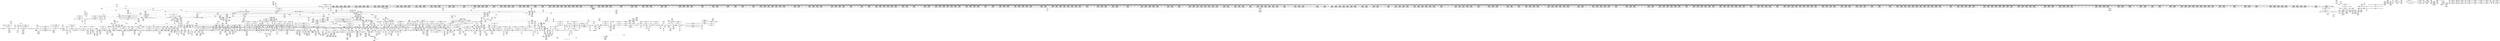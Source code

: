 digraph {
	CE0x42fc2b0 [shape=record,shape=Mrecord,label="{CE0x42fc2b0|GLOBAL:___preempt_count_add|*Constant*|*SummSource*}"]
	CE0x427e000 [shape=record,shape=Mrecord,label="{CE0x427e000|2472:_%struct.cred*,_:_CRE_1912,1920_|*MultipleSource*|Function::task_sid&Arg::task::|Function::current_has_perm&Arg::tsk::|Function::selinux_task_getscheduler&Arg::p::|security/selinux/hooks.c,208}"]
	CE0x4275c60 [shape=record,shape=Mrecord,label="{CE0x4275c60|i64*_getelementptr_inbounds_(_4_x_i64_,_4_x_i64_*___llvm_gcov_ctr128,_i64_0,_i64_2)|*Constant*|*SummSource*}"]
	CE0x42095b0 [shape=record,shape=Mrecord,label="{CE0x42095b0|GLOBAL:_get_current|*Constant*}"]
	CE0x4276980 [shape=record,shape=Mrecord,label="{CE0x4276980|2472:_%struct.cred*,_:_CRE_608,616_|*MultipleSource*|Function::task_sid&Arg::task::|Function::current_has_perm&Arg::tsk::|Function::selinux_task_getscheduler&Arg::p::|security/selinux/hooks.c,208}"]
	CE0x4212ba0 [shape=record,shape=Mrecord,label="{CE0x4212ba0|current_has_perm:_tmp1}"]
	CE0x42c6330 [shape=record,shape=Mrecord,label="{CE0x42c6330|_call_void_rcu_read_unlock()_#10,_!dbg_!27748|security/selinux/hooks.c,209}"]
	CE0x42dc9a0 [shape=record,shape=Mrecord,label="{CE0x42dc9a0|_call_void_asm_sideeffect_,_memory_,_dirflag_,_fpsr_,_flags_()_#3,_!dbg_!27714,_!srcloc_!27715|include/linux/rcupdate.h,239}"]
	CE0x42229b0 [shape=record,shape=Mrecord,label="{CE0x42229b0|current_has_perm:_tmp2}"]
	CE0x42afd70 [shape=record,shape=Mrecord,label="{CE0x42afd70|task_sid:_call3|security/selinux/hooks.c,208}"]
	CE0x4272a90 [shape=record,shape=Mrecord,label="{CE0x4272a90|rcu_read_unlock:_tmp12|include/linux/rcupdate.h,933}"]
	CE0x428faa0 [shape=record,shape=Mrecord,label="{CE0x428faa0|2472:_%struct.cred*,_:_CRE_2896,2900_|*MultipleSource*|Function::task_sid&Arg::task::|Function::current_has_perm&Arg::tsk::|Function::selinux_task_getscheduler&Arg::p::|security/selinux/hooks.c,208}"]
	CE0x432c940 [shape=record,shape=Mrecord,label="{CE0x432c940|i64*_getelementptr_inbounds_(_4_x_i64_,_4_x_i64_*___llvm_gcov_ctr133,_i64_0,_i64_0)|*Constant*|*SummSource*}"]
	CE0x41f9f60 [shape=record,shape=Mrecord,label="{CE0x41f9f60|i64*_getelementptr_inbounds_(_11_x_i64_,_11_x_i64_*___llvm_gcov_ctr125,_i64_0,_i64_6)|*Constant*}"]
	CE0x42b7390 [shape=record,shape=Mrecord,label="{CE0x42b7390|__rcu_read_lock:_tmp6|include/linux/rcupdate.h,240|*SummSink*}"]
	CE0x42b3b50 [shape=record,shape=Mrecord,label="{CE0x42b3b50|task_sid:_tmp23|security/selinux/hooks.c,208|*SummSink*}"]
	CE0x4297f70 [shape=record,shape=Mrecord,label="{CE0x4297f70|2472:_%struct.cred*,_:_CRE_3112,3116_|*MultipleSource*|Function::task_sid&Arg::task::|Function::current_has_perm&Arg::tsk::|Function::selinux_task_getscheduler&Arg::p::|security/selinux/hooks.c,208}"]
	CE0x42c4200 [shape=record,shape=Mrecord,label="{CE0x42c4200|task_sid:_tmp26|security/selinux/hooks.c,208|*SummSink*}"]
	CE0x42f5ec0 [shape=record,shape=Mrecord,label="{CE0x42f5ec0|__preempt_count_add:_val|Function::__preempt_count_add&Arg::val::|*SummSource*}"]
	CE0x43533c0 [shape=record,shape=Mrecord,label="{CE0x43533c0|__preempt_count_add:_tmp|*SummSource*}"]
	CE0x4244350 [shape=record,shape=Mrecord,label="{CE0x4244350|current_sid:_tmp21|security/selinux/hooks.c,218|*SummSource*}"]
	CE0x4343b10 [shape=record,shape=Mrecord,label="{CE0x4343b10|_ret_void,_!dbg_!27720|./arch/x86/include/asm/preempt.h,78|*SummSink*}"]
	CE0x421e2e0 [shape=record,shape=Mrecord,label="{CE0x421e2e0|_ret_i32_%call7,_!dbg_!27749|security/selinux/hooks.c,210|*SummSink*}"]
	CE0x41f9890 [shape=record,shape=Mrecord,label="{CE0x41f9890|get_current:_tmp|*SummSink*}"]
	CE0x42c6ac0 [shape=record,shape=Mrecord,label="{CE0x42c6ac0|rcu_read_unlock:_entry}"]
	CE0x429dc70 [shape=record,shape=Mrecord,label="{CE0x429dc70|2472:_%struct.cred*,_:_CRE_6196,6200_|*MultipleSource*|Function::task_sid&Arg::task::|Function::current_has_perm&Arg::tsk::|Function::selinux_task_getscheduler&Arg::p::|security/selinux/hooks.c,208}"]
	CE0x4230850 [shape=record,shape=Mrecord,label="{CE0x4230850|cred_sid:_tmp|*SummSink*}"]
	CE0x4278ce0 [shape=record,shape=Mrecord,label="{CE0x4278ce0|task_sid:_tmp18|security/selinux/hooks.c,208|*SummSource*}"]
	CE0x42440a0 [shape=record,shape=Mrecord,label="{CE0x42440a0|COLLAPSED:_GCMRE_current_task_external_global_%struct.task_struct*:_elem_0::|security/selinux/hooks.c,218}"]
	CE0x42be170 [shape=record,shape=Mrecord,label="{CE0x42be170|cred_sid:_bb|*SummSink*}"]
	CE0x4294870 [shape=record,shape=Mrecord,label="{CE0x4294870|2472:_%struct.cred*,_:_CRE_2964,2965_}"]
	CE0x429bb00 [shape=record,shape=Mrecord,label="{CE0x429bb00|2472:_%struct.cred*,_:_CRE_5960,5968_|*MultipleSource*|Function::task_sid&Arg::task::|Function::current_has_perm&Arg::tsk::|Function::selinux_task_getscheduler&Arg::p::|security/selinux/hooks.c,208}"]
	CE0x42d0b20 [shape=record,shape=Mrecord,label="{CE0x42d0b20|__rcu_read_lock:_tmp2}"]
	CE0x4337960 [shape=record,shape=Mrecord,label="{CE0x4337960|i32_0|*Constant*}"]
	CE0x42b0fb0 [shape=record,shape=Mrecord,label="{CE0x42b0fb0|task_sid:_tmp14|security/selinux/hooks.c,208|*SummSource*}"]
	CE0x432bed0 [shape=record,shape=Mrecord,label="{CE0x432bed0|__preempt_count_sub:_tmp7|./arch/x86/include/asm/preempt.h,78|*SummSink*}"]
	CE0x424c890 [shape=record,shape=Mrecord,label="{CE0x424c890|current_sid:_tmp17|security/selinux/hooks.c,218}"]
	CE0x433bf40 [shape=record,shape=Mrecord,label="{CE0x433bf40|__rcu_read_lock:_tmp|*SummSource*}"]
	CE0x42dc250 [shape=record,shape=Mrecord,label="{CE0x42dc250|__rcu_read_lock:_tmp4|include/linux/rcupdate.h,239}"]
	CE0x422c740 [shape=record,shape=Mrecord,label="{CE0x422c740|rcu_lock_acquire:_map|Function::rcu_lock_acquire&Arg::map::}"]
	CE0x42cb350 [shape=record,shape=Mrecord,label="{CE0x42cb350|rcu_lock_acquire:_tmp6|*SummSource*}"]
	CE0x4281d90 [shape=record,shape=Mrecord,label="{CE0x4281d90|2472:_%struct.cred*,_:_CRE_2104,2112_|*MultipleSource*|Function::task_sid&Arg::task::|Function::current_has_perm&Arg::tsk::|Function::selinux_task_getscheduler&Arg::p::|security/selinux/hooks.c,208}"]
	CE0x42658c0 [shape=record,shape=Mrecord,label="{CE0x42658c0|rcu_read_lock:_bb}"]
	CE0x4216bc0 [shape=record,shape=Mrecord,label="{CE0x4216bc0|rcu_read_lock:_do.body|*SummSink*}"]
	CE0x5e004d0 [shape=record,shape=Mrecord,label="{CE0x5e004d0|selinux_task_getscheduler:_p|Function::selinux_task_getscheduler&Arg::p::|*SummSource*}"]
	CE0x42358a0 [shape=record,shape=Mrecord,label="{CE0x42358a0|2472:_%struct.cred*,_:_CRE_568,576_|*MultipleSource*|Function::task_sid&Arg::task::|Function::current_has_perm&Arg::tsk::|Function::selinux_task_getscheduler&Arg::p::|security/selinux/hooks.c,208}"]
	CE0x4230ae0 [shape=record,shape=Mrecord,label="{CE0x4230ae0|task_sid:_land.lhs.true2|*SummSink*}"]
	CE0x4258970 [shape=record,shape=Mrecord,label="{CE0x4258970|2472:_%struct.cred*,_:_CRE_280,288_|*MultipleSource*|Function::task_sid&Arg::task::|Function::current_has_perm&Arg::tsk::|Function::selinux_task_getscheduler&Arg::p::|security/selinux/hooks.c,208}"]
	CE0x429fd00 [shape=record,shape=Mrecord,label="{CE0x429fd00|2472:_%struct.cred*,_:_CRE_6291,6292_}"]
	CE0x60039b0 [shape=record,shape=Mrecord,label="{CE0x60039b0|current_has_perm:_entry|*SummSource*}"]
	CE0x422cde0 [shape=record,shape=Mrecord,label="{CE0x422cde0|2472:_%struct.cred*,_:_CRE_200,208_|*MultipleSource*|Function::task_sid&Arg::task::|Function::current_has_perm&Arg::tsk::|Function::selinux_task_getscheduler&Arg::p::|security/selinux/hooks.c,208}"]
	CE0x42d05f0 [shape=record,shape=Mrecord,label="{CE0x42d05f0|i32_2|*Constant*}"]
	CE0x428e310 [shape=record,shape=Mrecord,label="{CE0x428e310|2472:_%struct.cred*,_:_CRE_2824,2832_|*MultipleSource*|Function::task_sid&Arg::task::|Function::current_has_perm&Arg::tsk::|Function::selinux_task_getscheduler&Arg::p::|security/selinux/hooks.c,208}"]
	CE0x4307480 [shape=record,shape=Mrecord,label="{CE0x4307480|_ret_void,_!dbg_!27717|include/linux/rcupdate.h,424}"]
	CE0x42f4d20 [shape=record,shape=Mrecord,label="{CE0x42f4d20|__rcu_read_lock:_do.body|*SummSink*}"]
	CE0x4267010 [shape=record,shape=Mrecord,label="{CE0x4267010|2472:_%struct.cred*,_:_CRE_160,164_|*MultipleSource*|Function::task_sid&Arg::task::|Function::current_has_perm&Arg::tsk::|Function::selinux_task_getscheduler&Arg::p::|security/selinux/hooks.c,208}"]
	CE0x42d3160 [shape=record,shape=Mrecord,label="{CE0x42d3160|__preempt_count_sub:_do.body|*SummSource*}"]
	CE0x422f110 [shape=record,shape=Mrecord,label="{CE0x422f110|current_sid:_tmp11|security/selinux/hooks.c,218|*SummSink*}"]
	CE0x420a9b0 [shape=record,shape=Mrecord,label="{CE0x420a9b0|selinux_task_getscheduler:_tmp3|*SummSource*}"]
	CE0x4227570 [shape=record,shape=Mrecord,label="{CE0x4227570|_call_void_mcount()_#3}"]
	CE0x42c79f0 [shape=record,shape=Mrecord,label="{CE0x42c79f0|task_sid:_call|security/selinux/hooks.c,208|*SummSource*}"]
	CE0x4307390 [shape=record,shape=Mrecord,label="{CE0x4307390|GLOBAL:___rcu_read_unlock|*Constant*}"]
	CE0x42fad80 [shape=record,shape=Mrecord,label="{CE0x42fad80|__rcu_read_unlock:_tmp3}"]
	CE0x421a6c0 [shape=record,shape=Mrecord,label="{CE0x421a6c0|current_sid:_entry}"]
	CE0x42f7e40 [shape=record,shape=Mrecord,label="{CE0x42f7e40|rcu_read_unlock:_tmp14|include/linux/rcupdate.h,933|*SummSource*}"]
	CE0x43361c0 [shape=record,shape=Mrecord,label="{CE0x43361c0|__preempt_count_add:_tmp1}"]
	CE0x4288480 [shape=record,shape=Mrecord,label="{CE0x4288480|2472:_%struct.cred*,_:_CRE_2527,2528_}"]
	CE0x42b0c90 [shape=record,shape=Mrecord,label="{CE0x42b0c90|i64_7|*Constant*}"]
	CE0x432afc0 [shape=record,shape=Mrecord,label="{CE0x432afc0|rcu_lock_release:_tmp4|include/linux/rcupdate.h,423|*SummSink*}"]
	CE0x4306c30 [shape=record,shape=Mrecord,label="{CE0x4306c30|rcu_lock_release:_entry|*SummSink*}"]
	CE0x426c730 [shape=record,shape=Mrecord,label="{CE0x426c730|rcu_read_unlock:_call|include/linux/rcupdate.h,933|*SummSink*}"]
	CE0x4337ad0 [shape=record,shape=Mrecord,label="{CE0x4337ad0|__preempt_count_add:_tmp7|./arch/x86/include/asm/preempt.h,73|*SummSource*}"]
	CE0x4244e60 [shape=record,shape=Mrecord,label="{CE0x4244e60|0:_i32,_4:_i32,_8:_i32,_12:_i32,_:_CMRE_4,8_|*MultipleSource*|security/selinux/hooks.c,218|security/selinux/hooks.c,218|security/selinux/hooks.c,220}"]
	CE0x426b2b0 [shape=record,shape=Mrecord,label="{CE0x426b2b0|task_sid:_bb|*SummSink*}"]
	CE0x433bed0 [shape=record,shape=Mrecord,label="{CE0x433bed0|COLLAPSED:_GCMRE___llvm_gcov_ctr128_internal_global_4_x_i64_zeroinitializer:_elem_0:default:}"]
	CE0x429e360 [shape=record,shape=Mrecord,label="{CE0x429e360|2472:_%struct.cred*,_:_CRE_6216,6224_|*MultipleSource*|Function::task_sid&Arg::task::|Function::current_has_perm&Arg::tsk::|Function::selinux_task_getscheduler&Arg::p::|security/selinux/hooks.c,208}"]
	CE0x3980fd0 [shape=record,shape=Mrecord,label="{CE0x3980fd0|GLOBAL:_current_has_perm|*Constant*}"]
	CE0x422efa0 [shape=record,shape=Mrecord,label="{CE0x422efa0|current_sid:_tmp11|security/selinux/hooks.c,218|*SummSource*}"]
	CE0x42b1d60 [shape=record,shape=Mrecord,label="{CE0x42b1d60|task_sid:_tmp17|security/selinux/hooks.c,208}"]
	CE0x42973c0 [shape=record,shape=Mrecord,label="{CE0x42973c0|2472:_%struct.cred*,_:_CRE_3080,3084_|*MultipleSource*|Function::task_sid&Arg::task::|Function::current_has_perm&Arg::tsk::|Function::selinux_task_getscheduler&Arg::p::|security/selinux/hooks.c,208}"]
	CE0x42dc670 [shape=record,shape=Mrecord,label="{CE0x42dc670|GLOBAL:___preempt_count_sub|*Constant*}"]
	CE0x420cc40 [shape=record,shape=Mrecord,label="{CE0x420cc40|i64_1|*Constant*|*SummSource*}"]
	CE0x4211f50 [shape=record,shape=Mrecord,label="{CE0x4211f50|avc_has_perm:_tsid|Function::avc_has_perm&Arg::tsid::}"]
	CE0x42fe630 [shape=record,shape=Mrecord,label="{CE0x42fe630|GLOBAL:___preempt_count_add|*Constant*}"]
	CE0x4258050 [shape=record,shape=Mrecord,label="{CE0x4258050|get_current:_tmp2}"]
	CE0x42c8610 [shape=record,shape=Mrecord,label="{CE0x42c8610|GLOBAL:___llvm_gcov_ctr126|Global_var:__llvm_gcov_ctr126|*SummSink*}"]
	CE0x429ded0 [shape=record,shape=Mrecord,label="{CE0x429ded0|2472:_%struct.cred*,_:_CRE_6200,6208_|*MultipleSource*|Function::task_sid&Arg::task::|Function::current_has_perm&Arg::tsk::|Function::selinux_task_getscheduler&Arg::p::|security/selinux/hooks.c,208}"]
	CE0x42fd720 [shape=record,shape=Mrecord,label="{CE0x42fd720|rcu_read_unlock:_do.end|*SummSource*}"]
	CE0x421cd30 [shape=record,shape=Mrecord,label="{CE0x421cd30|current_sid:_tmp14|security/selinux/hooks.c,218|*SummSource*}"]
	CE0x421a350 [shape=record,shape=Mrecord,label="{CE0x421a350|current_has_perm:_call|security/selinux/hooks.c,1542|*SummSource*}"]
	CE0x4221790 [shape=record,shape=Mrecord,label="{CE0x4221790|GLOBAL:_lockdep_rcu_suspicious|*Constant*|*SummSource*}"]
	CE0x4292e50 [shape=record,shape=Mrecord,label="{CE0x4292e50|2472:_%struct.cred*,_:_CRE_2942,2943_}"]
	CE0x4234e30 [shape=record,shape=Mrecord,label="{CE0x4234e30|2472:_%struct.cred*,_:_CRE_528,536_|*MultipleSource*|Function::task_sid&Arg::task::|Function::current_has_perm&Arg::tsk::|Function::selinux_task_getscheduler&Arg::p::|security/selinux/hooks.c,208}"]
	CE0x42006b0 [shape=record,shape=Mrecord,label="{CE0x42006b0|_call_void_rcu_read_lock()_#10,_!dbg_!27712|security/selinux/hooks.c,207|*SummSink*}"]
	CE0x43063f0 [shape=record,shape=Mrecord,label="{CE0x43063f0|rcu_lock_release:_entry|*SummSource*}"]
	CE0x4207640 [shape=record,shape=Mrecord,label="{CE0x4207640|%struct.lockdep_map*_null|*Constant*|*SummSink*}"]
	CE0x42c97b0 [shape=record,shape=Mrecord,label="{CE0x42c97b0|GLOBAL:_task_sid.__warned|Global_var:task_sid.__warned|*SummSink*}"]
	CE0x42dd5c0 [shape=record,shape=Mrecord,label="{CE0x42dd5c0|rcu_read_lock:_tmp11|include/linux/rcupdate.h,882|*SummSink*}"]
	CE0x42022b0 [shape=record,shape=Mrecord,label="{CE0x42022b0|avc_has_perm:_tclass|Function::avc_has_perm&Arg::tclass::}"]
	CE0x43536b0 [shape=record,shape=Mrecord,label="{CE0x43536b0|__rcu_read_unlock:_do.body|*SummSink*}"]
	CE0x4290850 [shape=record,shape=Mrecord,label="{CE0x4290850|2472:_%struct.cred*,_:_CRE_2910,2911_}"]
	CE0x42722b0 [shape=record,shape=Mrecord,label="{CE0x42722b0|rcu_read_lock:_call3|include/linux/rcupdate.h,882|*SummSink*}"]
	CE0x4234390 [shape=record,shape=Mrecord,label="{CE0x4234390|2472:_%struct.cred*,_:_CRE_488,496_|*MultipleSource*|Function::task_sid&Arg::task::|Function::current_has_perm&Arg::tsk::|Function::selinux_task_getscheduler&Arg::p::|security/selinux/hooks.c,208}"]
	CE0x42a13b0 [shape=record,shape=Mrecord,label="{CE0x42a13b0|2472:_%struct.cred*,_:_CRE_6311,6312_}"]
	CE0x4341140 [shape=record,shape=Mrecord,label="{CE0x4341140|__rcu_read_unlock:_tmp2|*SummSink*}"]
	CE0x42a3c10 [shape=record,shape=Mrecord,label="{CE0x42a3c10|2472:_%struct.cred*,_:_CRE_6345,6346_}"]
	CE0x4207160 [shape=record,shape=Mrecord,label="{CE0x4207160|i32_2|*Constant*|*SummSink*}"]
	CE0x42fc240 [shape=record,shape=Mrecord,label="{CE0x42fc240|GLOBAL:___preempt_count_add|*Constant*|*SummSink*}"]
	CE0x428c660 [shape=record,shape=Mrecord,label="{CE0x428c660|2472:_%struct.cred*,_:_CRE_2728,2736_|*MultipleSource*|Function::task_sid&Arg::task::|Function::current_has_perm&Arg::tsk::|Function::selinux_task_getscheduler&Arg::p::|security/selinux/hooks.c,208}"]
	CE0x421c870 [shape=record,shape=Mrecord,label="{CE0x421c870|current_sid:_tmp13|security/selinux/hooks.c,218}"]
	CE0x4244220 [shape=record,shape=Mrecord,label="{CE0x4244220|current_sid:_tmp21|security/selinux/hooks.c,218}"]
	CE0x4292860 [shape=record,shape=Mrecord,label="{CE0x4292860|2472:_%struct.cred*,_:_CRE_2937,2938_}"]
	CE0x42ce610 [shape=record,shape=Mrecord,label="{CE0x42ce610|__preempt_count_sub:_bb|*SummSink*}"]
	CE0x4282280 [shape=record,shape=Mrecord,label="{CE0x4282280|2472:_%struct.cred*,_:_CRE_2120,2128_|*MultipleSource*|Function::task_sid&Arg::task::|Function::current_has_perm&Arg::tsk::|Function::selinux_task_getscheduler&Arg::p::|security/selinux/hooks.c,208}"]
	CE0x42a9a10 [shape=record,shape=Mrecord,label="{CE0x42a9a10|2472:_%struct.cred*,_:_CRE_6616,6624_|*MultipleSource*|Function::task_sid&Arg::task::|Function::current_has_perm&Arg::tsk::|Function::selinux_task_getscheduler&Arg::p::|security/selinux/hooks.c,208}"]
	CE0x428e0b0 [shape=record,shape=Mrecord,label="{CE0x428e0b0|2472:_%struct.cred*,_:_CRE_2816,2824_|*MultipleSource*|Function::task_sid&Arg::task::|Function::current_has_perm&Arg::tsk::|Function::selinux_task_getscheduler&Arg::p::|security/selinux/hooks.c,208}"]
	CE0x4208ec0 [shape=record,shape=Mrecord,label="{CE0x4208ec0|current_sid:_tmp4|security/selinux/hooks.c,218|*SummSink*}"]
	CE0x42af210 [shape=record,shape=Mrecord,label="{CE0x42af210|task_sid:_tmp11|security/selinux/hooks.c,208|*SummSink*}"]
	CE0x42d6050 [shape=record,shape=Mrecord,label="{CE0x42d6050|i64*_getelementptr_inbounds_(_4_x_i64_,_4_x_i64_*___llvm_gcov_ctr130,_i64_0,_i64_2)|*Constant*|*SummSource*}"]
	CE0x4281670 [shape=record,shape=Mrecord,label="{CE0x4281670|2472:_%struct.cred*,_:_CRE_2080,2088_|*MultipleSource*|Function::task_sid&Arg::task::|Function::current_has_perm&Arg::tsk::|Function::selinux_task_getscheduler&Arg::p::|security/selinux/hooks.c,208}"]
	CE0x4229cc0 [shape=record,shape=Mrecord,label="{CE0x4229cc0|2472:_%struct.cred*,_:_CRE_448,456_|*MultipleSource*|Function::task_sid&Arg::task::|Function::current_has_perm&Arg::tsk::|Function::selinux_task_getscheduler&Arg::p::|security/selinux/hooks.c,208}"]
	CE0x432bbd0 [shape=record,shape=Mrecord,label="{CE0x432bbd0|__preempt_count_sub:_tmp6|./arch/x86/include/asm/preempt.h,78|*SummSource*}"]
	CE0x421ec30 [shape=record,shape=Mrecord,label="{CE0x421ec30|current_has_perm:_tmp3}"]
	CE0x4200f00 [shape=record,shape=Mrecord,label="{CE0x4200f00|current_sid:_land.lhs.true2}"]
	CE0x422a620 [shape=record,shape=Mrecord,label="{CE0x422a620|i64*_getelementptr_inbounds_(_13_x_i64_,_13_x_i64_*___llvm_gcov_ctr126,_i64_0,_i64_1)|*Constant*|*SummSink*}"]
	CE0x43769c0 [shape=record,shape=Mrecord,label="{CE0x43769c0|__preempt_count_sub:_do.body|*SummSink*}"]
	CE0x42d5080 [shape=record,shape=Mrecord,label="{CE0x42d5080|__rcu_read_unlock:_bb|*SummSource*}"]
	CE0x4265ac0 [shape=record,shape=Mrecord,label="{CE0x4265ac0|i64*_getelementptr_inbounds_(_13_x_i64_,_13_x_i64_*___llvm_gcov_ctr126,_i64_0,_i64_0)|*Constant*|*SummSource*}"]
	CE0x4300d90 [shape=record,shape=Mrecord,label="{CE0x4300d90|_call_void_lockdep_rcu_suspicious(i8*_getelementptr_inbounds_(_25_x_i8_,_25_x_i8_*_.str45,_i32_0,_i32_0),_i32_934,_i8*_getelementptr_inbounds_(_44_x_i8_,_44_x_i8_*_.str47,_i32_0,_i32_0))_#10,_!dbg_!27726|include/linux/rcupdate.h,933|*SummSource*}"]
	CE0x4262420 [shape=record,shape=Mrecord,label="{CE0x4262420|rcu_read_lock:_if.then}"]
	CE0x4287310 [shape=record,shape=Mrecord,label="{CE0x4287310|2472:_%struct.cred*,_:_CRE_2504,2508_|*MultipleSource*|Function::task_sid&Arg::task::|Function::current_has_perm&Arg::tsk::|Function::selinux_task_getscheduler&Arg::p::|security/selinux/hooks.c,208}"]
	CE0x42172e0 [shape=record,shape=Mrecord,label="{CE0x42172e0|i64*_getelementptr_inbounds_(_11_x_i64_,_11_x_i64_*___llvm_gcov_ctr125,_i64_0,_i64_10)|*Constant*|*SummSink*}"]
	CE0x42e3cb0 [shape=record,shape=Mrecord,label="{CE0x42e3cb0|rcu_read_lock:_land.lhs.true2|*SummSource*}"]
	CE0x4204630 [shape=record,shape=Mrecord,label="{CE0x4204630|COLLAPSED:_GCMRE___llvm_gcov_ctr136_internal_global_2_x_i64_zeroinitializer:_elem_0:default:}"]
	CE0x5e00540 [shape=record,shape=Mrecord,label="{CE0x5e00540|_ret_i32_%call2,_!dbg_!27718|security/selinux/hooks.c,1544}"]
	CE0x433ca80 [shape=record,shape=Mrecord,label="{CE0x433ca80|i64*_getelementptr_inbounds_(_4_x_i64_,_4_x_i64_*___llvm_gcov_ctr128,_i64_0,_i64_0)|*Constant*|*SummSink*}"]
	CE0x432c8d0 [shape=record,shape=Mrecord,label="{CE0x432c8d0|i64*_getelementptr_inbounds_(_4_x_i64_,_4_x_i64_*___llvm_gcov_ctr133,_i64_0,_i64_0)|*Constant*}"]
	CE0x41ffee0 [shape=record,shape=Mrecord,label="{CE0x41ffee0|current_sid:_land.lhs.true2|*SummSource*}"]
	CE0x42877d0 [shape=record,shape=Mrecord,label="{CE0x42877d0|2472:_%struct.cred*,_:_CRE_2512,2520_|*MultipleSource*|Function::task_sid&Arg::task::|Function::current_has_perm&Arg::tsk::|Function::selinux_task_getscheduler&Arg::p::|security/selinux/hooks.c,208}"]
	CE0x422f860 [shape=record,shape=Mrecord,label="{CE0x422f860|rcu_read_unlock:_tmp3}"]
	CE0x42062e0 [shape=record,shape=Mrecord,label="{CE0x42062e0|task_sid:_task|Function::task_sid&Arg::task::|*SummSink*}"]
	CE0x42225d0 [shape=record,shape=Mrecord,label="{CE0x42225d0|i64*_getelementptr_inbounds_(_2_x_i64_,_2_x_i64_*___llvm_gcov_ctr136,_i64_0,_i64_1)|*Constant*}"]
	CE0x4227fc0 [shape=record,shape=Mrecord,label="{CE0x4227fc0|_call_void_mcount()_#3|*SummSource*}"]
	CE0x421c8e0 [shape=record,shape=Mrecord,label="{CE0x421c8e0|current_sid:_tmp13|security/selinux/hooks.c,218|*SummSource*}"]
	CE0x425b980 [shape=record,shape=Mrecord,label="{CE0x425b980|GLOBAL:___llvm_gcov_ctr127|Global_var:__llvm_gcov_ctr127|*SummSink*}"]
	CE0x42efae0 [shape=record,shape=Mrecord,label="{CE0x42efae0|rcu_lock_acquire:_tmp3}"]
	CE0x4333410 [shape=record,shape=Mrecord,label="{CE0x4333410|i64*_getelementptr_inbounds_(_4_x_i64_,_4_x_i64_*___llvm_gcov_ctr129,_i64_0,_i64_1)|*Constant*|*SummSource*}"]
	CE0x42dd450 [shape=record,shape=Mrecord,label="{CE0x42dd450|rcu_read_lock:_tmp11|include/linux/rcupdate.h,882|*SummSource*}"]
	CE0x4259680 [shape=record,shape=Mrecord,label="{CE0x4259680|task_sid:_do.end6}"]
	CE0x42adc00 [shape=record,shape=Mrecord,label="{CE0x42adc00|2472:_%struct.cred*,_:_CRE_10628,10632_|*MultipleSource*|Function::task_sid&Arg::task::|Function::current_has_perm&Arg::tsk::|Function::selinux_task_getscheduler&Arg::p::|security/selinux/hooks.c,208}"]
	CE0x4224dc0 [shape=record,shape=Mrecord,label="{CE0x4224dc0|current_sid:_call|security/selinux/hooks.c,218|*SummSink*}"]
	CE0x42c56d0 [shape=record,shape=Mrecord,label="{CE0x42c56d0|cred_sid:_entry|*SummSource*}"]
	CE0x433da00 [shape=record,shape=Mrecord,label="{CE0x433da00|_call_void_mcount()_#3}"]
	CE0x4305110 [shape=record,shape=Mrecord,label="{CE0x4305110|rcu_read_unlock:_tmp21|include/linux/rcupdate.h,935}"]
	CE0x42dd050 [shape=record,shape=Mrecord,label="{CE0x42dd050|rcu_read_lock:_tmp10|include/linux/rcupdate.h,882|*SummSink*}"]
	CE0x422dfd0 [shape=record,shape=Mrecord,label="{CE0x422dfd0|i64_5|*Constant*}"]
	CE0x4344ef0 [shape=record,shape=Mrecord,label="{CE0x4344ef0|__rcu_read_unlock:_tmp6|include/linux/rcupdate.h,245|*SummSource*}"]
	CE0x427f560 [shape=record,shape=Mrecord,label="{CE0x427f560|2472:_%struct.cred*,_:_CRE_1980,1984_|*MultipleSource*|Function::task_sid&Arg::task::|Function::current_has_perm&Arg::tsk::|Function::selinux_task_getscheduler&Arg::p::|security/selinux/hooks.c,208}"]
	CE0x4264440 [shape=record,shape=Mrecord,label="{CE0x4264440|i32_77|*Constant*}"]
	CE0x42829a0 [shape=record,shape=Mrecord,label="{CE0x42829a0|2472:_%struct.cred*,_:_CRE_2144,2152_|*MultipleSource*|Function::task_sid&Arg::task::|Function::current_has_perm&Arg::tsk::|Function::selinux_task_getscheduler&Arg::p::|security/selinux/hooks.c,208}"]
	CE0x4262f90 [shape=record,shape=Mrecord,label="{CE0x4262f90|2472:_%struct.cred*,_:_CRE_224,232_|*MultipleSource*|Function::task_sid&Arg::task::|Function::current_has_perm&Arg::tsk::|Function::selinux_task_getscheduler&Arg::p::|security/selinux/hooks.c,208}"]
	CE0x42d5bb0 [shape=record,shape=Mrecord,label="{CE0x42d5bb0|void_(i32*,_i32,_i32*)*_asm_addl_$1,_%gs:$0_,_*m,ri,*m,_dirflag_,_fpsr_,_flags_|*SummSink*}"]
	CE0x426daf0 [shape=record,shape=Mrecord,label="{CE0x426daf0|2472:_%struct.cred*,_:_CRE_48,56_|*MultipleSource*|Function::task_sid&Arg::task::|Function::current_has_perm&Arg::tsk::|Function::selinux_task_getscheduler&Arg::p::|security/selinux/hooks.c,208}"]
	CE0x4233880 [shape=record,shape=Mrecord,label="{CE0x4233880|i64_3|*Constant*|*SummSource*}"]
	CE0x4202660 [shape=record,shape=Mrecord,label="{CE0x4202660|i64*_getelementptr_inbounds_(_11_x_i64_,_11_x_i64_*___llvm_gcov_ctr125,_i64_0,_i64_8)|*Constant*}"]
	CE0x42fc480 [shape=record,shape=Mrecord,label="{CE0x42fc480|__preempt_count_add:_val|Function::__preempt_count_add&Arg::val::|*SummSink*}"]
	CE0x432ff00 [shape=record,shape=Mrecord,label="{CE0x432ff00|__preempt_count_sub:_tmp7|./arch/x86/include/asm/preempt.h,78|*SummSource*}"]
	CE0x42292e0 [shape=record,shape=Mrecord,label="{CE0x42292e0|_ret_void,_!dbg_!27717|include/linux/rcupdate.h,419|*SummSource*}"]
	CE0x42f7070 [shape=record,shape=Mrecord,label="{CE0x42f7070|rcu_read_unlock:_tmp|*SummSource*}"]
	CE0x41f8f70 [shape=record,shape=Mrecord,label="{CE0x41f8f70|_call_void_lockdep_rcu_suspicious(i8*_getelementptr_inbounds_(_25_x_i8_,_25_x_i8_*_.str3,_i32_0,_i32_0),_i32_218,_i8*_getelementptr_inbounds_(_45_x_i8_,_45_x_i8_*_.str12,_i32_0,_i32_0))_#10,_!dbg_!27727|security/selinux/hooks.c,218}"]
	CE0x4304340 [shape=record,shape=Mrecord,label="{CE0x4304340|rcu_read_unlock:_tmp19|include/linux/rcupdate.h,933}"]
	CE0x4293dc0 [shape=record,shape=Mrecord,label="{CE0x4293dc0|2472:_%struct.cred*,_:_CRE_2955,2956_}"]
	CE0x433a790 [shape=record,shape=Mrecord,label="{CE0x433a790|i64*_getelementptr_inbounds_(_4_x_i64_,_4_x_i64_*___llvm_gcov_ctr129,_i64_0,_i64_3)|*Constant*|*SummSource*}"]
	CE0x42ee940 [shape=record,shape=Mrecord,label="{CE0x42ee940|rcu_read_unlock:_call3|include/linux/rcupdate.h,933|*SummSink*}"]
	CE0x42cbee0 [shape=record,shape=Mrecord,label="{CE0x42cbee0|i64*_getelementptr_inbounds_(_4_x_i64_,_4_x_i64_*___llvm_gcov_ctr128,_i64_0,_i64_2)|*Constant*}"]
	CE0x4369de0 [shape=record,shape=Mrecord,label="{CE0x4369de0|__preempt_count_add:_tmp1|*SummSink*}"]
	CE0x42b1a80 [shape=record,shape=Mrecord,label="{CE0x42b1a80|task_sid:_tmp16|security/selinux/hooks.c,208|*SummSource*}"]
	CE0x42f9400 [shape=record,shape=Mrecord,label="{CE0x42f9400|i64*_getelementptr_inbounds_(_11_x_i64_,_11_x_i64_*___llvm_gcov_ctr132,_i64_0,_i64_0)|*Constant*}"]
	CE0x42f56d0 [shape=record,shape=Mrecord,label="{CE0x42f56d0|rcu_lock_release:_tmp3}"]
	CE0x42b2850 [shape=record,shape=Mrecord,label="{CE0x42b2850|i8*_getelementptr_inbounds_(_41_x_i8_,_41_x_i8_*_.str44,_i32_0,_i32_0)|*Constant*|*SummSource*}"]
	CE0x4228090 [shape=record,shape=Mrecord,label="{CE0x4228090|_call_void_mcount()_#3|*SummSink*}"]
	CE0x42ae730 [shape=record,shape=Mrecord,label="{CE0x42ae730|i64*_getelementptr_inbounds_(_13_x_i64_,_13_x_i64_*___llvm_gcov_ctr126,_i64_0,_i64_8)|*Constant*|*SummSink*}"]
	CE0x42431a0 [shape=record,shape=Mrecord,label="{CE0x42431a0|get_current:_entry|*SummSource*}"]
	CE0x42a1280 [shape=record,shape=Mrecord,label="{CE0x42a1280|2472:_%struct.cred*,_:_CRE_6310,6311_}"]
	CE0x42c57b0 [shape=record,shape=Mrecord,label="{CE0x42c57b0|cred_sid:_entry|*SummSink*}"]
	CE0x42ecfb0 [shape=record,shape=Mrecord,label="{CE0x42ecfb0|cred_sid:_tmp6|security/selinux/hooks.c,197}"]
	CE0x42fc410 [shape=record,shape=Mrecord,label="{CE0x42fc410|__preempt_count_add:_entry}"]
	CE0x42a97b0 [shape=record,shape=Mrecord,label="{CE0x42a97b0|2472:_%struct.cred*,_:_CRE_6608,6616_|*MultipleSource*|Function::task_sid&Arg::task::|Function::current_has_perm&Arg::tsk::|Function::selinux_task_getscheduler&Arg::p::|security/selinux/hooks.c,208}"]
	CE0x42a46c0 [shape=record,shape=Mrecord,label="{CE0x42a46c0|2472:_%struct.cred*,_:_CRE_6354,6355_}"]
	CE0x42b57b0 [shape=record,shape=Mrecord,label="{CE0x42b57b0|task_sid:_tmp22|security/selinux/hooks.c,208|*SummSource*}"]
	CE0x4301bb0 [shape=record,shape=Mrecord,label="{CE0x4301bb0|rcu_read_unlock:_tmp11|include/linux/rcupdate.h,933}"]
	CE0x42a8710 [shape=record,shape=Mrecord,label="{CE0x42a8710|2472:_%struct.cred*,_:_CRE_6544,6552_|*MultipleSource*|Function::task_sid&Arg::task::|Function::current_has_perm&Arg::tsk::|Function::selinux_task_getscheduler&Arg::p::|security/selinux/hooks.c,208}"]
	CE0x42abc50 [shape=record,shape=Mrecord,label="{CE0x42abc50|2472:_%struct.cred*,_:_CRE_10544,10548_|*MultipleSource*|Function::task_sid&Arg::task::|Function::current_has_perm&Arg::tsk::|Function::selinux_task_getscheduler&Arg::p::|security/selinux/hooks.c,208}"]
	CE0x42f2fb0 [shape=record,shape=Mrecord,label="{CE0x42f2fb0|rcu_lock_release:_tmp2|*SummSink*}"]
	CE0x43078d0 [shape=record,shape=Mrecord,label="{CE0x43078d0|_call_void___rcu_read_unlock()_#10,_!dbg_!27734|include/linux/rcupdate.h,937|*SummSink*}"]
	CE0x42bc750 [shape=record,shape=Mrecord,label="{CE0x42bc750|rcu_read_lock:_tmp20|include/linux/rcupdate.h,882|*SummSource*}"]
	CE0x426b710 [shape=record,shape=Mrecord,label="{CE0x426b710|i64*_getelementptr_inbounds_(_2_x_i64_,_2_x_i64_*___llvm_gcov_ctr98,_i64_0,_i64_1)|*Constant*}"]
	CE0x4269420 [shape=record,shape=Mrecord,label="{CE0x4269420|task_sid:_if.then}"]
	CE0x422e720 [shape=record,shape=Mrecord,label="{CE0x422e720|task_sid:_tmp2}"]
	CE0x42f7d10 [shape=record,shape=Mrecord,label="{CE0x42f7d10|rcu_read_unlock:_tmp14|include/linux/rcupdate.h,933}"]
	CE0x424bb10 [shape=record,shape=Mrecord,label="{CE0x424bb10|get_current:_tmp|*SummSource*}"]
	CE0x42f2ed0 [shape=record,shape=Mrecord,label="{CE0x42f2ed0|rcu_lock_release:_tmp2}"]
	CE0x4211bf0 [shape=record,shape=Mrecord,label="{CE0x4211bf0|avc_has_perm:_ssid|Function::avc_has_perm&Arg::ssid::}"]
	CE0x4277430 [shape=record,shape=Mrecord,label="{CE0x4277430|2472:_%struct.cred*,_:_CRE_644,648_|*MultipleSource*|Function::task_sid&Arg::task::|Function::current_has_perm&Arg::tsk::|Function::selinux_task_getscheduler&Arg::p::|security/selinux/hooks.c,208}"]
	CE0x42b2060 [shape=record,shape=Mrecord,label="{CE0x42b2060|i32_208|*Constant*|*SummSource*}"]
	CE0x42af570 [shape=record,shape=Mrecord,label="{CE0x42af570|task_sid:_tmp12|security/selinux/hooks.c,208|*SummSource*}"]
	CE0x4285b80 [shape=record,shape=Mrecord,label="{CE0x4285b80|2472:_%struct.cred*,_:_CRE_2376,2384_|*MultipleSource*|Function::task_sid&Arg::task::|Function::current_has_perm&Arg::tsk::|Function::selinux_task_getscheduler&Arg::p::|security/selinux/hooks.c,208}"]
	CE0x432e7e0 [shape=record,shape=Mrecord,label="{CE0x432e7e0|__preempt_count_sub:_tmp1|*SummSink*}"]
	CE0x4344100 [shape=record,shape=Mrecord,label="{CE0x4344100|GLOBAL:___preempt_count|Global_var:__preempt_count|*SummSink*}"]
	CE0x4243de0 [shape=record,shape=Mrecord,label="{CE0x4243de0|current_sid:_cred|security/selinux/hooks.c,218|*SummSink*}"]
	CE0x42d4dd0 [shape=record,shape=Mrecord,label="{CE0x42d4dd0|_call_void_mcount()_#3|*SummSink*}"]
	CE0x4340d70 [shape=record,shape=Mrecord,label="{CE0x4340d70|__preempt_count_sub:_sub|./arch/x86/include/asm/preempt.h,77}"]
	CE0x4234c10 [shape=record,shape=Mrecord,label="{CE0x4234c10|2472:_%struct.cred*,_:_CRE_520,524_|*MultipleSource*|Function::task_sid&Arg::task::|Function::current_has_perm&Arg::tsk::|Function::selinux_task_getscheduler&Arg::p::|security/selinux/hooks.c,208}"]
	CE0x4232240 [shape=record,shape=Mrecord,label="{CE0x4232240|current_sid:_tmp18|security/selinux/hooks.c,218|*SummSource*}"]
	CE0x42b7ca0 [shape=record,shape=Mrecord,label="{CE0x42b7ca0|rcu_read_unlock:_tmp4|include/linux/rcupdate.h,933|*SummSink*}"]
	CE0x42931e0 [shape=record,shape=Mrecord,label="{CE0x42931e0|2472:_%struct.cred*,_:_CRE_2945,2946_}"]
	CE0x42cb820 [shape=record,shape=Mrecord,label="{CE0x42cb820|rcu_lock_acquire:_tmp7|*SummSource*}"]
	CE0x42d2ad0 [shape=record,shape=Mrecord,label="{CE0x42d2ad0|_call_void_mcount()_#3|*SummSource*}"]
	CE0x42917c0 [shape=record,shape=Mrecord,label="{CE0x42917c0|2472:_%struct.cred*,_:_CRE_2923,2924_}"]
	CE0x42a8e60 [shape=record,shape=Mrecord,label="{CE0x42a8e60|2472:_%struct.cred*,_:_CRE_6568,6576_|*MultipleSource*|Function::task_sid&Arg::task::|Function::current_has_perm&Arg::tsk::|Function::selinux_task_getscheduler&Arg::p::|security/selinux/hooks.c,208}"]
	CE0x433d680 [shape=record,shape=Mrecord,label="{CE0x433d680|i64*_getelementptr_inbounds_(_4_x_i64_,_4_x_i64_*___llvm_gcov_ctr133,_i64_0,_i64_2)|*Constant*}"]
	CE0x42d8fa0 [shape=record,shape=Mrecord,label="{CE0x42d8fa0|__preempt_count_add:_do.end|*SummSink*}"]
	CE0x42d7230 [shape=record,shape=Mrecord,label="{CE0x42d7230|__rcu_read_lock:_bb|*SummSource*}"]
	CE0x4352230 [shape=record,shape=Mrecord,label="{CE0x4352230|__preempt_count_sub:_tmp5|./arch/x86/include/asm/preempt.h,77|*SummSource*}"]
	CE0x42870e0 [shape=record,shape=Mrecord,label="{CE0x42870e0|2472:_%struct.cred*,_:_CRE_2488,2504_|*MultipleSource*|Function::task_sid&Arg::task::|Function::current_has_perm&Arg::tsk::|Function::selinux_task_getscheduler&Arg::p::|security/selinux/hooks.c,208}"]
	CE0x42067e0 [shape=record,shape=Mrecord,label="{CE0x42067e0|avc_has_perm:_entry|*SummSource*}"]
	CE0x4280cf0 [shape=record,shape=Mrecord,label="{CE0x4280cf0|2472:_%struct.cred*,_:_CRE_2056,2057_|*MultipleSource*|Function::task_sid&Arg::task::|Function::current_has_perm&Arg::tsk::|Function::selinux_task_getscheduler&Arg::p::|security/selinux/hooks.c,208}"]
	CE0x4283320 [shape=record,shape=Mrecord,label="{CE0x4283320|2472:_%struct.cred*,_:_CRE_2240,2248_|*MultipleSource*|Function::task_sid&Arg::task::|Function::current_has_perm&Arg::tsk::|Function::selinux_task_getscheduler&Arg::p::|security/selinux/hooks.c,208}"]
	CE0x432bc40 [shape=record,shape=Mrecord,label="{CE0x432bc40|__preempt_count_sub:_tmp6|./arch/x86/include/asm/preempt.h,78|*SummSink*}"]
	CE0x425def0 [shape=record,shape=Mrecord,label="{CE0x425def0|_ret_void,_!dbg_!27717|include/linux/rcupdate.h,240}"]
	CE0x4228880 [shape=record,shape=Mrecord,label="{CE0x4228880|2472:_%struct.cred*,_:_CRE_112,116_|*MultipleSource*|Function::task_sid&Arg::task::|Function::current_has_perm&Arg::tsk::|Function::selinux_task_getscheduler&Arg::p::|security/selinux/hooks.c,208}"]
	CE0x427f790 [shape=record,shape=Mrecord,label="{CE0x427f790|2472:_%struct.cred*,_:_CRE_1984,2016_|*MultipleSource*|Function::task_sid&Arg::task::|Function::current_has_perm&Arg::tsk::|Function::selinux_task_getscheduler&Arg::p::|security/selinux/hooks.c,208}"]
	CE0x421a8b0 [shape=record,shape=Mrecord,label="{CE0x421a8b0|GLOBAL:_current_sid|*Constant*|*SummSink*}"]
	CE0x426d580 [shape=record,shape=Mrecord,label="{CE0x426d580|i64_1|*Constant*}"]
	CE0x42a78d0 [shape=record,shape=Mrecord,label="{CE0x42a78d0|2472:_%struct.cred*,_:_CRE_6496,6504_|*MultipleSource*|Function::task_sid&Arg::task::|Function::current_has_perm&Arg::tsk::|Function::selinux_task_getscheduler&Arg::p::|security/selinux/hooks.c,208}"]
	CE0x4216c90 [shape=record,shape=Mrecord,label="{CE0x4216c90|current_sid:_tmp19|security/selinux/hooks.c,218|*SummSource*}"]
	CE0x42c86a0 [shape=record,shape=Mrecord,label="{CE0x42c86a0|task_sid:_tmp8|security/selinux/hooks.c,208}"]
	CE0x4285920 [shape=record,shape=Mrecord,label="{CE0x4285920|2472:_%struct.cred*,_:_CRE_2368,2376_|*MultipleSource*|Function::task_sid&Arg::task::|Function::current_has_perm&Arg::tsk::|Function::selinux_task_getscheduler&Arg::p::|security/selinux/hooks.c,208}"]
	CE0x42236e0 [shape=record,shape=Mrecord,label="{CE0x42236e0|current_has_perm:_bb}"]
	CE0x42f3fe0 [shape=record,shape=Mrecord,label="{CE0x42f3fe0|i64*_getelementptr_inbounds_(_4_x_i64_,_4_x_i64_*___llvm_gcov_ctr130,_i64_0,_i64_2)|*Constant*}"]
	CE0x4248ec0 [shape=record,shape=Mrecord,label="{CE0x4248ec0|_call_void___rcu_read_lock()_#10,_!dbg_!27710|include/linux/rcupdate.h,879}"]
	CE0x42d5890 [shape=record,shape=Mrecord,label="{CE0x42d5890|__preempt_count_add:_tmp5|./arch/x86/include/asm/preempt.h,72|*SummSink*}"]
	CE0x42efdb0 [shape=record,shape=Mrecord,label="{CE0x42efdb0|_call_void_mcount()_#3}"]
	CE0x42a3160 [shape=record,shape=Mrecord,label="{CE0x42a3160|2472:_%struct.cred*,_:_CRE_6336,6337_}"]
	CE0x42e3bc0 [shape=record,shape=Mrecord,label="{CE0x42e3bc0|rcu_read_lock:_land.lhs.true2}"]
	CE0x429c6e0 [shape=record,shape=Mrecord,label="{CE0x429c6e0|2472:_%struct.cred*,_:_CRE_6000,6008_|*MultipleSource*|Function::task_sid&Arg::task::|Function::current_has_perm&Arg::tsk::|Function::selinux_task_getscheduler&Arg::p::|security/selinux/hooks.c,208}"]
	CE0x436a3c0 [shape=record,shape=Mrecord,label="{CE0x436a3c0|_call_void_mcount()_#3|*SummSource*}"]
	CE0x42b0eb0 [shape=record,shape=Mrecord,label="{CE0x42b0eb0|task_sid:_tmp14|security/selinux/hooks.c,208}"]
	CE0x4261450 [shape=record,shape=Mrecord,label="{CE0x4261450|_ret_void,_!dbg_!27717|include/linux/rcupdate.h,419|*SummSink*}"]
	CE0x42c9cc0 [shape=record,shape=Mrecord,label="{CE0x42c9cc0|task_sid:_tobool1|security/selinux/hooks.c,208}"]
	CE0x42c9fe0 [shape=record,shape=Mrecord,label="{CE0x42c9fe0|_ret_void,_!dbg_!27717|include/linux/rcupdate.h,245|*SummSource*}"]
	CE0x4335ea0 [shape=record,shape=Mrecord,label="{CE0x4335ea0|__preempt_count_sub:_tmp4|./arch/x86/include/asm/preempt.h,77|*SummSink*}"]
	CE0x42cb0a0 [shape=record,shape=Mrecord,label="{CE0x42cb0a0|rcu_lock_acquire:_tmp6}"]
	CE0x429cb70 [shape=record,shape=Mrecord,label="{CE0x429cb70|2472:_%struct.cred*,_:_CRE_6136,6140_|*MultipleSource*|Function::task_sid&Arg::task::|Function::current_has_perm&Arg::tsk::|Function::selinux_task_getscheduler&Arg::p::|security/selinux/hooks.c,208}"]
	CE0x4344e80 [shape=record,shape=Mrecord,label="{CE0x4344e80|__rcu_read_unlock:_tmp6|include/linux/rcupdate.h,245}"]
	CE0x42fa390 [shape=record,shape=Mrecord,label="{CE0x42fa390|GLOBAL:_lock_acquire|*Constant*}"]
	CE0x42b4470 [shape=record,shape=Mrecord,label="{CE0x42b4470|i64*_getelementptr_inbounds_(_13_x_i64_,_13_x_i64_*___llvm_gcov_ctr126,_i64_0,_i64_11)|*Constant*|*SummSink*}"]
	CE0x433f200 [shape=record,shape=Mrecord,label="{CE0x433f200|__preempt_count_add:_tmp6|./arch/x86/include/asm/preempt.h,73}"]
	CE0x42aa3c0 [shape=record,shape=Mrecord,label="{CE0x42aa3c0|2472:_%struct.cred*,_:_CRE_6644,6648_|*MultipleSource*|Function::task_sid&Arg::task::|Function::current_has_perm&Arg::tsk::|Function::selinux_task_getscheduler&Arg::p::|security/selinux/hooks.c,208}"]
	CE0x4247a00 [shape=record,shape=Mrecord,label="{CE0x4247a00|current_sid:_tmp24|security/selinux/hooks.c,220|*SummSource*}"]
	CE0x42f3ca0 [shape=record,shape=Mrecord,label="{CE0x42f3ca0|rcu_read_unlock:_tmp1}"]
	CE0x422dd40 [shape=record,shape=Mrecord,label="{CE0x422dd40|current_sid:_tobool1|security/selinux/hooks.c,218|*SummSink*}"]
	CE0x436a510 [shape=record,shape=Mrecord,label="{CE0x436a510|_call_void_mcount()_#3|*SummSink*}"]
	CE0x4226d30 [shape=record,shape=Mrecord,label="{CE0x4226d30|current_sid:_tmp1|*SummSource*}"]
	CE0x42d66d0 [shape=record,shape=Mrecord,label="{CE0x42d66d0|__rcu_read_unlock:_tmp7|include/linux/rcupdate.h,245|*SummSink*}"]
	CE0x42fab50 [shape=record,shape=Mrecord,label="{CE0x42fab50|__rcu_read_unlock:_bb}"]
	CE0x4229440 [shape=record,shape=Mrecord,label="{CE0x4229440|2472:_%struct.cred*,_:_CRE_416,424_|*MultipleSource*|Function::task_sid&Arg::task::|Function::current_has_perm&Arg::tsk::|Function::selinux_task_getscheduler&Arg::p::|security/selinux/hooks.c,208}"]
	CE0x433d4e0 [shape=record,shape=Mrecord,label="{CE0x433d4e0|__preempt_count_sub:_entry}"]
	CE0x427cd00 [shape=record,shape=Mrecord,label="{CE0x427cd00|2472:_%struct.cred*,_:_CRE_1848,1856_|*MultipleSource*|Function::task_sid&Arg::task::|Function::current_has_perm&Arg::tsk::|Function::selinux_task_getscheduler&Arg::p::|security/selinux/hooks.c,208}"]
	CE0x42ae350 [shape=record,shape=Mrecord,label="{CE0x42ae350|task_sid:_tmp4|*LoadInst*|security/selinux/hooks.c,208|*SummSource*}"]
	CE0x42a4920 [shape=record,shape=Mrecord,label="{CE0x42a4920|2472:_%struct.cred*,_:_CRE_6356,6357_}"]
	CE0x4202df0 [shape=record,shape=Mrecord,label="{CE0x4202df0|%struct.common_audit_data*_null|*Constant*}"]
	CE0x4340610 [shape=record,shape=Mrecord,label="{CE0x4340610|_ret_void,_!dbg_!27720|./arch/x86/include/asm/preempt.h,78}"]
	CE0x4247870 [shape=record,shape=Mrecord,label="{CE0x4247870|current_sid:_tmp24|security/selinux/hooks.c,220}"]
	CE0x4344700 [shape=record,shape=Mrecord,label="{CE0x4344700|__preempt_count_add:_tmp7|./arch/x86/include/asm/preempt.h,73}"]
	CE0x4352550 [shape=record,shape=Mrecord,label="{CE0x4352550|i64*_getelementptr_inbounds_(_4_x_i64_,_4_x_i64_*___llvm_gcov_ctr135,_i64_0,_i64_1)|*Constant*|*SummSource*}"]
	CE0x42910a0 [shape=record,shape=Mrecord,label="{CE0x42910a0|2472:_%struct.cred*,_:_CRE_2917,2918_}"]
	CE0x42af0e0 [shape=record,shape=Mrecord,label="{CE0x42af0e0|task_sid:_tmp11|security/selinux/hooks.c,208|*SummSource*}"]
	CE0x432a680 [shape=record,shape=Mrecord,label="{CE0x432a680|rcu_lock_release:_tmp7|*SummSink*}"]
	CE0x41f9d30 [shape=record,shape=Mrecord,label="{CE0x41f9d30|current_sid:_tmp12|security/selinux/hooks.c,218|*SummSink*}"]
	"CONST[source:0(mediator),value:0(static)][purpose:{operation}]"
	CE0x42a4f10 [shape=record,shape=Mrecord,label="{CE0x42a4f10|2472:_%struct.cred*,_:_CRE_6368,6376_|*MultipleSource*|Function::task_sid&Arg::task::|Function::current_has_perm&Arg::tsk::|Function::selinux_task_getscheduler&Arg::p::|security/selinux/hooks.c,208}"]
	CE0x42f50d0 [shape=record,shape=Mrecord,label="{CE0x42f50d0|GLOBAL:_rcu_read_unlock.__warned|Global_var:rcu_read_unlock.__warned}"]
	CE0x42fe140 [shape=record,shape=Mrecord,label="{CE0x42fe140|rcu_read_unlock:_tmp7|include/linux/rcupdate.h,933}"]
	CE0x42b7fe0 [shape=record,shape=Mrecord,label="{CE0x42b7fe0|rcu_read_lock:_if.end}"]
	CE0x4217350 [shape=record,shape=Mrecord,label="{CE0x4217350|current_sid:_tmp19|security/selinux/hooks.c,218|*SummSink*}"]
	CE0x4242100 [shape=record,shape=Mrecord,label="{CE0x4242100|i64*_getelementptr_inbounds_(_4_x_i64_,_4_x_i64_*___llvm_gcov_ctr128,_i64_0,_i64_1)|*Constant*|*SummSource*}"]
	CE0x425a830 [shape=record,shape=Mrecord,label="{CE0x425a830|i64*_getelementptr_inbounds_(_2_x_i64_,_2_x_i64_*___llvm_gcov_ctr98,_i64_0,_i64_0)|*Constant*|*SummSource*}"]
	CE0x41fa0e0 [shape=record,shape=Mrecord,label="{CE0x41fa0e0|i64*_getelementptr_inbounds_(_11_x_i64_,_11_x_i64_*___llvm_gcov_ctr125,_i64_0,_i64_6)|*Constant*|*SummSource*}"]
	CE0x4245fb0 [shape=record,shape=Mrecord,label="{CE0x4245fb0|i32_1|*Constant*|*SummSource*}"]
	CE0x420ea90 [shape=record,shape=Mrecord,label="{CE0x420ea90|current_sid:_if.then|*SummSink*}"]
	CE0x4227a70 [shape=record,shape=Mrecord,label="{CE0x4227a70|get_current:_tmp}"]
	CE0x424c820 [shape=record,shape=Mrecord,label="{CE0x424c820|i64*_getelementptr_inbounds_(_11_x_i64_,_11_x_i64_*___llvm_gcov_ctr125,_i64_0,_i64_9)|*Constant*|*SummSink*}"]
	CE0x426b140 [shape=record,shape=Mrecord,label="{CE0x426b140|i64*_getelementptr_inbounds_(_2_x_i64_,_2_x_i64_*___llvm_gcov_ctr131,_i64_0,_i64_1)|*Constant*|*SummSource*}"]
	CE0x4298690 [shape=record,shape=Mrecord,label="{CE0x4298690|2472:_%struct.cred*,_:_CRE_3128,3136_|*MultipleSource*|Function::task_sid&Arg::task::|Function::current_has_perm&Arg::tsk::|Function::selinux_task_getscheduler&Arg::p::|security/selinux/hooks.c,208}"]
	CE0x428f5b0 [shape=record,shape=Mrecord,label="{CE0x428f5b0|2472:_%struct.cred*,_:_CRE_2880,2884_|*MultipleSource*|Function::task_sid&Arg::task::|Function::current_has_perm&Arg::tsk::|Function::selinux_task_getscheduler&Arg::p::|security/selinux/hooks.c,208}"]
	CE0x4300550 [shape=record,shape=Mrecord,label="{CE0x4300550|rcu_read_unlock:_tmp17|include/linux/rcupdate.h,933|*SummSink*}"]
	CE0x4231250 [shape=record,shape=Mrecord,label="{CE0x4231250|current_sid:_tmp8|security/selinux/hooks.c,218}"]
	CE0x42f0ab0 [shape=record,shape=Mrecord,label="{CE0x42f0ab0|rcu_read_unlock:_call|include/linux/rcupdate.h,933}"]
	CE0x4300f10 [shape=record,shape=Mrecord,label="{CE0x4300f10|__rcu_read_lock:_tmp1|*SummSink*}"]
	CE0x4249850 [shape=record,shape=Mrecord,label="{CE0x4249850|i32_22|*Constant*}"]
	CE0x4268ff0 [shape=record,shape=Mrecord,label="{CE0x4268ff0|i32_0|*Constant*}"]
	CE0x42599c0 [shape=record,shape=Mrecord,label="{CE0x42599c0|cred_sid:_tmp3}"]
	CE0x422c9f0 [shape=record,shape=Mrecord,label="{CE0x422c9f0|rcu_lock_acquire:_map|Function::rcu_lock_acquire&Arg::map::|*SummSink*}"]
	CE0x42a1f90 [shape=record,shape=Mrecord,label="{CE0x42a1f90|2472:_%struct.cred*,_:_CRE_6321,6322_}"]
	CE0x421b310 [shape=record,shape=Mrecord,label="{CE0x421b310|current_has_perm:_tsk|Function::current_has_perm&Arg::tsk::|*SummSource*}"]
	CE0x4230bf0 [shape=record,shape=Mrecord,label="{CE0x4230bf0|task_sid:_bb}"]
	CE0x4305d10 [shape=record,shape=Mrecord,label="{CE0x4305d10|rcu_read_unlock:_tmp22|include/linux/rcupdate.h,935|*SummSource*}"]
	CE0x420b990 [shape=record,shape=Mrecord,label="{CE0x420b990|current_sid:_tmp2|*SummSink*}"]
	CE0x4281ff0 [shape=record,shape=Mrecord,label="{CE0x4281ff0|2472:_%struct.cred*,_:_CRE_2112,2120_|*MultipleSource*|Function::task_sid&Arg::task::|Function::current_has_perm&Arg::tsk::|Function::selinux_task_getscheduler&Arg::p::|security/selinux/hooks.c,208}"]
	CE0x422a120 [shape=record,shape=Mrecord,label="{CE0x422a120|i64*_getelementptr_inbounds_(_11_x_i64_,_11_x_i64_*___llvm_gcov_ctr125,_i64_0,_i64_8)|*Constant*|*SummSink*}"]
	CE0x4229660 [shape=record,shape=Mrecord,label="{CE0x4229660|2472:_%struct.cred*,_:_CRE_424,428_|*MultipleSource*|Function::task_sid&Arg::task::|Function::current_has_perm&Arg::tsk::|Function::selinux_task_getscheduler&Arg::p::|security/selinux/hooks.c,208}"]
	CE0x4280830 [shape=record,shape=Mrecord,label="{CE0x4280830|2472:_%struct.cred*,_:_CRE_2048,2052_|*MultipleSource*|Function::task_sid&Arg::task::|Function::current_has_perm&Arg::tsk::|Function::selinux_task_getscheduler&Arg::p::|security/selinux/hooks.c,208}"]
	CE0x4353ca0 [shape=record,shape=Mrecord,label="{CE0x4353ca0|__rcu_read_unlock:_tmp4|include/linux/rcupdate.h,244}"]
	CE0x4262770 [shape=record,shape=Mrecord,label="{CE0x4262770|2472:_%struct.cred*,_:_CRE_72,76_|*MultipleSource*|Function::task_sid&Arg::task::|Function::current_has_perm&Arg::tsk::|Function::selinux_task_getscheduler&Arg::p::|security/selinux/hooks.c,208}"]
	CE0x42309f0 [shape=record,shape=Mrecord,label="{CE0x42309f0|task_sid:_land.lhs.true2|*SummSource*}"]
	CE0x42faca0 [shape=record,shape=Mrecord,label="{CE0x42faca0|i64*_getelementptr_inbounds_(_4_x_i64_,_4_x_i64_*___llvm_gcov_ctr134,_i64_0,_i64_2)|*Constant*}"]
	CE0x4301480 [shape=record,shape=Mrecord,label="{CE0x4301480|i64*_getelementptr_inbounds_(_4_x_i64_,_4_x_i64_*___llvm_gcov_ctr133,_i64_0,_i64_1)|*Constant*}"]
	CE0x42886b0 [shape=record,shape=Mrecord,label="{CE0x42886b0|2472:_%struct.cred*,_:_CRE_2529,2530_}"]
	CE0x42f0b90 [shape=record,shape=Mrecord,label="{CE0x42f0b90|_call_void_asm_sideeffect_,_memory_,_dirflag_,_fpsr_,_flags_()_#3,_!dbg_!27714,_!srcloc_!27715|include/linux/rcupdate.h,239|*SummSource*}"]
	CE0x4257880 [shape=record,shape=Mrecord,label="{CE0x4257880|cred_sid:_tmp4|*LoadInst*|security/selinux/hooks.c,196}"]
	CE0x42f98b0 [shape=record,shape=Mrecord,label="{CE0x42f98b0|i64*_getelementptr_inbounds_(_4_x_i64_,_4_x_i64_*___llvm_gcov_ctr130,_i64_0,_i64_1)|*Constant*|*SummSource*}"]
	CE0x42f1420 [shape=record,shape=Mrecord,label="{CE0x42f1420|rcu_read_unlock:_tmp15|include/linux/rcupdate.h,933|*SummSource*}"]
	CE0x4202bb0 [shape=record,shape=Mrecord,label="{CE0x4202bb0|current_sid:_tmp15|security/selinux/hooks.c,218|*SummSink*}"]
	CE0x42c5d20 [shape=record,shape=Mrecord,label="{CE0x42c5d20|_ret_i32_%tmp6,_!dbg_!27716|security/selinux/hooks.c,197}"]
	CE0x424ac50 [shape=record,shape=Mrecord,label="{CE0x424ac50|i32_0|*Constant*|*SummSource*}"]
	CE0x4259df0 [shape=record,shape=Mrecord,label="{CE0x4259df0|GLOBAL:_rcu_read_lock|*Constant*|*SummSource*}"]
	CE0x42bf330 [shape=record,shape=Mrecord,label="{CE0x42bf330|0:_i8,_:_GCMR_rcu_read_lock.__warned_internal_global_i8_0,_section_.data.unlikely_,_align_1:_elem_0:default:}"]
	CE0x432b9f0 [shape=record,shape=Mrecord,label="{CE0x432b9f0|_call_void_lock_acquire(%struct.lockdep_map*_%map,_i32_0,_i32_0,_i32_2,_i32_0,_%struct.lockdep_map*_null,_i64_ptrtoint_(i8*_blockaddress(_rcu_lock_acquire,_%__here)_to_i64))_#10,_!dbg_!27716|include/linux/rcupdate.h,418|*SummSource*}"]
	CE0x42f3200 [shape=record,shape=Mrecord,label="{CE0x42f3200|rcu_lock_acquire:___here|*SummSink*}"]
	CE0x4328d70 [shape=record,shape=Mrecord,label="{CE0x4328d70|rcu_lock_release:_tmp5|include/linux/rcupdate.h,423|*SummSource*}"]
	CE0x4343200 [shape=record,shape=Mrecord,label="{CE0x4343200|__preempt_count_add:_tmp5|./arch/x86/include/asm/preempt.h,72|*SummSource*}"]
	CE0x4354280 [shape=record,shape=Mrecord,label="{CE0x4354280|_call_void_mcount()_#3|*SummSource*}"]
	CE0x4307c40 [shape=record,shape=Mrecord,label="{CE0x4307c40|GLOBAL:___rcu_read_unlock|*Constant*|*SummSource*}"]
	CE0x433f870 [shape=record,shape=Mrecord,label="{CE0x433f870|__preempt_count_add:_tmp6|./arch/x86/include/asm/preempt.h,73|*SummSource*}"]
	CE0x427a6a0 [shape=record,shape=Mrecord,label="{CE0x427a6a0|2472:_%struct.cred*,_:_CRE_702,703_}"]
	CE0x42cbe50 [shape=record,shape=Mrecord,label="{CE0x42cbe50|__rcu_read_lock:_tmp2|*SummSink*}"]
	CE0x42a0900 [shape=record,shape=Mrecord,label="{CE0x42a0900|2472:_%struct.cred*,_:_CRE_6302,6303_}"]
	CE0x5596a60 [shape=record,shape=Mrecord,label="{CE0x5596a60|selinux_task_getscheduler:_tmp1|*SummSink*}"]
	CE0x4203db0 [shape=record,shape=Mrecord,label="{CE0x4203db0|_ret_i32_%retval.0,_!dbg_!27728|security/selinux/avc.c,775|*SummSource*}"]
	CE0x42a4460 [shape=record,shape=Mrecord,label="{CE0x42a4460|2472:_%struct.cred*,_:_CRE_6352,6353_}"]
	CE0x421d2a0 [shape=record,shape=Mrecord,label="{CE0x421d2a0|current_sid:_tobool|security/selinux/hooks.c,218}"]
	CE0x42a0310 [shape=record,shape=Mrecord,label="{CE0x42a0310|2472:_%struct.cred*,_:_CRE_6297,6298_}"]
	CE0x42a1ad0 [shape=record,shape=Mrecord,label="{CE0x42a1ad0|2472:_%struct.cred*,_:_CRE_6317,6318_}"]
	CE0x42c6110 [shape=record,shape=Mrecord,label="{CE0x42c6110|GLOBAL:_rcu_read_unlock|*Constant*}"]
	CE0x42fe3a0 [shape=record,shape=Mrecord,label="{CE0x42fe3a0|__rcu_read_lock:_tmp5|include/linux/rcupdate.h,239|*SummSource*}"]
	CE0x426d1d0 [shape=record,shape=Mrecord,label="{CE0x426d1d0|2472:_%struct.cred*,_:_CRE_368,376_|*MultipleSource*|Function::task_sid&Arg::task::|Function::current_has_perm&Arg::tsk::|Function::selinux_task_getscheduler&Arg::p::|security/selinux/hooks.c,208}"]
	CE0x433c400 [shape=record,shape=Mrecord,label="{CE0x433c400|rcu_lock_acquire:_tmp2|*SummSink*}"]
	CE0x42ec630 [shape=record,shape=Mrecord,label="{CE0x42ec630|4:_i32,_:_CRE_4,8_|*MultipleSource*|security/selinux/hooks.c,196|*LoadInst*|security/selinux/hooks.c,196|security/selinux/hooks.c,197}"]
	CE0x421afc0 [shape=record,shape=Mrecord,label="{CE0x421afc0|_ret_i32_%tmp24,_!dbg_!27742|security/selinux/hooks.c,220|*SummSink*}"]
	CE0x42fb0e0 [shape=record,shape=Mrecord,label="{CE0x42fb0e0|rcu_read_unlock:_tmp10|include/linux/rcupdate.h,933|*SummSink*}"]
	CE0x42d8e20 [shape=record,shape=Mrecord,label="{CE0x42d8e20|__preempt_count_add:_do.end|*SummSource*}"]
	CE0x424a400 [shape=record,shape=Mrecord,label="{CE0x424a400|current_sid:_tmp22|security/selinux/hooks.c,218|*SummSource*}"]
	CE0x4231680 [shape=record,shape=Mrecord,label="{CE0x4231680|current_sid:_tmp8|security/selinux/hooks.c,218|*SummSource*}"]
	CE0x4205cd0 [shape=record,shape=Mrecord,label="{CE0x4205cd0|current_has_perm:_call2|security/selinux/hooks.c,1544|*SummSink*}"]
	CE0x4284160 [shape=record,shape=Mrecord,label="{CE0x4284160|2472:_%struct.cred*,_:_CRE_2288,2296_|*MultipleSource*|Function::task_sid&Arg::task::|Function::current_has_perm&Arg::tsk::|Function::selinux_task_getscheduler&Arg::p::|security/selinux/hooks.c,208}"]
	CE0x41fe9c0 [shape=record,shape=Mrecord,label="{CE0x41fe9c0|current_sid:_bb|*SummSink*}"]
	CE0x4340f10 [shape=record,shape=Mrecord,label="{CE0x4340f10|__preempt_count_sub:_sub|./arch/x86/include/asm/preempt.h,77|*SummSource*}"]
	CE0x429da10 [shape=record,shape=Mrecord,label="{CE0x429da10|2472:_%struct.cred*,_:_CRE_6192,6196_|*MultipleSource*|Function::task_sid&Arg::task::|Function::current_has_perm&Arg::tsk::|Function::selinux_task_getscheduler&Arg::p::|security/selinux/hooks.c,208}"]
	CE0x4237e20 [shape=record,shape=Mrecord,label="{CE0x4237e20|current_sid:_tmp4|security/selinux/hooks.c,218|*SummSource*}"]
	CE0x4223e10 [shape=record,shape=Mrecord,label="{CE0x4223e10|i64_1|*Constant*}"]
	CE0x42d9c40 [shape=record,shape=Mrecord,label="{CE0x42d9c40|i64_ptrtoint_(i8*_blockaddress(_rcu_lock_release,_%__here)_to_i64)|*Constant*}"]
	CE0x42b1bb0 [shape=record,shape=Mrecord,label="{CE0x42b1bb0|task_sid:_tmp16|security/selinux/hooks.c,208|*SummSink*}"]
	CE0x42dcdb0 [shape=record,shape=Mrecord,label="{CE0x42dcdb0|rcu_read_lock:_tmp10|include/linux/rcupdate.h,882}"]
	CE0x4224880 [shape=record,shape=Mrecord,label="{CE0x4224880|selinux_task_getscheduler:_tmp|*SummSource*}"]
	CE0x42e3560 [shape=record,shape=Mrecord,label="{CE0x42e3560|rcu_read_lock:_tmp1}"]
	CE0x42cc240 [shape=record,shape=Mrecord,label="{CE0x42cc240|__rcu_read_lock:_tmp3|*SummSink*}"]
	CE0x42283d0 [shape=record,shape=Mrecord,label="{CE0x42283d0|i64_0|*Constant*|*SummSource*}"]
	CE0x42f2900 [shape=record,shape=Mrecord,label="{CE0x42f2900|rcu_read_unlock:_land.lhs.true|*SummSource*}"]
	CE0x4249c90 [shape=record,shape=Mrecord,label="{CE0x4249c90|current_sid:_security|security/selinux/hooks.c,218}"]
	CE0x427feb0 [shape=record,shape=Mrecord,label="{CE0x427feb0|2472:_%struct.cred*,_:_CRE_2032,2036_|*MultipleSource*|Function::task_sid&Arg::task::|Function::current_has_perm&Arg::tsk::|Function::selinux_task_getscheduler&Arg::p::|security/selinux/hooks.c,208}"]
	CE0x42febb0 [shape=record,shape=Mrecord,label="{CE0x42febb0|COLLAPSED:_GCMRE___llvm_gcov_ctr130_internal_global_4_x_i64_zeroinitializer:_elem_0:default:}"]
	CE0x424aad0 [shape=record,shape=Mrecord,label="{CE0x424aad0|i32_0|*Constant*}"]
	CE0x42d9660 [shape=record,shape=Mrecord,label="{CE0x42d9660|GLOBAL:_lock_release|*Constant*|*SummSource*}"]
	CE0x42a2a40 [shape=record,shape=Mrecord,label="{CE0x42a2a40|2472:_%struct.cred*,_:_CRE_6330,6331_}"]
	CE0x42ee6a0 [shape=record,shape=Mrecord,label="{CE0x42ee6a0|rcu_read_unlock:_call3|include/linux/rcupdate.h,933}"]
	CE0x42dc2c0 [shape=record,shape=Mrecord,label="{CE0x42dc2c0|__rcu_read_lock:_tmp4|include/linux/rcupdate.h,239|*SummSource*}"]
	CE0x42b3740 [shape=record,shape=Mrecord,label="{CE0x42b3740|task_sid:_tmp23|security/selinux/hooks.c,208|*SummSource*}"]
	CE0x422fbc0 [shape=record,shape=Mrecord,label="{CE0x422fbc0|rcu_read_lock:_do.end|*SummSink*}"]
	CE0x42f9e10 [shape=record,shape=Mrecord,label="{CE0x42f9e10|rcu_read_unlock:_tobool|include/linux/rcupdate.h,933}"]
	CE0x4287c90 [shape=record,shape=Mrecord,label="{CE0x4287c90|2472:_%struct.cred*,_:_CRE_2521,2522_}"]
	CE0x433a180 [shape=record,shape=Mrecord,label="{CE0x433a180|_call_void_mcount()_#3|*SummSource*}"]
	CE0x42671b0 [shape=record,shape=Mrecord,label="{CE0x42671b0|rcu_read_lock:_tmp2|*SummSource*}"]
	CE0x433eec0 [shape=record,shape=Mrecord,label="{CE0x433eec0|rcu_lock_release:_indirectgoto|*SummSink*}"]
	CE0x42d8610 [shape=record,shape=Mrecord,label="{CE0x42d8610|__rcu_read_unlock:_tmp1}"]
	CE0x428b820 [shape=record,shape=Mrecord,label="{CE0x428b820|2472:_%struct.cred*,_:_CRE_2692,2696_|*MultipleSource*|Function::task_sid&Arg::task::|Function::current_has_perm&Arg::tsk::|Function::selinux_task_getscheduler&Arg::p::|security/selinux/hooks.c,208}"]
	CE0x421e790 [shape=record,shape=Mrecord,label="{CE0x421e790|current_has_perm:_tmp2|*SummSink*}"]
	CE0x433d110 [shape=record,shape=Mrecord,label="{CE0x433d110|__rcu_read_lock:_do.body|*SummSource*}"]
	CE0x42349f0 [shape=record,shape=Mrecord,label="{CE0x42349f0|2472:_%struct.cred*,_:_CRE_512,520_|*MultipleSource*|Function::task_sid&Arg::task::|Function::current_has_perm&Arg::tsk::|Function::selinux_task_getscheduler&Arg::p::|security/selinux/hooks.c,208}"]
	CE0x433a2d0 [shape=record,shape=Mrecord,label="{CE0x433a2d0|_call_void_mcount()_#3|*SummSink*}"]
	CE0x42b4550 [shape=record,shape=Mrecord,label="{CE0x42b4550|task_sid:_tmp26|security/selinux/hooks.c,208|*SummSource*}"]
	CE0x42fd500 [shape=record,shape=Mrecord,label="{CE0x42fd500|__rcu_read_unlock:_tmp5|include/linux/rcupdate.h,244|*SummSink*}"]
	CE0x426a980 [shape=record,shape=Mrecord,label="{CE0x426a980|cred_sid:_tmp5|security/selinux/hooks.c,196|*SummSource*}"]
	CE0x421b500 [shape=record,shape=Mrecord,label="{CE0x421b500|_ret_i32_%call,_!dbg_!27713|security/selinux/hooks.c,3647|*SummSink*}"]
	CE0x42a3750 [shape=record,shape=Mrecord,label="{CE0x42a3750|2472:_%struct.cred*,_:_CRE_6341,6342_}"]
	CE0x42781a0 [shape=record,shape=Mrecord,label="{CE0x42781a0|task_sid:_tmp17|security/selinux/hooks.c,208|*SummSource*}"]
	CE0x420ec40 [shape=record,shape=Mrecord,label="{CE0x420ec40|current_sid:_do.body}"]
	CE0x4359090 [shape=record,shape=Mrecord,label="{CE0x4359090|__preempt_count_sub:_do.end|*SummSink*}"]
	CE0x424b490 [shape=record,shape=Mrecord,label="{CE0x424b490|current_sid:_tmp7|security/selinux/hooks.c,218|*SummSource*}"]
	CE0x4202720 [shape=record,shape=Mrecord,label="{CE0x4202720|i64*_getelementptr_inbounds_(_11_x_i64_,_11_x_i64_*___llvm_gcov_ctr125,_i64_0,_i64_8)|*Constant*|*SummSource*}"]
	CE0x42c4190 [shape=record,shape=Mrecord,label="{CE0x42c4190|i64*_getelementptr_inbounds_(_13_x_i64_,_13_x_i64_*___llvm_gcov_ctr126,_i64_0,_i64_12)|*Constant*|*SummSink*}"]
	CE0x42a9f00 [shape=record,shape=Mrecord,label="{CE0x42a9f00|2472:_%struct.cred*,_:_CRE_6632,6640_|*MultipleSource*|Function::task_sid&Arg::task::|Function::current_has_perm&Arg::tsk::|Function::selinux_task_getscheduler&Arg::p::|security/selinux/hooks.c,208}"]
	CE0x422f8d0 [shape=record,shape=Mrecord,label="{CE0x422f8d0|rcu_read_unlock:_tmp3|*SummSource*}"]
	CE0x42470c0 [shape=record,shape=Mrecord,label="{CE0x42470c0|get_current:_tmp3}"]
	CE0x429f660 [shape=record,shape=Mrecord,label="{CE0x429f660|2472:_%struct.cred*,_:_CRE_6288,6289_}"]
	CE0x422fb00 [shape=record,shape=Mrecord,label="{CE0x422fb00|rcu_read_lock:_do.end|*SummSource*}"]
	CE0x429feb0 [shape=record,shape=Mrecord,label="{CE0x429feb0|2472:_%struct.cred*,_:_CRE_6293,6294_}"]
	CE0x42f0830 [shape=record,shape=Mrecord,label="{CE0x42f0830|rcu_read_unlock:_tmp2|*SummSink*}"]
	CE0x4273a00 [shape=record,shape=Mrecord,label="{CE0x4273a00|rcu_read_lock:_tmp14|include/linux/rcupdate.h,882|*SummSink*}"]
	CE0x4220140 [shape=record,shape=Mrecord,label="{CE0x4220140|GLOBAL:___llvm_gcov_ctr125|Global_var:__llvm_gcov_ctr125|*SummSink*}"]
	CE0x42b8bf0 [shape=record,shape=Mrecord,label="{CE0x42b8bf0|i64*_getelementptr_inbounds_(_11_x_i64_,_11_x_i64_*___llvm_gcov_ctr127,_i64_0,_i64_8)|*Constant*|*SummSource*}"]
	CE0x422ec10 [shape=record,shape=Mrecord,label="{CE0x422ec10|current_sid:_tmp10|security/selinux/hooks.c,218|*SummSink*}"]
	CE0x4243a10 [shape=record,shape=Mrecord,label="{CE0x4243a10|i32_78|*Constant*|*SummSink*}"]
	CE0x4215b10 [shape=record,shape=Mrecord,label="{CE0x4215b10|rcu_read_unlock:_tmp7|include/linux/rcupdate.h,933|*SummSink*}"]
	CE0x42ac610 [shape=record,shape=Mrecord,label="{CE0x42ac610|2472:_%struct.cred*,_:_CRE_10572,10576_|*MultipleSource*|Function::task_sid&Arg::task::|Function::current_has_perm&Arg::tsk::|Function::selinux_task_getscheduler&Arg::p::|security/selinux/hooks.c,208}"]
	CE0x4267430 [shape=record,shape=Mrecord,label="{CE0x4267430|GLOBAL:___rcu_read_lock|*Constant*}"]
	CE0x42b27e0 [shape=record,shape=Mrecord,label="{CE0x42b27e0|i8*_getelementptr_inbounds_(_41_x_i8_,_41_x_i8_*_.str44,_i32_0,_i32_0)|*Constant*}"]
	CE0x422d820 [shape=record,shape=Mrecord,label="{CE0x422d820|2472:_%struct.cred*,_:_CRE_96,104_|*MultipleSource*|Function::task_sid&Arg::task::|Function::current_has_perm&Arg::tsk::|Function::selinux_task_getscheduler&Arg::p::|security/selinux/hooks.c,208}"]
	CE0x432cf60 [shape=record,shape=Mrecord,label="{CE0x432cf60|_call_void___preempt_count_sub(i32_1)_#10,_!dbg_!27715|include/linux/rcupdate.h,244|*SummSink*}"]
	CE0x42b2d30 [shape=record,shape=Mrecord,label="{CE0x42b2d30|task_sid:_tmp22|security/selinux/hooks.c,208}"]
	CE0x4290e40 [shape=record,shape=Mrecord,label="{CE0x4290e40|2472:_%struct.cred*,_:_CRE_2915,2916_}"]
	CE0x4329220 [shape=record,shape=Mrecord,label="{CE0x4329220|_call_void_lock_release(%struct.lockdep_map*_%map,_i32_1,_i64_ptrtoint_(i8*_blockaddress(_rcu_lock_release,_%__here)_to_i64))_#10,_!dbg_!27716|include/linux/rcupdate.h,423|*SummSink*}"]
	CE0x42208f0 [shape=record,shape=Mrecord,label="{CE0x42208f0|_call_void_mcount()_#3|*SummSource*}"]
	CE0x427b7d0 [shape=record,shape=Mrecord,label="{CE0x427b7d0|2472:_%struct.cred*,_:_CRE_768,772_|*MultipleSource*|Function::task_sid&Arg::task::|Function::current_has_perm&Arg::tsk::|Function::selinux_task_getscheduler&Arg::p::|security/selinux/hooks.c,208}"]
	CE0x422c1f0 [shape=record,shape=Mrecord,label="{CE0x422c1f0|i64_3|*Constant*}"]
	CE0x4337e80 [shape=record,shape=Mrecord,label="{CE0x4337e80|__preempt_count_sub:_do.end}"]
	CE0x4330460 [shape=record,shape=Mrecord,label="{CE0x4330460|_call_void_asm_addl_$1,_%gs:$0_,_*m,ri,*m,_dirflag_,_fpsr_,_flags_(i32*___preempt_count,_i32_%val,_i32*___preempt_count)_#3,_!dbg_!27714,_!srcloc_!27717|./arch/x86/include/asm/preempt.h,72|*SummSource*}"]
	CE0x42464b0 [shape=record,shape=Mrecord,label="{CE0x42464b0|rcu_read_lock:_tobool1|include/linux/rcupdate.h,882}"]
	CE0x4294f90 [shape=record,shape=Mrecord,label="{CE0x4294f90|2472:_%struct.cred*,_:_CRE_2970,2971_}"]
	CE0x4266df0 [shape=record,shape=Mrecord,label="{CE0x4266df0|2472:_%struct.cred*,_:_CRE_152,160_|*MultipleSource*|Function::task_sid&Arg::task::|Function::current_has_perm&Arg::tsk::|Function::selinux_task_getscheduler&Arg::p::|security/selinux/hooks.c,208}"]
	CE0x4268cd0 [shape=record,shape=Mrecord,label="{CE0x4268cd0|task_sid:_do.body5|*SummSource*}"]
	CE0x4290d10 [shape=record,shape=Mrecord,label="{CE0x4290d10|2472:_%struct.cred*,_:_CRE_2914,2915_}"]
	CE0x4293c90 [shape=record,shape=Mrecord,label="{CE0x4293c90|2472:_%struct.cred*,_:_CRE_2954,2955_}"]
	CE0x42bab00 [shape=record,shape=Mrecord,label="{CE0x42bab00|rcu_read_lock:_tmp19|include/linux/rcupdate.h,882|*SummSource*}"]
	CE0x421cea0 [shape=record,shape=Mrecord,label="{CE0x421cea0|current_sid:_tmp14|security/selinux/hooks.c,218|*SummSink*}"]
	CE0x429ef10 [shape=record,shape=Mrecord,label="{CE0x429ef10|2472:_%struct.cred*,_:_CRE_6256,6264_|*MultipleSource*|Function::task_sid&Arg::task::|Function::current_has_perm&Arg::tsk::|Function::selinux_task_getscheduler&Arg::p::|security/selinux/hooks.c,208}"]
	CE0x42a9320 [shape=record,shape=Mrecord,label="{CE0x42a9320|2472:_%struct.cred*,_:_CRE_6584,6600_|*MultipleSource*|Function::task_sid&Arg::task::|Function::current_has_perm&Arg::tsk::|Function::selinux_task_getscheduler&Arg::p::|security/selinux/hooks.c,208}"]
	CE0x433d550 [shape=record,shape=Mrecord,label="{CE0x433d550|__preempt_count_sub:_val|Function::__preempt_count_sub&Arg::val::|*SummSink*}"]
	CE0x42f60b0 [shape=record,shape=Mrecord,label="{CE0x42f60b0|rcu_read_unlock:_tmp16|include/linux/rcupdate.h,933}"]
	CE0x4206850 [shape=record,shape=Mrecord,label="{CE0x4206850|i32_(i32,_i32,_i16,_i32,_%struct.common_audit_data*)*_bitcast_(i32_(i32,_i32,_i16,_i32,_%struct.common_audit_data.495*)*_avc_has_perm_to_i32_(i32,_i32,_i16,_i32,_%struct.common_audit_data*)*)|*Constant*|*SummSource*}"]
	CE0x4307040 [shape=record,shape=Mrecord,label="{CE0x4307040|rcu_lock_release:_map|Function::rcu_lock_release&Arg::map::|*SummSource*}"]
	CE0x42a4590 [shape=record,shape=Mrecord,label="{CE0x42a4590|2472:_%struct.cred*,_:_CRE_6353,6354_}"]
	CE0x42ca150 [shape=record,shape=Mrecord,label="{CE0x42ca150|__rcu_read_lock:_do.end}"]
	CE0x4297d10 [shape=record,shape=Mrecord,label="{CE0x4297d10|2472:_%struct.cred*,_:_CRE_3108,3112_|*MultipleSource*|Function::task_sid&Arg::task::|Function::current_has_perm&Arg::tsk::|Function::selinux_task_getscheduler&Arg::p::|security/selinux/hooks.c,208}"]
	CE0x422bb00 [shape=record,shape=Mrecord,label="{CE0x422bb00|2472:_%struct.cred*,_:_CRE_328,336_|*MultipleSource*|Function::task_sid&Arg::task::|Function::current_has_perm&Arg::tsk::|Function::selinux_task_getscheduler&Arg::p::|security/selinux/hooks.c,208}"]
	CE0x422e100 [shape=record,shape=Mrecord,label="{CE0x422e100|i64_5|*Constant*|*SummSource*}"]
	CE0x42631b0 [shape=record,shape=Mrecord,label="{CE0x42631b0|2472:_%struct.cred*,_:_CRE_232,240_|*MultipleSource*|Function::task_sid&Arg::task::|Function::current_has_perm&Arg::tsk::|Function::selinux_task_getscheduler&Arg::p::|security/selinux/hooks.c,208}"]
	CE0x42670b0 [shape=record,shape=Mrecord,label="{CE0x42670b0|2472:_%struct.cred*,_:_CRE_248,256_|*MultipleSource*|Function::task_sid&Arg::task::|Function::current_has_perm&Arg::tsk::|Function::selinux_task_getscheduler&Arg::p::|security/selinux/hooks.c,208}"]
	CE0x426eb60 [shape=record,shape=Mrecord,label="{CE0x426eb60|2472:_%struct.cred*,_:_CRE_64,72_|*MultipleSource*|Function::task_sid&Arg::task::|Function::current_has_perm&Arg::tsk::|Function::selinux_task_getscheduler&Arg::p::|security/selinux/hooks.c,208}"]
	CE0x429b3b0 [shape=record,shape=Mrecord,label="{CE0x429b3b0|2472:_%struct.cred*,_:_CRE_5936,5944_|*MultipleSource*|Function::task_sid&Arg::task::|Function::current_has_perm&Arg::tsk::|Function::selinux_task_getscheduler&Arg::p::|security/selinux/hooks.c,208}"]
	CE0x42c6b30 [shape=record,shape=Mrecord,label="{CE0x42c6b30|rcu_read_unlock:_entry|*SummSink*}"]
	CE0x42b3e60 [shape=record,shape=Mrecord,label="{CE0x42b3e60|task_sid:_tmp24|security/selinux/hooks.c,208}"]
	CE0x42ade70 [shape=record,shape=Mrecord,label="{CE0x42ade70|2472:_%struct.cred*,_:_CRE_10632,10640_|*MultipleSource*|Function::task_sid&Arg::task::|Function::current_has_perm&Arg::tsk::|Function::selinux_task_getscheduler&Arg::p::|security/selinux/hooks.c,208}"]
	CE0x4233f50 [shape=record,shape=Mrecord,label="{CE0x4233f50|2472:_%struct.cred*,_:_CRE_472,480_|*MultipleSource*|Function::task_sid&Arg::task::|Function::current_has_perm&Arg::tsk::|Function::selinux_task_getscheduler&Arg::p::|security/selinux/hooks.c,208}"]
	CE0x4298db0 [shape=record,shape=Mrecord,label="{CE0x4298db0|2472:_%struct.cred*,_:_CRE_3144,3148_|*MultipleSource*|Function::task_sid&Arg::task::|Function::current_has_perm&Arg::tsk::|Function::selinux_task_getscheduler&Arg::p::|security/selinux/hooks.c,208}"]
	CE0x42308e0 [shape=record,shape=Mrecord,label="{CE0x42308e0|i64*_getelementptr_inbounds_(_2_x_i64_,_2_x_i64_*___llvm_gcov_ctr131,_i64_0,_i64_1)|*Constant*|*SummSink*}"]
	CE0x42c4590 [shape=record,shape=Mrecord,label="{CE0x42c4590|task_sid:_tmp27|security/selinux/hooks.c,208|*SummSource*}"]
	CE0x42dc090 [shape=record,shape=Mrecord,label="{CE0x42dc090|GLOBAL:_rcu_lock_acquire|*Constant*|*SummSource*}"]
	CE0x425d060 [shape=record,shape=Mrecord,label="{CE0x425d060|i64*_getelementptr_inbounds_(_4_x_i64_,_4_x_i64_*___llvm_gcov_ctr128,_i64_0,_i64_3)|*Constant*|*SummSource*}"]
	CE0x4293a30 [shape=record,shape=Mrecord,label="{CE0x4293a30|2472:_%struct.cred*,_:_CRE_2952,2953_}"]
	CE0x42782d0 [shape=record,shape=Mrecord,label="{CE0x42782d0|task_sid:_tmp17|security/selinux/hooks.c,208|*SummSink*}"]
	CE0x426ad60 [shape=record,shape=Mrecord,label="{CE0x426ad60|2472:_%struct.cred*,_:_CRE_8,16_|*MultipleSource*|Function::task_sid&Arg::task::|Function::current_has_perm&Arg::tsk::|Function::selinux_task_getscheduler&Arg::p::|security/selinux/hooks.c,208}"]
	CE0x432c750 [shape=record,shape=Mrecord,label="{CE0x432c750|i64*_getelementptr_inbounds_(_4_x_i64_,_4_x_i64_*___llvm_gcov_ctr134,_i64_0,_i64_2)|*Constant*|*SummSink*}"]
	CE0x4343950 [shape=record,shape=Mrecord,label="{CE0x4343950|_ret_void,_!dbg_!27720|./arch/x86/include/asm/preempt.h,78|*SummSource*}"]
	CE0x42b9710 [shape=record,shape=Mrecord,label="{CE0x42b9710|i32_883|*Constant*|*SummSource*}"]
	CE0x42f25b0 [shape=record,shape=Mrecord,label="{CE0x42f25b0|rcu_lock_acquire:_bb|*SummSink*}"]
	CE0x4220700 [shape=record,shape=Mrecord,label="{CE0x4220700|current_sid:_call|security/selinux/hooks.c,218|*SummSource*}"]
	CE0x428bf70 [shape=record,shape=Mrecord,label="{CE0x428bf70|2472:_%struct.cred*,_:_CRE_2712,2720_|*MultipleSource*|Function::task_sid&Arg::task::|Function::current_has_perm&Arg::tsk::|Function::selinux_task_getscheduler&Arg::p::|security/selinux/hooks.c,208}"]
	CE0x42112d0 [shape=record,shape=Mrecord,label="{CE0x42112d0|2472:_%struct.cred*,_:_CRE_693,694_}"]
	CE0x4227b10 [shape=record,shape=Mrecord,label="{CE0x4227b10|i64*_getelementptr_inbounds_(_11_x_i64_,_11_x_i64_*___llvm_gcov_ctr125,_i64_0,_i64_0)|*Constant*|*SummSource*}"]
	CE0x424a7a0 [shape=record,shape=Mrecord,label="{CE0x424a7a0|task_sid:_tmp3|*SummSource*}"]
	CE0x41f8a00 [shape=record,shape=Mrecord,label="{CE0x41f8a00|current_sid:_bb}"]
	CE0x42b3340 [shape=record,shape=Mrecord,label="{CE0x42b3340|i64*_getelementptr_inbounds_(_13_x_i64_,_13_x_i64_*___llvm_gcov_ctr126,_i64_0,_i64_10)|*Constant*|*SummSink*}"]
	CE0x4288ca0 [shape=record,shape=Mrecord,label="{CE0x4288ca0|2472:_%struct.cred*,_:_CRE_2534,2535_}"]
	CE0x429b610 [shape=record,shape=Mrecord,label="{CE0x429b610|2472:_%struct.cred*,_:_CRE_5944,5952_|*MultipleSource*|Function::task_sid&Arg::task::|Function::current_has_perm&Arg::tsk::|Function::selinux_task_getscheduler&Arg::p::|security/selinux/hooks.c,208}"]
	CE0x4290980 [shape=record,shape=Mrecord,label="{CE0x4290980|2472:_%struct.cred*,_:_CRE_2911,2912_}"]
	CE0x425a6b0 [shape=record,shape=Mrecord,label="{CE0x425a6b0|get_current:_bb|*SummSink*}"]
	CE0x422daf0 [shape=record,shape=Mrecord,label="{CE0x422daf0|current_sid:_tobool1|security/selinux/hooks.c,218}"]
	CE0x42ba340 [shape=record,shape=Mrecord,label="{CE0x42ba340|i64*_getelementptr_inbounds_(_11_x_i64_,_11_x_i64_*___llvm_gcov_ctr127,_i64_0,_i64_9)|*Constant*|*SummSource*}"]
	CE0x4265e40 [shape=record,shape=Mrecord,label="{CE0x4265e40|task_sid:_tmp|*SummSource*}"]
	CE0x42924d0 [shape=record,shape=Mrecord,label="{CE0x42924d0|2472:_%struct.cred*,_:_CRE_2934,2935_}"]
	CE0x42f0fe0 [shape=record,shape=Mrecord,label="{CE0x42f0fe0|rcu_read_unlock:_tmp14|include/linux/rcupdate.h,933|*SummSink*}"]
	CE0x4264d20 [shape=record,shape=Mrecord,label="{CE0x4264d20|i64*_getelementptr_inbounds_(_13_x_i64_,_13_x_i64_*___llvm_gcov_ctr126,_i64_0,_i64_1)|*Constant*}"]
	CE0x42bda90 [shape=record,shape=Mrecord,label="{CE0x42bda90|rcu_read_lock:_tmp22|include/linux/rcupdate.h,884|*SummSource*}"]
	CE0x41ff4f0 [shape=record,shape=Mrecord,label="{CE0x41ff4f0|current_sid:_tmp20|security/selinux/hooks.c,218|*SummSink*}"]
	CE0x42960f0 [shape=record,shape=Mrecord,label="{CE0x42960f0|2472:_%struct.cred*,_:_CRE_3008,3024_|*MultipleSource*|Function::task_sid&Arg::task::|Function::current_has_perm&Arg::tsk::|Function::selinux_task_getscheduler&Arg::p::|security/selinux/hooks.c,208}"]
	CE0x42494c0 [shape=record,shape=Mrecord,label="{CE0x42494c0|2472:_%struct.cred*,_:_CRE_176,184_|*MultipleSource*|Function::task_sid&Arg::task::|Function::current_has_perm&Arg::tsk::|Function::selinux_task_getscheduler&Arg::p::|security/selinux/hooks.c,208}"]
	CE0x43403f0 [shape=record,shape=Mrecord,label="{CE0x43403f0|__preempt_count_sub:_entry|*SummSource*}"]
	CE0x42f3790 [shape=record,shape=Mrecord,label="{CE0x42f3790|_call_void___preempt_count_add(i32_1)_#10,_!dbg_!27711|include/linux/rcupdate.h,239}"]
	CE0x42f4740 [shape=record,shape=Mrecord,label="{CE0x42f4740|__rcu_read_lock:_tmp5|include/linux/rcupdate.h,239}"]
	CE0x4292d20 [shape=record,shape=Mrecord,label="{CE0x4292d20|2472:_%struct.cred*,_:_CRE_2941,2942_}"]
	CE0x42b0db0 [shape=record,shape=Mrecord,label="{CE0x42b0db0|i64_7|*Constant*|*SummSink*}"]
	CE0x42f8f80 [shape=record,shape=Mrecord,label="{CE0x42f8f80|__preempt_count_add:_entry|*SummSource*}"]
	CE0x42aaae0 [shape=record,shape=Mrecord,label="{CE0x42aaae0|2472:_%struct.cred*,_:_CRE_6660,6664_|*MultipleSource*|Function::task_sid&Arg::task::|Function::current_has_perm&Arg::tsk::|Function::selinux_task_getscheduler&Arg::p::|security/selinux/hooks.c,208}"]
	CE0x4246a60 [shape=record,shape=Mrecord,label="{CE0x4246a60|rcu_read_lock:_tmp9|include/linux/rcupdate.h,882}"]
	CE0x42f3bc0 [shape=record,shape=Mrecord,label="{CE0x42f3bc0|rcu_read_unlock:_tmp|*SummSink*}"]
	CE0x4226610 [shape=record,shape=Mrecord,label="{CE0x4226610|current_sid:_tmp16|security/selinux/hooks.c,218|*SummSink*}"]
	CE0x42159f0 [shape=record,shape=Mrecord,label="{CE0x42159f0|rcu_read_unlock:_tmp7|include/linux/rcupdate.h,933|*SummSource*}"]
	CE0x4208bc0 [shape=record,shape=Mrecord,label="{CE0x4208bc0|selinux_task_getscheduler:_tmp2}"]
	CE0x422aeb0 [shape=record,shape=Mrecord,label="{CE0x422aeb0|_ret_void,_!dbg_!27735|include/linux/rcupdate.h,884|*SummSink*}"]
	CE0x4232d60 [shape=record,shape=Mrecord,label="{CE0x4232d60|rcu_read_unlock:_bb|*SummSink*}"]
	CE0x42115d0 [shape=record,shape=Mrecord,label="{CE0x42115d0|2472:_%struct.cred*,_:_CRE_696,697_}"]
	CE0x4292730 [shape=record,shape=Mrecord,label="{CE0x4292730|2472:_%struct.cred*,_:_CRE_2936,2937_}"]
	CE0x42f5c20 [shape=record,shape=Mrecord,label="{CE0x42f5c20|_ret_void,_!dbg_!27719|./arch/x86/include/asm/preempt.h,73}"]
	CE0x4249d50 [shape=record,shape=Mrecord,label="{CE0x4249d50|current_sid:_security|security/selinux/hooks.c,218|*SummSource*}"]
	CE0x42af970 [shape=record,shape=Mrecord,label="{CE0x42af970|task_sid:_tmp13|security/selinux/hooks.c,208|*SummSource*}"]
	CE0x4340500 [shape=record,shape=Mrecord,label="{CE0x4340500|__preempt_count_sub:_entry|*SummSink*}"]
	CE0x4291690 [shape=record,shape=Mrecord,label="{CE0x4291690|2472:_%struct.cred*,_:_CRE_2922,2923_}"]
	CE0x42fcb40 [shape=record,shape=Mrecord,label="{CE0x42fcb40|rcu_lock_release:_tmp|*SummSource*}"]
	CE0x420c9c0 [shape=record,shape=Mrecord,label="{CE0x420c9c0|selinux_task_getscheduler:_p|Function::selinux_task_getscheduler&Arg::p::|*SummSink*}"]
	CE0x42f5530 [shape=record,shape=Mrecord,label="{CE0x42f5530|rcu_lock_release:_tmp3|*SummSource*}"]
	CE0x429d2c0 [shape=record,shape=Mrecord,label="{CE0x429d2c0|2472:_%struct.cred*,_:_CRE_6168,6176_|*MultipleSource*|Function::task_sid&Arg::task::|Function::current_has_perm&Arg::tsk::|Function::selinux_task_getscheduler&Arg::p::|security/selinux/hooks.c,208}"]
	CE0x42bbca0 [shape=record,shape=Mrecord,label="{CE0x42bbca0|i8_1|*Constant*}"]
	CE0x41fbf20 [shape=record,shape=Mrecord,label="{CE0x41fbf20|selinux_task_getscheduler:_bb|*SummSink*}"]
	CE0x42837e0 [shape=record,shape=Mrecord,label="{CE0x42837e0|2472:_%struct.cred*,_:_CRE_2256,2264_|*MultipleSource*|Function::task_sid&Arg::task::|Function::current_has_perm&Arg::tsk::|Function::selinux_task_getscheduler&Arg::p::|security/selinux/hooks.c,208}"]
	CE0x427f9f0 [shape=record,shape=Mrecord,label="{CE0x427f9f0|2472:_%struct.cred*,_:_CRE_2016,2020_|*MultipleSource*|Function::task_sid&Arg::task::|Function::current_has_perm&Arg::tsk::|Function::selinux_task_getscheduler&Arg::p::|security/selinux/hooks.c,208}"]
	CE0x4343050 [shape=record,shape=Mrecord,label="{CE0x4343050|__preempt_count_add:_tmp5|./arch/x86/include/asm/preempt.h,72}"]
	CE0x42248f0 [shape=record,shape=Mrecord,label="{CE0x42248f0|selinux_task_getscheduler:_tmp}"]
	CE0x4235020 [shape=record,shape=Mrecord,label="{CE0x4235020|2472:_%struct.cred*,_:_CRE_536,544_|*MultipleSource*|Function::task_sid&Arg::task::|Function::current_has_perm&Arg::tsk::|Function::selinux_task_getscheduler&Arg::p::|security/selinux/hooks.c,208}"]
	CE0x429aa30 [shape=record,shape=Mrecord,label="{CE0x429aa30|2472:_%struct.cred*,_:_CRE_5904,5912_|*MultipleSource*|Function::task_sid&Arg::task::|Function::current_has_perm&Arg::tsk::|Function::selinux_task_getscheduler&Arg::p::|security/selinux/hooks.c,208}"]
	CE0x42dba30 [shape=record,shape=Mrecord,label="{CE0x42dba30|rcu_read_unlock:_tmp5|include/linux/rcupdate.h,933|*SummSource*}"]
	CE0x42a3fa0 [shape=record,shape=Mrecord,label="{CE0x42a3fa0|2472:_%struct.cred*,_:_CRE_6348,6349_}"]
	CE0x433d3a0 [shape=record,shape=Mrecord,label="{CE0x433d3a0|GLOBAL:___preempt_count_sub|*Constant*|*SummSink*}"]
	CE0x42079d0 [shape=record,shape=Mrecord,label="{CE0x42079d0|i64_ptrtoint_(i8*_blockaddress(_rcu_lock_acquire,_%__here)_to_i64)|*Constant*|*SummSource*}"]
	CE0x41fe670 [shape=record,shape=Mrecord,label="{CE0x41fe670|task_sid:_if.then|*SummSink*}"]
	CE0x42b40f0 [shape=record,shape=Mrecord,label="{CE0x42b40f0|i64*_getelementptr_inbounds_(_13_x_i64_,_13_x_i64_*___llvm_gcov_ctr126,_i64_0,_i64_11)|*Constant*}"]
	CE0x4302230 [shape=record,shape=Mrecord,label="{CE0x4302230|i64*_getelementptr_inbounds_(_4_x_i64_,_4_x_i64_*___llvm_gcov_ctr129,_i64_0,_i64_3)|*Constant*|*SummSink*}"]
	CE0x4341060 [shape=record,shape=Mrecord,label="{CE0x4341060|__rcu_read_unlock:_tmp2}"]
	CE0x42d04c0 [shape=record,shape=Mrecord,label="{CE0x42d04c0|i32_0|*Constant*}"]
	CE0x42196b0 [shape=record,shape=Mrecord,label="{CE0x42196b0|i64*_getelementptr_inbounds_(_11_x_i64_,_11_x_i64_*___llvm_gcov_ctr125,_i64_0,_i64_0)|*Constant*|*SummSink*}"]
	CE0x4225e00 [shape=record,shape=Mrecord,label="{CE0x4225e00|i1_true|*Constant*|*SummSource*}"]
	CE0x427fc50 [shape=record,shape=Mrecord,label="{CE0x427fc50|2472:_%struct.cred*,_:_CRE_2020,2032_|*MultipleSource*|Function::task_sid&Arg::task::|Function::current_has_perm&Arg::tsk::|Function::selinux_task_getscheduler&Arg::p::|security/selinux/hooks.c,208}"]
	CE0x4268c00 [shape=record,shape=Mrecord,label="{CE0x4268c00|task_sid:_do.body5}"]
	CE0x42956b0 [shape=record,shape=Mrecord,label="{CE0x42956b0|2472:_%struct.cred*,_:_CRE_2976,2980_|*MultipleSource*|Function::task_sid&Arg::task::|Function::current_has_perm&Arg::tsk::|Function::selinux_task_getscheduler&Arg::p::|security/selinux/hooks.c,208}"]
	CE0x42fdf00 [shape=record,shape=Mrecord,label="{CE0x42fdf00|rcu_read_unlock:_tmp6|include/linux/rcupdate.h,933|*SummSink*}"]
	CE0x42fdc60 [shape=record,shape=Mrecord,label="{CE0x42fdc60|i64*_getelementptr_inbounds_(_4_x_i64_,_4_x_i64_*___llvm_gcov_ctr130,_i64_0,_i64_1)|*Constant*|*SummSink*}"]
	CE0x429ac90 [shape=record,shape=Mrecord,label="{CE0x429ac90|2472:_%struct.cred*,_:_CRE_5912,5920_|*MultipleSource*|Function::task_sid&Arg::task::|Function::current_has_perm&Arg::tsk::|Function::selinux_task_getscheduler&Arg::p::|security/selinux/hooks.c,208}"]
	CE0x422fea0 [shape=record,shape=Mrecord,label="{CE0x422fea0|2472:_%struct.cred*,_:_CRE_256,264_|*MultipleSource*|Function::task_sid&Arg::task::|Function::current_has_perm&Arg::tsk::|Function::selinux_task_getscheduler&Arg::p::|security/selinux/hooks.c,208}"]
	CE0x42b0d00 [shape=record,shape=Mrecord,label="{CE0x42b0d00|i64_7|*Constant*|*SummSource*}"]
	CE0x42a3ae0 [shape=record,shape=Mrecord,label="{CE0x42a3ae0|2472:_%struct.cred*,_:_CRE_6344,6345_}"]
	CE0x432c130 [shape=record,shape=Mrecord,label="{CE0x432c130|_call_void_asm_sideeffect_,_memory_,_dirflag_,_fpsr_,_flags_()_#3,_!dbg_!27711,_!srcloc_!27714|include/linux/rcupdate.h,244|*SummSource*}"]
	CE0x4352b80 [shape=record,shape=Mrecord,label="{CE0x4352b80|__preempt_count_sub:_tmp1|*SummSource*}"]
	CE0x42a3e70 [shape=record,shape=Mrecord,label="{CE0x42a3e70|2472:_%struct.cred*,_:_CRE_6347,6348_}"]
	CE0x426e940 [shape=record,shape=Mrecord,label="{CE0x426e940|2472:_%struct.cred*,_:_CRE_56,64_|*MultipleSource*|Function::task_sid&Arg::task::|Function::current_has_perm&Arg::tsk::|Function::selinux_task_getscheduler&Arg::p::|security/selinux/hooks.c,208}"]
	CE0x421a170 [shape=record,shape=Mrecord,label="{CE0x421a170|i64_1|*Constant*}"]
	CE0x427a340 [shape=record,shape=Mrecord,label="{CE0x427a340|2472:_%struct.cred*,_:_CRE_699,700_}"]
	CE0x4210af0 [shape=record,shape=Mrecord,label="{CE0x4210af0|2472:_%struct.cred*,_:_CRE_688,689_}"]
	CE0x4273760 [shape=record,shape=Mrecord,label="{CE0x4273760|rcu_read_lock:_tmp14|include/linux/rcupdate.h,882}"]
	CE0x433d780 [shape=record,shape=Mrecord,label="{CE0x433d780|rcu_lock_release:_tmp3|*SummSink*}"]
	CE0x4203040 [shape=record,shape=Mrecord,label="{CE0x4203040|avc_has_perm:_requested|Function::avc_has_perm&Arg::requested::|*SummSource*}"]
	CE0x429a0b0 [shape=record,shape=Mrecord,label="{CE0x429a0b0|2472:_%struct.cred*,_:_CRE_5872,5880_|*MultipleSource*|Function::task_sid&Arg::task::|Function::current_has_perm&Arg::tsk::|Function::selinux_task_getscheduler&Arg::p::|security/selinux/hooks.c,208}"]
	CE0x4358ed0 [shape=record,shape=Mrecord,label="{CE0x4358ed0|__preempt_count_sub:_do.end|*SummSource*}"]
	CE0x420bfe0 [shape=record,shape=Mrecord,label="{CE0x420bfe0|get_current:_tmp1|*SummSource*}"]
	CE0x422e800 [shape=record,shape=Mrecord,label="{CE0x422e800|task_sid:_tmp2|*SummSink*}"]
	CE0x429ea80 [shape=record,shape=Mrecord,label="{CE0x429ea80|2472:_%struct.cred*,_:_CRE_6240,6248_|*MultipleSource*|Function::task_sid&Arg::task::|Function::current_has_perm&Arg::tsk::|Function::selinux_task_getscheduler&Arg::p::|security/selinux/hooks.c,208}"]
	CE0x42f6cd0 [shape=record,shape=Mrecord,label="{CE0x42f6cd0|rcu_lock_acquire:_tmp1|*SummSink*}"]
	CE0x436cf90 [shape=record,shape=Mrecord,label="{CE0x436cf90|_call_void_mcount()_#3|*SummSource*}"]
	CE0x4244c70 [shape=record,shape=Mrecord,label="{CE0x4244c70|task_sid:_do.end}"]
	CE0x42c63c0 [shape=record,shape=Mrecord,label="{CE0x42c63c0|_call_void_rcu_read_unlock()_#10,_!dbg_!27748|security/selinux/hooks.c,209|*SummSource*}"]
	CE0x42b0400 [shape=record,shape=Mrecord,label="{CE0x42b0400|task_sid:_tobool4|security/selinux/hooks.c,208}"]
	CE0x420cbd0 [shape=record,shape=Mrecord,label="{CE0x420cbd0|selinux_task_getscheduler:_tmp|*SummSink*}"]
	CE0x42981d0 [shape=record,shape=Mrecord,label="{CE0x42981d0|2472:_%struct.cred*,_:_CRE_3116,3120_|*MultipleSource*|Function::task_sid&Arg::task::|Function::current_has_perm&Arg::tsk::|Function::selinux_task_getscheduler&Arg::p::|security/selinux/hooks.c,208}"]
	CE0x4230950 [shape=record,shape=Mrecord,label="{CE0x4230950|task_sid:_land.lhs.true2}"]
	CE0x4203790 [shape=record,shape=Mrecord,label="{CE0x4203790|avc_has_perm:_auditdata|Function::avc_has_perm&Arg::auditdata::}"]
	CE0x42cbd00 [shape=record,shape=Mrecord,label="{CE0x42cbd00|rcu_lock_release:_bb|*SummSink*}"]
	CE0x4227f20 [shape=record,shape=Mrecord,label="{CE0x4227f20|_call_void_mcount()_#3}"]
	CE0x42ab690 [shape=record,shape=Mrecord,label="{CE0x42ab690|2472:_%struct.cred*,_:_CRE_10528,10536_|*MultipleSource*|Function::task_sid&Arg::task::|Function::current_has_perm&Arg::tsk::|Function::selinux_task_getscheduler&Arg::p::|security/selinux/hooks.c,208}"]
	CE0x42b1920 [shape=record,shape=Mrecord,label="{CE0x42b1920|task_sid:_tmp16|security/selinux/hooks.c,208}"]
	CE0x42aa620 [shape=record,shape=Mrecord,label="{CE0x42aa620|2472:_%struct.cred*,_:_CRE_6648,6656_|*MultipleSource*|Function::task_sid&Arg::task::|Function::current_has_perm&Arg::tsk::|Function::selinux_task_getscheduler&Arg::p::|security/selinux/hooks.c,208}"]
	CE0x437c890 [shape=record,shape=Mrecord,label="{CE0x437c890|i64*_getelementptr_inbounds_(_4_x_i64_,_4_x_i64_*___llvm_gcov_ctr129,_i64_0,_i64_0)|*Constant*|*SummSource*}"]
	CE0x4205e60 [shape=record,shape=Mrecord,label="{CE0x4205e60|task_sid:_entry|*SummSource*}"]
	CE0x4264260 [shape=record,shape=Mrecord,label="{CE0x4264260|rcu_read_lock:_entry|*SummSink*}"]
	CE0x4235460 [shape=record,shape=Mrecord,label="{CE0x4235460|2472:_%struct.cred*,_:_CRE_552,560_|*MultipleSource*|Function::task_sid&Arg::task::|Function::current_has_perm&Arg::tsk::|Function::selinux_task_getscheduler&Arg::p::|security/selinux/hooks.c,208}"]
	CE0x432d8e0 [shape=record,shape=Mrecord,label="{CE0x432d8e0|i64_1|*Constant*}"]
	CE0x42b79c0 [shape=record,shape=Mrecord,label="{CE0x42b79c0|rcu_read_unlock:_do.end}"]
	CE0x4219fb0 [shape=record,shape=Mrecord,label="{CE0x4219fb0|current_has_perm:_entry}"]
	CE0x432f010 [shape=record,shape=Mrecord,label="{CE0x432f010|i64*_getelementptr_inbounds_(_4_x_i64_,_4_x_i64_*___llvm_gcov_ctr135,_i64_0,_i64_2)|*Constant*}"]
	CE0x4294020 [shape=record,shape=Mrecord,label="{CE0x4294020|2472:_%struct.cred*,_:_CRE_2957,2958_}"]
	CE0x421f250 [shape=record,shape=Mrecord,label="{CE0x421f250|_call_void_mcount()_#3|*SummSink*}"]
	CE0x42a8c00 [shape=record,shape=Mrecord,label="{CE0x42a8c00|2472:_%struct.cred*,_:_CRE_6560,6568_|*MultipleSource*|Function::task_sid&Arg::task::|Function::current_has_perm&Arg::tsk::|Function::selinux_task_getscheduler&Arg::p::|security/selinux/hooks.c,208}"]
	CE0x43438e0 [shape=record,shape=Mrecord,label="{CE0x43438e0|i64*_getelementptr_inbounds_(_4_x_i64_,_4_x_i64_*___llvm_gcov_ctr134,_i64_0,_i64_3)|*Constant*|*SummSource*}"]
	CE0x4262230 [shape=record,shape=Mrecord,label="{CE0x4262230|rcu_read_lock:_if.end|*SummSource*}"]
	CE0x4297ab0 [shape=record,shape=Mrecord,label="{CE0x4297ab0|2472:_%struct.cred*,_:_CRE_3104,3108_|*MultipleSource*|Function::task_sid&Arg::task::|Function::current_has_perm&Arg::tsk::|Function::selinux_task_getscheduler&Arg::p::|security/selinux/hooks.c,208}"]
	CE0x4209b90 [shape=record,shape=Mrecord,label="{CE0x4209b90|i64*_getelementptr_inbounds_(_2_x_i64_,_2_x_i64_*___llvm_gcov_ctr136,_i64_0,_i64_0)|*Constant*}"]
	CE0x4264a80 [shape=record,shape=Mrecord,label="{CE0x4264a80|task_sid:_tmp1|*SummSink*}"]
	CE0x4304fa0 [shape=record,shape=Mrecord,label="{CE0x4304fa0|i64*_getelementptr_inbounds_(_11_x_i64_,_11_x_i64_*___llvm_gcov_ctr132,_i64_0,_i64_10)|*Constant*}"]
	CE0x422b190 [shape=record,shape=Mrecord,label="{CE0x422b190|rcu_read_lock:_entry|*SummSource*}"]
	CE0x42b5bb0 [shape=record,shape=Mrecord,label="{CE0x42b5bb0|task_sid:_tmp9|security/selinux/hooks.c,208|*SummSink*}"]
	CE0x41fc770 [shape=record,shape=Mrecord,label="{CE0x41fc770|i64*_getelementptr_inbounds_(_2_x_i64_,_2_x_i64_*___llvm_gcov_ctr288,_i64_0,_i64_0)|*Constant*}"]
	CE0x42a5040 [shape=record,shape=Mrecord,label="{CE0x42a5040|2472:_%struct.cred*,_:_CRE_6376,6384_|*MultipleSource*|Function::task_sid&Arg::task::|Function::current_has_perm&Arg::tsk::|Function::selinux_task_getscheduler&Arg::p::|security/selinux/hooks.c,208}"]
	CE0x42ae6a0 [shape=record,shape=Mrecord,label="{CE0x42ae6a0|task_sid:_tobool1|security/selinux/hooks.c,208|*SummSink*}"]
	CE0x4286730 [shape=record,shape=Mrecord,label="{CE0x4286730|2472:_%struct.cred*,_:_CRE_2416,2424_|*MultipleSource*|Function::task_sid&Arg::task::|Function::current_has_perm&Arg::tsk::|Function::selinux_task_getscheduler&Arg::p::|security/selinux/hooks.c,208}"]
	CE0x42a3290 [shape=record,shape=Mrecord,label="{CE0x42a3290|2472:_%struct.cred*,_:_CRE_6337,6338_}"]
	CE0x421d880 [shape=record,shape=Mrecord,label="{CE0x421d880|current_sid:_tmp6|security/selinux/hooks.c,218|*SummSource*}"]
	CE0x42bd140 [shape=record,shape=Mrecord,label="{CE0x42bd140|i64*_getelementptr_inbounds_(_11_x_i64_,_11_x_i64_*___llvm_gcov_ctr127,_i64_0,_i64_10)|*Constant*|*SummSource*}"]
	CE0x428e570 [shape=record,shape=Mrecord,label="{CE0x428e570|2472:_%struct.cred*,_:_CRE_2832,2840_|*MultipleSource*|Function::task_sid&Arg::task::|Function::current_has_perm&Arg::tsk::|Function::selinux_task_getscheduler&Arg::p::|security/selinux/hooks.c,208}"]
	CE0x42a7410 [shape=record,shape=Mrecord,label="{CE0x42a7410|2472:_%struct.cred*,_:_CRE_6484,6488_|*MultipleSource*|Function::task_sid&Arg::task::|Function::current_has_perm&Arg::tsk::|Function::selinux_task_getscheduler&Arg::p::|security/selinux/hooks.c,208}"]
	CE0x42c9720 [shape=record,shape=Mrecord,label="{CE0x42c9720|GLOBAL:_task_sid.__warned|Global_var:task_sid.__warned|*SummSource*}"]
	CE0x4337ef0 [shape=record,shape=Mrecord,label="{CE0x4337ef0|__preempt_count_sub:_tmp5|./arch/x86/include/asm/preempt.h,77|*SummSink*}"]
	CE0x429a310 [shape=record,shape=Mrecord,label="{CE0x429a310|2472:_%struct.cred*,_:_CRE_5880,5888_|*MultipleSource*|Function::task_sid&Arg::task::|Function::current_has_perm&Arg::tsk::|Function::selinux_task_getscheduler&Arg::p::|security/selinux/hooks.c,208}"]
	CE0x42d9900 [shape=record,shape=Mrecord,label="{CE0x42d9900|GLOBAL:_lock_release|*Constant*|*SummSink*}"]
	CE0x4280a90 [shape=record,shape=Mrecord,label="{CE0x4280a90|2472:_%struct.cred*,_:_CRE_2052,2056_|*MultipleSource*|Function::task_sid&Arg::task::|Function::current_has_perm&Arg::tsk::|Function::selinux_task_getscheduler&Arg::p::|security/selinux/hooks.c,208}"]
	CE0x42f3530 [shape=record,shape=Mrecord,label="{CE0x42f3530|rcu_read_unlock:_tmp8|include/linux/rcupdate.h,933|*SummSink*}"]
	CE0x4287a30 [shape=record,shape=Mrecord,label="{CE0x4287a30|2472:_%struct.cred*,_:_CRE_2520,2521_}"]
	CE0x4268760 [shape=record,shape=Mrecord,label="{CE0x4268760|cred_sid:_tmp2|*SummSource*}"]
	CE0x424d100 [shape=record,shape=Mrecord,label="{CE0x424d100|current_sid:_tobool|security/selinux/hooks.c,218|*SummSource*}"]
	CE0x4205600 [shape=record,shape=Mrecord,label="{CE0x4205600|GLOBAL:_task_sid|*Constant*}"]
	CE0x429fdb0 [shape=record,shape=Mrecord,label="{CE0x429fdb0|2472:_%struct.cred*,_:_CRE_6292,6293_}"]
	CE0x4246e10 [shape=record,shape=Mrecord,label="{CE0x4246e10|rcu_read_lock:_tmp9|include/linux/rcupdate.h,882|*SummSink*}"]
	CE0x428e7d0 [shape=record,shape=Mrecord,label="{CE0x428e7d0|2472:_%struct.cred*,_:_CRE_2840,2848_|*MultipleSource*|Function::task_sid&Arg::task::|Function::current_has_perm&Arg::tsk::|Function::selinux_task_getscheduler&Arg::p::|security/selinux/hooks.c,208}"]
	CE0x4202b40 [shape=record,shape=Mrecord,label="{CE0x4202b40|current_sid:_tmp15|security/selinux/hooks.c,218|*SummSource*}"]
	CE0x4288f00 [shape=record,shape=Mrecord,label="{CE0x4288f00|2472:_%struct.cred*,_:_CRE_2536,2544_|*MultipleSource*|Function::task_sid&Arg::task::|Function::current_has_perm&Arg::tsk::|Function::selinux_task_getscheduler&Arg::p::|security/selinux/hooks.c,208}"]
	CE0x4215fc0 [shape=record,shape=Mrecord,label="{CE0x4215fc0|rcu_read_lock:_tmp}"]
	CE0x42762f0 [shape=record,shape=Mrecord,label="{CE0x42762f0|2472:_%struct.cred*,_:_CRE_584,592_|*MultipleSource*|Function::task_sid&Arg::task::|Function::current_has_perm&Arg::tsk::|Function::selinux_task_getscheduler&Arg::p::|security/selinux/hooks.c,208}"]
	CE0x4235240 [shape=record,shape=Mrecord,label="{CE0x4235240|2472:_%struct.cred*,_:_CRE_544,552_|*MultipleSource*|Function::task_sid&Arg::task::|Function::current_has_perm&Arg::tsk::|Function::selinux_task_getscheduler&Arg::p::|security/selinux/hooks.c,208}"]
	CE0x4292f80 [shape=record,shape=Mrecord,label="{CE0x4292f80|2472:_%struct.cred*,_:_CRE_2943,2944_}"]
	CE0x41ffe70 [shape=record,shape=Mrecord,label="{CE0x41ffe70|2472:_%struct.cred*,_:_CRE_84,88_|*MultipleSource*|Function::task_sid&Arg::task::|Function::current_has_perm&Arg::tsk::|Function::selinux_task_getscheduler&Arg::p::|security/selinux/hooks.c,208}"]
	CE0x427d8e0 [shape=record,shape=Mrecord,label="{CE0x427d8e0|2472:_%struct.cred*,_:_CRE_1888,1896_|*MultipleSource*|Function::task_sid&Arg::task::|Function::current_has_perm&Arg::tsk::|Function::selinux_task_getscheduler&Arg::p::|security/selinux/hooks.c,208}"]
	CE0x424cf50 [shape=record,shape=Mrecord,label="{CE0x424cf50|current_sid:_tmp19|security/selinux/hooks.c,218}"]
	CE0x4207350 [shape=record,shape=Mrecord,label="{CE0x4207350|%struct.lockdep_map*_null|*Constant*}"]
	CE0x4262310 [shape=record,shape=Mrecord,label="{CE0x4262310|rcu_read_lock:_if.end|*SummSink*}"]
	CE0x4243090 [shape=record,shape=Mrecord,label="{CE0x4243090|get_current:_entry}"]
	CE0x42a6f80 [shape=record,shape=Mrecord,label="{CE0x42a6f80|2472:_%struct.cred*,_:_CRE_6476,6480_|*MultipleSource*|Function::task_sid&Arg::task::|Function::current_has_perm&Arg::tsk::|Function::selinux_task_getscheduler&Arg::p::|security/selinux/hooks.c,208}"]
	CE0x420d250 [shape=record,shape=Mrecord,label="{CE0x420d250|selinux_task_getscheduler:_entry|*SummSink*}"]
	CE0x4267140 [shape=record,shape=Mrecord,label="{CE0x4267140|rcu_read_lock:_tmp2}"]
	CE0x42b4870 [shape=record,shape=Mrecord,label="{CE0x42b4870|task_sid:_tmp25|security/selinux/hooks.c,208|*SummSource*}"]
	CE0x42694f0 [shape=record,shape=Mrecord,label="{CE0x42694f0|task_sid:_if.then|*SummSource*}"]
	CE0x42a1740 [shape=record,shape=Mrecord,label="{CE0x42a1740|2472:_%struct.cred*,_:_CRE_6314,6315_}"]
	CE0x426cb70 [shape=record,shape=Mrecord,label="{CE0x426cb70|2472:_%struct.cred*,_:_CRE_344,352_|*MultipleSource*|Function::task_sid&Arg::task::|Function::current_has_perm&Arg::tsk::|Function::selinux_task_getscheduler&Arg::p::|security/selinux/hooks.c,208}"]
	CE0x4338a30 [shape=record,shape=Mrecord,label="{CE0x4338a30|__preempt_count_sub:_sub|./arch/x86/include/asm/preempt.h,77|*SummSink*}"]
	CE0x4212b30 [shape=record,shape=Mrecord,label="{CE0x4212b30|i64_1|*Constant*}"]
	CE0x4302fd0 [shape=record,shape=Mrecord,label="{CE0x4302fd0|i32_934|*Constant*|*SummSink*}"]
	CE0x428b5c0 [shape=record,shape=Mrecord,label="{CE0x428b5c0|2472:_%struct.cred*,_:_CRE_2688,2692_|*MultipleSource*|Function::task_sid&Arg::task::|Function::current_has_perm&Arg::tsk::|Function::selinux_task_getscheduler&Arg::p::|security/selinux/hooks.c,208}"]
	CE0x4273d10 [shape=record,shape=Mrecord,label="{CE0x4273d10|rcu_read_lock:_tmp15|include/linux/rcupdate.h,882}"]
	CE0x4258b90 [shape=record,shape=Mrecord,label="{CE0x4258b90|2472:_%struct.cred*,_:_CRE_288,296_|*MultipleSource*|Function::task_sid&Arg::task::|Function::current_has_perm&Arg::tsk::|Function::selinux_task_getscheduler&Arg::p::|security/selinux/hooks.c,208}"]
	CE0x427a7d0 [shape=record,shape=Mrecord,label="{CE0x427a7d0|2472:_%struct.cred*,_:_CRE_703,704_}"]
	CE0x4211120 [shape=record,shape=Mrecord,label="{CE0x4211120|2472:_%struct.cred*,_:_CRE_691,692_}"]
	CE0x428ec30 [shape=record,shape=Mrecord,label="{CE0x428ec30|2472:_%struct.cred*,_:_CRE_2856,2864_|*MultipleSource*|Function::task_sid&Arg::task::|Function::current_has_perm&Arg::tsk::|Function::selinux_task_getscheduler&Arg::p::|security/selinux/hooks.c,208}"]
	CE0x429c940 [shape=record,shape=Mrecord,label="{CE0x429c940|2472:_%struct.cred*,_:_CRE_6008,6136_|*MultipleSource*|Function::task_sid&Arg::task::|Function::current_has_perm&Arg::tsk::|Function::selinux_task_getscheduler&Arg::p::|security/selinux/hooks.c,208}"]
	CE0x42fda00 [shape=record,shape=Mrecord,label="{CE0x42fda00|rcu_read_unlock:_do.body|*SummSource*}"]
	CE0x4291a20 [shape=record,shape=Mrecord,label="{CE0x4291a20|2472:_%struct.cred*,_:_CRE_2925,2926_}"]
	CE0x42f7000 [shape=record,shape=Mrecord,label="{CE0x42f7000|COLLAPSED:_GCMRE___llvm_gcov_ctr132_internal_global_11_x_i64_zeroinitializer:_elem_0:default:}"]
	CE0x43369b0 [shape=record,shape=Mrecord,label="{CE0x43369b0|__preempt_count_add:_tmp4|./arch/x86/include/asm/preempt.h,72}"]
	CE0x427a440 [shape=record,shape=Mrecord,label="{CE0x427a440|2472:_%struct.cred*,_:_CRE_700,701_}"]
	CE0x4282e60 [shape=record,shape=Mrecord,label="{CE0x4282e60|2472:_%struct.cred*,_:_CRE_2160,2168_|*MultipleSource*|Function::task_sid&Arg::task::|Function::current_has_perm&Arg::tsk::|Function::selinux_task_getscheduler&Arg::p::|security/selinux/hooks.c,208}"]
	CE0x421dab0 [shape=record,shape=Mrecord,label="{CE0x421dab0|selinux_task_getscheduler:_entry|*SummSource*}"]
	CE0x41f8b50 [shape=record,shape=Mrecord,label="{CE0x41f8b50|i8_1|*Constant*|*SummSource*}"]
	CE0x42901c0 [shape=record,shape=Mrecord,label="{CE0x42901c0|2472:_%struct.cred*,_:_CRE_2905,2906_}"]
	CE0x424a110 [shape=record,shape=Mrecord,label="{CE0x424a110|COLLAPSED:_CMRE:_elem_0::|security/selinux/hooks.c,218}"]
	CE0x42f79a0 [shape=record,shape=Mrecord,label="{CE0x42f79a0|rcu_read_unlock:_tmp13|include/linux/rcupdate.h,933|*SummSink*}"]
	CE0x425bc80 [shape=record,shape=Mrecord,label="{CE0x425bc80|__rcu_read_lock:_tmp7|include/linux/rcupdate.h,240}"]
	CE0x4203a70 [shape=record,shape=Mrecord,label="{CE0x4203a70|_ret_i32_%retval.0,_!dbg_!27728|security/selinux/avc.c,775|*SummSink*}"]
	CE0x42be000 [shape=record,shape=Mrecord,label="{CE0x42be000|cred_sid:_bb|*SummSource*}"]
	CE0x4227610 [shape=record,shape=Mrecord,label="{CE0x4227610|_call_void_mcount()_#3|*SummSource*}"]
	CE0x42b8240 [shape=record,shape=Mrecord,label="{CE0x42b8240|i64*_getelementptr_inbounds_(_11_x_i64_,_11_x_i64_*___llvm_gcov_ctr127,_i64_0,_i64_8)|*Constant*|*SummSink*}"]
	CE0x42be5a0 [shape=record,shape=Mrecord,label="{CE0x42be5a0|i64*_getelementptr_inbounds_(_2_x_i64_,_2_x_i64_*___llvm_gcov_ctr131,_i64_0,_i64_0)|*Constant*|*SummSource*}"]
	CE0x42baa90 [shape=record,shape=Mrecord,label="{CE0x42baa90|rcu_read_lock:_tmp19|include/linux/rcupdate.h,882}"]
	CE0x42b93f0 [shape=record,shape=Mrecord,label="{CE0x42b93f0|i8*_getelementptr_inbounds_(_25_x_i8_,_25_x_i8_*_.str45,_i32_0,_i32_0)|*Constant*|*SummSink*}"]
	CE0x42903f0 [shape=record,shape=Mrecord,label="{CE0x42903f0|2472:_%struct.cred*,_:_CRE_2906,2907_}"]
	CE0x421ee00 [shape=record,shape=Mrecord,label="{CE0x421ee00|current_has_perm:_tmp3|*SummSink*}"]
	CE0x42b2a00 [shape=record,shape=Mrecord,label="{CE0x42b2a00|task_sid:_tmp21|security/selinux/hooks.c,208|*SummSource*}"]
	CE0x42ab8f0 [shape=record,shape=Mrecord,label="{CE0x42ab8f0|2472:_%struct.cred*,_:_CRE_10536,10544_|*MultipleSource*|Function::task_sid&Arg::task::|Function::current_has_perm&Arg::tsk::|Function::selinux_task_getscheduler&Arg::p::|security/selinux/hooks.c,208}"]
	CE0x427bc90 [shape=record,shape=Mrecord,label="{CE0x427bc90|2472:_%struct.cred*,_:_CRE_776,780_|*MultipleSource*|Function::task_sid&Arg::task::|Function::current_has_perm&Arg::tsk::|Function::selinux_task_getscheduler&Arg::p::|security/selinux/hooks.c,208}"]
	CE0x4262c50 [shape=record,shape=Mrecord,label="{CE0x4262c50|i64*_getelementptr_inbounds_(_11_x_i64_,_11_x_i64_*___llvm_gcov_ctr127,_i64_0,_i64_1)|*Constant*}"]
	CE0x422a690 [shape=record,shape=Mrecord,label="{CE0x422a690|task_sid:_tmp1}"]
	CE0x42cb110 [shape=record,shape=Mrecord,label="{CE0x42cb110|i64*_getelementptr_inbounds_(_4_x_i64_,_4_x_i64_*___llvm_gcov_ctr130,_i64_0,_i64_3)|*Constant*|*SummSink*}"]
	CE0x437c9e0 [shape=record,shape=Mrecord,label="{CE0x437c9e0|__preempt_count_sub:_tmp|*SummSink*}"]
	CE0x4330ef0 [shape=record,shape=Mrecord,label="{CE0x4330ef0|i64*_getelementptr_inbounds_(_4_x_i64_,_4_x_i64_*___llvm_gcov_ctr134,_i64_0,_i64_0)|*Constant*|*SummSink*}"]
	CE0x4220010 [shape=record,shape=Mrecord,label="{CE0x4220010|GLOBAL:___llvm_gcov_ctr125|Global_var:__llvm_gcov_ctr125|*SummSource*}"]
	CE0x433c470 [shape=record,shape=Mrecord,label="{CE0x433c470|_call_void_mcount()_#3|*SummSource*}"]
	CE0x41f9920 [shape=record,shape=Mrecord,label="{CE0x41f9920|i64*_getelementptr_inbounds_(_2_x_i64_,_2_x_i64_*___llvm_gcov_ctr98,_i64_0,_i64_1)|*Constant*|*SummSink*}"]
	CE0x433a800 [shape=record,shape=Mrecord,label="{CE0x433a800|i64*_getelementptr_inbounds_(_4_x_i64_,_4_x_i64_*___llvm_gcov_ctr129,_i64_0,_i64_3)|*Constant*}"]
	CE0x42cff40 [shape=record,shape=Mrecord,label="{CE0x42cff40|i64_1|*Constant*}"]
	CE0x42824e0 [shape=record,shape=Mrecord,label="{CE0x42824e0|2472:_%struct.cred*,_:_CRE_2128,2136_|*MultipleSource*|Function::task_sid&Arg::task::|Function::current_has_perm&Arg::tsk::|Function::selinux_task_getscheduler&Arg::p::|security/selinux/hooks.c,208}"]
	CE0x427ee70 [shape=record,shape=Mrecord,label="{CE0x427ee70|2472:_%struct.cred*,_:_CRE_1960,1968_|*MultipleSource*|Function::task_sid&Arg::task::|Function::current_has_perm&Arg::tsk::|Function::selinux_task_getscheduler&Arg::p::|security/selinux/hooks.c,208}"]
	CE0x4338ea0 [shape=record,shape=Mrecord,label="{CE0x4338ea0|GLOBAL:___preempt_count|Global_var:__preempt_count}"]
	CE0x4227df0 [shape=record,shape=Mrecord,label="{CE0x4227df0|current_sid:_tmp}"]
	CE0x42c8490 [shape=record,shape=Mrecord,label="{CE0x42c8490|task_sid:_tmp5|security/selinux/hooks.c,208|*SummSink*}"]
	CE0x42f4e70 [shape=record,shape=Mrecord,label="{CE0x42f4e70|__rcu_read_lock:_tmp|*SummSink*}"]
	CE0x42459e0 [shape=record,shape=Mrecord,label="{CE0x42459e0|current_sid:_tmp23|security/selinux/hooks.c,218|*SummSource*}"]
	CE0x42be530 [shape=record,shape=Mrecord,label="{CE0x42be530|i64*_getelementptr_inbounds_(_2_x_i64_,_2_x_i64_*___llvm_gcov_ctr131,_i64_0,_i64_0)|*Constant*}"]
	CE0x42a2dd0 [shape=record,shape=Mrecord,label="{CE0x42a2dd0|2472:_%struct.cred*,_:_CRE_6333,6334_}"]
	CE0x42f17a0 [shape=record,shape=Mrecord,label="{CE0x42f17a0|__rcu_read_unlock:_tmp1|*SummSink*}"]
	CE0x42b08d0 [shape=record,shape=Mrecord,label="{CE0x42b08d0|i64_6|*Constant*}"]
	CE0x42b7c30 [shape=record,shape=Mrecord,label="{CE0x42b7c30|rcu_read_unlock:_tobool1|include/linux/rcupdate.h,933|*SummSink*}"]
	CE0x42afed0 [shape=record,shape=Mrecord,label="{CE0x42afed0|task_sid:_call3|security/selinux/hooks.c,208|*SummSource*}"]
	CE0x4280140 [shape=record,shape=Mrecord,label="{CE0x4280140|2472:_%struct.cred*,_:_CRE_2036,2040_|*MultipleSource*|Function::task_sid&Arg::task::|Function::current_has_perm&Arg::tsk::|Function::selinux_task_getscheduler&Arg::p::|security/selinux/hooks.c,208}"]
	CE0x42ef4d0 [shape=record,shape=Mrecord,label="{CE0x42ef4d0|i64*_getelementptr_inbounds_(_11_x_i64_,_11_x_i64_*___llvm_gcov_ctr132,_i64_0,_i64_1)|*Constant*|*SummSource*}"]
	CE0x4288380 [shape=record,shape=Mrecord,label="{CE0x4288380|2472:_%struct.cred*,_:_CRE_2526,2527_}"]
	CE0x4259780 [shape=record,shape=Mrecord,label="{CE0x4259780|task_sid:_do.end6|*SummSource*}"]
	CE0x428a780 [shape=record,shape=Mrecord,label="{CE0x428a780|2472:_%struct.cred*,_:_CRE_2616,2648_|*MultipleSource*|Function::task_sid&Arg::task::|Function::current_has_perm&Arg::tsk::|Function::selinux_task_getscheduler&Arg::p::|security/selinux/hooks.c,208}"]
	CE0x42b0690 [shape=record,shape=Mrecord,label="{CE0x42b0690|task_sid:_tobool4|security/selinux/hooks.c,208|*SummSink*}"]
	CE0x42f38c0 [shape=record,shape=Mrecord,label="{CE0x42f38c0|_call_void___preempt_count_add(i32_1)_#10,_!dbg_!27711|include/linux/rcupdate.h,239|*SummSource*}"]
	CE0x42b0000 [shape=record,shape=Mrecord,label="{CE0x42b0000|task_sid:_call3|security/selinux/hooks.c,208|*SummSink*}"]
	CE0x4232160 [shape=record,shape=Mrecord,label="{CE0x4232160|current_sid:_tmp18|security/selinux/hooks.c,218}"]
	CE0x42cb920 [shape=record,shape=Mrecord,label="{CE0x42cb920|rcu_lock_acquire:_tmp7|*SummSink*}"]
	CE0x4200460 [shape=record,shape=Mrecord,label="{CE0x4200460|i64*_getelementptr_inbounds_(_4_x_i64_,_4_x_i64_*___llvm_gcov_ctr128,_i64_0,_i64_0)|*Constant*|*SummSource*}"]
	CE0x42a6af0 [shape=record,shape=Mrecord,label="{CE0x42a6af0|2472:_%struct.cred*,_:_CRE_6472,6474_|*MultipleSource*|Function::task_sid&Arg::task::|Function::current_has_perm&Arg::tsk::|Function::selinux_task_getscheduler&Arg::p::|security/selinux/hooks.c,208}"]
	CE0x426e340 [shape=record,shape=Mrecord,label="{CE0x426e340|2472:_%struct.cred*,_:_CRE_92,96_|*MultipleSource*|Function::task_sid&Arg::task::|Function::current_has_perm&Arg::tsk::|Function::selinux_task_getscheduler&Arg::p::|security/selinux/hooks.c,208}"]
	CE0x42c7d70 [shape=record,shape=Mrecord,label="{CE0x42c7d70|task_sid:_tobool|security/selinux/hooks.c,208|*SummSink*}"]
	CE0x4245c10 [shape=record,shape=Mrecord,label="{CE0x4245c10|current_sid:_tmp23|security/selinux/hooks.c,218|*SummSink*}"]
	CE0x42c5fb0 [shape=record,shape=Mrecord,label="{CE0x42c5fb0|_ret_i32_%tmp6,_!dbg_!27716|security/selinux/hooks.c,197|*SummSink*}"]
	CE0x4264120 [shape=record,shape=Mrecord,label="{CE0x4264120|_call_void_mcount()_#3|*SummSink*}"]
	CE0x42258e0 [shape=record,shape=Mrecord,label="{CE0x42258e0|current_sid:_if.end|*SummSink*}"]
	CE0x42124a0 [shape=record,shape=Mrecord,label="{CE0x42124a0|current_has_perm:_bb|*SummSink*}"]
	CE0x429d7b0 [shape=record,shape=Mrecord,label="{CE0x429d7b0|2472:_%struct.cred*,_:_CRE_6184,6192_|*MultipleSource*|Function::task_sid&Arg::task::|Function::current_has_perm&Arg::tsk::|Function::selinux_task_getscheduler&Arg::p::|security/selinux/hooks.c,208}"]
	CE0x4340830 [shape=record,shape=Mrecord,label="{CE0x4340830|__preempt_count_sub:_val|Function::__preempt_count_sub&Arg::val::|*SummSource*}"]
	CE0x4307df0 [shape=record,shape=Mrecord,label="{CE0x4307df0|GLOBAL:___rcu_read_unlock|*Constant*|*SummSink*}"]
	CE0x42118e0 [shape=record,shape=Mrecord,label="{CE0x42118e0|avc_has_perm:_requested|Function::avc_has_perm&Arg::requested::|*SummSink*}"]
	CE0x4200100 [shape=record,shape=Mrecord,label="{CE0x4200100|current_sid:_if.then|*SummSource*}"]
	CE0x42923a0 [shape=record,shape=Mrecord,label="{CE0x42923a0|2472:_%struct.cred*,_:_CRE_2933,2934_}"]
	CE0x42ad720 [shape=record,shape=Mrecord,label="{CE0x42ad720|2472:_%struct.cred*,_:_CRE_10616,10624_|*MultipleSource*|Function::task_sid&Arg::task::|Function::current_has_perm&Arg::tsk::|Function::selinux_task_getscheduler&Arg::p::|security/selinux/hooks.c,208}"]
	CE0x429ece0 [shape=record,shape=Mrecord,label="{CE0x429ece0|2472:_%struct.cred*,_:_CRE_6248,6256_|*MultipleSource*|Function::task_sid&Arg::task::|Function::current_has_perm&Arg::tsk::|Function::selinux_task_getscheduler&Arg::p::|security/selinux/hooks.c,208}"]
	CE0x421dcc0 [shape=record,shape=Mrecord,label="{CE0x421dcc0|current_has_perm:_perms|Function::current_has_perm&Arg::perms::|*SummSink*}"]
	CE0x4329080 [shape=record,shape=Mrecord,label="{CE0x4329080|GLOBAL:_lock_release|*Constant*}"]
	CE0x422fa20 [shape=record,shape=Mrecord,label="{CE0x422fa20|rcu_read_unlock:_tmp3|*SummSink*}"]
	CE0x43305e0 [shape=record,shape=Mrecord,label="{CE0x43305e0|_call_void_asm_addl_$1,_%gs:$0_,_*m,ri,*m,_dirflag_,_fpsr_,_flags_(i32*___preempt_count,_i32_%val,_i32*___preempt_count)_#3,_!dbg_!27714,_!srcloc_!27717|./arch/x86/include/asm/preempt.h,72|*SummSink*}"]
	CE0x426a500 [shape=record,shape=Mrecord,label="{CE0x426a500|rcu_read_unlock:_tmp9|include/linux/rcupdate.h,933|*SummSource*}"]
	CE0x4216030 [shape=record,shape=Mrecord,label="{CE0x4216030|COLLAPSED:_GCMRE___llvm_gcov_ctr127_internal_global_11_x_i64_zeroinitializer:_elem_0:default:}"]
	CE0x429e130 [shape=record,shape=Mrecord,label="{CE0x429e130|2472:_%struct.cred*,_:_CRE_6208,6216_|*MultipleSource*|Function::task_sid&Arg::task::|Function::current_has_perm&Arg::tsk::|Function::selinux_task_getscheduler&Arg::p::|security/selinux/hooks.c,208}"]
	CE0x42a0c90 [shape=record,shape=Mrecord,label="{CE0x42a0c90|2472:_%struct.cred*,_:_CRE_6305,6306_}"]
	CE0x42cfe40 [shape=record,shape=Mrecord,label="{CE0x42cfe40|rcu_lock_release:_tmp|*SummSink*}"]
	CE0x437ca50 [shape=record,shape=Mrecord,label="{CE0x437ca50|i64*_getelementptr_inbounds_(_4_x_i64_,_4_x_i64_*___llvm_gcov_ctr135,_i64_0,_i64_1)|*Constant*|*SummSink*}"]
	CE0x4296320 [shape=record,shape=Mrecord,label="{CE0x4296320|2472:_%struct.cred*,_:_CRE_3024,3032_|*MultipleSource*|Function::task_sid&Arg::task::|Function::current_has_perm&Arg::tsk::|Function::selinux_task_getscheduler&Arg::p::|security/selinux/hooks.c,208}"]
	CE0x42bbdd0 [shape=record,shape=Mrecord,label="{CE0x42bbdd0|_call_void_lockdep_rcu_suspicious(i8*_getelementptr_inbounds_(_25_x_i8_,_25_x_i8_*_.str45,_i32_0,_i32_0),_i32_883,_i8*_getelementptr_inbounds_(_42_x_i8_,_42_x_i8_*_.str46,_i32_0,_i32_0))_#10,_!dbg_!27728|include/linux/rcupdate.h,882}"]
	CE0x4294610 [shape=record,shape=Mrecord,label="{CE0x4294610|2472:_%struct.cred*,_:_CRE_2962,2963_}"]
	CE0x4da2480 [shape=record,shape=Mrecord,label="{CE0x4da2480|_ret_i32_%call2,_!dbg_!27718|security/selinux/hooks.c,1544|*SummSink*}"]
	CE0x4295910 [shape=record,shape=Mrecord,label="{CE0x4295910|2472:_%struct.cred*,_:_CRE_2984,2988_|*MultipleSource*|Function::task_sid&Arg::task::|Function::current_has_perm&Arg::tsk::|Function::selinux_task_getscheduler&Arg::p::|security/selinux/hooks.c,208}"]
	CE0x4330b70 [shape=record,shape=Mrecord,label="{CE0x4330b70|_call_void_asm_addl_$1,_%gs:$0_,_*m,ri,*m,_dirflag_,_fpsr_,_flags_(i32*___preempt_count,_i32_%val,_i32*___preempt_count)_#3,_!dbg_!27714,_!srcloc_!27717|./arch/x86/include/asm/preempt.h,72}"]
	CE0x4206540 [shape=record,shape=Mrecord,label="{CE0x4206540|current_has_perm:_call2|security/selinux/hooks.c,1544}"]
	CE0x4243870 [shape=record,shape=Mrecord,label="{CE0x4243870|i32_78|*Constant*}"]
	CE0x42c9e90 [shape=record,shape=Mrecord,label="{CE0x42c9e90|task_sid:_tobool1|security/selinux/hooks.c,208|*SummSource*}"]
	CE0x42905a0 [shape=record,shape=Mrecord,label="{CE0x42905a0|2472:_%struct.cred*,_:_CRE_2907,2908_}"]
	CE0x429b150 [shape=record,shape=Mrecord,label="{CE0x429b150|2472:_%struct.cred*,_:_CRE_5928,5936_|*MultipleSource*|Function::task_sid&Arg::task::|Function::current_has_perm&Arg::tsk::|Function::selinux_task_getscheduler&Arg::p::|security/selinux/hooks.c,208}"]
	CE0x433c770 [shape=record,shape=Mrecord,label="{CE0x433c770|__rcu_read_unlock:_tmp|*SummSink*}"]
	CE0x4301b40 [shape=record,shape=Mrecord,label="{CE0x4301b40|_call_void_lockdep_rcu_suspicious(i8*_getelementptr_inbounds_(_25_x_i8_,_25_x_i8_*_.str45,_i32_0,_i32_0),_i32_934,_i8*_getelementptr_inbounds_(_44_x_i8_,_44_x_i8_*_.str47,_i32_0,_i32_0))_#10,_!dbg_!27726|include/linux/rcupdate.h,933}"]
	CE0x4275550 [shape=record,shape=Mrecord,label="{CE0x4275550|2472:_%struct.cred*,_:_CRE_392,400_|*MultipleSource*|Function::task_sid&Arg::task::|Function::current_has_perm&Arg::tsk::|Function::selinux_task_getscheduler&Arg::p::|security/selinux/hooks.c,208}"]
	CE0x4341310 [shape=record,shape=Mrecord,label="{CE0x4341310|__rcu_read_unlock:_tmp3|*SummSink*}"]
	CE0x427d680 [shape=record,shape=Mrecord,label="{CE0x427d680|2472:_%struct.cred*,_:_CRE_1880,1888_|*MultipleSource*|Function::task_sid&Arg::task::|Function::current_has_perm&Arg::tsk::|Function::selinux_task_getscheduler&Arg::p::|security/selinux/hooks.c,208}"]
	CE0x43299a0 [shape=record,shape=Mrecord,label="{CE0x43299a0|i64_ptrtoint_(i8*_blockaddress(_rcu_lock_release,_%__here)_to_i64)|*Constant*|*SummSink*}"]
	CE0x422d000 [shape=record,shape=Mrecord,label="{CE0x422d000|2472:_%struct.cred*,_:_CRE_208,216_|*MultipleSource*|Function::task_sid&Arg::task::|Function::current_has_perm&Arg::tsk::|Function::selinux_task_getscheduler&Arg::p::|security/selinux/hooks.c,208}"]
	CE0x42024b0 [shape=record,shape=Mrecord,label="{CE0x42024b0|i1_true|*Constant*|*SummSink*}"]
	CE0x426cfb0 [shape=record,shape=Mrecord,label="{CE0x426cfb0|2472:_%struct.cred*,_:_CRE_360,368_|*MultipleSource*|Function::task_sid&Arg::task::|Function::current_has_perm&Arg::tsk::|Function::selinux_task_getscheduler&Arg::p::|security/selinux/hooks.c,208}"]
	CE0x41ff6c0 [shape=record,shape=Mrecord,label="{CE0x41ff6c0|%struct.task_struct*_(%struct.task_struct**)*_asm_movq_%gs:$_1:P_,$0_,_r,im,_dirflag_,_fpsr_,_flags_|*SummSink*}"]
	CE0x42efcb0 [shape=record,shape=Mrecord,label="{CE0x42efcb0|rcu_lock_acquire:_tmp3|*SummSink*}"]
	CE0x420dbd0 [shape=record,shape=Mrecord,label="{CE0x420dbd0|current_sid:_tmp10|security/selinux/hooks.c,218}"]
	CE0x42869c0 [shape=record,shape=Mrecord,label="{CE0x42869c0|2472:_%struct.cred*,_:_CRE_2424,2472_|*MultipleSource*|Function::task_sid&Arg::task::|Function::current_has_perm&Arg::tsk::|Function::selinux_task_getscheduler&Arg::p::|security/selinux/hooks.c,208}"]
	CE0x4224e80 [shape=record,shape=Mrecord,label="{CE0x4224e80|current_sid:_tobool|security/selinux/hooks.c,218|*SummSink*}"]
	CE0x421d340 [shape=record,shape=Mrecord,label="{CE0x421d340|i64*_getelementptr_inbounds_(_11_x_i64_,_11_x_i64_*___llvm_gcov_ctr125,_i64_0,_i64_6)|*Constant*|*SummSink*}"]
	CE0x4353220 [shape=record,shape=Mrecord,label="{CE0x4353220|__preempt_count_add:_tmp|*SummSink*}"]
	CE0x4289e00 [shape=record,shape=Mrecord,label="{CE0x4289e00|2472:_%struct.cred*,_:_CRE_2596,2598_|*MultipleSource*|Function::task_sid&Arg::task::|Function::current_has_perm&Arg::tsk::|Function::selinux_task_getscheduler&Arg::p::|security/selinux/hooks.c,208}"]
	CE0x4299bf0 [shape=record,shape=Mrecord,label="{CE0x4299bf0|2472:_%struct.cred*,_:_CRE_5856,5860_|*MultipleSource*|Function::task_sid&Arg::task::|Function::current_has_perm&Arg::tsk::|Function::selinux_task_getscheduler&Arg::p::|security/selinux/hooks.c,208}"]
	CE0x42a7d90 [shape=record,shape=Mrecord,label="{CE0x42a7d90|2472:_%struct.cred*,_:_CRE_6512,6520_|*MultipleSource*|Function::task_sid&Arg::task::|Function::current_has_perm&Arg::tsk::|Function::selinux_task_getscheduler&Arg::p::|security/selinux/hooks.c,208}"]
	CE0x429ffb0 [shape=record,shape=Mrecord,label="{CE0x429ffb0|2472:_%struct.cred*,_:_CRE_6294,6295_}"]
	CE0x42bded0 [shape=record,shape=Mrecord,label="{CE0x42bded0|cred_sid:_bb}"]
	CE0x4294150 [shape=record,shape=Mrecord,label="{CE0x4294150|2472:_%struct.cred*,_:_CRE_2958,2959_}"]
	CE0x420ece0 [shape=record,shape=Mrecord,label="{CE0x420ece0|current_sid:_do.body|*SummSource*}"]
	CE0x4227e60 [shape=record,shape=Mrecord,label="{CE0x4227e60|COLLAPSED:_GCMRE___llvm_gcov_ctr125_internal_global_11_x_i64_zeroinitializer:_elem_0:default:}"]
	CE0x42c3e10 [shape=record,shape=Mrecord,label="{CE0x42c3e10|i64*_getelementptr_inbounds_(_13_x_i64_,_13_x_i64_*___llvm_gcov_ctr126,_i64_0,_i64_12)|*Constant*}"]
	CE0x433c530 [shape=record,shape=Mrecord,label="{CE0x433c530|rcu_lock_acquire:_bb}"]
	CE0x425c970 [shape=record,shape=Mrecord,label="{CE0x425c970|rcu_read_lock:_tmp|*SummSink*}"]
	CE0x42ac130 [shape=record,shape=Mrecord,label="{CE0x42ac130|2472:_%struct.cred*,_:_CRE_10560,10568_|*MultipleSource*|Function::task_sid&Arg::task::|Function::current_has_perm&Arg::tsk::|Function::selinux_task_getscheduler&Arg::p::|security/selinux/hooks.c,208}"]
	CE0x42d90f0 [shape=record,shape=Mrecord,label="{CE0x42d90f0|__preempt_count_add:_tmp3|*SummSink*}"]
	CE0x425ac20 [shape=record,shape=Mrecord,label="{CE0x425ac20|GLOBAL:___llvm_gcov_ctr132|Global_var:__llvm_gcov_ctr132|*SummSource*}"]
	CE0x426c690 [shape=record,shape=Mrecord,label="{CE0x426c690|rcu_read_unlock:_call|include/linux/rcupdate.h,933|*SummSource*}"]
	CE0x4288b70 [shape=record,shape=Mrecord,label="{CE0x4288b70|2472:_%struct.cred*,_:_CRE_2533,2534_}"]
	CE0x42c7d00 [shape=record,shape=Mrecord,label="{CE0x42c7d00|task_sid:_tmp5|security/selinux/hooks.c,208}"]
	CE0x421ecf0 [shape=record,shape=Mrecord,label="{CE0x421ecf0|current_has_perm:_tmp3|*SummSource*}"]
	CE0x42ddfe0 [shape=record,shape=Mrecord,label="{CE0x42ddfe0|_call_void_mcount()_#3|*SummSink*}"]
	CE0x4283580 [shape=record,shape=Mrecord,label="{CE0x4283580|2472:_%struct.cred*,_:_CRE_2248,2256_|*MultipleSource*|Function::task_sid&Arg::task::|Function::current_has_perm&Arg::tsk::|Function::selinux_task_getscheduler&Arg::p::|security/selinux/hooks.c,208}"]
	CE0x42ae0e0 [shape=record,shape=Mrecord,label="{CE0x42ae0e0|task_sid:_tmp4|*LoadInst*|security/selinux/hooks.c,208}"]
	CE0x42ef9f0 [shape=record,shape=Mrecord,label="{CE0x42ef9f0|rcu_read_unlock:_bb}"]
	CE0x4279370 [shape=record,shape=Mrecord,label="{CE0x4279370|task_sid:_tmp19|security/selinux/hooks.c,208|*SummSource*}"]
	CE0x4303490 [shape=record,shape=Mrecord,label="{CE0x4303490|i8*_getelementptr_inbounds_(_44_x_i8_,_44_x_i8_*_.str47,_i32_0,_i32_0)|*Constant*}"]
	CE0x4212ac0 [shape=record,shape=Mrecord,label="{CE0x4212ac0|i64*_getelementptr_inbounds_(_2_x_i64_,_2_x_i64_*___llvm_gcov_ctr136,_i64_0,_i64_1)|*Constant*|*SummSink*}"]
	CE0x4203ea0 [shape=record,shape=Mrecord,label="{CE0x4203ea0|_call_void_mcount()_#3|*SummSink*}"]
	CE0x43366c0 [shape=record,shape=Mrecord,label="{CE0x43366c0|__preempt_count_sub:_tmp2|*SummSource*}"]
	CE0x42a5a20 [shape=record,shape=Mrecord,label="{CE0x42a5a20|2472:_%struct.cred*,_:_CRE_6408,6424_|*MultipleSource*|Function::task_sid&Arg::task::|Function::current_has_perm&Arg::tsk::|Function::selinux_task_getscheduler&Arg::p::|security/selinux/hooks.c,208}"]
	CE0x420b920 [shape=record,shape=Mrecord,label="{CE0x420b920|current_sid:_tmp2|*SummSource*}"]
	CE0x42f3c30 [shape=record,shape=Mrecord,label="{CE0x42f3c30|i64*_getelementptr_inbounds_(_11_x_i64_,_11_x_i64_*___llvm_gcov_ctr132,_i64_0,_i64_1)|*Constant*|*SummSink*}"]
	CE0x42ab1d0 [shape=record,shape=Mrecord,label="{CE0x42ab1d0|2472:_%struct.cred*,_:_CRE_6680,6684_|*MultipleSource*|Function::task_sid&Arg::task::|Function::current_has_perm&Arg::tsk::|Function::selinux_task_getscheduler&Arg::p::|security/selinux/hooks.c,208}"]
	CE0x4235680 [shape=record,shape=Mrecord,label="{CE0x4235680|2472:_%struct.cred*,_:_CRE_560,568_|*MultipleSource*|Function::task_sid&Arg::task::|Function::current_has_perm&Arg::tsk::|Function::selinux_task_getscheduler&Arg::p::|security/selinux/hooks.c,208}"]
	CE0x4208170 [shape=record,shape=Mrecord,label="{CE0x4208170|i64_2|*Constant*}"]
	CE0x4246180 [shape=record,shape=Mrecord,label="{CE0x4246180|rcu_read_lock:_tmp8|include/linux/rcupdate.h,882|*SummSink*}"]
	CE0x427a0c0 [shape=record,shape=Mrecord,label="{CE0x427a0c0|2472:_%struct.cred*,_:_CRE_697,698_}"]
	CE0x42c96b0 [shape=record,shape=Mrecord,label="{CE0x42c96b0|task_sid:_tmp9|security/selinux/hooks.c,208|*SummSource*}"]
	CE0x42bb180 [shape=record,shape=Mrecord,label="{CE0x42bb180|rcu_read_lock:_tmp17|include/linux/rcupdate.h,882}"]
	CE0x4290ab0 [shape=record,shape=Mrecord,label="{CE0x4290ab0|2472:_%struct.cred*,_:_CRE_2912,2913_}"]
	CE0x42ca420 [shape=record,shape=Mrecord,label="{CE0x42ca420|__rcu_read_lock:_bb}"]
	CE0x4284ab0 [shape=record,shape=Mrecord,label="{CE0x4284ab0|2472:_%struct.cred*,_:_CRE_2320,2328_|*MultipleSource*|Function::task_sid&Arg::task::|Function::current_has_perm&Arg::tsk::|Function::selinux_task_getscheduler&Arg::p::|security/selinux/hooks.c,208}"]
	CE0x42c8d20 [shape=record,shape=Mrecord,label="{CE0x42c8d20|task_sid:_tmp6|security/selinux/hooks.c,208|*SummSink*}"]
	CE0x420aa20 [shape=record,shape=Mrecord,label="{CE0x420aa20|selinux_task_getscheduler:_tmp3|*SummSink*}"]
	CE0x42a2b70 [shape=record,shape=Mrecord,label="{CE0x42a2b70|2472:_%struct.cred*,_:_CRE_6331,6332_}"]
	CE0x4303500 [shape=record,shape=Mrecord,label="{CE0x4303500|i8*_getelementptr_inbounds_(_44_x_i8_,_44_x_i8_*_.str47,_i32_0,_i32_0)|*Constant*|*SummSource*}"]
	CE0x4336730 [shape=record,shape=Mrecord,label="{CE0x4336730|__preempt_count_sub:_tmp2|*SummSink*}"]
	CE0x42a0440 [shape=record,shape=Mrecord,label="{CE0x42a0440|2472:_%struct.cred*,_:_CRE_6298,6299_}"]
	CE0x42468e0 [shape=record,shape=Mrecord,label="{CE0x42468e0|i64_4|*Constant*}"]
	CE0x422a300 [shape=record,shape=Mrecord,label="{CE0x422a300|rcu_read_lock:_call|include/linux/rcupdate.h,882|*SummSource*}"]
	CE0x421e050 [shape=record,shape=Mrecord,label="{CE0x421e050|_ret_i32_%call7,_!dbg_!27749|security/selinux/hooks.c,210}"]
	CE0x42045c0 [shape=record,shape=Mrecord,label="{CE0x42045c0|current_has_perm:_tmp}"]
	CE0x4260ff0 [shape=record,shape=Mrecord,label="{CE0x4260ff0|rcu_read_lock:_do.end}"]
	CE0x42d0b90 [shape=record,shape=Mrecord,label="{CE0x42d0b90|__rcu_read_lock:_tmp2|*SummSource*}"]
	CE0x4353d10 [shape=record,shape=Mrecord,label="{CE0x4353d10|__rcu_read_unlock:_tmp4|include/linux/rcupdate.h,244|*SummSource*}"]
	CE0x4246420 [shape=record,shape=Mrecord,label="{CE0x4246420|i64_5|*Constant*}"]
	CE0x42cfcf0 [shape=record,shape=Mrecord,label="{CE0x42cfcf0|rcu_lock_acquire:_tmp4|include/linux/rcupdate.h,418|*SummSource*}"]
	CE0x42d6870 [shape=record,shape=Mrecord,label="{CE0x42d6870|__rcu_read_unlock:_tmp7|include/linux/rcupdate.h,245}"]
	CE0x4273e40 [shape=record,shape=Mrecord,label="{CE0x4273e40|rcu_read_lock:_tmp15|include/linux/rcupdate.h,882|*SummSource*}"]
	CE0x432a320 [shape=record,shape=Mrecord,label="{CE0x432a320|__rcu_read_unlock:_do.end|*SummSink*}"]
	CE0x4280600 [shape=record,shape=Mrecord,label="{CE0x4280600|2472:_%struct.cred*,_:_CRE_2044,2048_|*MultipleSource*|Function::task_sid&Arg::task::|Function::current_has_perm&Arg::tsk::|Function::selinux_task_getscheduler&Arg::p::|security/selinux/hooks.c,208}"]
	CE0x422f650 [shape=record,shape=Mrecord,label="{CE0x422f650|current_sid:_sid|security/selinux/hooks.c,220}"]
	CE0x4268300 [shape=record,shape=Mrecord,label="{CE0x4268300|2472:_%struct.cred*,_:_CRE_128,136_|*MultipleSource*|Function::task_sid&Arg::task::|Function::current_has_perm&Arg::tsk::|Function::selinux_task_getscheduler&Arg::p::|security/selinux/hooks.c,208}"]
	CE0x426c060 [shape=record,shape=Mrecord,label="{CE0x426c060|rcu_read_lock:_tmp7|include/linux/rcupdate.h,882|*SummSource*}"]
	CE0x42da2c0 [shape=record,shape=Mrecord,label="{CE0x42da2c0|GLOBAL:_rcu_lock_map|Global_var:rcu_lock_map|*SummSink*}"]
	CE0x4293440 [shape=record,shape=Mrecord,label="{CE0x4293440|2472:_%struct.cred*,_:_CRE_2947,2948_}"]
	CE0x42d6d10 [shape=record,shape=Mrecord,label="{CE0x42d6d10|rcu_lock_acquire:_tmp4|include/linux/rcupdate.h,418|*SummSink*}"]
	CE0x433fff0 [shape=record,shape=Mrecord,label="{CE0x433fff0|__rcu_read_lock:_tmp6|include/linux/rcupdate.h,240}"]
	CE0x42aad40 [shape=record,shape=Mrecord,label="{CE0x42aad40|2472:_%struct.cred*,_:_CRE_6664,6668_|*MultipleSource*|Function::task_sid&Arg::task::|Function::current_has_perm&Arg::tsk::|Function::selinux_task_getscheduler&Arg::p::|security/selinux/hooks.c,208}"]
	CE0x42082a0 [shape=record,shape=Mrecord,label="{CE0x42082a0|i64_2|*Constant*|*SummSource*}"]
	CE0x4300250 [shape=record,shape=Mrecord,label="{CE0x4300250|rcu_read_unlock:_tmp17|include/linux/rcupdate.h,933}"]
	CE0x4259820 [shape=record,shape=Mrecord,label="{CE0x4259820|i32_22|*Constant*}"]
	CE0x4268f10 [shape=record,shape=Mrecord,label="{CE0x4268f10|rcu_read_lock:_call|include/linux/rcupdate.h,882|*SummSink*}"]
	CE0x427ba30 [shape=record,shape=Mrecord,label="{CE0x427ba30|2472:_%struct.cred*,_:_CRE_772,776_|*MultipleSource*|Function::task_sid&Arg::task::|Function::current_has_perm&Arg::tsk::|Function::selinux_task_getscheduler&Arg::p::|security/selinux/hooks.c,208}"]
	CE0x42f29c0 [shape=record,shape=Mrecord,label="{CE0x42f29c0|rcu_read_unlock:_land.lhs.true|*SummSink*}"]
	CE0x42b9d00 [shape=record,shape=Mrecord,label="{CE0x42b9d00|i8*_getelementptr_inbounds_(_42_x_i8_,_42_x_i8_*_.str46,_i32_0,_i32_0)|*Constant*}"]
	CE0x42f0590 [shape=record,shape=Mrecord,label="{CE0x42f0590|__preempt_count_sub:_tmp6|./arch/x86/include/asm/preempt.h,78}"]
	CE0x428cb20 [shape=record,shape=Mrecord,label="{CE0x428cb20|2472:_%struct.cred*,_:_CRE_2744,2752_|*MultipleSource*|Function::task_sid&Arg::task::|Function::current_has_perm&Arg::tsk::|Function::selinux_task_getscheduler&Arg::p::|security/selinux/hooks.c,208}"]
	CE0x42a01e0 [shape=record,shape=Mrecord,label="{CE0x42a01e0|2472:_%struct.cred*,_:_CRE_6296,6297_}"]
	CE0x425e210 [shape=record,shape=Mrecord,label="{CE0x425e210|cred_sid:_security|security/selinux/hooks.c,196|*SummSink*}"]
	CE0x42f4100 [shape=record,shape=Mrecord,label="{CE0x42f4100|_call_void_mcount()_#3|*SummSink*}"]
	CE0x4292010 [shape=record,shape=Mrecord,label="{CE0x4292010|2472:_%struct.cred*,_:_CRE_2930,2931_}"]
	CE0x427e750 [shape=record,shape=Mrecord,label="{CE0x427e750|2472:_%struct.cred*,_:_CRE_1936,1944_|*MultipleSource*|Function::task_sid&Arg::task::|Function::current_has_perm&Arg::tsk::|Function::selinux_task_getscheduler&Arg::p::|security/selinux/hooks.c,208}"]
	CE0x42b5450 [shape=record,shape=Mrecord,label="{CE0x42b5450|task_sid:_tmp20|security/selinux/hooks.c,208}"]
	CE0x41f9630 [shape=record,shape=Mrecord,label="{CE0x41f9630|GLOBAL:_lockdep_rcu_suspicious|*Constant*}"]
	CE0x4247160 [shape=record,shape=Mrecord,label="{CE0x4247160|get_current:_tmp3|*SummSource*}"]
	CE0x427a900 [shape=record,shape=Mrecord,label="{CE0x427a900|2472:_%struct.cred*,_:_CRE_704,712_|*MultipleSource*|Function::task_sid&Arg::task::|Function::current_has_perm&Arg::tsk::|Function::selinux_task_getscheduler&Arg::p::|security/selinux/hooks.c,208}"]
	CE0x42d6fc0 [shape=record,shape=Mrecord,label="{CE0x42d6fc0|_call_void_lock_acquire(%struct.lockdep_map*_%map,_i32_0,_i32_0,_i32_2,_i32_0,_%struct.lockdep_map*_null,_i64_ptrtoint_(i8*_blockaddress(_rcu_lock_acquire,_%__here)_to_i64))_#10,_!dbg_!27716|include/linux/rcupdate.h,418}"]
	CE0x42d5e70 [shape=record,shape=Mrecord,label="{CE0x42d5e70|rcu_lock_release:___here|*SummSink*}"]
	CE0x42a47f0 [shape=record,shape=Mrecord,label="{CE0x42a47f0|2472:_%struct.cred*,_:_CRE_6355,6356_}"]
	CE0x4337e10 [shape=record,shape=Mrecord,label="{CE0x4337e10|__preempt_count_sub:_bb}"]
	CE0x42a1150 [shape=record,shape=Mrecord,label="{CE0x42a1150|2472:_%struct.cred*,_:_CRE_6309,6310_}"]
	CE0x42f04a0 [shape=record,shape=Mrecord,label="{CE0x42f04a0|i64*_getelementptr_inbounds_(_4_x_i64_,_4_x_i64_*___llvm_gcov_ctr135,_i64_0,_i64_3)|*Constant*|*SummSource*}"]
	CE0x4288dd0 [shape=record,shape=Mrecord,label="{CE0x4288dd0|2472:_%struct.cred*,_:_CRE_2535,2536_}"]
	CE0x42d6f50 [shape=record,shape=Mrecord,label="{CE0x42d6f50|rcu_lock_acquire:_tmp5|include/linux/rcupdate.h,418|*SummSink*}"]
	CE0x4243500 [shape=record,shape=Mrecord,label="{CE0x4243500|_ret_%struct.task_struct*_%tmp4,_!dbg_!27714|./arch/x86/include/asm/current.h,14}"]
	CE0x42db6a0 [shape=record,shape=Mrecord,label="{CE0x42db6a0|rcu_read_lock:_tmp6|include/linux/rcupdate.h,882|*SummSource*}"]
	CE0x429b8a0 [shape=record,shape=Mrecord,label="{CE0x429b8a0|2472:_%struct.cred*,_:_CRE_5952,5960_|*MultipleSource*|Function::task_sid&Arg::task::|Function::current_has_perm&Arg::tsk::|Function::selinux_task_getscheduler&Arg::p::|security/selinux/hooks.c,208}"]
	CE0x429aef0 [shape=record,shape=Mrecord,label="{CE0x429aef0|2472:_%struct.cred*,_:_CRE_5920,5928_|*MultipleSource*|Function::task_sid&Arg::task::|Function::current_has_perm&Arg::tsk::|Function::selinux_task_getscheduler&Arg::p::|security/selinux/hooks.c,208}"]
	CE0x426d940 [shape=record,shape=Mrecord,label="{CE0x426d940|2472:_%struct.cred*,_:_CRE_24,28_|*MultipleSource*|Function::task_sid&Arg::task::|Function::current_has_perm&Arg::tsk::|Function::selinux_task_getscheduler&Arg::p::|security/selinux/hooks.c,208}"]
	CE0x4243280 [shape=record,shape=Mrecord,label="{CE0x4243280|get_current:_entry|*SummSink*}"]
	CE0x42b1e10 [shape=record,shape=Mrecord,label="{CE0x42b1e10|i32_208|*Constant*}"]
	CE0x424a290 [shape=record,shape=Mrecord,label="{CE0x424a290|current_sid:_tmp22|security/selinux/hooks.c,218}"]
	CE0x426e3b0 [shape=record,shape=Mrecord,label="{CE0x426e3b0|__rcu_read_lock:_entry}"]
	CE0x428aea0 [shape=record,shape=Mrecord,label="{CE0x428aea0|2472:_%struct.cred*,_:_CRE_2664,2672_|*MultipleSource*|Function::task_sid&Arg::task::|Function::current_has_perm&Arg::tsk::|Function::selinux_task_getscheduler&Arg::p::|security/selinux/hooks.c,208}"]
	CE0x4294740 [shape=record,shape=Mrecord,label="{CE0x4294740|2472:_%struct.cred*,_:_CRE_2963,2964_}"]
	CE0x432a580 [shape=record,shape=Mrecord,label="{CE0x432a580|rcu_lock_release:_tmp7|*SummSource*}"]
	CE0x42a1d30 [shape=record,shape=Mrecord,label="{CE0x42a1d30|2472:_%struct.cred*,_:_CRE_6319,6320_}"]
	CE0x42c7910 [shape=record,shape=Mrecord,label="{CE0x42c7910|task_sid:_tobool|security/selinux/hooks.c,208}"]
	CE0x42c40e0 [shape=record,shape=Mrecord,label="{CE0x42c40e0|i64*_getelementptr_inbounds_(_13_x_i64_,_13_x_i64_*___llvm_gcov_ctr126,_i64_0,_i64_12)|*Constant*|*SummSource*}"]
	CE0x433d000 [shape=record,shape=Mrecord,label="{CE0x433d000|__rcu_read_unlock:_tmp|*SummSource*}"]
	CE0x429d060 [shape=record,shape=Mrecord,label="{CE0x429d060|2472:_%struct.cred*,_:_CRE_6152,6168_|*MultipleSource*|Function::task_sid&Arg::task::|Function::current_has_perm&Arg::tsk::|Function::selinux_task_getscheduler&Arg::p::|security/selinux/hooks.c,208}"]
	CE0x42c6fe0 [shape=record,shape=Mrecord,label="{CE0x42c6fe0|get_current:_bb}"]
	CE0x4278d50 [shape=record,shape=Mrecord,label="{CE0x4278d50|task_sid:_tmp18|security/selinux/hooks.c,208|*SummSink*}"]
	CE0x420e490 [shape=record,shape=Mrecord,label="{CE0x420e490|i64*_getelementptr_inbounds_(_11_x_i64_,_11_x_i64_*___llvm_gcov_ctr125,_i64_0,_i64_1)|*Constant*|*SummSource*}"]
	CE0x432d950 [shape=record,shape=Mrecord,label="{CE0x432d950|__preempt_count_sub:_tmp1}"]
	CE0x42e33a0 [shape=record,shape=Mrecord,label="{CE0x42e33a0|i64_1|*Constant*}"]
	CE0x4215260 [shape=record,shape=Mrecord,label="{CE0x4215260|_call_void_asm_addl_$1,_%gs:$0_,_*m,ri,*m,_dirflag_,_fpsr_,_flags_(i32*___preempt_count,_i32_%sub,_i32*___preempt_count)_#3,_!dbg_!27717,_!srcloc_!27718|./arch/x86/include/asm/preempt.h,77|*SummSource*}"]
	CE0x42c7800 [shape=record,shape=Mrecord,label="{CE0x42c7800|task_sid:_call|security/selinux/hooks.c,208}"]
	CE0x43524b0 [shape=record,shape=Mrecord,label="{CE0x43524b0|i64*_getelementptr_inbounds_(_4_x_i64_,_4_x_i64_*___llvm_gcov_ctr135,_i64_0,_i64_1)|*Constant*}"]
	CE0x432a4c0 [shape=record,shape=Mrecord,label="{CE0x432a4c0|rcu_lock_release:_tmp7}"]
	CE0x42bebc0 [shape=record,shape=Mrecord,label="{CE0x42bebc0|i64_1|*Constant*}"]
	CE0x42c70a0 [shape=record,shape=Mrecord,label="{CE0x42c70a0|_ret_void,_!dbg_!27735|include/linux/rcupdate.h,938}"]
	CE0x42156e0 [shape=record,shape=Mrecord,label="{CE0x42156e0|GLOBAL:_rcu_read_lock.__warned|Global_var:rcu_read_lock.__warned}"]
	CE0x425ceb0 [shape=record,shape=Mrecord,label="{CE0x425ceb0|i64*_getelementptr_inbounds_(_4_x_i64_,_4_x_i64_*___llvm_gcov_ctr128,_i64_0,_i64_3)|*Constant*}"]
	CE0x42075b0 [shape=record,shape=Mrecord,label="{CE0x42075b0|i64*_getelementptr_inbounds_(_4_x_i64_,_4_x_i64_*___llvm_gcov_ctr134,_i64_0,_i64_1)|*Constant*|*SummSource*}"]
	CE0x42c43f0 [shape=record,shape=Mrecord,label="{CE0x42c43f0|task_sid:_tmp27|security/selinux/hooks.c,208}"]
	CE0x42326e0 [shape=record,shape=Mrecord,label="{CE0x42326e0|rcu_read_unlock:_tmp8|include/linux/rcupdate.h,933}"]
	CE0x4206650 [shape=record,shape=Mrecord,label="{CE0x4206650|current_has_perm:_call2|security/selinux/hooks.c,1544|*SummSource*}"]
	CE0x42930b0 [shape=record,shape=Mrecord,label="{CE0x42930b0|2472:_%struct.cred*,_:_CRE_2944,2945_}"]
	CE0x4200dc0 [shape=record,shape=Mrecord,label="{CE0x4200dc0|current_sid:_land.lhs.true|*SummSource*}"]
	CE0x4259b00 [shape=record,shape=Mrecord,label="{CE0x4259b00|cred_sid:_tmp3|*SummSink*}"]
	CE0x4269320 [shape=record,shape=Mrecord,label="{CE0x4269320|task_sid:_do.end6|*SummSink*}"]
	CE0x4278c70 [shape=record,shape=Mrecord,label="{CE0x4278c70|task_sid:_tmp18|security/selinux/hooks.c,208}"]
	CE0x43053b0 [shape=record,shape=Mrecord,label="{CE0x43053b0|i64*_getelementptr_inbounds_(_11_x_i64_,_11_x_i64_*___llvm_gcov_ctr132,_i64_0,_i64_10)|*Constant*|*SummSource*}"]
	CE0x432c260 [shape=record,shape=Mrecord,label="{CE0x432c260|_call_void_asm_sideeffect_,_memory_,_dirflag_,_fpsr_,_flags_()_#3,_!dbg_!27711,_!srcloc_!27714|include/linux/rcupdate.h,244|*SummSink*}"]
	CE0x42f8a10 [shape=record,shape=Mrecord,label="{CE0x42f8a10|GLOBAL:___preempt_count|Global_var:__preempt_count}"]
	CE0x4245e30 [shape=record,shape=Mrecord,label="{CE0x4245e30|i32_1|*Constant*}"]
	CE0x4304960 [shape=record,shape=Mrecord,label="{CE0x4304960|rcu_read_unlock:_tmp20|include/linux/rcupdate.h,933|*SummSource*}"]
	CE0x429fb50 [shape=record,shape=Mrecord,label="{CE0x429fb50|2472:_%struct.cred*,_:_CRE_6290,6291_}"]
	CE0x42c85a0 [shape=record,shape=Mrecord,label="{CE0x42c85a0|task_sid:_tmp6|security/selinux/hooks.c,208}"]
	CE0x433b420 [shape=record,shape=Mrecord,label="{CE0x433b420|_call_void___preempt_count_sub(i32_1)_#10,_!dbg_!27715|include/linux/rcupdate.h,244}"]
	CE0x4303bf0 [shape=record,shape=Mrecord,label="{CE0x4303bf0|i64*_getelementptr_inbounds_(_11_x_i64_,_11_x_i64_*___llvm_gcov_ctr132,_i64_0,_i64_9)|*Constant*|*SummSink*}"]
	CE0x432f1a0 [shape=record,shape=Mrecord,label="{CE0x432f1a0|__preempt_count_sub:_tmp3|*SummSource*}"]
	CE0x420d5f0 [shape=record,shape=Mrecord,label="{CE0x420d5f0|i64_4|*Constant*|*SummSource*}"]
	CE0x4265d60 [shape=record,shape=Mrecord,label="{CE0x4265d60|task_sid:_tmp}"]
	CE0x427e4f0 [shape=record,shape=Mrecord,label="{CE0x427e4f0|2472:_%struct.cred*,_:_CRE_1928,1936_|*MultipleSource*|Function::task_sid&Arg::task::|Function::current_has_perm&Arg::tsk::|Function::selinux_task_getscheduler&Arg::p::|security/selinux/hooks.c,208}"]
	CE0x422f3f0 [shape=record,shape=Mrecord,label="{CE0x422f3f0|get_current:_tmp1|*SummSink*}"]
	CE0x4259120 [shape=record,shape=Mrecord,label="{CE0x4259120|2472:_%struct.cred*,_:_CRE_312,320_|*MultipleSource*|Function::task_sid&Arg::task::|Function::current_has_perm&Arg::tsk::|Function::selinux_task_getscheduler&Arg::p::|security/selinux/hooks.c,208}"]
	CE0x421c950 [shape=record,shape=Mrecord,label="{CE0x421c950|current_sid:_tmp13|security/selinux/hooks.c,218|*SummSink*}"]
	CE0x4301760 [shape=record,shape=Mrecord,label="{CE0x4301760|rcu_read_unlock:_tmp10|include/linux/rcupdate.h,933}"]
	CE0x42049d0 [shape=record,shape=Mrecord,label="{CE0x42049d0|selinux_task_getscheduler:_call|security/selinux/hooks.c,3647}"]
	CE0x42ebfe0 [shape=record,shape=Mrecord,label="{CE0x42ebfe0|cred_sid:_sid|security/selinux/hooks.c,197|*SummSource*}"]
	CE0x42d83a0 [shape=record,shape=Mrecord,label="{CE0x42d83a0|__preempt_count_sub:_tmp7|./arch/x86/include/asm/preempt.h,78}"]
	CE0x42f66f0 [shape=record,shape=Mrecord,label="{CE0x42f66f0|i64*_getelementptr_inbounds_(_11_x_i64_,_11_x_i64_*___llvm_gcov_ctr132,_i64_0,_i64_8)|*Constant*|*SummSource*}"]
	CE0x4209c00 [shape=record,shape=Mrecord,label="{CE0x4209c00|i64*_getelementptr_inbounds_(_2_x_i64_,_2_x_i64_*___llvm_gcov_ctr136,_i64_0,_i64_0)|*Constant*|*SummSource*}"]
	CE0x42a1020 [shape=record,shape=Mrecord,label="{CE0x42a1020|2472:_%struct.cred*,_:_CRE_6308,6309_}"]
	CE0x425d990 [shape=record,shape=Mrecord,label="{CE0x425d990|i64*_getelementptr_inbounds_(_11_x_i64_,_11_x_i64_*___llvm_gcov_ctr127,_i64_0,_i64_0)|*Constant*|*SummSink*}"]
	CE0x420ba00 [shape=record,shape=Mrecord,label="{CE0x420ba00|current_sid:_call|security/selinux/hooks.c,218}"]
	CE0x4200e60 [shape=record,shape=Mrecord,label="{CE0x4200e60|current_sid:_land.lhs.true|*SummSink*}"]
	CE0x41fc950 [shape=record,shape=Mrecord,label="{CE0x41fc950|current_has_perm:_tsk|Function::current_has_perm&Arg::tsk::|*SummSink*}"]
	CE0x4291430 [shape=record,shape=Mrecord,label="{CE0x4291430|2472:_%struct.cred*,_:_CRE_2920,2921_}"]
	CE0x42302e0 [shape=record,shape=Mrecord,label="{CE0x42302e0|2472:_%struct.cred*,_:_CRE_272,280_|*MultipleSource*|Function::task_sid&Arg::task::|Function::current_has_perm&Arg::tsk::|Function::selinux_task_getscheduler&Arg::p::|security/selinux/hooks.c,208}"]
	CE0x42943b0 [shape=record,shape=Mrecord,label="{CE0x42943b0|2472:_%struct.cred*,_:_CRE_2960,2961_}"]
	CE0x43015d0 [shape=record,shape=Mrecord,label="{CE0x43015d0|i64*_getelementptr_inbounds_(_4_x_i64_,_4_x_i64_*___llvm_gcov_ctr130,_i64_0,_i64_0)|*Constant*|*SummSource*}"]
	CE0x42f0180 [shape=record,shape=Mrecord,label="{CE0x42f0180|_call_void_mcount()_#3|*SummSource*}"]
	CE0x427d420 [shape=record,shape=Mrecord,label="{CE0x427d420|2472:_%struct.cred*,_:_CRE_1872,1880_|*MultipleSource*|Function::task_sid&Arg::task::|Function::current_has_perm&Arg::tsk::|Function::selinux_task_getscheduler&Arg::p::|security/selinux/hooks.c,208}"]
	CE0x4305860 [shape=record,shape=Mrecord,label="{CE0x4305860|_call_void_rcu_lock_release(%struct.lockdep_map*_rcu_lock_map)_#10,_!dbg_!27733|include/linux/rcupdate.h,935}"]
	CE0x42a0570 [shape=record,shape=Mrecord,label="{CE0x42a0570|2472:_%struct.cred*,_:_CRE_6299,6300_}"]
	CE0x4296810 [shape=record,shape=Mrecord,label="{CE0x4296810|2472:_%struct.cred*,_:_CRE_3040,3048_|*MultipleSource*|Function::task_sid&Arg::task::|Function::current_has_perm&Arg::tsk::|Function::selinux_task_getscheduler&Arg::p::|security/selinux/hooks.c,208}"]
	CE0x42bbf40 [shape=record,shape=Mrecord,label="{CE0x42bbf40|_call_void_lockdep_rcu_suspicious(i8*_getelementptr_inbounds_(_25_x_i8_,_25_x_i8_*_.str45,_i32_0,_i32_0),_i32_883,_i8*_getelementptr_inbounds_(_42_x_i8_,_42_x_i8_*_.str46,_i32_0,_i32_0))_#10,_!dbg_!27728|include/linux/rcupdate.h,882|*SummSource*}"]
	CE0x4272740 [shape=record,shape=Mrecord,label="{CE0x4272740|i64_6|*Constant*}"]
	CE0x426abc0 [shape=record,shape=Mrecord,label="{CE0x426abc0|task_sid:_tobool|security/selinux/hooks.c,208|*SummSource*}"]
	CE0x42a40d0 [shape=record,shape=Mrecord,label="{CE0x42a40d0|2472:_%struct.cred*,_:_CRE_6349,6350_}"]
	CE0x42f5200 [shape=record,shape=Mrecord,label="{CE0x42f5200|GLOBAL:_rcu_read_unlock.__warned|Global_var:rcu_read_unlock.__warned|*SummSource*}"]
	CE0x42fdd40 [shape=record,shape=Mrecord,label="{CE0x42fdd40|rcu_lock_acquire:_tmp1|*SummSource*}"]
	CE0x4359950 [shape=record,shape=Mrecord,label="{CE0x4359950|i64*_getelementptr_inbounds_(_4_x_i64_,_4_x_i64_*___llvm_gcov_ctr129,_i64_0,_i64_0)|*Constant*}"]
	CE0x432e6e0 [shape=record,shape=Mrecord,label="{CE0x432e6e0|__preempt_count_sub:_tmp4|./arch/x86/include/asm/preempt.h,77|*SummSource*}"]
	CE0x42b4f80 [shape=record,shape=Mrecord,label="{CE0x42b4f80|i64*_getelementptr_inbounds_(_13_x_i64_,_13_x_i64_*___llvm_gcov_ctr126,_i64_0,_i64_9)|*Constant*|*SummSink*}"]
	CE0x4273420 [shape=record,shape=Mrecord,label="{CE0x4273420|rcu_read_lock:_tmp13|include/linux/rcupdate.h,882|*SummSink*}"]
	CE0x42b16a0 [shape=record,shape=Mrecord,label="{CE0x42b16a0|task_sid:_tmp15|security/selinux/hooks.c,208|*SummSink*}"]
	CE0x4216a30 [shape=record,shape=Mrecord,label="{CE0x4216a30|rcu_read_lock:_do.body}"]
	CE0x4291560 [shape=record,shape=Mrecord,label="{CE0x4291560|2472:_%struct.cred*,_:_CRE_2921,2922_}"]
	CE0x4280f50 [shape=record,shape=Mrecord,label="{CE0x4280f50|2472:_%struct.cred*,_:_CRE_2064,2072_|*MultipleSource*|Function::task_sid&Arg::task::|Function::current_has_perm&Arg::tsk::|Function::selinux_task_getscheduler&Arg::p::|security/selinux/hooks.c,208}"]
	CE0x42a34f0 [shape=record,shape=Mrecord,label="{CE0x42a34f0|2472:_%struct.cred*,_:_CRE_6339,6340_}"]
	CE0x42b3420 [shape=record,shape=Mrecord,label="{CE0x42b3420|task_sid:_tmp24|security/selinux/hooks.c,208|*SummSource*}"]
	CE0x42bd5f0 [shape=record,shape=Mrecord,label="{CE0x42bd5f0|rcu_read_lock:_tmp22|include/linux/rcupdate.h,884}"]
	CE0x429e590 [shape=record,shape=Mrecord,label="{CE0x429e590|2472:_%struct.cred*,_:_CRE_6224,6232_|*MultipleSource*|Function::task_sid&Arg::task::|Function::current_has_perm&Arg::tsk::|Function::selinux_task_getscheduler&Arg::p::|security/selinux/hooks.c,208}"]
	CE0x429c220 [shape=record,shape=Mrecord,label="{CE0x429c220|2472:_%struct.cred*,_:_CRE_5984,5992_|*MultipleSource*|Function::task_sid&Arg::task::|Function::current_has_perm&Arg::tsk::|Function::selinux_task_getscheduler&Arg::p::|security/selinux/hooks.c,208}"]
	CE0x5e003f0 [shape=record,shape=Mrecord,label="{CE0x5e003f0|selinux_task_getscheduler:_p|Function::selinux_task_getscheduler&Arg::p::}"]
	CE0x421ae10 [shape=record,shape=Mrecord,label="{CE0x421ae10|_ret_i32_%tmp24,_!dbg_!27742|security/selinux/hooks.c,220}"]
	CE0x421b240 [shape=record,shape=Mrecord,label="{CE0x421b240|current_has_perm:_tsk|Function::current_has_perm&Arg::tsk::}"]
	CE0x427b310 [shape=record,shape=Mrecord,label="{CE0x427b310|2472:_%struct.cred*,_:_CRE_744,760_|*MultipleSource*|Function::task_sid&Arg::task::|Function::current_has_perm&Arg::tsk::|Function::selinux_task_getscheduler&Arg::p::|security/selinux/hooks.c,208}"]
	CE0x42fee80 [shape=record,shape=Mrecord,label="{CE0x42fee80|i64*_getelementptr_inbounds_(_4_x_i64_,_4_x_i64_*___llvm_gcov_ctr130,_i64_0,_i64_0)|*Constant*|*SummSink*}"]
	CE0x4233570 [shape=record,shape=Mrecord,label="{CE0x4233570|current_sid:_tmp5|security/selinux/hooks.c,218|*SummSink*}"]
	CE0x4da25e0 [shape=record,shape=Mrecord,label="{CE0x4da25e0|_ret_i32_%call,_!dbg_!27713|security/selinux/hooks.c,3647|*SummSource*}"]
	CE0x428f840 [shape=record,shape=Mrecord,label="{CE0x428f840|2472:_%struct.cred*,_:_CRE_2888,2896_|*MultipleSource*|Function::task_sid&Arg::task::|Function::current_has_perm&Arg::tsk::|Function::selinux_task_getscheduler&Arg::p::|security/selinux/hooks.c,208}"]
	CE0x42f2830 [shape=record,shape=Mrecord,label="{CE0x42f2830|rcu_read_unlock:_land.lhs.true}"]
	CE0x42771d0 [shape=record,shape=Mrecord,label="{CE0x42771d0|2472:_%struct.cred*,_:_CRE_640,644_|*MultipleSource*|Function::task_sid&Arg::task::|Function::current_has_perm&Arg::tsk::|Function::selinux_task_getscheduler&Arg::p::|security/selinux/hooks.c,208}"]
	CE0x42ef100 [shape=record,shape=Mrecord,label="{CE0x42ef100|i64*_getelementptr_inbounds_(_4_x_i64_,_4_x_i64_*___llvm_gcov_ctr128,_i64_0,_i64_3)|*Constant*|*SummSink*}"]
	CE0x436cec0 [shape=record,shape=Mrecord,label="{CE0x436cec0|_call_void_mcount()_#3}"]
	CE0x4244440 [shape=record,shape=Mrecord,label="{CE0x4244440|current_sid:_tmp21|security/selinux/hooks.c,218|*SummSink*}"]
	CE0x42a7670 [shape=record,shape=Mrecord,label="{CE0x42a7670|2472:_%struct.cred*,_:_CRE_6488,6492_|*MultipleSource*|Function::task_sid&Arg::task::|Function::current_has_perm&Arg::tsk::|Function::selinux_task_getscheduler&Arg::p::|security/selinux/hooks.c,208}"]
	CE0x42ac880 [shape=record,shape=Mrecord,label="{CE0x42ac880|2472:_%struct.cred*,_:_CRE_10576,10584_|*MultipleSource*|Function::task_sid&Arg::task::|Function::current_has_perm&Arg::tsk::|Function::selinux_task_getscheduler&Arg::p::|security/selinux/hooks.c,208}"]
	CE0x4225bb0 [shape=record,shape=Mrecord,label="{CE0x4225bb0|%struct.task_struct*_(%struct.task_struct**)*_asm_movq_%gs:$_1:P_,$0_,_r,im,_dirflag_,_fpsr_,_flags_|*SummSource*}"]
	CE0x4358ba0 [shape=record,shape=Mrecord,label="{CE0x4358ba0|__preempt_count_sub:_bb|*SummSource*}"]
	CE0x4223da0 [shape=record,shape=Mrecord,label="{CE0x4223da0|i64*_getelementptr_inbounds_(_11_x_i64_,_11_x_i64_*___llvm_gcov_ctr125,_i64_0,_i64_1)|*Constant*|*SummSink*}"]
	CE0x425d280 [shape=record,shape=Mrecord,label="{CE0x425d280|rcu_lock_acquire:_entry|*SummSource*}"]
	CE0x42a2f00 [shape=record,shape=Mrecord,label="{CE0x42a2f00|2472:_%struct.cred*,_:_CRE_6334,6335_}"]
	CE0x4248f60 [shape=record,shape=Mrecord,label="{CE0x4248f60|_call_void___rcu_read_lock()_#10,_!dbg_!27710|include/linux/rcupdate.h,879|*SummSource*}"]
	CE0x4220800 [shape=record,shape=Mrecord,label="{CE0x4220800|_call_void_mcount()_#3}"]
	CE0x42c92e0 [shape=record,shape=Mrecord,label="{CE0x42c92e0|GLOBAL:_task_sid.__warned|Global_var:task_sid.__warned}"]
	CE0x42b0a50 [shape=record,shape=Mrecord,label="{CE0x42b0a50|i64_6|*Constant*|*SummSource*}"]
	CE0x421aeb0 [shape=record,shape=Mrecord,label="{CE0x421aeb0|_ret_i32_%tmp24,_!dbg_!27742|security/selinux/hooks.c,220|*SummSource*}"]
	CE0x42a2450 [shape=record,shape=Mrecord,label="{CE0x42a2450|2472:_%struct.cred*,_:_CRE_6325,6326_}"]
	CE0x42a89a0 [shape=record,shape=Mrecord,label="{CE0x42a89a0|2472:_%struct.cred*,_:_CRE_6552,6560_|*MultipleSource*|Function::task_sid&Arg::task::|Function::current_has_perm&Arg::tsk::|Function::selinux_task_getscheduler&Arg::p::|security/selinux/hooks.c,208}"]
	CE0x42dbba0 [shape=record,shape=Mrecord,label="{CE0x42dbba0|rcu_read_unlock:_tmp5|include/linux/rcupdate.h,933|*SummSink*}"]
	CE0x42896e0 [shape=record,shape=Mrecord,label="{CE0x42896e0|2472:_%struct.cred*,_:_CRE_2584,2592_|*MultipleSource*|Function::task_sid&Arg::task::|Function::current_has_perm&Arg::tsk::|Function::selinux_task_getscheduler&Arg::p::|security/selinux/hooks.c,208}"]
	CE0x42ddaa0 [shape=record,shape=Mrecord,label="{CE0x42ddaa0|rcu_read_lock:_tmp12|include/linux/rcupdate.h,882|*SummSink*}"]
	CE0x4242fe0 [shape=record,shape=Mrecord,label="{CE0x4242fe0|GLOBAL:_get_current|*Constant*|*SummSink*}"]
	CE0x42caf80 [shape=record,shape=Mrecord,label="{CE0x42caf80|i64*_getelementptr_inbounds_(_4_x_i64_,_4_x_i64_*___llvm_gcov_ctr130,_i64_0,_i64_3)|*Constant*|*SummSource*}"]
	CE0x42e3dc0 [shape=record,shape=Mrecord,label="{CE0x42e3dc0|rcu_read_lock:_land.lhs.true2|*SummSink*}"]
	CE0x42a06a0 [shape=record,shape=Mrecord,label="{CE0x42a06a0|2472:_%struct.cred*,_:_CRE_6300,6301_}"]
	CE0x42fca60 [shape=record,shape=Mrecord,label="{CE0x42fca60|rcu_lock_release:_tmp}"]
	CE0x42cfc80 [shape=record,shape=Mrecord,label="{CE0x42cfc80|rcu_lock_acquire:_tmp4|include/linux/rcupdate.h,418}"]
	CE0x4307150 [shape=record,shape=Mrecord,label="{CE0x4307150|rcu_lock_release:_map|Function::rcu_lock_release&Arg::map::|*SummSink*}"]
	CE0x4262170 [shape=record,shape=Mrecord,label="{CE0x4262170|128:_i8*,_:_CRE_128,136_|*MultipleSource*|Function::cred_sid&Arg::cred::|*LoadInst*|security/selinux/hooks.c,208|security/selinux/hooks.c,196}"]
	CE0x42c59b0 [shape=record,shape=Mrecord,label="{CE0x42c59b0|cred_sid:_cred|Function::cred_sid&Arg::cred::}"]
	CE0x42dd930 [shape=record,shape=Mrecord,label="{CE0x42dd930|rcu_read_lock:_tmp12|include/linux/rcupdate.h,882|*SummSource*}"]
	CE0x4292990 [shape=record,shape=Mrecord,label="{CE0x4292990|2472:_%struct.cred*,_:_CRE_2938,2939_}"]
	CE0x42f2b60 [shape=record,shape=Mrecord,label="{CE0x42f2b60|__rcu_read_lock:_tmp1|*SummSource*}"]
	CE0x42580c0 [shape=record,shape=Mrecord,label="{CE0x42580c0|get_current:_tmp2|*SummSource*}"]
	CE0x425c050 [shape=record,shape=Mrecord,label="{CE0x425c050|rcu_read_lock:_tmp8|include/linux/rcupdate.h,882|*SummSource*}"]
	CE0x42dbe70 [shape=record,shape=Mrecord,label="{CE0x42dbe70|GLOBAL:_rcu_lock_acquire|*Constant*|*SummSink*}"]
	CE0x4330b00 [shape=record,shape=Mrecord,label="{CE0x4330b00|void_(i32*,_i32,_i32*)*_asm_addl_$1,_%gs:$0_,_*m,ri,*m,_dirflag_,_fpsr_,_flags_}"]
	CE0x42f97f0 [shape=record,shape=Mrecord,label="{CE0x42f97f0|i64*_getelementptr_inbounds_(_4_x_i64_,_4_x_i64_*___llvm_gcov_ctr130,_i64_0,_i64_1)|*Constant*}"]
	CE0x421d0d0 [shape=record,shape=Mrecord,label="{CE0x421d0d0|i1_true|*Constant*}"]
	CE0x425a640 [shape=record,shape=Mrecord,label="{CE0x425a640|get_current:_bb|*SummSource*}"]
	CE0x4302d10 [shape=record,shape=Mrecord,label="{CE0x4302d10|i32_934|*Constant*|*SummSource*}"]
	CE0x42d73c0 [shape=record,shape=Mrecord,label="{CE0x42d73c0|__rcu_read_unlock:_do.end}"]
	CE0x42d85a0 [shape=record,shape=Mrecord,label="{CE0x42d85a0|i64*_getelementptr_inbounds_(_4_x_i64_,_4_x_i64_*___llvm_gcov_ctr134,_i64_0,_i64_1)|*Constant*|*SummSink*}"]
	CE0x4328a80 [shape=record,shape=Mrecord,label="{CE0x4328a80|_call_void_lock_release(%struct.lockdep_map*_%map,_i32_1,_i64_ptrtoint_(i8*_blockaddress(_rcu_lock_release,_%__here)_to_i64))_#10,_!dbg_!27716|include/linux/rcupdate.h,423}"]
	CE0x427c840 [shape=record,shape=Mrecord,label="{CE0x427c840|2472:_%struct.cred*,_:_CRE_1832,1840_|*MultipleSource*|Function::task_sid&Arg::task::|Function::current_has_perm&Arg::tsk::|Function::selinux_task_getscheduler&Arg::p::|security/selinux/hooks.c,208}"]
	CE0x428f0f0 [shape=record,shape=Mrecord,label="{CE0x428f0f0|2472:_%struct.cred*,_:_CRE_2872,2876_|*MultipleSource*|Function::task_sid&Arg::task::|Function::current_has_perm&Arg::tsk::|Function::selinux_task_getscheduler&Arg::p::|security/selinux/hooks.c,208}"]
	CE0x42203f0 [shape=record,shape=Mrecord,label="{CE0x42203f0|_call_void_mcount()_#3|*SummSink*}"]
	CE0x41ff8d0 [shape=record,shape=Mrecord,label="{CE0x41ff8d0|GLOBAL:_current_task|Global_var:current_task|*SummSource*}"]
	CE0x42957e0 [shape=record,shape=Mrecord,label="{CE0x42957e0|2472:_%struct.cred*,_:_CRE_2980,2984_|*MultipleSource*|Function::task_sid&Arg::task::|Function::current_has_perm&Arg::tsk::|Function::selinux_task_getscheduler&Arg::p::|security/selinux/hooks.c,208}"]
	CE0x42d02b0 [shape=record,shape=Mrecord,label="{CE0x42d02b0|GLOBAL:_lock_acquire|*Constant*|*SummSink*}"]
	CE0x42d7730 [shape=record,shape=Mrecord,label="{CE0x42d7730|__rcu_read_unlock:_do.end|*SummSource*}"]
	CE0x43378f0 [shape=record,shape=Mrecord,label="{CE0x43378f0|void_(i32*,_i32,_i32*)*_asm_addl_$1,_%gs:$0_,_*m,ri,*m,_dirflag_,_fpsr_,_flags_}"]
	CE0x42035f0 [shape=record,shape=Mrecord,label="{CE0x42035f0|avc_has_perm:_auditdata|Function::avc_has_perm&Arg::auditdata::|*SummSink*}"]
	CE0x424c690 [shape=record,shape=Mrecord,label="{CE0x424c690|i64*_getelementptr_inbounds_(_11_x_i64_,_11_x_i64_*___llvm_gcov_ctr125,_i64_0,_i64_9)|*Constant*|*SummSource*}"]
	CE0x42613e0 [shape=record,shape=Mrecord,label="{CE0x42613e0|rcu_lock_acquire:_entry|*SummSink*}"]
	CE0x4219720 [shape=record,shape=Mrecord,label="{CE0x4219720|current_sid:_land.lhs.true}"]
	CE0x420eda0 [shape=record,shape=Mrecord,label="{CE0x420eda0|i64*_getelementptr_inbounds_(_2_x_i64_,_2_x_i64_*___llvm_gcov_ctr288,_i64_0,_i64_1)|*Constant*|*SummSource*}"]
	CE0x42bece0 [shape=record,shape=Mrecord,label="{CE0x42bece0|GLOBAL:_rcu_read_lock.__warned|Global_var:rcu_read_lock.__warned|*SummSink*}"]
	CE0x4205a30 [shape=record,shape=Mrecord,label="{CE0x4205a30|GLOBAL:_task_sid|*Constant*|*SummSource*}"]
	CE0x4275110 [shape=record,shape=Mrecord,label="{CE0x4275110|2472:_%struct.cred*,_:_CRE_376,384_|*MultipleSource*|Function::task_sid&Arg::task::|Function::current_has_perm&Arg::tsk::|Function::selinux_task_getscheduler&Arg::p::|security/selinux/hooks.c,208}"]
	CE0x42c8ea0 [shape=record,shape=Mrecord,label="{CE0x42c8ea0|task_sid:_tmp7|security/selinux/hooks.c,208|*SummSource*}"]
	CE0x42a0b60 [shape=record,shape=Mrecord,label="{CE0x42a0b60|2472:_%struct.cred*,_:_CRE_6304,6305_}"]
	CE0x42944e0 [shape=record,shape=Mrecord,label="{CE0x42944e0|2472:_%struct.cred*,_:_CRE_2961,2962_}"]
	CE0x4358c70 [shape=record,shape=Mrecord,label="{CE0x4358c70|__preempt_count_add:_do.body}"]
	CE0x420e800 [shape=record,shape=Mrecord,label="{CE0x420e800|i64_1|*Constant*|*SummSink*}"]
	CE0x421ea00 [shape=record,shape=Mrecord,label="{CE0x421ea00|GLOBAL:_current_sid|*Constant*}"]
	CE0x42d0750 [shape=record,shape=Mrecord,label="{CE0x42d0750|i32_2|*Constant*|*SummSource*}"]
	CE0x42a90c0 [shape=record,shape=Mrecord,label="{CE0x42a90c0|2472:_%struct.cred*,_:_CRE_6576,6584_|*MultipleSource*|Function::task_sid&Arg::task::|Function::current_has_perm&Arg::tsk::|Function::selinux_task_getscheduler&Arg::p::|security/selinux/hooks.c,208}"]
	CE0x422f570 [shape=record,shape=Mrecord,label="{CE0x422f570|i32_1|*Constant*|*SummSink*}"]
	CE0x42b59c0 [shape=record,shape=Mrecord,label="{CE0x42b59c0|task_sid:_tmp21|security/selinux/hooks.c,208}"]
	CE0x4228690 [shape=record,shape=Mrecord,label="{CE0x4228690|current_sid:_tmp5|security/selinux/hooks.c,218|*SummSource*}"]
	CE0x4209020 [shape=record,shape=Mrecord,label="{CE0x4209020|current_sid:_call4|security/selinux/hooks.c,218}"]
	CE0x39810a0 [shape=record,shape=Mrecord,label="{CE0x39810a0|GLOBAL:_current_has_perm|*Constant*|*SummSource*}"]
	CE0x432a070 [shape=record,shape=Mrecord,label="{CE0x432a070|i64*_getelementptr_inbounds_(_4_x_i64_,_4_x_i64_*___llvm_gcov_ctr133,_i64_0,_i64_3)|*Constant*|*SummSink*}"]
	CE0x4258660 [shape=record,shape=Mrecord,label="{CE0x4258660|_call_void___rcu_read_lock()_#10,_!dbg_!27710|include/linux/rcupdate.h,879|*SummSink*}"]
	CE0x42687d0 [shape=record,shape=Mrecord,label="{CE0x42687d0|cred_sid:_tmp2|*SummSink*}"]
	CE0x4273080 [shape=record,shape=Mrecord,label="{CE0x4273080|i64_7|*Constant*}"]
	CE0x42021b0 [shape=record,shape=Mrecord,label="{CE0x42021b0|i16_2|*Constant*|*SummSink*}"]
	CE0x4246620 [shape=record,shape=Mrecord,label="{CE0x4246620|rcu_read_lock:_tobool1|include/linux/rcupdate.h,882|*SummSource*}"]
	CE0x42864d0 [shape=record,shape=Mrecord,label="{CE0x42864d0|2472:_%struct.cred*,_:_CRE_2408,2416_|*MultipleSource*|Function::task_sid&Arg::task::|Function::current_has_perm&Arg::tsk::|Function::selinux_task_getscheduler&Arg::p::|security/selinux/hooks.c,208}"]
	CE0x42bb6c0 [shape=record,shape=Mrecord,label="{CE0x42bb6c0|rcu_read_lock:_tmp18|include/linux/rcupdate.h,882}"]
	CE0x42b1570 [shape=record,shape=Mrecord,label="{CE0x42b1570|task_sid:_tmp15|security/selinux/hooks.c,208|*SummSource*}"]
	CE0x4206af0 [shape=record,shape=Mrecord,label="{CE0x4206af0|avc_has_perm:_entry}"]
	CE0x42acfd0 [shape=record,shape=Mrecord,label="{CE0x42acfd0|2472:_%struct.cred*,_:_CRE_10600,10604_|*MultipleSource*|Function::task_sid&Arg::task::|Function::current_has_perm&Arg::tsk::|Function::selinux_task_getscheduler&Arg::p::|security/selinux/hooks.c,208}"]
	CE0x420e3f0 [shape=record,shape=Mrecord,label="{CE0x420e3f0|i64*_getelementptr_inbounds_(_11_x_i64_,_11_x_i64_*___llvm_gcov_ctr125,_i64_0,_i64_1)|*Constant*}"]
	CE0x42f2620 [shape=record,shape=Mrecord,label="{CE0x42f2620|rcu_lock_acquire:_indirectgoto}"]
	CE0x42f4c10 [shape=record,shape=Mrecord,label="{CE0x42f4c10|__rcu_read_unlock:_tmp}"]
	CE0x4281410 [shape=record,shape=Mrecord,label="{CE0x4281410|2472:_%struct.cred*,_:_CRE_2076,2080_|*MultipleSource*|Function::task_sid&Arg::task::|Function::current_has_perm&Arg::tsk::|Function::selinux_task_getscheduler&Arg::p::|security/selinux/hooks.c,208}"]
	CE0x42bd1f0 [shape=record,shape=Mrecord,label="{CE0x42bd1f0|i64*_getelementptr_inbounds_(_11_x_i64_,_11_x_i64_*___llvm_gcov_ctr127,_i64_0,_i64_10)|*Constant*|*SummSink*}"]
	CE0x42911d0 [shape=record,shape=Mrecord,label="{CE0x42911d0|2472:_%struct.cred*,_:_CRE_2918,2919_}"]
	CE0x4228aa0 [shape=record,shape=Mrecord,label="{CE0x4228aa0|2472:_%struct.cred*,_:_CRE_120,128_|*MultipleSource*|Function::task_sid&Arg::task::|Function::current_has_perm&Arg::tsk::|Function::selinux_task_getscheduler&Arg::p::|security/selinux/hooks.c,208}"]
	CE0x42936a0 [shape=record,shape=Mrecord,label="{CE0x42936a0|2472:_%struct.cred*,_:_CRE_2949,2950_}"]
	CE0x41f9b90 [shape=record,shape=Mrecord,label="{CE0x41f9b90|current_sid:_tmp12|security/selinux/hooks.c,218|*SummSource*}"]
	CE0x4249980 [shape=record,shape=Mrecord,label="{CE0x4249980|i32_22|*Constant*|*SummSource*}"]
	CE0x42c6ce0 [shape=record,shape=Mrecord,label="{CE0x42c6ce0|_ret_void,_!dbg_!27735|include/linux/rcupdate.h,938|*SummSink*}"]
	CE0x4264d90 [shape=record,shape=Mrecord,label="{CE0x4264d90|i64*_getelementptr_inbounds_(_13_x_i64_,_13_x_i64_*___llvm_gcov_ctr126,_i64_0,_i64_1)|*Constant*|*SummSource*}"]
	CE0x42121f0 [shape=record,shape=Mrecord,label="{CE0x42121f0|avc_has_perm:_tsid|Function::avc_has_perm&Arg::tsid::|*SummSink*}"]
	CE0x42949a0 [shape=record,shape=Mrecord,label="{CE0x42949a0|2472:_%struct.cred*,_:_CRE_2965,2966_}"]
	CE0x42fd160 [shape=record,shape=Mrecord,label="{CE0x42fd160|rcu_read_unlock:_tmp6|include/linux/rcupdate.h,933|*SummSource*}"]
	CE0x4308030 [shape=record,shape=Mrecord,label="{CE0x4308030|__rcu_read_unlock:_entry|*SummSource*}"]
	CE0x4300810 [shape=record,shape=Mrecord,label="{CE0x4300810|rcu_read_unlock:_tmp18|include/linux/rcupdate.h,933}"]
	CE0x426b3e0 [shape=record,shape=Mrecord,label="{CE0x426b3e0|task_sid:_land.lhs.true}"]
	CE0x4353060 [shape=record,shape=Mrecord,label="{CE0x4353060|__rcu_read_unlock:_bb|*SummSink*}"]
	CE0x4217230 [shape=record,shape=Mrecord,label="{CE0x4217230|i64*_getelementptr_inbounds_(_11_x_i64_,_11_x_i64_*___llvm_gcov_ctr125,_i64_0,_i64_10)|*Constant*|*SummSource*}"]
	CE0x42046a0 [shape=record,shape=Mrecord,label="{CE0x42046a0|current_has_perm:_tmp|*SummSource*}"]
	CE0x42ba4a0 [shape=record,shape=Mrecord,label="{CE0x42ba4a0|i64*_getelementptr_inbounds_(_11_x_i64_,_11_x_i64_*___llvm_gcov_ctr127,_i64_0,_i64_9)|*Constant*|*SummSink*}"]
	CE0x4232ca0 [shape=record,shape=Mrecord,label="{CE0x4232ca0|rcu_read_unlock:_bb|*SummSource*}"]
	CE0x4306ca0 [shape=record,shape=Mrecord,label="{CE0x4306ca0|_ret_void,_!dbg_!27717|include/linux/rcupdate.h,424|*SummSink*}"]
	CE0x4353f10 [shape=record,shape=Mrecord,label="{CE0x4353f10|__preempt_count_add:_tmp2|*SummSource*}"]
	CE0x427c350 [shape=record,shape=Mrecord,label="{CE0x427c350|2472:_%struct.cred*,_:_CRE_1816,1817_|*MultipleSource*|Function::task_sid&Arg::task::|Function::current_has_perm&Arg::tsk::|Function::selinux_task_getscheduler&Arg::p::|security/selinux/hooks.c,208}"]
	CE0x42b55e0 [shape=record,shape=Mrecord,label="{CE0x42b55e0|task_sid:_tmp20|security/selinux/hooks.c,208|*SummSink*}"]
	CE0x426f500 [shape=record,shape=Mrecord,label="{CE0x426f500|get_current:_tmp4|./arch/x86/include/asm/current.h,14|*SummSink*}"]
	CE0x437d030 [shape=record,shape=Mrecord,label="{CE0x437d030|__preempt_count_add:_tmp3}"]
	CE0x4295450 [shape=record,shape=Mrecord,label="{CE0x4295450|2472:_%struct.cred*,_:_CRE_2974,2975_}"]
	CE0x42845f0 [shape=record,shape=Mrecord,label="{CE0x42845f0|2472:_%struct.cred*,_:_CRE_2304,2312_|*MultipleSource*|Function::task_sid&Arg::task::|Function::current_has_perm&Arg::tsk::|Function::selinux_task_getscheduler&Arg::p::|security/selinux/hooks.c,208}"]
	CE0x422ae40 [shape=record,shape=Mrecord,label="{CE0x422ae40|GLOBAL:_rcu_read_lock|*Constant*|*SummSink*}"]
	CE0x424c1f0 [shape=record,shape=Mrecord,label="{CE0x424c1f0|i8*_getelementptr_inbounds_(_45_x_i8_,_45_x_i8_*_.str12,_i32_0,_i32_0)|*Constant*|*SummSink*}"]
	CE0x42ae630 [shape=record,shape=Mrecord,label="{CE0x42ae630|task_sid:_tmp10|security/selinux/hooks.c,208}"]
	CE0x4267980 [shape=record,shape=Mrecord,label="{CE0x4267980|_call_void_rcu_lock_acquire(%struct.lockdep_map*_rcu_lock_map)_#10,_!dbg_!27711|include/linux/rcupdate.h,881|*SummSource*}"]
	CE0x42338f0 [shape=record,shape=Mrecord,label="{CE0x42338f0|i64_3|*Constant*|*SummSink*}"]
	CE0x42d4880 [shape=record,shape=Mrecord,label="{CE0x42d4880|__preempt_count_add:_do.body|*SummSink*}"]
	CE0x42fdbd0 [shape=record,shape=Mrecord,label="{CE0x42fdbd0|rcu_lock_acquire:_tmp|*SummSink*}"]
	CE0x4259610 [shape=record,shape=Mrecord,label="{CE0x4259610|i64*_getelementptr_inbounds_(_13_x_i64_,_13_x_i64_*___llvm_gcov_ctr126,_i64_0,_i64_0)|*Constant*|*SummSink*}"]
	CE0x42a3d40 [shape=record,shape=Mrecord,label="{CE0x42a3d40|2472:_%struct.cred*,_:_CRE_6346,6347_}"]
	CE0x426bee0 [shape=record,shape=Mrecord,label="{CE0x426bee0|rcu_read_lock:_tmp7|include/linux/rcupdate.h,882}"]
	CE0x4277db0 [shape=record,shape=Mrecord,label="{CE0x4277db0|2472:_%struct.cred*,_:_CRE_664,672_|*MultipleSource*|Function::task_sid&Arg::task::|Function::current_has_perm&Arg::tsk::|Function::selinux_task_getscheduler&Arg::p::|security/selinux/hooks.c,208}"]
	CE0x4275770 [shape=record,shape=Mrecord,label="{CE0x4275770|2472:_%struct.cred*,_:_CRE_400,408_|*MultipleSource*|Function::task_sid&Arg::task::|Function::current_has_perm&Arg::tsk::|Function::selinux_task_getscheduler&Arg::p::|security/selinux/hooks.c,208}"]
	CE0x4278740 [shape=record,shape=Mrecord,label="{CE0x4278740|i64*_getelementptr_inbounds_(_13_x_i64_,_13_x_i64_*___llvm_gcov_ctr126,_i64_0,_i64_8)|*Constant*|*SummSource*}"]
	CE0x4233810 [shape=record,shape=Mrecord,label="{CE0x4233810|i64_3|*Constant*}"]
	CE0x42c4cb0 [shape=record,shape=Mrecord,label="{CE0x42c4cb0|task_sid:_call7|security/selinux/hooks.c,208}"]
	CE0x4233780 [shape=record,shape=Mrecord,label="{CE0x4233780|i64_2|*Constant*|*SummSink*}"]
	CE0x42ba2d0 [shape=record,shape=Mrecord,label="{CE0x42ba2d0|i64*_getelementptr_inbounds_(_11_x_i64_,_11_x_i64_*___llvm_gcov_ctr127,_i64_0,_i64_9)|*Constant*}"]
	CE0x42bce60 [shape=record,shape=Mrecord,label="{CE0x42bce60|i64*_getelementptr_inbounds_(_11_x_i64_,_11_x_i64_*___llvm_gcov_ctr127,_i64_0,_i64_10)|*Constant*}"]
	CE0x4282740 [shape=record,shape=Mrecord,label="{CE0x4282740|2472:_%struct.cred*,_:_CRE_2136,2144_|*MultipleSource*|Function::task_sid&Arg::task::|Function::current_has_perm&Arg::tsk::|Function::selinux_task_getscheduler&Arg::p::|security/selinux/hooks.c,208}"]
	CE0x42f5370 [shape=record,shape=Mrecord,label="{CE0x42f5370|GLOBAL:_rcu_read_unlock.__warned|Global_var:rcu_read_unlock.__warned|*SummSink*}"]
	CE0x42a71b0 [shape=record,shape=Mrecord,label="{CE0x42a71b0|2472:_%struct.cred*,_:_CRE_6480,6484_|*MultipleSource*|Function::task_sid&Arg::task::|Function::current_has_perm&Arg::tsk::|Function::selinux_task_getscheduler&Arg::p::|security/selinux/hooks.c,208}"]
	CE0x424cc50 [shape=record,shape=Mrecord,label="{CE0x424cc50|current_sid:_tmp17|security/selinux/hooks.c,218|*SummSource*}"]
	CE0x42db1e0 [shape=record,shape=Mrecord,label="{CE0x42db1e0|cred_sid:_tmp4|*LoadInst*|security/selinux/hooks.c,196|*SummSource*}"]
	CE0x42b7dd0 [shape=record,shape=Mrecord,label="{CE0x42b7dd0|GLOBAL:___llvm_gcov_ctr132|Global_var:__llvm_gcov_ctr132}"]
	CE0x4289940 [shape=record,shape=Mrecord,label="{CE0x4289940|2472:_%struct.cred*,_:_CRE_2592,2594_|*MultipleSource*|Function::task_sid&Arg::task::|Function::current_has_perm&Arg::tsk::|Function::selinux_task_getscheduler&Arg::p::|security/selinux/hooks.c,208}"]
	CE0x42ca340 [shape=record,shape=Mrecord,label="{CE0x42ca340|__rcu_read_lock:_do.end|*SummSink*}"]
	CE0x432c590 [shape=record,shape=Mrecord,label="{CE0x432c590|i64*_getelementptr_inbounds_(_4_x_i64_,_4_x_i64_*___llvm_gcov_ctr134,_i64_0,_i64_2)|*Constant*|*SummSource*}"]
	CE0x428b360 [shape=record,shape=Mrecord,label="{CE0x428b360|2472:_%struct.cred*,_:_CRE_2680,2688_|*MultipleSource*|Function::task_sid&Arg::task::|Function::current_has_perm&Arg::tsk::|Function::selinux_task_getscheduler&Arg::p::|security/selinux/hooks.c,208}"]
	CE0x42a4200 [shape=record,shape=Mrecord,label="{CE0x42a4200|2472:_%struct.cred*,_:_CRE_6350,6351_}"]
	CE0x4261880 [shape=record,shape=Mrecord,label="{CE0x4261880|GLOBAL:___llvm_gcov_ctr132|Global_var:__llvm_gcov_ctr132|*SummSink*}"]
	CE0x42bde60 [shape=record,shape=Mrecord,label="{CE0x42bde60|i64*_getelementptr_inbounds_(_2_x_i64_,_2_x_i64_*___llvm_gcov_ctr131,_i64_0,_i64_0)|*Constant*|*SummSink*}"]
	CE0x4306b80 [shape=record,shape=Mrecord,label="{CE0x4306b80|rcu_lock_release:_entry}"]
	CE0x427e260 [shape=record,shape=Mrecord,label="{CE0x427e260|2472:_%struct.cred*,_:_CRE_1920,1928_|*MultipleSource*|Function::task_sid&Arg::task::|Function::current_has_perm&Arg::tsk::|Function::selinux_task_getscheduler&Arg::p::|security/selinux/hooks.c,208}"]
	CE0x43532c0 [shape=record,shape=Mrecord,label="{CE0x43532c0|__rcu_read_unlock:_do.body}"]
	CE0x426d9e0 [shape=record,shape=Mrecord,label="{CE0x426d9e0|2472:_%struct.cred*,_:_CRE_32,40_|*MultipleSource*|Function::task_sid&Arg::task::|Function::current_has_perm&Arg::tsk::|Function::selinux_task_getscheduler&Arg::p::|security/selinux/hooks.c,208}"]
	CE0x4210d50 [shape=record,shape=Mrecord,label="{CE0x4210d50|2472:_%struct.cred*,_:_CRE_689,690_}"]
	CE0x429f1a0 [shape=record,shape=Mrecord,label="{CE0x429f1a0|2472:_%struct.cred*,_:_CRE_6264,6280_|*MultipleSource*|Function::task_sid&Arg::task::|Function::current_has_perm&Arg::tsk::|Function::selinux_task_getscheduler&Arg::p::|security/selinux/hooks.c,208}"]
	CE0x42a2910 [shape=record,shape=Mrecord,label="{CE0x42a2910|2472:_%struct.cred*,_:_CRE_6329,6330_}"]
	CE0x42a4b80 [shape=record,shape=Mrecord,label="{CE0x42a4b80|2472:_%struct.cred*,_:_CRE_6358,6359_}"]
	CE0x42b2320 [shape=record,shape=Mrecord,label="{CE0x42b2320|i32_208|*Constant*|*SummSink*}"]
	CE0x424b5c0 [shape=record,shape=Mrecord,label="{CE0x424b5c0|current_sid:_tmp7|security/selinux/hooks.c,218|*SummSink*}"]
	CE0x4225a80 [shape=record,shape=Mrecord,label="{CE0x4225a80|%struct.task_struct*_(%struct.task_struct**)*_asm_movq_%gs:$_1:P_,$0_,_r,im,_dirflag_,_fpsr_,_flags_}"]
	CE0x4225380 [shape=record,shape=Mrecord,label="{CE0x4225380|task_sid:_if.end|*SummSink*}"]
	CE0x42a6d20 [shape=record,shape=Mrecord,label="{CE0x42a6d20|2472:_%struct.cred*,_:_CRE_6474,6476_|*MultipleSource*|Function::task_sid&Arg::task::|Function::current_has_perm&Arg::tsk::|Function::selinux_task_getscheduler&Arg::p::|security/selinux/hooks.c,208}"]
	CE0x4272140 [shape=record,shape=Mrecord,label="{CE0x4272140|rcu_read_lock:_call3|include/linux/rcupdate.h,882|*SummSource*}"]
	CE0x42f3e70 [shape=record,shape=Mrecord,label="{CE0x42f3e70|rcu_read_unlock:_tmp1|*SummSource*}"]
	CE0x4206e70 [shape=record,shape=Mrecord,label="{CE0x4206e70|avc_has_perm:_entry|*SummSink*}"]
	CE0x42347d0 [shape=record,shape=Mrecord,label="{CE0x42347d0|2472:_%struct.cred*,_:_CRE_504,512_|*MultipleSource*|Function::task_sid&Arg::task::|Function::current_has_perm&Arg::tsk::|Function::selinux_task_getscheduler&Arg::p::|security/selinux/hooks.c,208}"]
	CE0x437cbf0 [shape=record,shape=Mrecord,label="{CE0x437cbf0|__preempt_count_sub:_tmp|*SummSource*}"]
	"CONST[source:0(mediator),value:2(dynamic)][purpose:{object}]"
	CE0x4288280 [shape=record,shape=Mrecord,label="{CE0x4288280|2472:_%struct.cred*,_:_CRE_2525,2526_}"]
	CE0x42afaa0 [shape=record,shape=Mrecord,label="{CE0x42afaa0|task_sid:_tmp13|security/selinux/hooks.c,208|*SummSink*}"]
	CE0x426c540 [shape=record,shape=Mrecord,label="{CE0x426c540|2472:_%struct.cred*,_:_CRE_20,24_|*MultipleSource*|Function::task_sid&Arg::task::|Function::current_has_perm&Arg::tsk::|Function::selinux_task_getscheduler&Arg::p::|security/selinux/hooks.c,208}"]
	CE0x42d9450 [shape=record,shape=Mrecord,label="{CE0x42d9450|rcu_lock_release:_tmp6|*SummSource*}"]
	CE0x4276760 [shape=record,shape=Mrecord,label="{CE0x4276760|2472:_%struct.cred*,_:_CRE_600,608_|*MultipleSource*|Function::task_sid&Arg::task::|Function::current_has_perm&Arg::tsk::|Function::selinux_task_getscheduler&Arg::p::|security/selinux/hooks.c,208}"]
	CE0x4328a10 [shape=record,shape=Mrecord,label="{CE0x4328a10|rcu_lock_release:_tmp5|include/linux/rcupdate.h,423|*SummSink*}"]
	CE0x42496e0 [shape=record,shape=Mrecord,label="{CE0x42496e0|2472:_%struct.cred*,_:_CRE_184,192_|*MultipleSource*|Function::task_sid&Arg::task::|Function::current_has_perm&Arg::tsk::|Function::selinux_task_getscheduler&Arg::p::|security/selinux/hooks.c,208}"]
	CE0x42251d0 [shape=record,shape=Mrecord,label="{CE0x42251d0|task_sid:_if.end}"]
	CE0x429cdd0 [shape=record,shape=Mrecord,label="{CE0x429cdd0|2472:_%struct.cred*,_:_CRE_6144,6152_|*MultipleSource*|Function::task_sid&Arg::task::|Function::current_has_perm&Arg::tsk::|Function::selinux_task_getscheduler&Arg::p::|security/selinux/hooks.c,208}"]
	CE0x422c070 [shape=record,shape=Mrecord,label="{CE0x422c070|i64_2|*Constant*}"]
	CE0x4297850 [shape=record,shape=Mrecord,label="{CE0x4297850|2472:_%struct.cred*,_:_CRE_3096,3104_|*MultipleSource*|Function::task_sid&Arg::task::|Function::current_has_perm&Arg::tsk::|Function::selinux_task_getscheduler&Arg::p::|security/selinux/hooks.c,208}"]
	CE0x42fcad0 [shape=record,shape=Mrecord,label="{CE0x42fcad0|COLLAPSED:_GCMRE___llvm_gcov_ctr133_internal_global_4_x_i64_zeroinitializer:_elem_0:default:}"]
	CE0x4286270 [shape=record,shape=Mrecord,label="{CE0x4286270|2472:_%struct.cred*,_:_CRE_2400,2408_|*MultipleSource*|Function::task_sid&Arg::task::|Function::current_has_perm&Arg::tsk::|Function::selinux_task_getscheduler&Arg::p::|security/selinux/hooks.c,208}"]
	CE0x42b2ae0 [shape=record,shape=Mrecord,label="{CE0x42b2ae0|task_sid:_tmp21|security/selinux/hooks.c,208|*SummSink*}"]
	CE0x42059c0 [shape=record,shape=Mrecord,label="{CE0x42059c0|task_sid:_entry}"]
	CE0x42b1410 [shape=record,shape=Mrecord,label="{CE0x42b1410|task_sid:_tmp15|security/selinux/hooks.c,208}"]
	CE0x427ae50 [shape=record,shape=Mrecord,label="{CE0x427ae50|2472:_%struct.cred*,_:_CRE_728,732_|*MultipleSource*|Function::task_sid&Arg::task::|Function::current_has_perm&Arg::tsk::|Function::selinux_task_getscheduler&Arg::p::|security/selinux/hooks.c,208}"]
	CE0x4248710 [shape=record,shape=Mrecord,label="{CE0x4248710|_call_void_mcount()_#3|*SummSource*}"]
	CE0x437d110 [shape=record,shape=Mrecord,label="{CE0x437d110|__preempt_count_add:_tmp3|*SummSource*}"]
	CE0x424c180 [shape=record,shape=Mrecord,label="{CE0x424c180|i8*_getelementptr_inbounds_(_45_x_i8_,_45_x_i8_*_.str12,_i32_0,_i32_0)|*Constant*|*SummSource*}"]
	CE0x433f8e0 [shape=record,shape=Mrecord,label="{CE0x433f8e0|__preempt_count_add:_tmp6|./arch/x86/include/asm/preempt.h,73|*SummSink*}"]
	CE0x42c5af0 [shape=record,shape=Mrecord,label="{CE0x42c5af0|cred_sid:_cred|Function::cred_sid&Arg::cred::|*SummSink*}"]
	CE0x43035b0 [shape=record,shape=Mrecord,label="{CE0x43035b0|i8*_getelementptr_inbounds_(_44_x_i8_,_44_x_i8_*_.str47,_i32_0,_i32_0)|*Constant*|*SummSink*}"]
	CE0x42a1610 [shape=record,shape=Mrecord,label="{CE0x42a1610|2472:_%struct.cred*,_:_CRE_6313,6314_}"]
	CE0x433e9d0 [shape=record,shape=Mrecord,label="{CE0x433e9d0|i8*_undef|*Constant*|*SummSink*}"]
	CE0x4358460 [shape=record,shape=Mrecord,label="{CE0x4358460|i64*_getelementptr_inbounds_(_4_x_i64_,_4_x_i64_*___llvm_gcov_ctr135,_i64_0,_i64_3)|*Constant*}"]
	CE0x4305460 [shape=record,shape=Mrecord,label="{CE0x4305460|i64*_getelementptr_inbounds_(_11_x_i64_,_11_x_i64_*___llvm_gcov_ctr132,_i64_0,_i64_10)|*Constant*|*SummSink*}"]
	CE0x4336a20 [shape=record,shape=Mrecord,label="{CE0x4336a20|__preempt_count_add:_tmp4|./arch/x86/include/asm/preempt.h,72|*SummSource*}"]
	CE0x4224090 [shape=record,shape=Mrecord,label="{CE0x4224090|i64*_getelementptr_inbounds_(_2_x_i64_,_2_x_i64_*___llvm_gcov_ctr288,_i64_0,_i64_1)|*Constant*}"]
	CE0x4268580 [shape=record,shape=Mrecord,label="{CE0x4268580|2472:_%struct.cred*,_:_CRE_136,144_|*MultipleSource*|Function::task_sid&Arg::task::|Function::current_has_perm&Arg::tsk::|Function::selinux_task_getscheduler&Arg::p::|security/selinux/hooks.c,208}"]
	CE0x4231820 [shape=record,shape=Mrecord,label="{CE0x4231820|current_sid:_tmp8|security/selinux/hooks.c,218|*SummSink*}"]
	CE0x421e1b0 [shape=record,shape=Mrecord,label="{CE0x421e1b0|_ret_i32_%call7,_!dbg_!27749|security/selinux/hooks.c,210|*SummSource*}"]
	CE0x43025f0 [shape=record,shape=Mrecord,label="{CE0x43025f0|_call_void_lockdep_rcu_suspicious(i8*_getelementptr_inbounds_(_25_x_i8_,_25_x_i8_*_.str45,_i32_0,_i32_0),_i32_934,_i8*_getelementptr_inbounds_(_44_x_i8_,_44_x_i8_*_.str47,_i32_0,_i32_0))_#10,_!dbg_!27726|include/linux/rcupdate.h,933|*SummSink*}"]
	CE0x4298430 [shape=record,shape=Mrecord,label="{CE0x4298430|2472:_%struct.cred*,_:_CRE_3120,3128_|*MultipleSource*|Function::task_sid&Arg::task::|Function::current_has_perm&Arg::tsk::|Function::selinux_task_getscheduler&Arg::p::|security/selinux/hooks.c,208}"]
	CE0x433ed40 [shape=record,shape=Mrecord,label="{CE0x433ed40|rcu_lock_release:_indirectgoto}"]
	CE0x4307e60 [shape=record,shape=Mrecord,label="{CE0x4307e60|_ret_void,_!dbg_!27717|include/linux/rcupdate.h,245|*SummSink*}"]
	CE0x42b10c0 [shape=record,shape=Mrecord,label="{CE0x42b10c0|task_sid:_tmp14|security/selinux/hooks.c,208|*SummSink*}"]
	CE0x4329660 [shape=record,shape=Mrecord,label="{CE0x4329660|i64_ptrtoint_(i8*_blockaddress(_rcu_lock_release,_%__here)_to_i64)|*Constant*|*SummSource*}"]
	CE0x42965b0 [shape=record,shape=Mrecord,label="{CE0x42965b0|2472:_%struct.cred*,_:_CRE_3032,3036_|*MultipleSource*|Function::task_sid&Arg::task::|Function::current_has_perm&Arg::tsk::|Function::selinux_task_getscheduler&Arg::p::|security/selinux/hooks.c,208}"]
	CE0x42975f0 [shape=record,shape=Mrecord,label="{CE0x42975f0|2472:_%struct.cred*,_:_CRE_3088,3096_|*MultipleSource*|Function::task_sid&Arg::task::|Function::current_has_perm&Arg::tsk::|Function::selinux_task_getscheduler&Arg::p::|security/selinux/hooks.c,208}"]
	CE0x4208c30 [shape=record,shape=Mrecord,label="{CE0x4208c30|selinux_task_getscheduler:_tmp2|*SummSource*}"]
	CE0x4304830 [shape=record,shape=Mrecord,label="{CE0x4304830|rcu_read_unlock:_tmp20|include/linux/rcupdate.h,933}"]
	CE0x42d8b10 [shape=record,shape=Mrecord,label="{CE0x42d8b10|__preempt_count_add:_do.end}"]
	CE0x4294e60 [shape=record,shape=Mrecord,label="{CE0x4294e60|2472:_%struct.cred*,_:_CRE_2969,2970_}"]
	CE0x42fc670 [shape=record,shape=Mrecord,label="{CE0x42fc670|rcu_read_unlock:_do.body|*SummSink*}"]
	CE0x42c8110 [shape=record,shape=Mrecord,label="{CE0x42c8110|GLOBAL:___llvm_gcov_ctr126|Global_var:__llvm_gcov_ctr126}"]
	CE0x42c6910 [shape=record,shape=Mrecord,label="{CE0x42c6910|GLOBAL:_rcu_read_unlock|*Constant*|*SummSource*}"]
	CE0x4242090 [shape=record,shape=Mrecord,label="{CE0x4242090|i64*_getelementptr_inbounds_(_4_x_i64_,_4_x_i64_*___llvm_gcov_ctr128,_i64_0,_i64_1)|*Constant*|*SummSink*}"]
	CE0x42b92c0 [shape=record,shape=Mrecord,label="{CE0x42b92c0|i8*_getelementptr_inbounds_(_25_x_i8_,_25_x_i8_*_.str45,_i32_0,_i32_0)|*Constant*|*SummSource*}"]
	CE0x4264010 [shape=record,shape=Mrecord,label="{CE0x4264010|_call_void_mcount()_#3|*SummSource*}"]
	CE0x42f61e0 [shape=record,shape=Mrecord,label="{CE0x42f61e0|rcu_read_unlock:_tmp16|include/linux/rcupdate.h,933|*SummSource*}"]
	CE0x4283a40 [shape=record,shape=Mrecord,label="{CE0x4283a40|2472:_%struct.cred*,_:_CRE_2264,2272_|*MultipleSource*|Function::task_sid&Arg::task::|Function::current_has_perm&Arg::tsk::|Function::selinux_task_getscheduler&Arg::p::|security/selinux/hooks.c,208}"]
	CE0x42a0dc0 [shape=record,shape=Mrecord,label="{CE0x42a0dc0|2472:_%struct.cred*,_:_CRE_6306,6307_}"]
	CE0x4206380 [shape=record,shape=Mrecord,label="{CE0x4206380|i32_(i32,_i32,_i16,_i32,_%struct.common_audit_data*)*_bitcast_(i32_(i32,_i32,_i16,_i32,_%struct.common_audit_data.495*)*_avc_has_perm_to_i32_(i32,_i32,_i16,_i32,_%struct.common_audit_data*)*)|*Constant*}"]
	CE0x42fd570 [shape=record,shape=Mrecord,label="{CE0x42fd570|_call_void_asm_sideeffect_,_memory_,_dirflag_,_fpsr_,_flags_()_#3,_!dbg_!27711,_!srcloc_!27714|include/linux/rcupdate.h,244}"]
	CE0x4299990 [shape=record,shape=Mrecord,label="{CE0x4299990|2472:_%struct.cred*,_:_CRE_3168,5856_|*MultipleSource*|Function::task_sid&Arg::task::|Function::current_has_perm&Arg::tsk::|Function::selinux_task_getscheduler&Arg::p::|security/selinux/hooks.c,208}"]
	CE0x4343c90 [shape=record,shape=Mrecord,label="{CE0x4343c90|i64*_getelementptr_inbounds_(_4_x_i64_,_4_x_i64_*___llvm_gcov_ctr134,_i64_0,_i64_3)|*Constant*}"]
	CE0x42880d0 [shape=record,shape=Mrecord,label="{CE0x42880d0|2472:_%struct.cred*,_:_CRE_2523,2524_}"]
	CE0x436a630 [shape=record,shape=Mrecord,label="{CE0x436a630|i64*_getelementptr_inbounds_(_4_x_i64_,_4_x_i64_*___llvm_gcov_ctr129,_i64_0,_i64_2)|*Constant*}"]
	CE0x42803a0 [shape=record,shape=Mrecord,label="{CE0x42803a0|2472:_%struct.cred*,_:_CRE_2040,2044_|*MultipleSource*|Function::task_sid&Arg::task::|Function::current_has_perm&Arg::tsk::|Function::selinux_task_getscheduler&Arg::p::|security/selinux/hooks.c,208}"]
	CE0x42d3270 [shape=record,shape=Mrecord,label="{CE0x42d3270|i64*_getelementptr_inbounds_(_4_x_i64_,_4_x_i64_*___llvm_gcov_ctr135,_i64_0,_i64_0)|*Constant*|*SummSink*}"]
	CE0x42f2f40 [shape=record,shape=Mrecord,label="{CE0x42f2f40|rcu_lock_release:_tmp2|*SummSource*}"]
	CE0x427db40 [shape=record,shape=Mrecord,label="{CE0x427db40|2472:_%struct.cred*,_:_CRE_1896,1900_|*MultipleSource*|Function::task_sid&Arg::task::|Function::current_has_perm&Arg::tsk::|Function::selinux_task_getscheduler&Arg::p::|security/selinux/hooks.c,208}"]
	CE0x4265600 [shape=record,shape=Mrecord,label="{CE0x4265600|i32_77|*Constant*|*SummSource*}"]
	CE0x420e790 [shape=record,shape=Mrecord,label="{CE0x420e790|current_sid:_tmp2}"]
	CE0x42a6170 [shape=record,shape=Mrecord,label="{CE0x42a6170|2472:_%struct.cred*,_:_CRE_6440,6448_|*MultipleSource*|Function::task_sid&Arg::task::|Function::current_has_perm&Arg::tsk::|Function::selinux_task_getscheduler&Arg::p::|security/selinux/hooks.c,208}"]
	CE0x42b7870 [shape=record,shape=Mrecord,label="{CE0x42b7870|rcu_read_unlock:_land.lhs.true2|*SummSink*}"]
	CE0x43290f0 [shape=record,shape=Mrecord,label="{CE0x43290f0|_call_void_lock_release(%struct.lockdep_map*_%map,_i32_1,_i64_ptrtoint_(i8*_blockaddress(_rcu_lock_release,_%__here)_to_i64))_#10,_!dbg_!27716|include/linux/rcupdate.h,423|*SummSource*}"]
	CE0x4275e10 [shape=record,shape=Mrecord,label="{CE0x4275e10|i64*_getelementptr_inbounds_(_4_x_i64_,_4_x_i64_*___llvm_gcov_ctr128,_i64_0,_i64_2)|*Constant*|*SummSink*}"]
	CE0x4351bd0 [shape=record,shape=Mrecord,label="{CE0x4351bd0|__preempt_count_sub:_tmp}"]
	CE0x4295580 [shape=record,shape=Mrecord,label="{CE0x4295580|2472:_%struct.cred*,_:_CRE_2975,2976_}"]
	CE0x426c3b0 [shape=record,shape=Mrecord,label="{CE0x426c3b0|2472:_%struct.cred*,_:_CRE_16,20_|*MultipleSource*|Function::task_sid&Arg::task::|Function::current_has_perm&Arg::tsk::|Function::selinux_task_getscheduler&Arg::p::|security/selinux/hooks.c,208}"]
	CE0x42bea10 [shape=record,shape=Mrecord,label="{CE0x42bea10|i64*_getelementptr_inbounds_(_4_x_i64_,_4_x_i64_*___llvm_gcov_ctr128,_i64_0,_i64_0)|*Constant*}"]
	CE0x427aa30 [shape=record,shape=Mrecord,label="{CE0x427aa30|2472:_%struct.cred*,_:_CRE_712,720_|*MultipleSource*|Function::task_sid&Arg::task::|Function::current_has_perm&Arg::tsk::|Function::selinux_task_getscheduler&Arg::p::|security/selinux/hooks.c,208}"]
	CE0x42f5b70 [shape=record,shape=Mrecord,label="{CE0x42f5b70|rcu_read_unlock:_tobool1|include/linux/rcupdate.h,933|*SummSource*}"]
	CE0x42ee1c0 [shape=record,shape=Mrecord,label="{CE0x42ee1c0|__rcu_read_unlock:_tmp5|include/linux/rcupdate.h,244}"]
	CE0x4266130 [shape=record,shape=Mrecord,label="{CE0x4266130|rcu_read_lock:_land.lhs.true|*SummSource*}"]
	CE0x42f4c80 [shape=record,shape=Mrecord,label="{CE0x42f4c80|COLLAPSED:_GCMRE___llvm_gcov_ctr134_internal_global_4_x_i64_zeroinitializer:_elem_0:default:}"]
	CE0x437c7c0 [shape=record,shape=Mrecord,label="{CE0x437c7c0|__preempt_count_sub:_do.body}"]
	CE0x426e5d0 [shape=record,shape=Mrecord,label="{CE0x426e5d0|_ret_void,_!dbg_!27717|include/linux/rcupdate.h,240|*SummSink*}"]
	CE0x422ee70 [shape=record,shape=Mrecord,label="{CE0x422ee70|current_sid:_tmp11|security/selinux/hooks.c,218}"]
	CE0x42aec90 [shape=record,shape=Mrecord,label="{CE0x42aec90|task_sid:_tmp10|security/selinux/hooks.c,208|*SummSink*}"]
	CE0x4211c90 [shape=record,shape=Mrecord,label="{CE0x4211c90|avc_has_perm:_ssid|Function::avc_has_perm&Arg::ssid::|*SummSource*}"]
	CE0x42d8cb0 [shape=record,shape=Mrecord,label="{CE0x42d8cb0|__preempt_count_add:_bb|*SummSink*}"]
	CE0x429a570 [shape=record,shape=Mrecord,label="{CE0x429a570|2472:_%struct.cred*,_:_CRE_5888,5896_|*MultipleSource*|Function::task_sid&Arg::task::|Function::current_has_perm&Arg::tsk::|Function::selinux_task_getscheduler&Arg::p::|security/selinux/hooks.c,208}"]
	CE0x4272d30 [shape=record,shape=Mrecord,label="{CE0x4272d30|rcu_read_unlock:_tmp12|include/linux/rcupdate.h,933|*SummSink*}"]
	CE0x42f1590 [shape=record,shape=Mrecord,label="{CE0x42f1590|rcu_read_unlock:_tmp15|include/linux/rcupdate.h,933|*SummSink*}"]
	CE0x427b570 [shape=record,shape=Mrecord,label="{CE0x427b570|2472:_%struct.cred*,_:_CRE_760,768_|*MultipleSource*|Function::task_sid&Arg::task::|Function::current_has_perm&Arg::tsk::|Function::selinux_task_getscheduler&Arg::p::|security/selinux/hooks.c,208}"]
	CE0x4200c10 [shape=record,shape=Mrecord,label="{CE0x4200c10|rcu_read_lock:_tmp3|*SummSink*}"]
	CE0x4202ad0 [shape=record,shape=Mrecord,label="{CE0x4202ad0|current_sid:_tmp15|security/selinux/hooks.c,218}"]
	CE0x4228c20 [shape=record,shape=Mrecord,label="{CE0x4228c20|current_sid:_do.end|*SummSource*}"]
	CE0x420e230 [shape=record,shape=Mrecord,label="{CE0x420e230|current_sid:_tmp3|*SummSource*}"]
	CE0x429e820 [shape=record,shape=Mrecord,label="{CE0x429e820|2472:_%struct.cred*,_:_CRE_6232,6240_|*MultipleSource*|Function::task_sid&Arg::task::|Function::current_has_perm&Arg::tsk::|Function::selinux_task_getscheduler&Arg::p::|security/selinux/hooks.c,208}"]
	CE0x42794a0 [shape=record,shape=Mrecord,label="{CE0x42794a0|task_sid:_tmp19|security/selinux/hooks.c,208|*SummSink*}"]
	CE0x4228520 [shape=record,shape=Mrecord,label="{CE0x4228520|i64_0|*Constant*|*SummSink*}"]
	CE0x41fff50 [shape=record,shape=Mrecord,label="{CE0x41fff50|current_sid:_land.lhs.true2|*SummSink*}"]
	CE0x42c4e10 [shape=record,shape=Mrecord,label="{CE0x42c4e10|task_sid:_call7|security/selinux/hooks.c,208|*SummSource*}"]
	CE0x41feba0 [shape=record,shape=Mrecord,label="{CE0x41feba0|_call_void_rcu_read_lock()_#10,_!dbg_!27712|security/selinux/hooks.c,207}"]
	CE0x422a700 [shape=record,shape=Mrecord,label="{CE0x422a700|task_sid:_tmp1|*SummSource*}"]
	CE0x42f12f0 [shape=record,shape=Mrecord,label="{CE0x42f12f0|rcu_read_unlock:_tmp15|include/linux/rcupdate.h,933}"]
	CE0x4308300 [shape=record,shape=Mrecord,label="{CE0x4308300|__rcu_read_unlock:_entry|*SummSink*}"]
	CE0x4221dc0 [shape=record,shape=Mrecord,label="{CE0x4221dc0|i32_218|*Constant*|*SummSource*}"]
	CE0x4340720 [shape=record,shape=Mrecord,label="{CE0x4340720|__preempt_count_sub:_val|Function::__preempt_count_sub&Arg::val::}"]
	CE0x42d6240 [shape=record,shape=Mrecord,label="{CE0x42d6240|i64*_getelementptr_inbounds_(_4_x_i64_,_4_x_i64_*___llvm_gcov_ctr130,_i64_0,_i64_2)|*Constant*|*SummSink*}"]
	CE0x421a730 [shape=record,shape=Mrecord,label="{CE0x421a730|GLOBAL:_current_sid|*Constant*|*SummSource*}"]
	CE0x426b510 [shape=record,shape=Mrecord,label="{CE0x426b510|task_sid:_land.lhs.true|*SummSink*}"]
	CE0x4292ac0 [shape=record,shape=Mrecord,label="{CE0x4292ac0|2472:_%struct.cred*,_:_CRE_2939,2940_}"]
	CE0x42a3030 [shape=record,shape=Mrecord,label="{CE0x42a3030|2472:_%struct.cred*,_:_CRE_6335,6336_}"]
	CE0x43410d0 [shape=record,shape=Mrecord,label="{CE0x43410d0|__rcu_read_unlock:_tmp2|*SummSource*}"]
	CE0x429c480 [shape=record,shape=Mrecord,label="{CE0x429c480|2472:_%struct.cred*,_:_CRE_5992,6000_|*MultipleSource*|Function::task_sid&Arg::task::|Function::current_has_perm&Arg::tsk::|Function::selinux_task_getscheduler&Arg::p::|security/selinux/hooks.c,208}"]
	CE0x4245240 [shape=record,shape=Mrecord,label="{CE0x4245240|get_current:_tmp4|./arch/x86/include/asm/current.h,14}"]
	CE0x4306a00 [shape=record,shape=Mrecord,label="{CE0x4306a00|GLOBAL:_rcu_lock_release|*Constant*|*SummSource*}"]
	CE0x425a570 [shape=record,shape=Mrecord,label="{CE0x425a570|task_sid:_do.end|*SummSource*}"]
	CE0x42b4cf0 [shape=record,shape=Mrecord,label="{CE0x42b4cf0|i64*_getelementptr_inbounds_(_13_x_i64_,_13_x_i64_*___llvm_gcov_ctr126,_i64_0,_i64_9)|*Constant*}"]
	CE0x432adc0 [shape=record,shape=Mrecord,label="{CE0x432adc0|rcu_lock_release:_tmp4|include/linux/rcupdate.h,423|*SummSource*}"]
	CE0x4210890 [shape=record,shape=Mrecord,label="{CE0x4210890|2472:_%struct.cred*,_:_CRE_680,688_|*MultipleSource*|Function::task_sid&Arg::task::|Function::current_has_perm&Arg::tsk::|Function::selinux_task_getscheduler&Arg::p::|security/selinux/hooks.c,208}"]
	CE0x424bc40 [shape=record,shape=Mrecord,label="{CE0x424bc40|_call_void_mcount()_#3|*SummSink*}"]
	CE0x4224100 [shape=record,shape=Mrecord,label="{CE0x4224100|i64*_getelementptr_inbounds_(_2_x_i64_,_2_x_i64_*___llvm_gcov_ctr288,_i64_0,_i64_1)|*Constant*|*SummSink*}"]
	CE0x42cb3c0 [shape=record,shape=Mrecord,label="{CE0x42cb3c0|rcu_lock_acquire:_tmp6|*SummSink*}"]
	CE0x4216b00 [shape=record,shape=Mrecord,label="{CE0x4216b00|rcu_read_lock:_do.body|*SummSource*}"]
	CE0x42c8e30 [shape=record,shape=Mrecord,label="{CE0x42c8e30|task_sid:_tmp7|security/selinux/hooks.c,208|*SummSink*}"]
	CE0x4273890 [shape=record,shape=Mrecord,label="{CE0x4273890|rcu_read_lock:_tmp14|include/linux/rcupdate.h,882|*SummSource*}"]
	CE0x42f6350 [shape=record,shape=Mrecord,label="{CE0x42f6350|rcu_read_unlock:_tmp16|include/linux/rcupdate.h,933|*SummSink*}"]
	CE0x42ed910 [shape=record,shape=Mrecord,label="{CE0x42ed910|cred_sid:_tmp6|security/selinux/hooks.c,197|*SummSink*}"]
	CE0x43085d0 [shape=record,shape=Mrecord,label="{CE0x43085d0|_ret_void,_!dbg_!27717|include/linux/rcupdate.h,245}"]
	CE0x4208910 [shape=record,shape=Mrecord,label="{CE0x4208910|GLOBAL:_current_sid.__warned|Global_var:current_sid.__warned|*SummSource*}"]
	CE0x4212080 [shape=record,shape=Mrecord,label="{CE0x4212080|avc_has_perm:_tsid|Function::avc_has_perm&Arg::tsid::|*SummSource*}"]
	CE0x4292600 [shape=record,shape=Mrecord,label="{CE0x4292600|2472:_%struct.cred*,_:_CRE_2935,2936_}"]
	CE0x432a8b0 [shape=record,shape=Mrecord,label="{CE0x432a8b0|i8*_undef|*Constant*}"]
	CE0x4289030 [shape=record,shape=Mrecord,label="{CE0x4289030|2472:_%struct.cred*,_:_CRE_2544,2568_|*MultipleSource*|Function::task_sid&Arg::task::|Function::current_has_perm&Arg::tsk::|Function::selinux_task_getscheduler&Arg::p::|security/selinux/hooks.c,208}"]
	CE0x42ec0c0 [shape=record,shape=Mrecord,label="{CE0x42ec0c0|cred_sid:_sid|security/selinux/hooks.c,197|*SummSink*}"]
	CE0x42679f0 [shape=record,shape=Mrecord,label="{CE0x42679f0|_call_void_rcu_lock_acquire(%struct.lockdep_map*_rcu_lock_map)_#10,_!dbg_!27711|include/linux/rcupdate.h,881|*SummSink*}"]
	CE0x427d1c0 [shape=record,shape=Mrecord,label="{CE0x427d1c0|2472:_%struct.cred*,_:_CRE_1864,1872_|*MultipleSource*|Function::task_sid&Arg::task::|Function::current_has_perm&Arg::tsk::|Function::selinux_task_getscheduler&Arg::p::|security/selinux/hooks.c,208}"]
	CE0x4283f00 [shape=record,shape=Mrecord,label="{CE0x4283f00|2472:_%struct.cred*,_:_CRE_2280,2288_|*MultipleSource*|Function::task_sid&Arg::task::|Function::current_has_perm&Arg::tsk::|Function::selinux_task_getscheduler&Arg::p::|security/selinux/hooks.c,208}"]
	CE0x42a6630 [shape=record,shape=Mrecord,label="{CE0x42a6630|2472:_%struct.cred*,_:_CRE_6456,6464_|*MultipleSource*|Function::task_sid&Arg::task::|Function::current_has_perm&Arg::tsk::|Function::selinux_task_getscheduler&Arg::p::|security/selinux/hooks.c,208}"]
	CE0x425e130 [shape=record,shape=Mrecord,label="{CE0x425e130|cred_sid:_security|security/selinux/hooks.c,196}"]
	CE0x4284f70 [shape=record,shape=Mrecord,label="{CE0x4284f70|2472:_%struct.cred*,_:_CRE_2336,2344_|*MultipleSource*|Function::task_sid&Arg::task::|Function::current_has_perm&Arg::tsk::|Function::selinux_task_getscheduler&Arg::p::|security/selinux/hooks.c,208}"]
	CE0x42f43c0 [shape=record,shape=Mrecord,label="{CE0x42f43c0|__rcu_read_lock:_tmp5|include/linux/rcupdate.h,239|*SummSink*}"]
	CE0x42acaf0 [shape=record,shape=Mrecord,label="{CE0x42acaf0|2472:_%struct.cred*,_:_CRE_10584,10592_|*MultipleSource*|Function::task_sid&Arg::task::|Function::current_has_perm&Arg::tsk::|Function::selinux_task_getscheduler&Arg::p::|security/selinux/hooks.c,208}"]
	CE0x426ac30 [shape=record,shape=Mrecord,label="{CE0x426ac30|2472:_%struct.cred*,_:_CRE_0,8_|*MultipleSource*|Function::task_sid&Arg::task::|Function::current_has_perm&Arg::tsk::|Function::selinux_task_getscheduler&Arg::p::|security/selinux/hooks.c,208}"]
	CE0x4205730 [shape=record,shape=Mrecord,label="{CE0x4205730|current_has_perm:_call1|security/selinux/hooks.c,1543}"]
	CE0x42fae60 [shape=record,shape=Mrecord,label="{CE0x42fae60|rcu_lock_acquire:___here}"]
	CE0x4243ba0 [shape=record,shape=Mrecord,label="{CE0x4243ba0|current_sid:_cred|security/selinux/hooks.c,218}"]
	CE0x428f350 [shape=record,shape=Mrecord,label="{CE0x428f350|2472:_%struct.cred*,_:_CRE_2876,2880_|*MultipleSource*|Function::task_sid&Arg::task::|Function::current_has_perm&Arg::tsk::|Function::selinux_task_getscheduler&Arg::p::|security/selinux/hooks.c,208}"]
	CE0x4288910 [shape=record,shape=Mrecord,label="{CE0x4288910|2472:_%struct.cred*,_:_CRE_2531,2532_}"]
	CE0x433ade0 [shape=record,shape=Mrecord,label="{CE0x433ade0|i64*_getelementptr_inbounds_(_4_x_i64_,_4_x_i64_*___llvm_gcov_ctr133,_i64_0,_i64_2)|*Constant*|*SummSource*}"]
	CE0x421a2b0 [shape=record,shape=Mrecord,label="{CE0x421a2b0|current_has_perm:_call|security/selinux/hooks.c,1542}"]
	CE0x4267220 [shape=record,shape=Mrecord,label="{CE0x4267220|rcu_read_lock:_tmp2|*SummSink*}"]
	CE0x4286e80 [shape=record,shape=Mrecord,label="{CE0x4286e80|2472:_%struct.cred*,_:_CRE_2480,2488_|*MultipleSource*|Function::task_sid&Arg::task::|Function::current_has_perm&Arg::tsk::|Function::selinux_task_getscheduler&Arg::p::|security/selinux/hooks.c,208}"]
	CE0x42bc510 [shape=record,shape=Mrecord,label="{CE0x42bc510|GLOBAL:_lockdep_rcu_suspicious|*Constant*}"]
	CE0x432a000 [shape=record,shape=Mrecord,label="{CE0x432a000|rcu_lock_release:_tmp6}"]
	CE0x42951f0 [shape=record,shape=Mrecord,label="{CE0x42951f0|2472:_%struct.cred*,_:_CRE_2972,2973_}"]
	CE0x4294c00 [shape=record,shape=Mrecord,label="{CE0x4294c00|2472:_%struct.cred*,_:_CRE_2967,2968_}"]
	CE0x4333300 [shape=record,shape=Mrecord,label="{CE0x4333300|i64*_getelementptr_inbounds_(_4_x_i64_,_4_x_i64_*___llvm_gcov_ctr129,_i64_0,_i64_1)|*Constant*}"]
	CE0x42061a0 [shape=record,shape=Mrecord,label="{CE0x42061a0|task_sid:_task|Function::task_sid&Arg::task::}"]
	CE0x4242e60 [shape=record,shape=Mrecord,label="{CE0x4242e60|GLOBAL:_get_current|*Constant*|*SummSource*}"]
	CE0x4289450 [shape=record,shape=Mrecord,label="{CE0x4289450|2472:_%struct.cred*,_:_CRE_2576,2584_|*MultipleSource*|Function::task_sid&Arg::task::|Function::current_has_perm&Arg::tsk::|Function::selinux_task_getscheduler&Arg::p::|security/selinux/hooks.c,208}"]
	CE0x42f6990 [shape=record,shape=Mrecord,label="{CE0x42f6990|i64*_getelementptr_inbounds_(_11_x_i64_,_11_x_i64_*___llvm_gcov_ctr132,_i64_0,_i64_8)|*Constant*|*SummSink*}"]
	CE0x42a5f10 [shape=record,shape=Mrecord,label="{CE0x42a5f10|2472:_%struct.cred*,_:_CRE_6432,6436_|*MultipleSource*|Function::task_sid&Arg::task::|Function::current_has_perm&Arg::tsk::|Function::selinux_task_getscheduler&Arg::p::|security/selinux/hooks.c,208}"]
	CE0x4273350 [shape=record,shape=Mrecord,label="{CE0x4273350|rcu_read_lock:_tmp13|include/linux/rcupdate.h,882|*SummSource*}"]
	CE0x426c1d0 [shape=record,shape=Mrecord,label="{CE0x426c1d0|rcu_read_lock:_tmp7|include/linux/rcupdate.h,882|*SummSink*}"]
	CE0x4353ea0 [shape=record,shape=Mrecord,label="{CE0x4353ea0|__preempt_count_add:_tmp2}"]
	CE0x42b9dc0 [shape=record,shape=Mrecord,label="{CE0x42b9dc0|i8*_getelementptr_inbounds_(_42_x_i8_,_42_x_i8_*_.str46,_i32_0,_i32_0)|*Constant*|*SummSource*}"]
	CE0x42300c0 [shape=record,shape=Mrecord,label="{CE0x42300c0|2472:_%struct.cred*,_:_CRE_264,272_|*MultipleSource*|Function::task_sid&Arg::task::|Function::current_has_perm&Arg::tsk::|Function::selinux_task_getscheduler&Arg::p::|security/selinux/hooks.c,208}"]
	CE0x42ee7d0 [shape=record,shape=Mrecord,label="{CE0x42ee7d0|rcu_read_unlock:_call3|include/linux/rcupdate.h,933|*SummSource*}"]
	CE0x426de10 [shape=record,shape=Mrecord,label="{CE0x426de10|cred_sid:_tmp|*SummSource*}"]
	CE0x42ebed0 [shape=record,shape=Mrecord,label="{CE0x42ebed0|cred_sid:_tmp5|security/selinux/hooks.c,196|*SummSink*}"]
	CE0x425cd60 [shape=record,shape=Mrecord,label="{CE0x425cd60|_call_void_asm_sideeffect_,_memory_,_dirflag_,_fpsr_,_flags_()_#3,_!dbg_!27714,_!srcloc_!27715|include/linux/rcupdate.h,239|*SummSink*}"]
	"CONST[source:1(input),value:2(dynamic)][purpose:{object}]"
	CE0x4293900 [shape=record,shape=Mrecord,label="{CE0x4293900|2472:_%struct.cred*,_:_CRE_2951,2952_}"]
	CE0x42bab70 [shape=record,shape=Mrecord,label="{CE0x42bab70|rcu_read_lock:_tmp19|include/linux/rcupdate.h,882|*SummSink*}"]
	CE0x428fd00 [shape=record,shape=Mrecord,label="{CE0x428fd00|2472:_%struct.cred*,_:_CRE_2900,2904_|*MultipleSource*|Function::task_sid&Arg::task::|Function::current_has_perm&Arg::tsk::|Function::selinux_task_getscheduler&Arg::p::|security/selinux/hooks.c,208}"]
	CE0x429bd60 [shape=record,shape=Mrecord,label="{CE0x429bd60|2472:_%struct.cred*,_:_CRE_5968,5976_|*MultipleSource*|Function::task_sid&Arg::task::|Function::current_has_perm&Arg::tsk::|Function::selinux_task_getscheduler&Arg::p::|security/selinux/hooks.c,208}"]
	CE0x42650a0 [shape=record,shape=Mrecord,label="{CE0x42650a0|rcu_read_lock:_tmp5|include/linux/rcupdate.h,882|*SummSink*}"]
	CE0x4292140 [shape=record,shape=Mrecord,label="{CE0x4292140|2472:_%struct.cred*,_:_CRE_2931,2932_}"]
	CE0x4268de0 [shape=record,shape=Mrecord,label="{CE0x4268de0|task_sid:_do.body5|*SummSink*}"]
	CE0x42a0a30 [shape=record,shape=Mrecord,label="{CE0x42a0a30|2472:_%struct.cred*,_:_CRE_6303,6304_}"]
	CE0x42af410 [shape=record,shape=Mrecord,label="{CE0x42af410|task_sid:_tmp12|security/selinux/hooks.c,208}"]
	CE0x42f7830 [shape=record,shape=Mrecord,label="{CE0x42f7830|rcu_read_unlock:_tmp13|include/linux/rcupdate.h,933|*SummSource*}"]
	CE0x42b85b0 [shape=record,shape=Mrecord,label="{CE0x42b85b0|rcu_read_lock:_tmp16|include/linux/rcupdate.h,882|*SummSource*}"]
	CE0x42a5330 [shape=record,shape=Mrecord,label="{CE0x42a5330|2472:_%struct.cred*,_:_CRE_6384,6392_|*MultipleSource*|Function::task_sid&Arg::task::|Function::current_has_perm&Arg::tsk::|Function::selinux_task_getscheduler&Arg::p::|security/selinux/hooks.c,208}"]
	CE0x426dda0 [shape=record,shape=Mrecord,label="{CE0x426dda0|COLLAPSED:_GCMRE___llvm_gcov_ctr131_internal_global_2_x_i64_zeroinitializer:_elem_0:default:}"]
	CE0x42a1c00 [shape=record,shape=Mrecord,label="{CE0x42a1c00|2472:_%struct.cred*,_:_CRE_6318,6319_}"]
	CE0x425aec0 [shape=record,shape=Mrecord,label="{CE0x425aec0|rcu_read_unlock:_tmp4|include/linux/rcupdate.h,933|*SummSource*}"]
	CE0x42f5970 [shape=record,shape=Mrecord,label="{CE0x42f5970|rcu_read_unlock:_tmp9|include/linux/rcupdate.h,933}"]
	CE0x42f0df0 [shape=record,shape=Mrecord,label="{CE0x42f0df0|_ret_void,_!dbg_!27719|./arch/x86/include/asm/preempt.h,73|*SummSink*}"]
	CE0x42faed0 [shape=record,shape=Mrecord,label="{CE0x42faed0|rcu_lock_acquire:___here|*SummSource*}"]
	CE0x42111d0 [shape=record,shape=Mrecord,label="{CE0x42111d0|2472:_%struct.cred*,_:_CRE_692,693_}"]
	CE0x42c54f0 [shape=record,shape=Mrecord,label="{CE0x42c54f0|GLOBAL:_cred_sid|*Constant*|*SummSink*}"]
	CE0x42fd840 [shape=record,shape=Mrecord,label="{CE0x42fd840|rcu_read_unlock:_do.end|*SummSink*}"]
	CE0x42db810 [shape=record,shape=Mrecord,label="{CE0x42db810|rcu_read_lock:_tmp6|include/linux/rcupdate.h,882|*SummSink*}"]
	CE0x42330e0 [shape=record,shape=Mrecord,label="{CE0x42330e0|i64*_getelementptr_inbounds_(_11_x_i64_,_11_x_i64_*___llvm_gcov_ctr127,_i64_0,_i64_0)|*Constant*}"]
	CE0x4222a20 [shape=record,shape=Mrecord,label="{CE0x4222a20|current_has_perm:_tmp2|*SummSource*}"]
	CE0x42fa9e0 [shape=record,shape=Mrecord,label="{CE0x42fa9e0|GLOBAL:_lock_acquire|*Constant*|*SummSource*}"]
	CE0x428ff60 [shape=record,shape=Mrecord,label="{CE0x428ff60|2472:_%struct.cred*,_:_CRE_2904,2905_}"]
	CE0x4353330 [shape=record,shape=Mrecord,label="{CE0x4353330|__rcu_read_unlock:_do.body|*SummSource*}"]
	CE0x42b9890 [shape=record,shape=Mrecord,label="{CE0x42b9890|i32_883|*Constant*|*SummSink*}"]
	CE0x42d7900 [shape=record,shape=Mrecord,label="{CE0x42d7900|i64*_getelementptr_inbounds_(_4_x_i64_,_4_x_i64_*___llvm_gcov_ctr134,_i64_0,_i64_0)|*Constant*|*SummSource*}"]
	CE0x42272f0 [shape=record,shape=Mrecord,label="{CE0x42272f0|current_sid:_tmp3|*SummSink*}"]
	CE0x4307730 [shape=record,shape=Mrecord,label="{CE0x4307730|_call_void___rcu_read_unlock()_#10,_!dbg_!27734|include/linux/rcupdate.h,937}"]
	CE0x4230540 [shape=record,shape=Mrecord,label="{CE0x4230540|cred_sid:_tmp1}"]
	CE0x42fc9c0 [shape=record,shape=Mrecord,label="{CE0x42fc9c0|rcu_read_unlock:_if.end|*SummSink*}"]
	CE0x4243c10 [shape=record,shape=Mrecord,label="{CE0x4243c10|current_sid:_sid|security/selinux/hooks.c,220|*SummSink*}"]
	CE0x42c3b80 [shape=record,shape=Mrecord,label="{CE0x42c3b80|task_sid:_tmp26|security/selinux/hooks.c,208}"]
	CE0x4227a00 [shape=record,shape=Mrecord,label="{CE0x4227a00|__rcu_read_lock:_tmp}"]
	CE0x42c6980 [shape=record,shape=Mrecord,label="{CE0x42c6980|rcu_read_unlock:_entry|*SummSource*}"]
	CE0x428bd10 [shape=record,shape=Mrecord,label="{CE0x428bd10|2472:_%struct.cred*,_:_CRE_2704,2712_|*MultipleSource*|Function::task_sid&Arg::task::|Function::current_has_perm&Arg::tsk::|Function::selinux_task_getscheduler&Arg::p::|security/selinux/hooks.c,208}"]
	CE0x4297190 [shape=record,shape=Mrecord,label="{CE0x4297190|2472:_%struct.cred*,_:_CRE_3072,3080_|*MultipleSource*|Function::task_sid&Arg::task::|Function::current_has_perm&Arg::tsk::|Function::selinux_task_getscheduler&Arg::p::|security/selinux/hooks.c,208}"]
	CE0x42661f0 [shape=record,shape=Mrecord,label="{CE0x42661f0|rcu_read_lock:_land.lhs.true|*SummSink*}"]
	CE0x433cf00 [shape=record,shape=Mrecord,label="{CE0x433cf00|__rcu_read_lock:_do.body}"]
	CE0x42a8250 [shape=record,shape=Mrecord,label="{CE0x42a8250|2472:_%struct.cred*,_:_CRE_6528,6536_|*MultipleSource*|Function::task_sid&Arg::task::|Function::current_has_perm&Arg::tsk::|Function::selinux_task_getscheduler&Arg::p::|security/selinux/hooks.c,208}"]
	CE0x4205b60 [shape=record,shape=Mrecord,label="{CE0x4205b60|GLOBAL:_task_sid|*Constant*|*SummSink*}"]
	CE0x42c5260 [shape=record,shape=Mrecord,label="{CE0x42c5260|GLOBAL:_cred_sid|*Constant*}"]
	CE0x4303990 [shape=record,shape=Mrecord,label="{CE0x4303990|i64*_getelementptr_inbounds_(_11_x_i64_,_11_x_i64_*___llvm_gcov_ctr132,_i64_0,_i64_9)|*Constant*}"]
	CE0x4339930 [shape=record,shape=Mrecord,label="{CE0x4339930|i64*_getelementptr_inbounds_(_4_x_i64_,_4_x_i64_*___llvm_gcov_ctr133,_i64_0,_i64_1)|*Constant*|*SummSource*}"]
	CE0x4da22e0 [shape=record,shape=Mrecord,label="{CE0x4da22e0|_ret_i32_%call,_!dbg_!27713|security/selinux/hooks.c,3647}"]
	CE0x4336390 [shape=record,shape=Mrecord,label="{CE0x4336390|__preempt_count_add:_do.body|*SummSource*}"]
	CE0x4338260 [shape=record,shape=Mrecord,label="{CE0x4338260|COLLAPSED:_GCMRE___llvm_gcov_ctr129_internal_global_4_x_i64_zeroinitializer:_elem_0:default:}"]
	CE0x42cc030 [shape=record,shape=Mrecord,label="{CE0x42cc030|__rcu_read_lock:_tmp3}"]
	CE0x428de20 [shape=record,shape=Mrecord,label="{CE0x428de20|2472:_%struct.cred*,_:_CRE_2808,2816_|*MultipleSource*|Function::task_sid&Arg::task::|Function::current_has_perm&Arg::tsk::|Function::selinux_task_getscheduler&Arg::p::|security/selinux/hooks.c,208}"]
	CE0x42c53c0 [shape=record,shape=Mrecord,label="{CE0x42c53c0|GLOBAL:_cred_sid|*Constant*|*SummSource*}"]
	CE0x4338bc0 [shape=record,shape=Mrecord,label="{CE0x4338bc0|i64*_getelementptr_inbounds_(_4_x_i64_,_4_x_i64_*___llvm_gcov_ctr129,_i64_0,_i64_0)|*Constant*|*SummSink*}"]
	CE0x4264900 [shape=record,shape=Mrecord,label="{CE0x4264900|__rcu_read_lock:_entry|*SummSource*}"]
	CE0x42c8f30 [shape=record,shape=Mrecord,label="{CE0x42c8f30|task_sid:_tmp9|security/selinux/hooks.c,208}"]
	CE0x424b310 [shape=record,shape=Mrecord,label="{CE0x424b310|current_sid:_tmp7|security/selinux/hooks.c,218}"]
	CE0x432b980 [shape=record,shape=Mrecord,label="{CE0x432b980|_call_void_lock_acquire(%struct.lockdep_map*_%map,_i32_0,_i32_0,_i32_2,_i32_0,_%struct.lockdep_map*_null,_i64_ptrtoint_(i8*_blockaddress(_rcu_lock_acquire,_%__here)_to_i64))_#10,_!dbg_!27716|include/linux/rcupdate.h,418|*SummSink*}"]
	CE0x428b100 [shape=record,shape=Mrecord,label="{CE0x428b100|2472:_%struct.cred*,_:_CRE_2672,2680_|*MultipleSource*|Function::task_sid&Arg::task::|Function::current_has_perm&Arg::tsk::|Function::selinux_task_getscheduler&Arg::p::|security/selinux/hooks.c,208}"]
	CE0x425e330 [shape=record,shape=Mrecord,label="{CE0x425e330|cred_sid:_security|security/selinux/hooks.c,196|*SummSource*}"]
	CE0x42a1e60 [shape=record,shape=Mrecord,label="{CE0x42a1e60|2472:_%struct.cred*,_:_CRE_6320,6321_}"]
	CE0x4290750 [shape=record,shape=Mrecord,label="{CE0x4290750|2472:_%struct.cred*,_:_CRE_2909,2910_}"]
	CE0x42b8ac0 [shape=record,shape=Mrecord,label="{CE0x42b8ac0|i64*_getelementptr_inbounds_(_11_x_i64_,_11_x_i64_*___llvm_gcov_ctr127,_i64_0,_i64_8)|*Constant*}"]
	CE0x428c1d0 [shape=record,shape=Mrecord,label="{CE0x428c1d0|2472:_%struct.cred*,_:_CRE_2720,2724_|*MultipleSource*|Function::task_sid&Arg::task::|Function::current_has_perm&Arg::tsk::|Function::selinux_task_getscheduler&Arg::p::|security/selinux/hooks.c,208}"]
	CE0x4265dd0 [shape=record,shape=Mrecord,label="{CE0x4265dd0|COLLAPSED:_GCMRE___llvm_gcov_ctr126_internal_global_13_x_i64_zeroinitializer:_elem_0:default:}"]
	CE0x4249b80 [shape=record,shape=Mrecord,label="{CE0x4249b80|i32_22|*Constant*|*SummSink*}"]
	CE0x4243610 [shape=record,shape=Mrecord,label="{CE0x4243610|_ret_%struct.task_struct*_%tmp4,_!dbg_!27714|./arch/x86/include/asm/current.h,14|*SummSink*}"]
	CE0x42ad240 [shape=record,shape=Mrecord,label="{CE0x42ad240|2472:_%struct.cred*,_:_CRE_10604,10608_|*MultipleSource*|Function::task_sid&Arg::task::|Function::current_has_perm&Arg::tsk::|Function::selinux_task_getscheduler&Arg::p::|security/selinux/hooks.c,208}"]
	CE0x42c5e80 [shape=record,shape=Mrecord,label="{CE0x42c5e80|_ret_i32_%tmp6,_!dbg_!27716|security/selinux/hooks.c,197|*SummSource*}"]
	CE0x427a210 [shape=record,shape=Mrecord,label="{CE0x427a210|2472:_%struct.cred*,_:_CRE_698,699_}"]
	CE0x426b0d0 [shape=record,shape=Mrecord,label="{CE0x426b0d0|i64*_getelementptr_inbounds_(_2_x_i64_,_2_x_i64_*___llvm_gcov_ctr131,_i64_0,_i64_1)|*Constant*}"]
	CE0x43045a0 [shape=record,shape=Mrecord,label="{CE0x43045a0|rcu_read_unlock:_tmp19|include/linux/rcupdate.h,933|*SummSink*}"]
	CE0x42aeb60 [shape=record,shape=Mrecord,label="{CE0x42aeb60|task_sid:_tmp10|security/selinux/hooks.c,208|*SummSource*}"]
	CE0x42c49a0 [shape=record,shape=Mrecord,label="{CE0x42c49a0|task_sid:_tmp27|security/selinux/hooks.c,208|*SummSink*}"]
	CE0x42ed370 [shape=record,shape=Mrecord,label="{CE0x42ed370|cred_sid:_tmp6|security/selinux/hooks.c,197|*SummSource*}"]
	CE0x427f0a0 [shape=record,shape=Mrecord,label="{CE0x427f0a0|2472:_%struct.cred*,_:_CRE_1968,1976_|*MultipleSource*|Function::task_sid&Arg::task::|Function::current_has_perm&Arg::tsk::|Function::selinux_task_getscheduler&Arg::p::|security/selinux/hooks.c,208}"]
	CE0x42113d0 [shape=record,shape=Mrecord,label="{CE0x42113d0|2472:_%struct.cred*,_:_CRE_694,695_}"]
	CE0x421f140 [shape=record,shape=Mrecord,label="{CE0x421f140|_call_void_mcount()_#3|*SummSource*}"]
	CE0x42644b0 [shape=record,shape=Mrecord,label="{CE0x42644b0|_ret_void,_!dbg_!27735|include/linux/rcupdate.h,884}"]
	CE0x420a940 [shape=record,shape=Mrecord,label="{CE0x420a940|selinux_task_getscheduler:_tmp3}"]
	CE0x42731f0 [shape=record,shape=Mrecord,label="{CE0x42731f0|rcu_read_lock:_tmp13|include/linux/rcupdate.h,882}"]
	CE0x4203320 [shape=record,shape=Mrecord,label="{CE0x4203320|%struct.common_audit_data*_null|*Constant*|*SummSource*}"]
	CE0x42023c0 [shape=record,shape=Mrecord,label="{CE0x42023c0|avc_has_perm:_tclass|Function::avc_has_perm&Arg::tclass::|*SummSink*}"]
	CE0x4208790 [shape=record,shape=Mrecord,label="{CE0x4208790|GLOBAL:_current_sid.__warned|Global_var:current_sid.__warned}"]
	CE0x42fc8b0 [shape=record,shape=Mrecord,label="{CE0x42fc8b0|rcu_read_unlock:_if.end|*SummSource*}"]
	"CONST[source:2(external),value:2(dynamic)][purpose:{subject}]"
	CE0x422c000 [shape=record,shape=Mrecord,label="{CE0x422c000|rcu_read_lock:_tobool1|include/linux/rcupdate.h,882|*SummSink*}"]
	CE0x4304ad0 [shape=record,shape=Mrecord,label="{CE0x4304ad0|rcu_read_unlock:_tmp20|include/linux/rcupdate.h,933|*SummSink*}"]
	CE0x4264890 [shape=record,shape=Mrecord,label="{CE0x4264890|GLOBAL:___rcu_read_lock|*Constant*|*SummSource*}"]
	CE0x4288a40 [shape=record,shape=Mrecord,label="{CE0x4288a40|2472:_%struct.cred*,_:_CRE_2532,2533_}"]
	CE0x4295ec0 [shape=record,shape=Mrecord,label="{CE0x4295ec0|2472:_%struct.cred*,_:_CRE_3000,3008_|*MultipleSource*|Function::task_sid&Arg::task::|Function::current_has_perm&Arg::tsk::|Function::selinux_task_getscheduler&Arg::p::|security/selinux/hooks.c,208}"]
	CE0x4272bc0 [shape=record,shape=Mrecord,label="{CE0x4272bc0|rcu_read_unlock:_tmp12|include/linux/rcupdate.h,933|*SummSource*}"]
	CE0x426f490 [shape=record,shape=Mrecord,label="{CE0x426f490|get_current:_tmp4|./arch/x86/include/asm/current.h,14|*SummSource*}"]
	CE0x42a63d0 [shape=record,shape=Mrecord,label="{CE0x42a63d0|2472:_%struct.cred*,_:_CRE_6448,6456_|*MultipleSource*|Function::task_sid&Arg::task::|Function::current_has_perm&Arg::tsk::|Function::selinux_task_getscheduler&Arg::p::|security/selinux/hooks.c,208}"]
	CE0x422eb30 [shape=record,shape=Mrecord,label="{CE0x422eb30|current_sid:_tmp10|security/selinux/hooks.c,218|*SummSource*}"]
	CE0x4336ae0 [shape=record,shape=Mrecord,label="{CE0x4336ae0|_call_void_mcount()_#3}"]
	CE0x422a370 [shape=record,shape=Mrecord,label="{CE0x422a370|rcu_read_lock:_tobool|include/linux/rcupdate.h,882|*SummSink*}"]
	CE0x4221f80 [shape=record,shape=Mrecord,label="{CE0x4221f80|i32_218|*Constant*|*SummSink*}"]
	CE0x433c600 [shape=record,shape=Mrecord,label="{CE0x433c600|__rcu_read_lock:_bb|*SummSink*}"]
	CE0x4276ba0 [shape=record,shape=Mrecord,label="{CE0x4276ba0|2472:_%struct.cred*,_:_CRE_616,624_|*MultipleSource*|Function::task_sid&Arg::task::|Function::current_has_perm&Arg::tsk::|Function::selinux_task_getscheduler&Arg::p::|security/selinux/hooks.c,208}"]
	CE0x4295c60 [shape=record,shape=Mrecord,label="{CE0x4295c60|2472:_%struct.cred*,_:_CRE_2992,3000_|*MultipleSource*|Function::task_sid&Arg::task::|Function::current_has_perm&Arg::tsk::|Function::selinux_task_getscheduler&Arg::p::|security/selinux/hooks.c,208}"]
	CE0x432e670 [shape=record,shape=Mrecord,label="{CE0x432e670|__preempt_count_sub:_tmp4|./arch/x86/include/asm/preempt.h,77}"]
	CE0x4229170 [shape=record,shape=Mrecord,label="{CE0x4229170|_ret_void,_!dbg_!27717|include/linux/rcupdate.h,419}"]
	CE0x42a7ff0 [shape=record,shape=Mrecord,label="{CE0x42a7ff0|2472:_%struct.cred*,_:_CRE_6520,6528_|*MultipleSource*|Function::task_sid&Arg::task::|Function::current_has_perm&Arg::tsk::|Function::selinux_task_getscheduler&Arg::p::|security/selinux/hooks.c,208}"]
	CE0x42c7bf0 [shape=record,shape=Mrecord,label="{CE0x42c7bf0|task_sid:_call|security/selinux/hooks.c,208|*SummSink*}"]
	CE0x4307fc0 [shape=record,shape=Mrecord,label="{CE0x4307fc0|__rcu_read_unlock:_entry}"]
	CE0x42da1b0 [shape=record,shape=Mrecord,label="{CE0x42da1b0|GLOBAL:_rcu_lock_map|Global_var:rcu_lock_map|*SummSource*}"]
	CE0x42f9090 [shape=record,shape=Mrecord,label="{CE0x42f9090|__preempt_count_add:_entry|*SummSink*}"]
	CE0x4257380 [shape=record,shape=Mrecord,label="{CE0x4257380|rcu_read_lock:_tobool|include/linux/rcupdate.h,882}"]
	CE0x4306f80 [shape=record,shape=Mrecord,label="{CE0x4306f80|rcu_lock_release:_map|Function::rcu_lock_release&Arg::map::}"]
	CE0x42b4d60 [shape=record,shape=Mrecord,label="{CE0x42b4d60|i64*_getelementptr_inbounds_(_13_x_i64_,_13_x_i64_*___llvm_gcov_ctr126,_i64_0,_i64_9)|*Constant*|*SummSource*}"]
	CE0x42f0c00 [shape=record,shape=Mrecord,label="{CE0x42f0c00|_ret_void,_!dbg_!27719|./arch/x86/include/asm/preempt.h,73|*SummSource*}"]
	CE0x42ad990 [shape=record,shape=Mrecord,label="{CE0x42ad990|2472:_%struct.cred*,_:_CRE_10624,10628_|*MultipleSource*|Function::task_sid&Arg::task::|Function::current_has_perm&Arg::tsk::|Function::selinux_task_getscheduler&Arg::p::|security/selinux/hooks.c,208}"]
	CE0x4279980 [shape=record,shape=Mrecord,label="{CE0x4279980|_call_void_lockdep_rcu_suspicious(i8*_getelementptr_inbounds_(_25_x_i8_,_25_x_i8_*_.str3,_i32_0,_i32_0),_i32_208,_i8*_getelementptr_inbounds_(_41_x_i8_,_41_x_i8_*_.str44,_i32_0,_i32_0))_#10,_!dbg_!27732|security/selinux/hooks.c,208|*SummSink*}"]
	CE0x428ba80 [shape=record,shape=Mrecord,label="{CE0x428ba80|2472:_%struct.cred*,_:_CRE_2696,2704_|*MultipleSource*|Function::task_sid&Arg::task::|Function::current_has_perm&Arg::tsk::|Function::selinux_task_getscheduler&Arg::p::|security/selinux/hooks.c,208}"]
	CE0x4376bd0 [shape=record,shape=Mrecord,label="{CE0x4376bd0|i64*_getelementptr_inbounds_(_4_x_i64_,_4_x_i64_*___llvm_gcov_ctr135,_i64_0,_i64_0)|*Constant*}"]
	CE0x4281b30 [shape=record,shape=Mrecord,label="{CE0x4281b30|2472:_%struct.cred*,_:_CRE_2096,2104_|*MultipleSource*|Function::task_sid&Arg::task::|Function::current_has_perm&Arg::tsk::|Function::selinux_task_getscheduler&Arg::p::|security/selinux/hooks.c,208}"]
	CE0x4293570 [shape=record,shape=Mrecord,label="{CE0x4293570|2472:_%struct.cred*,_:_CRE_2948,2949_}"]
	CE0x42fa500 [shape=record,shape=Mrecord,label="{CE0x42fa500|i64*_getelementptr_inbounds_(_4_x_i64_,_4_x_i64_*___llvm_gcov_ctr130,_i64_0,_i64_3)|*Constant*}"]
	CE0x42a7b30 [shape=record,shape=Mrecord,label="{CE0x42a7b30|2472:_%struct.cred*,_:_CRE_6504,6512_|*MultipleSource*|Function::task_sid&Arg::task::|Function::current_has_perm&Arg::tsk::|Function::selinux_task_getscheduler&Arg::p::|security/selinux/hooks.c,208}"]
	CE0x42994d0 [shape=record,shape=Mrecord,label="{CE0x42994d0|2472:_%struct.cred*,_:_CRE_3160,3164_|*MultipleSource*|Function::task_sid&Arg::task::|Function::current_has_perm&Arg::tsk::|Function::selinux_task_getscheduler&Arg::p::|security/selinux/hooks.c,208}"]
	CE0x432fe10 [shape=record,shape=Mrecord,label="{CE0x432fe10|i64*_getelementptr_inbounds_(_4_x_i64_,_4_x_i64_*___llvm_gcov_ctr129,_i64_0,_i64_2)|*Constant*|*SummSource*}"]
	CE0x41fef30 [shape=record,shape=Mrecord,label="{CE0x41fef30|current_sid:_tmp20|security/selinux/hooks.c,218}"]
	CE0x4247200 [shape=record,shape=Mrecord,label="{CE0x4247200|get_current:_tmp3|*SummSink*}"]
	CE0x42a2320 [shape=record,shape=Mrecord,label="{CE0x42a2320|2472:_%struct.cred*,_:_CRE_6324,6325_}"]
	CE0x42baed0 [shape=record,shape=Mrecord,label="{CE0x42baed0|rcu_read_lock:_tmp20|include/linux/rcupdate.h,882}"]
	CE0x4246bd0 [shape=record,shape=Mrecord,label="{CE0x4246bd0|rcu_read_lock:_tmp15|include/linux/rcupdate.h,882|*SummSink*}"]
	CE0x4266bd0 [shape=record,shape=Mrecord,label="{CE0x4266bd0|2472:_%struct.cred*,_:_CRE_144,152_|*MultipleSource*|Function::task_sid&Arg::task::|Function::current_has_perm&Arg::tsk::|Function::selinux_task_getscheduler&Arg::p::|security/selinux/hooks.c,208}"]
	CE0x424ccc0 [shape=record,shape=Mrecord,label="{CE0x424ccc0|current_sid:_tmp17|security/selinux/hooks.c,218|*SummSink*}"]
	CE0x4289160 [shape=record,shape=Mrecord,label="{CE0x4289160|2472:_%struct.cred*,_:_CRE_2568,2576_|*MultipleSource*|Function::task_sid&Arg::task::|Function::current_has_perm&Arg::tsk::|Function::selinux_task_getscheduler&Arg::p::|security/selinux/hooks.c,208}"]
	CE0x42a9c70 [shape=record,shape=Mrecord,label="{CE0x42a9c70|2472:_%struct.cred*,_:_CRE_6624,6632_|*MultipleSource*|Function::task_sid&Arg::task::|Function::current_has_perm&Arg::tsk::|Function::selinux_task_getscheduler&Arg::p::|security/selinux/hooks.c,208}"]
	CE0x42305b0 [shape=record,shape=Mrecord,label="{CE0x42305b0|cred_sid:_tmp1|*SummSource*}"]
	CE0x4338c90 [shape=record,shape=Mrecord,label="{CE0x4338c90|_call_void_asm_addl_$1,_%gs:$0_,_*m,ri,*m,_dirflag_,_fpsr_,_flags_(i32*___preempt_count,_i32_%sub,_i32*___preempt_count)_#3,_!dbg_!27717,_!srcloc_!27718|./arch/x86/include/asm/preempt.h,77|*SummSink*}"]
	CE0x436d080 [shape=record,shape=Mrecord,label="{CE0x436d080|_call_void_mcount()_#3|*SummSink*}"]
	CE0x42a4cb0 [shape=record,shape=Mrecord,label="{CE0x42a4cb0|2472:_%struct.cred*,_:_CRE_6359,6360_}"]
	CE0x42160a0 [shape=record,shape=Mrecord,label="{CE0x42160a0|rcu_read_lock:_tmp|*SummSource*}"]
	CE0x42333c0 [shape=record,shape=Mrecord,label="{CE0x42333c0|current_sid:_tmp18|security/selinux/hooks.c,218|*SummSink*}"]
	CE0x421ab50 [shape=record,shape=Mrecord,label="{CE0x421ab50|current_sid:_entry|*SummSource*}"]
	CE0x42219e0 [shape=record,shape=Mrecord,label="{CE0x42219e0|i8*_getelementptr_inbounds_(_25_x_i8_,_25_x_i8_*_.str3,_i32_0,_i32_0)|*Constant*|*SummSource*}"]
	CE0x41fd0f0 [shape=record,shape=Mrecord,label="{CE0x41fd0f0|selinux_task_getscheduler:_entry}"]
	CE0x420d580 [shape=record,shape=Mrecord,label="{CE0x420d580|i64_4|*Constant*}"]
	CE0x426e120 [shape=record,shape=Mrecord,label="{CE0x426e120|2472:_%struct.cred*,_:_CRE_88,92_|*MultipleSource*|Function::task_sid&Arg::task::|Function::current_has_perm&Arg::tsk::|Function::selinux_task_getscheduler&Arg::p::|security/selinux/hooks.c,208}"]
	CE0x4228d10 [shape=record,shape=Mrecord,label="{CE0x4228d10|current_sid:_do.end|*SummSink*}"]
	CE0x4292bf0 [shape=record,shape=Mrecord,label="{CE0x4292bf0|2472:_%struct.cred*,_:_CRE_2940,2941_}"]
	CE0x428cfb0 [shape=record,shape=Mrecord,label="{CE0x428cfb0|2472:_%struct.cred*,_:_CRE_2760,2768_|*MultipleSource*|Function::task_sid&Arg::task::|Function::current_has_perm&Arg::tsk::|Function::selinux_task_getscheduler&Arg::p::|security/selinux/hooks.c,208}"]
	CE0x436cd70 [shape=record,shape=Mrecord,label="{CE0x436cd70|i64*_getelementptr_inbounds_(_4_x_i64_,_4_x_i64_*___llvm_gcov_ctr135,_i64_0,_i64_0)|*Constant*|*SummSource*}"]
	CE0x432c3f0 [shape=record,shape=Mrecord,label="{CE0x432c3f0|rcu_lock_acquire:_bb|*SummSource*}"]
	CE0x422f280 [shape=record,shape=Mrecord,label="{CE0x422f280|current_sid:_tmp12|security/selinux/hooks.c,218}"]
	CE0x4243460 [shape=record,shape=Mrecord,label="{CE0x4243460|_ret_%struct.task_struct*_%tmp4,_!dbg_!27714|./arch/x86/include/asm/current.h,14|*SummSource*}"]
	CE0x422af20 [shape=record,shape=Mrecord,label="{CE0x422af20|rcu_read_lock:_entry}"]
	CE0x421dd60 [shape=record,shape=Mrecord,label="{CE0x421dd60|current_has_perm:_perms|Function::current_has_perm&Arg::perms::|*SummSource*}"]
	CE0x42abec0 [shape=record,shape=Mrecord,label="{CE0x42abec0|2472:_%struct.cred*,_:_CRE_10552,10560_|*MultipleSource*|Function::task_sid&Arg::task::|Function::current_has_perm&Arg::tsk::|Function::selinux_task_getscheduler&Arg::p::|security/selinux/hooks.c,208}"]
	CE0x428a9e0 [shape=record,shape=Mrecord,label="{CE0x428a9e0|2472:_%struct.cred*,_:_CRE_2648,2656_|*MultipleSource*|Function::task_sid&Arg::task::|Function::current_has_perm&Arg::tsk::|Function::selinux_task_getscheduler&Arg::p::|security/selinux/hooks.c,208}"]
	CE0x424b110 [shape=record,shape=Mrecord,label="{CE0x424b110|COLLAPSED:_GCMRE___llvm_gcov_ctr98_internal_global_2_x_i64_zeroinitializer:_elem_0:default:}"]
	CE0x429d550 [shape=record,shape=Mrecord,label="{CE0x429d550|2472:_%struct.cred*,_:_CRE_6176,6180_|*MultipleSource*|Function::task_sid&Arg::task::|Function::current_has_perm&Arg::tsk::|Function::selinux_task_getscheduler&Arg::p::|security/selinux/hooks.c,208}"]
	CE0x432de80 [shape=record,shape=Mrecord,label="{CE0x432de80|i64*_getelementptr_inbounds_(_4_x_i64_,_4_x_i64_*___llvm_gcov_ctr135,_i64_0,_i64_2)|*Constant*|*SummSource*}"]
	CE0x426a490 [shape=record,shape=Mrecord,label="{CE0x426a490|i64*_getelementptr_inbounds_(_11_x_i64_,_11_x_i64_*___llvm_gcov_ctr132,_i64_0,_i64_8)|*Constant*}"]
	CE0x4213670 [shape=record,shape=Mrecord,label="{CE0x4213670|i64*_getelementptr_inbounds_(_4_x_i64_,_4_x_i64_*___llvm_gcov_ctr129,_i64_0,_i64_2)|*Constant*|*SummSink*}"]
	CE0x42633d0 [shape=record,shape=Mrecord,label="{CE0x42633d0|2472:_%struct.cred*,_:_CRE_240,248_|*MultipleSource*|Function::task_sid&Arg::task::|Function::current_has_perm&Arg::tsk::|Function::selinux_task_getscheduler&Arg::p::|security/selinux/hooks.c,208}"]
	CE0x42f8c80 [shape=record,shape=Mrecord,label="{CE0x42f8c80|0:_i8,_:_GCMR_rcu_read_unlock.__warned_internal_global_i8_0,_section_.data.unlikely_,_align_1:_elem_0:default:}"]
	CE0x427ab60 [shape=record,shape=Mrecord,label="{CE0x427ab60|2472:_%struct.cred*,_:_CRE_720,728_|*MultipleSource*|Function::task_sid&Arg::task::|Function::current_has_perm&Arg::tsk::|Function::selinux_task_getscheduler&Arg::p::|security/selinux/hooks.c,208}"]
	CE0x4294280 [shape=record,shape=Mrecord,label="{CE0x4294280|2472:_%struct.cred*,_:_CRE_2959,2960_}"]
	CE0x425de30 [shape=record,shape=Mrecord,label="{CE0x425de30|_call_void_rcu_lock_acquire(%struct.lockdep_map*_rcu_lock_map)_#10,_!dbg_!27711|include/linux/rcupdate.h,881}"]
	CE0x42988f0 [shape=record,shape=Mrecord,label="{CE0x42988f0|2472:_%struct.cred*,_:_CRE_3136,3140_|*MultipleSource*|Function::task_sid&Arg::task::|Function::current_has_perm&Arg::tsk::|Function::selinux_task_getscheduler&Arg::p::|security/selinux/hooks.c,208}"]
	CE0x4293b60 [shape=record,shape=Mrecord,label="{CE0x4293b60|2472:_%struct.cred*,_:_CRE_2953,2954_}"]
	CE0x42486a0 [shape=record,shape=Mrecord,label="{CE0x42486a0|_call_void_mcount()_#3}"]
	CE0x42c9250 [shape=record,shape=Mrecord,label="{CE0x42c9250|task_sid:_tmp8|security/selinux/hooks.c,208|*SummSource*}"]
	CE0x4287f20 [shape=record,shape=Mrecord,label="{CE0x4287f20|2472:_%struct.cred*,_:_CRE_2522,2523_}"]
	CE0x4299010 [shape=record,shape=Mrecord,label="{CE0x4299010|2472:_%struct.cred*,_:_CRE_3148,3152_|*MultipleSource*|Function::task_sid&Arg::task::|Function::current_has_perm&Arg::tsk::|Function::selinux_task_getscheduler&Arg::p::|security/selinux/hooks.c,208}"]
	CE0x42f0110 [shape=record,shape=Mrecord,label="{CE0x42f0110|_call_void_mcount()_#3}"]
	CE0x429a7d0 [shape=record,shape=Mrecord,label="{CE0x429a7d0|2472:_%struct.cred*,_:_CRE_5896,5904_|*MultipleSource*|Function::task_sid&Arg::task::|Function::current_has_perm&Arg::tsk::|Function::selinux_task_getscheduler&Arg::p::|security/selinux/hooks.c,208}"]
	CE0x4286010 [shape=record,shape=Mrecord,label="{CE0x4286010|2472:_%struct.cred*,_:_CRE_2392,2400_|*MultipleSource*|Function::task_sid&Arg::task::|Function::current_has_perm&Arg::tsk::|Function::selinux_task_getscheduler&Arg::p::|security/selinux/hooks.c,208}"]
	CE0x422dc10 [shape=record,shape=Mrecord,label="{CE0x422dc10|current_sid:_tobool1|security/selinux/hooks.c,218|*SummSource*}"]
	CE0x4215860 [shape=record,shape=Mrecord,label="{CE0x4215860|GLOBAL:_rcu_read_lock.__warned|Global_var:rcu_read_lock.__warned|*SummSource*}"]
	CE0x426ae30 [shape=record,shape=Mrecord,label="{CE0x426ae30|cred_sid:_tmp1|*SummSink*}"]
	CE0x4202ed0 [shape=record,shape=Mrecord,label="{CE0x4202ed0|avc_has_perm:_requested|Function::avc_has_perm&Arg::requested::}"]
	CE0x42c4270 [shape=record,shape=Mrecord,label="{CE0x42c4270|_call_void_rcu_read_unlock()_#10,_!dbg_!27748|security/selinux/hooks.c,209|*SummSink*}"]
	CE0x4291ee0 [shape=record,shape=Mrecord,label="{CE0x4291ee0|2472:_%struct.cred*,_:_CRE_2929,2930_}"]
	CE0x4290be0 [shape=record,shape=Mrecord,label="{CE0x4290be0|2472:_%struct.cred*,_:_CRE_2913,2914_}"]
	CE0x42785e0 [shape=record,shape=Mrecord,label="{CE0x42785e0|i64*_getelementptr_inbounds_(_13_x_i64_,_13_x_i64_*___llvm_gcov_ctr126,_i64_0,_i64_8)|*Constant*}"]
	CE0x4344bd0 [shape=record,shape=Mrecord,label="{CE0x4344bd0|i64*_getelementptr_inbounds_(_4_x_i64_,_4_x_i64_*___llvm_gcov_ctr134,_i64_0,_i64_3)|*Constant*|*SummSink*}"]
	CE0x426e420 [shape=record,shape=Mrecord,label="{CE0x426e420|__rcu_read_lock:_entry|*SummSink*}"]
	CE0x426b450 [shape=record,shape=Mrecord,label="{CE0x426b450|task_sid:_land.lhs.true|*SummSource*}"]
	CE0x42fd910 [shape=record,shape=Mrecord,label="{CE0x42fd910|rcu_read_unlock:_do.body}"]
	CE0x425e000 [shape=record,shape=Mrecord,label="{CE0x425e000|_ret_void,_!dbg_!27717|include/linux/rcupdate.h,240|*SummSource*}"]
	CE0x4203c50 [shape=record,shape=Mrecord,label="{CE0x4203c50|current_sid:_bb|*SummSource*}"]
	CE0x421cbb0 [shape=record,shape=Mrecord,label="{CE0x421cbb0|current_sid:_tmp14|security/selinux/hooks.c,218}"]
	CE0x425be30 [shape=record,shape=Mrecord,label="{CE0x425be30|__rcu_read_lock:_tmp7|include/linux/rcupdate.h,240|*SummSource*}"]
	CE0x42dcee0 [shape=record,shape=Mrecord,label="{CE0x42dcee0|rcu_read_lock:_tmp10|include/linux/rcupdate.h,882|*SummSource*}"]
	CE0x420e870 [shape=record,shape=Mrecord,label="{CE0x420e870|selinux_task_getscheduler:_tmp1}"]
	CE0x4292270 [shape=record,shape=Mrecord,label="{CE0x4292270|2472:_%struct.cred*,_:_CRE_2932,2933_}"]
	CE0x42bd2d0 [shape=record,shape=Mrecord,label="{CE0x42bd2d0|rcu_read_lock:_tmp22|include/linux/rcupdate.h,884|*SummSink*}"]
	CE0x4263f40 [shape=record,shape=Mrecord,label="{CE0x4263f40|_call_void_mcount()_#3}"]
	CE0x42fec20 [shape=record,shape=Mrecord,label="{CE0x42fec20|rcu_lock_acquire:_tmp|*SummSource*}"]
	CE0x42255e0 [shape=record,shape=Mrecord,label="{CE0x42255e0|current_sid:_do.body|*SummSink*}"]
	CE0x42328c0 [shape=record,shape=Mrecord,label="{CE0x42328c0|rcu_lock_acquire:_indirectgoto|*SummSink*}"]
	CE0x42edb70 [shape=record,shape=Mrecord,label="{CE0x42edb70|rcu_read_unlock:_if.then|*SummSource*}"]
	CE0x428d210 [shape=record,shape=Mrecord,label="{CE0x428d210|2472:_%struct.cred*,_:_CRE_2768,2776_|*MultipleSource*|Function::task_sid&Arg::task::|Function::current_has_perm&Arg::tsk::|Function::selinux_task_getscheduler&Arg::p::|security/selinux/hooks.c,208}"]
	CE0x4294d30 [shape=record,shape=Mrecord,label="{CE0x4294d30|2472:_%struct.cred*,_:_CRE_2968,2969_}"]
	CE0x425b850 [shape=record,shape=Mrecord,label="{CE0x425b850|GLOBAL:___llvm_gcov_ctr127|Global_var:__llvm_gcov_ctr127|*SummSource*}"]
	CE0x424ad80 [shape=record,shape=Mrecord,label="{CE0x424ad80|i32_0|*Constant*|*SummSink*}"]
	CE0x426c860 [shape=record,shape=Mrecord,label="{CE0x426c860|rcu_read_unlock:_tobool|include/linux/rcupdate.h,933|*SummSource*}"]
	CE0x43381f0 [shape=record,shape=Mrecord,label="{CE0x43381f0|__preempt_count_add:_tmp}"]
	CE0x42d7140 [shape=record,shape=Mrecord,label="{CE0x42d7140|rcu_lock_acquire:_tmp5|include/linux/rcupdate.h,418}"]
	CE0x42595a0 [shape=record,shape=Mrecord,label="{CE0x42595a0|task_sid:_do.end|*SummSink*}"]
	CE0x42728b0 [shape=record,shape=Mrecord,label="{CE0x42728b0|rcu_read_unlock:_tmp11|include/linux/rcupdate.h,933|*SummSink*}"]
	CE0x4230cf0 [shape=record,shape=Mrecord,label="{CE0x4230cf0|task_sid:_bb|*SummSource*}"]
	CE0x4266510 [shape=record,shape=Mrecord,label="{CE0x4266510|task_sid:_real_cred|security/selinux/hooks.c,208|*SummSource*}"]
	CE0x426f5c0 [shape=record,shape=Mrecord,label="{CE0x426f5c0|GLOBAL:_current_task|Global_var:current_task}"]
	CE0x4232b90 [shape=record,shape=Mrecord,label="{CE0x4232b90|i64*_getelementptr_inbounds_(_11_x_i64_,_11_x_i64_*___llvm_gcov_ctr132,_i64_0,_i64_0)|*Constant*|*SummSink*}"]
	CE0x420b3b0 [shape=record,shape=Mrecord,label="{CE0x420b3b0|selinux_task_getscheduler:_tmp2|*SummSink*}"]
	CE0x429f400 [shape=record,shape=Mrecord,label="{CE0x429f400|2472:_%struct.cred*,_:_CRE_6280,6284_|*MultipleSource*|Function::task_sid&Arg::task::|Function::current_has_perm&Arg::tsk::|Function::selinux_task_getscheduler&Arg::p::|security/selinux/hooks.c,208}"]
	CE0x42c91e0 [shape=record,shape=Mrecord,label="{CE0x42c91e0|task_sid:_tmp8|security/selinux/hooks.c,208|*SummSink*}"]
	CE0x4290650 [shape=record,shape=Mrecord,label="{CE0x4290650|2472:_%struct.cred*,_:_CRE_2908,2909_}"]
	CE0x422d220 [shape=record,shape=Mrecord,label="{CE0x422d220|2472:_%struct.cred*,_:_CRE_216,224_|*MultipleSource*|Function::task_sid&Arg::task::|Function::current_has_perm&Arg::tsk::|Function::selinux_task_getscheduler&Arg::p::|security/selinux/hooks.c,208}"]
	CE0x4203470 [shape=record,shape=Mrecord,label="{CE0x4203470|%struct.common_audit_data*_null|*Constant*|*SummSink*}"]
	CE0x42da0f0 [shape=record,shape=Mrecord,label="{CE0x42da0f0|GLOBAL:_rcu_lock_map|Global_var:rcu_lock_map}"]
	CE0x42b9ef0 [shape=record,shape=Mrecord,label="{CE0x42b9ef0|i8*_getelementptr_inbounds_(_42_x_i8_,_42_x_i8_*_.str46,_i32_0,_i32_0)|*Constant*|*SummSink*}"]
	CE0x42ca930 [shape=record,shape=Mrecord,label="{CE0x42ca930|i64_ptrtoint_(i8*_blockaddress(_rcu_lock_acquire,_%__here)_to_i64)|*Constant*|*SummSink*}"]
	CE0x42a6890 [shape=record,shape=Mrecord,label="{CE0x42a6890|2472:_%struct.cred*,_:_CRE_6464,6472_|*MultipleSource*|Function::task_sid&Arg::task::|Function::current_has_perm&Arg::tsk::|Function::selinux_task_getscheduler&Arg::p::|security/selinux/hooks.c,208}"]
	CE0x4301340 [shape=record,shape=Mrecord,label="{CE0x4301340|rcu_lock_release:_tmp1|*SummSink*}"]
	CE0x41f8cc0 [shape=record,shape=Mrecord,label="{CE0x41f8cc0|i8_1|*Constant*|*SummSink*}"]
	CE0x42652a0 [shape=record,shape=Mrecord,label="{CE0x42652a0|i32_77|*Constant*|*SummSink*}"]
	CE0x428c8c0 [shape=record,shape=Mrecord,label="{CE0x428c8c0|2472:_%struct.cred*,_:_CRE_2736,2744_|*MultipleSource*|Function::task_sid&Arg::task::|Function::current_has_perm&Arg::tsk::|Function::selinux_task_getscheduler&Arg::p::|security/selinux/hooks.c,208}"]
	CE0x4285430 [shape=record,shape=Mrecord,label="{CE0x4285430|2472:_%struct.cred*,_:_CRE_2352,2360_|*MultipleSource*|Function::task_sid&Arg::task::|Function::current_has_perm&Arg::tsk::|Function::selinux_task_getscheduler&Arg::p::|security/selinux/hooks.c,208}"]
	CE0x42254f0 [shape=record,shape=Mrecord,label="{CE0x42254f0|i64*_getelementptr_inbounds_(_13_x_i64_,_13_x_i64_*___llvm_gcov_ctr126,_i64_0,_i64_0)|*Constant*}"]
	CE0x4212510 [shape=record,shape=Mrecord,label="{CE0x4212510|i64*_getelementptr_inbounds_(_2_x_i64_,_2_x_i64_*___llvm_gcov_ctr136,_i64_0,_i64_0)|*Constant*|*SummSink*}"]
	CE0x41fe840 [shape=record,shape=Mrecord,label="{CE0x41fe840|task_sid:_do.body|*SummSource*}"]
	CE0x42645c0 [shape=record,shape=Mrecord,label="{CE0x42645c0|_ret_void,_!dbg_!27735|include/linux/rcupdate.h,884|*SummSource*}"]
	CE0x4244930 [shape=record,shape=Mrecord,label="{CE0x4244930|current_sid:_sid|security/selinux/hooks.c,220|*SummSource*}"]
	CE0x433e880 [shape=record,shape=Mrecord,label="{CE0x433e880|i8*_undef|*Constant*|*SummSource*}"]
	CE0x42856c0 [shape=record,shape=Mrecord,label="{CE0x42856c0|2472:_%struct.cred*,_:_CRE_2360,2368_|*MultipleSource*|Function::task_sid&Arg::task::|Function::current_has_perm&Arg::tsk::|Function::selinux_task_getscheduler&Arg::p::|security/selinux/hooks.c,208}"]
	CE0x4232750 [shape=record,shape=Mrecord,label="{CE0x4232750|rcu_lock_acquire:_indirectgoto|*SummSource*}"]
	CE0x4228e80 [shape=record,shape=Mrecord,label="{CE0x4228e80|i64*_getelementptr_inbounds_(_11_x_i64_,_11_x_i64_*___llvm_gcov_ctr125,_i64_0,_i64_0)|*Constant*}"]
	CE0x42760d0 [shape=record,shape=Mrecord,label="{CE0x42760d0|2472:_%struct.cred*,_:_CRE_576,584_|*MultipleSource*|Function::task_sid&Arg::task::|Function::current_has_perm&Arg::tsk::|Function::selinux_task_getscheduler&Arg::p::|security/selinux/hooks.c,208}"]
	CE0x422e1e0 [shape=record,shape=Mrecord,label="{CE0x422e1e0|i64_5|*Constant*|*SummSink*}"]
	CE0x4283ca0 [shape=record,shape=Mrecord,label="{CE0x4283ca0|2472:_%struct.cred*,_:_CRE_2272,2280_|*MultipleSource*|Function::task_sid&Arg::task::|Function::current_has_perm&Arg::tsk::|Function::selinux_task_getscheduler&Arg::p::|security/selinux/hooks.c,208}"]
	CE0x42a4330 [shape=record,shape=Mrecord,label="{CE0x42a4330|2472:_%struct.cred*,_:_CRE_6351,6352_}"]
	CE0x427ca70 [shape=record,shape=Mrecord,label="{CE0x427ca70|2472:_%struct.cred*,_:_CRE_1840,1844_|*MultipleSource*|Function::task_sid&Arg::task::|Function::current_has_perm&Arg::tsk::|Function::selinux_task_getscheduler&Arg::p::|security/selinux/hooks.c,208}"]
	CE0x4279850 [shape=record,shape=Mrecord,label="{CE0x4279850|_call_void_lockdep_rcu_suspicious(i8*_getelementptr_inbounds_(_25_x_i8_,_25_x_i8_*_.str3,_i32_0,_i32_0),_i32_208,_i8*_getelementptr_inbounds_(_41_x_i8_,_41_x_i8_*_.str44,_i32_0,_i32_0))_#10,_!dbg_!27732|security/selinux/hooks.c,208|*SummSource*}"]
	CE0x4226840 [shape=record,shape=Mrecord,label="{CE0x4226840|i8_1|*Constant*}"]
	CE0x427bec0 [shape=record,shape=Mrecord,label="{CE0x427bec0|2472:_%struct.cred*,_:_CRE_784,1808_|*MultipleSource*|Function::task_sid&Arg::task::|Function::current_has_perm&Arg::tsk::|Function::selinux_task_getscheduler&Arg::p::|security/selinux/hooks.c,208}"]
	CE0x42af810 [shape=record,shape=Mrecord,label="{CE0x42af810|task_sid:_tmp13|security/selinux/hooks.c,208}"]
	CE0x42cb760 [shape=record,shape=Mrecord,label="{CE0x42cb760|rcu_lock_acquire:_tmp7}"]
	CE0x42e3670 [shape=record,shape=Mrecord,label="{CE0x42e3670|rcu_read_lock:_tmp1|*SummSource*}"]
	CE0x42a20c0 [shape=record,shape=Mrecord,label="{CE0x42a20c0|2472:_%struct.cred*,_:_CRE_6322,6323_}"]
	CE0x42b8720 [shape=record,shape=Mrecord,label="{CE0x42b8720|rcu_read_lock:_tmp16|include/linux/rcupdate.h,882|*SummSink*}"]
	CE0x433fc80 [shape=record,shape=Mrecord,label="{CE0x433fc80|rcu_lock_release:___here}"]
	CE0x42c5a20 [shape=record,shape=Mrecord,label="{CE0x42c5a20|cred_sid:_cred|Function::cred_sid&Arg::cred::|*SummSource*}"]
	CE0x42f7700 [shape=record,shape=Mrecord,label="{CE0x42f7700|rcu_read_unlock:_tmp13|include/linux/rcupdate.h,933}"]
	CE0x432dfd0 [shape=record,shape=Mrecord,label="{CE0x432dfd0|i64*_getelementptr_inbounds_(_4_x_i64_,_4_x_i64_*___llvm_gcov_ctr135,_i64_0,_i64_2)|*Constant*|*SummSink*}"]
	CE0x4289ba0 [shape=record,shape=Mrecord,label="{CE0x4289ba0|2472:_%struct.cred*,_:_CRE_2594,2596_|*MultipleSource*|Function::task_sid&Arg::task::|Function::current_has_perm&Arg::tsk::|Function::selinux_task_getscheduler&Arg::p::|security/selinux/hooks.c,208}"]
	CE0x4299730 [shape=record,shape=Mrecord,label="{CE0x4299730|2472:_%struct.cred*,_:_CRE_3164,3168_|*MultipleSource*|Function::task_sid&Arg::task::|Function::current_has_perm&Arg::tsk::|Function::selinux_task_getscheduler&Arg::p::|security/selinux/hooks.c,208}"]
	CE0x42b46d0 [shape=record,shape=Mrecord,label="{CE0x42b46d0|task_sid:_tmp25|security/selinux/hooks.c,208}"]
	CE0x4221af0 [shape=record,shape=Mrecord,label="{CE0x4221af0|i8*_getelementptr_inbounds_(_25_x_i8_,_25_x_i8_*_.str3,_i32_0,_i32_0)|*Constant*|*SummSink*}"]
	CE0x42950c0 [shape=record,shape=Mrecord,label="{CE0x42950c0|2472:_%struct.cred*,_:_CRE_2971,2972_}"]
	CE0x42074f0 [shape=record,shape=Mrecord,label="{CE0x42074f0|i64*_getelementptr_inbounds_(_4_x_i64_,_4_x_i64_*___llvm_gcov_ctr134,_i64_0,_i64_1)|*Constant*}"]
	CE0x42a39b0 [shape=record,shape=Mrecord,label="{CE0x42a39b0|2472:_%struct.cred*,_:_CRE_6343,6344_}"]
	CE0x4329390 [shape=record,shape=Mrecord,label="{CE0x4329390|i64*_getelementptr_inbounds_(_4_x_i64_,_4_x_i64_*___llvm_gcov_ctr133,_i64_0,_i64_3)|*Constant*}"]
	CE0x428ac40 [shape=record,shape=Mrecord,label="{CE0x428ac40|2472:_%struct.cred*,_:_CRE_2656,2664_|*MultipleSource*|Function::task_sid&Arg::task::|Function::current_has_perm&Arg::tsk::|Function::selinux_task_getscheduler&Arg::p::|security/selinux/hooks.c,208}"]
	CE0x4340060 [shape=record,shape=Mrecord,label="{CE0x4340060|__rcu_read_lock:_tmp6|include/linux/rcupdate.h,240|*SummSource*}"]
	CE0x41fccb0 [shape=record,shape=Mrecord,label="{CE0x41fccb0|selinux_task_getscheduler:_bb}"]
	CE0x42d94c0 [shape=record,shape=Mrecord,label="{CE0x42d94c0|rcu_lock_release:_tmp6|*SummSink*}"]
	CE0x42f0750 [shape=record,shape=Mrecord,label="{CE0x42f0750|rcu_read_unlock:_tmp2}"]
	CE0x4221820 [shape=record,shape=Mrecord,label="{CE0x4221820|GLOBAL:_lockdep_rcu_suspicious|*Constant*|*SummSink*}"]
	CE0x42a0ef0 [shape=record,shape=Mrecord,label="{CE0x42a0ef0|2472:_%struct.cred*,_:_CRE_6307,6308_}"]
	CE0x425a290 [shape=record,shape=Mrecord,label="{CE0x425a290|i64*_getelementptr_inbounds_(_2_x_i64_,_2_x_i64_*___llvm_gcov_ctr98,_i64_0,_i64_1)|*Constant*|*SummSource*}"]
	CE0x422c8c0 [shape=record,shape=Mrecord,label="{CE0x422c8c0|rcu_lock_acquire:_map|Function::rcu_lock_acquire&Arg::map::|*SummSource*}"]
	CE0x42fafc0 [shape=record,shape=Mrecord,label="{CE0x42fafc0|rcu_read_unlock:_tmp9|include/linux/rcupdate.h,933|*SummSink*}"]
	CE0x4228b50 [shape=record,shape=Mrecord,label="{CE0x4228b50|current_sid:_do.end}"]
	CE0x42ac3a0 [shape=record,shape=Mrecord,label="{CE0x42ac3a0|2472:_%struct.cred*,_:_CRE_10568,10572_|*MultipleSource*|Function::task_sid&Arg::task::|Function::current_has_perm&Arg::tsk::|Function::selinux_task_getscheduler&Arg::p::|security/selinux/hooks.c,208}"]
	CE0x42d5f50 [shape=record,shape=Mrecord,label="{CE0x42d5f50|rcu_lock_release:_bb}"]
	CE0x421dc50 [shape=record,shape=Mrecord,label="{CE0x421dc50|current_has_perm:_perms|Function::current_has_perm&Arg::perms::}"]
	CE0x42264a0 [shape=record,shape=Mrecord,label="{CE0x42264a0|current_sid:_tmp16|security/selinux/hooks.c,218|*SummSource*}"]
	CE0x42a5590 [shape=record,shape=Mrecord,label="{CE0x42a5590|2472:_%struct.cred*,_:_CRE_6392,6400_|*MultipleSource*|Function::task_sid&Arg::task::|Function::current_has_perm&Arg::tsk::|Function::selinux_task_getscheduler&Arg::p::|security/selinux/hooks.c,208}"]
	CE0x4224590 [shape=record,shape=Mrecord,label="{CE0x4224590|current_has_perm:_tmp|*SummSink*}"]
	CE0x43018d0 [shape=record,shape=Mrecord,label="{CE0x43018d0|rcu_read_unlock:_tmp10|include/linux/rcupdate.h,933|*SummSource*}"]
	CE0x42492a0 [shape=record,shape=Mrecord,label="{CE0x42492a0|2472:_%struct.cred*,_:_CRE_168,176_|*MultipleSource*|Function::task_sid&Arg::task::|Function::current_has_perm&Arg::tsk::|Function::selinux_task_getscheduler&Arg::p::|security/selinux/hooks.c,208}"]
	CE0x42db570 [shape=record,shape=Mrecord,label="{CE0x42db570|rcu_read_lock:_tmp6|include/linux/rcupdate.h,882}"]
	CE0x4306150 [shape=record,shape=Mrecord,label="{CE0x4306150|_call_void_rcu_lock_release(%struct.lockdep_map*_rcu_lock_map)_#10,_!dbg_!27733|include/linux/rcupdate.h,935|*SummSource*}"]
	CE0x432d240 [shape=record,shape=Mrecord,label="{CE0x432d240|__preempt_count_sub:_tmp3|*SummSink*}"]
	CE0x4202040 [shape=record,shape=Mrecord,label="{CE0x4202040|i16_2|*Constant*|*SummSource*}"]
	CE0x42345b0 [shape=record,shape=Mrecord,label="{CE0x42345b0|2472:_%struct.cred*,_:_CRE_496,504_|*MultipleSource*|Function::task_sid&Arg::task::|Function::current_has_perm&Arg::tsk::|Function::selinux_task_getscheduler&Arg::p::|security/selinux/hooks.c,208}"]
	CE0x4295320 [shape=record,shape=Mrecord,label="{CE0x4295320|2472:_%struct.cred*,_:_CRE_2973,2974_}"]
	CE0x4329ee0 [shape=record,shape=Mrecord,label="{CE0x4329ee0|i64*_getelementptr_inbounds_(_4_x_i64_,_4_x_i64_*___llvm_gcov_ctr133,_i64_0,_i64_3)|*Constant*|*SummSource*}"]
	CE0x4200ac0 [shape=record,shape=Mrecord,label="{CE0x4200ac0|rcu_read_lock:_tmp3|*SummSource*}"]
	CE0x4299270 [shape=record,shape=Mrecord,label="{CE0x4299270|2472:_%struct.cred*,_:_CRE_3152,3160_|*MultipleSource*|Function::task_sid&Arg::task::|Function::current_has_perm&Arg::tsk::|Function::selinux_task_getscheduler&Arg::p::|security/selinux/hooks.c,208}"]
	CE0x4258fd0 [shape=record,shape=Mrecord,label="{CE0x4258fd0|2472:_%struct.cred*,_:_CRE_304,312_|*MultipleSource*|Function::task_sid&Arg::task::|Function::current_has_perm&Arg::tsk::|Function::selinux_task_getscheduler&Arg::p::|security/selinux/hooks.c,208}"]
	CE0x4301ce0 [shape=record,shape=Mrecord,label="{CE0x4301ce0|rcu_read_unlock:_tmp11|include/linux/rcupdate.h,933|*SummSource*}"]
	CE0x42b5570 [shape=record,shape=Mrecord,label="{CE0x42b5570|task_sid:_tmp20|security/selinux/hooks.c,208|*SummSource*}"]
	CE0x428cd80 [shape=record,shape=Mrecord,label="{CE0x428cd80|2472:_%struct.cred*,_:_CRE_2752,2760_|*MultipleSource*|Function::task_sid&Arg::task::|Function::current_has_perm&Arg::tsk::|Function::selinux_task_getscheduler&Arg::p::|security/selinux/hooks.c,208}"]
	CE0x42314a0 [shape=record,shape=Mrecord,label="{CE0x42314a0|0:_i8,_:_GCMR_current_sid.__warned_internal_global_i8_0,_section_.data.unlikely_,_align_1:_elem_0:default:}"]
	CE0x42c8ab0 [shape=record,shape=Mrecord,label="{CE0x42c8ab0|task_sid:_tmp6|security/selinux/hooks.c,208|*SummSource*}"]
	CE0x4229aa0 [shape=record,shape=Mrecord,label="{CE0x4229aa0|2472:_%struct.cred*,_:_CRE_440,448_|*MultipleSource*|Function::task_sid&Arg::task::|Function::current_has_perm&Arg::tsk::|Function::selinux_task_getscheduler&Arg::p::|security/selinux/hooks.c,208}"]
	CE0x427dda0 [shape=record,shape=Mrecord,label="{CE0x427dda0|2472:_%struct.cred*,_:_CRE_1904,1912_|*MultipleSource*|Function::task_sid&Arg::task::|Function::current_has_perm&Arg::tsk::|Function::selinux_task_getscheduler&Arg::p::|security/selinux/hooks.c,208}"]
	CE0x4265400 [shape=record,shape=Mrecord,label="{CE0x4265400|task_sid:_real_cred|security/selinux/hooks.c,208|*SummSink*}"]
	CE0x42f5a00 [shape=record,shape=Mrecord,label="{CE0x42f5a00|rcu_read_unlock:_tobool1|include/linux/rcupdate.h,933}"]
	CE0x42b2fc0 [shape=record,shape=Mrecord,label="{CE0x42b2fc0|i64*_getelementptr_inbounds_(_13_x_i64_,_13_x_i64_*___llvm_gcov_ctr126,_i64_0,_i64_10)|*Constant*}"]
	CE0x42c3870 [shape=record,shape=Mrecord,label="{CE0x42c3870|task_sid:_tmp25|security/selinux/hooks.c,208|*SummSink*}"]
	CE0x4200a20 [shape=record,shape=Mrecord,label="{CE0x4200a20|rcu_read_lock:_tmp3}"]
	CE0x42d6740 [shape=record,shape=Mrecord,label="{CE0x42d6740|__preempt_count_add:_bb}"]
	CE0x42a84b0 [shape=record,shape=Mrecord,label="{CE0x42a84b0|2472:_%struct.cred*,_:_CRE_6536,6544_|*MultipleSource*|Function::task_sid&Arg::task::|Function::current_has_perm&Arg::tsk::|Function::selinux_task_getscheduler&Arg::p::|security/selinux/hooks.c,208}"]
	CE0x43520b0 [shape=record,shape=Mrecord,label="{CE0x43520b0|__preempt_count_sub:_tmp5|./arch/x86/include/asm/preempt.h,77}"]
	CE0x42b33b0 [shape=record,shape=Mrecord,label="{CE0x42b33b0|task_sid:_tmp22|security/selinux/hooks.c,208|*SummSink*}"]
	CE0x42b7790 [shape=record,shape=Mrecord,label="{CE0x42b7790|rcu_read_unlock:_land.lhs.true2|*SummSource*}"]
	CE0x41fcda0 [shape=record,shape=Mrecord,label="{CE0x41fcda0|i64*_getelementptr_inbounds_(_2_x_i64_,_2_x_i64_*___llvm_gcov_ctr288,_i64_0,_i64_0)|*Constant*|*SummSink*}"]
	CE0x4288580 [shape=record,shape=Mrecord,label="{CE0x4288580|2472:_%struct.cred*,_:_CRE_2528,2529_}"]
	CE0x42ca1c0 [shape=record,shape=Mrecord,label="{CE0x42ca1c0|__rcu_read_lock:_do.end|*SummSource*}"]
	CE0x5e00460 [shape=record,shape=Mrecord,label="{CE0x5e00460|current_has_perm:_entry|*SummSink*}"]
	CE0x4296f30 [shape=record,shape=Mrecord,label="{CE0x4296f30|2472:_%struct.cred*,_:_CRE_3064,3072_|*MultipleSource*|Function::task_sid&Arg::task::|Function::current_has_perm&Arg::tsk::|Function::selinux_task_getscheduler&Arg::p::|security/selinux/hooks.c,208}"]
	CE0x4293310 [shape=record,shape=Mrecord,label="{CE0x4293310|2472:_%struct.cred*,_:_CRE_2946,2947_}"]
	CE0x42887e0 [shape=record,shape=Mrecord,label="{CE0x42887e0|2472:_%struct.cred*,_:_CRE_2530,2531_}"]
	CE0x4293ef0 [shape=record,shape=Mrecord,label="{CE0x4293ef0|2472:_%struct.cred*,_:_CRE_2956,2957_}"]
	CE0x42cb5c0 [shape=record,shape=Mrecord,label="{CE0x42cb5c0|i64*_getelementptr_inbounds_(_4_x_i64_,_4_x_i64_*___llvm_gcov_ctr133,_i64_0,_i64_0)|*Constant*|*SummSink*}"]
	CE0x42cbbf0 [shape=record,shape=Mrecord,label="{CE0x42cbbf0|rcu_lock_release:_bb|*SummSource*}"]
	CE0x422bd20 [shape=record,shape=Mrecord,label="{CE0x422bd20|2472:_%struct.cred*,_:_CRE_336,344_|*MultipleSource*|Function::task_sid&Arg::task::|Function::current_has_perm&Arg::tsk::|Function::selinux_task_getscheduler&Arg::p::|security/selinux/hooks.c,208}"]
	CE0x427b0b0 [shape=record,shape=Mrecord,label="{CE0x427b0b0|2472:_%struct.cred*,_:_CRE_736,744_|*MultipleSource*|Function::task_sid&Arg::task::|Function::current_has_perm&Arg::tsk::|Function::selinux_task_getscheduler&Arg::p::|security/selinux/hooks.c,208}"]
	CE0x42851d0 [shape=record,shape=Mrecord,label="{CE0x42851d0|2472:_%struct.cred*,_:_CRE_2344,2352_|*MultipleSource*|Function::task_sid&Arg::task::|Function::current_has_perm&Arg::tsk::|Function::selinux_task_getscheduler&Arg::p::|security/selinux/hooks.c,208}"]
	CE0x4207890 [shape=record,shape=Mrecord,label="{CE0x4207890|i64_ptrtoint_(i8*_blockaddress(_rcu_lock_acquire,_%__here)_to_i64)|*Constant*}"]
	CE0x425d360 [shape=record,shape=Mrecord,label="{CE0x425d360|GLOBAL:_rcu_lock_acquire|*Constant*}"]
	CE0x4259a30 [shape=record,shape=Mrecord,label="{CE0x4259a30|cred_sid:_tmp3|*SummSource*}"]
	CE0x42b0b80 [shape=record,shape=Mrecord,label="{CE0x42b0b80|i64_6|*Constant*|*SummSink*}"]
	CE0x42091a0 [shape=record,shape=Mrecord,label="{CE0x42091a0|current_sid:_call4|security/selinux/hooks.c,218|*SummSource*}"]
	CE0x42b3290 [shape=record,shape=Mrecord,label="{CE0x42b3290|i64*_getelementptr_inbounds_(_13_x_i64_,_13_x_i64_*___llvm_gcov_ctr126,_i64_0,_i64_10)|*Constant*|*SummSource*}"]
	CE0x428ea00 [shape=record,shape=Mrecord,label="{CE0x428ea00|2472:_%struct.cred*,_:_CRE_2848,2856_|*MultipleSource*|Function::task_sid&Arg::task::|Function::current_has_perm&Arg::tsk::|Function::selinux_task_getscheduler&Arg::p::|security/selinux/hooks.c,208}"]
	CE0x4268b00 [shape=record,shape=Mrecord,label="{CE0x4268b00|task_sid:_do.body|*SummSink*}"]
	CE0x428a520 [shape=record,shape=Mrecord,label="{CE0x428a520|2472:_%struct.cred*,_:_CRE_2608,2616_|*MultipleSource*|Function::task_sid&Arg::task::|Function::current_has_perm&Arg::tsk::|Function::selinux_task_getscheduler&Arg::p::|security/selinux/hooks.c,208}"]
	CE0x421d5d0 [shape=record,shape=Mrecord,label="{CE0x421d5d0|GLOBAL:___llvm_gcov_ctr125|Global_var:__llvm_gcov_ctr125}"]
	CE0x43077a0 [shape=record,shape=Mrecord,label="{CE0x43077a0|_call_void___rcu_read_unlock()_#10,_!dbg_!27734|include/linux/rcupdate.h,937|*SummSource*}"]
	CE0x42a19a0 [shape=record,shape=Mrecord,label="{CE0x42a19a0|2472:_%struct.cred*,_:_CRE_6316,6317_}"]
	CE0x4261c50 [shape=record,shape=Mrecord,label="{CE0x4261c50|i64_0|*Constant*}"]
	CE0x426a7a0 [shape=record,shape=Mrecord,label="{CE0x426a7a0|cred_sid:_tmp5|security/selinux/hooks.c,196}"]
	CE0x4233d30 [shape=record,shape=Mrecord,label="{CE0x4233d30|2472:_%struct.cred*,_:_CRE_464,472_|*MultipleSource*|Function::task_sid&Arg::task::|Function::current_has_perm&Arg::tsk::|Function::selinux_task_getscheduler&Arg::p::|security/selinux/hooks.c,208}"]
	CE0x42d5150 [shape=record,shape=Mrecord,label="{CE0x42d5150|i64*_getelementptr_inbounds_(_4_x_i64_,_4_x_i64_*___llvm_gcov_ctr129,_i64_0,_i64_1)|*Constant*|*SummSink*}"]
	CE0x433d410 [shape=record,shape=Mrecord,label="{CE0x433d410|GLOBAL:___preempt_count_sub|*Constant*|*SummSource*}"]
	CE0x4263da0 [shape=record,shape=Mrecord,label="{CE0x4263da0|task_sid:_tmp|*SummSink*}"]
	CE0x42dd2d0 [shape=record,shape=Mrecord,label="{CE0x42dd2d0|rcu_read_lock:_tmp11|include/linux/rcupdate.h,882}"]
	CE0x41fe770 [shape=record,shape=Mrecord,label="{CE0x41fe770|task_sid:_do.body}"]
	CE0x4264f30 [shape=record,shape=Mrecord,label="{CE0x4264f30|rcu_read_lock:_tmp5|include/linux/rcupdate.h,882|*SummSource*}"]
	CE0x427a570 [shape=record,shape=Mrecord,label="{CE0x427a570|2472:_%struct.cred*,_:_CRE_701,702_}"]
	CE0x42a27e0 [shape=record,shape=Mrecord,label="{CE0x42a27e0|2472:_%struct.cred*,_:_CRE_6328,6329_}"]
	CE0x4221c20 [shape=record,shape=Mrecord,label="{CE0x4221c20|i32_218|*Constant*}"]
	CE0x42b96a0 [shape=record,shape=Mrecord,label="{CE0x42b96a0|i32_883|*Constant*}"]
	CE0x42212e0 [shape=record,shape=Mrecord,label="{CE0x42212e0|selinux_task_getscheduler:_call|security/selinux/hooks.c,3647|*SummSource*}"]
	CE0x42b91f0 [shape=record,shape=Mrecord,label="{CE0x42b91f0|i8*_getelementptr_inbounds_(_25_x_i8_,_25_x_i8_*_.str45,_i32_0,_i32_0)|*Constant*}"]
	CE0x427f300 [shape=record,shape=Mrecord,label="{CE0x427f300|2472:_%struct.cred*,_:_CRE_1976,1977_|*MultipleSource*|Function::task_sid&Arg::task::|Function::current_has_perm&Arg::tsk::|Function::selinux_task_getscheduler&Arg::p::|security/selinux/hooks.c,208}"]
	CE0x43541c0 [shape=record,shape=Mrecord,label="{CE0x43541c0|_call_void_mcount()_#3}"]
	CE0x42ab430 [shape=record,shape=Mrecord,label="{CE0x42ab430|2472:_%struct.cred*,_:_CRE_6688,10528_|*MultipleSource*|Function::task_sid&Arg::task::|Function::current_has_perm&Arg::tsk::|Function::selinux_task_getscheduler&Arg::p::|security/selinux/hooks.c,208}"]
	CE0x4303a00 [shape=record,shape=Mrecord,label="{CE0x4303a00|i64*_getelementptr_inbounds_(_11_x_i64_,_11_x_i64_*___llvm_gcov_ctr132,_i64_0,_i64_9)|*Constant*|*SummSource*}"]
	CE0x4277b50 [shape=record,shape=Mrecord,label="{CE0x4277b50|2472:_%struct.cred*,_:_CRE_656,660_|*MultipleSource*|Function::task_sid&Arg::task::|Function::current_has_perm&Arg::tsk::|Function::selinux_task_getscheduler&Arg::p::|security/selinux/hooks.c,208}"]
	CE0x42bc8c0 [shape=record,shape=Mrecord,label="{CE0x42bc8c0|rcu_read_lock:_tmp20|include/linux/rcupdate.h,882|*SummSink*}"]
	CE0x42a2ca0 [shape=record,shape=Mrecord,label="{CE0x42a2ca0|2472:_%struct.cred*,_:_CRE_6332,6333_}"]
	CE0x5463d60 [shape=record,shape=Mrecord,label="{CE0x5463d60|GLOBAL:_current_has_perm|*Constant*|*SummSink*}"]
	CE0x42656b0 [shape=record,shape=Mrecord,label="{CE0x42656b0|rcu_read_lock:_bb|*SummSource*}"]
	CE0x42a21f0 [shape=record,shape=Mrecord,label="{CE0x42a21f0|2472:_%struct.cred*,_:_CRE_6323,6324_}"]
	CE0x42cc130 [shape=record,shape=Mrecord,label="{CE0x42cc130|__rcu_read_lock:_tmp3|*SummSource*}"]
	CE0x4278010 [shape=record,shape=Mrecord,label="{CE0x4278010|2472:_%struct.cred*,_:_CRE_672,680_|*MultipleSource*|Function::task_sid&Arg::task::|Function::current_has_perm&Arg::tsk::|Function::selinux_task_getscheduler&Arg::p::|security/selinux/hooks.c,208}"]
	CE0x422da40 [shape=record,shape=Mrecord,label="{CE0x422da40|2472:_%struct.cred*,_:_CRE_104,112_|*MultipleSource*|Function::task_sid&Arg::task::|Function::current_has_perm&Arg::tsk::|Function::selinux_task_getscheduler&Arg::p::|security/selinux/hooks.c,208}"]
	CE0x4288180 [shape=record,shape=Mrecord,label="{CE0x4288180|2472:_%struct.cred*,_:_CRE_2524,2525_}"]
	CE0x421d750 [shape=record,shape=Mrecord,label="{CE0x421d750|current_sid:_tmp6|security/selinux/hooks.c,218}"]
	CE0x42a4de0 [shape=record,shape=Mrecord,label="{CE0x42a4de0|2472:_%struct.cred*,_:_CRE_6360,6368_|*MultipleSource*|Function::task_sid&Arg::task::|Function::current_has_perm&Arg::tsk::|Function::selinux_task_getscheduler&Arg::p::|security/selinux/hooks.c,208}"]
	CE0x422d380 [shape=record,shape=Mrecord,label="{CE0x422d380|_call_void_mcount()_#3}"]
	CE0x42d8b80 [shape=record,shape=Mrecord,label="{CE0x42d8b80|__preempt_count_add:_bb|*SummSource*}"]
	CE0x42a4a50 [shape=record,shape=Mrecord,label="{CE0x42a4a50|2472:_%struct.cred*,_:_CRE_6357,6358_}"]
	CE0x428c430 [shape=record,shape=Mrecord,label="{CE0x428c430|2472:_%struct.cred*,_:_CRE_2724,2725_|*MultipleSource*|Function::task_sid&Arg::task::|Function::current_has_perm&Arg::tsk::|Function::selinux_task_getscheduler&Arg::p::|security/selinux/hooks.c,208}"]
	CE0x42bb1f0 [shape=record,shape=Mrecord,label="{CE0x42bb1f0|rcu_read_lock:_tmp17|include/linux/rcupdate.h,882|*SummSource*}"]
	CE0x42811b0 [shape=record,shape=Mrecord,label="{CE0x42811b0|2472:_%struct.cred*,_:_CRE_2072,2076_|*MultipleSource*|Function::task_sid&Arg::task::|Function::current_has_perm&Arg::tsk::|Function::selinux_task_getscheduler&Arg::p::|security/selinux/hooks.c,208}"]
	CE0x4249750 [shape=record,shape=Mrecord,label="{CE0x4249750|2472:_%struct.cred*,_:_CRE_192,200_|*MultipleSource*|Function::task_sid&Arg::task::|Function::current_has_perm&Arg::tsk::|Function::selinux_task_getscheduler&Arg::p::|security/selinux/hooks.c,208}"]
	CE0x42c8940 [shape=record,shape=Mrecord,label="{CE0x42c8940|task_sid:_tmp7|security/selinux/hooks.c,208}"]
	CE0x42ec050 [shape=record,shape=Mrecord,label="{CE0x42ec050|cred_sid:_sid|security/selinux/hooks.c,197}"]
	CE0x4279210 [shape=record,shape=Mrecord,label="{CE0x4279210|task_sid:_tmp19|security/selinux/hooks.c,208}"]
	CE0x4249dc0 [shape=record,shape=Mrecord,label="{CE0x4249dc0|current_sid:_security|security/selinux/hooks.c,218|*SummSink*}"]
	CE0x4203830 [shape=record,shape=Mrecord,label="{CE0x4203830|avc_has_perm:_auditdata|Function::avc_has_perm&Arg::auditdata::|*SummSource*}"]
	CE0x4226f50 [shape=record,shape=Mrecord,label="{CE0x4226f50|current_sid:_tmp1|*SummSink*}"]
	CE0x4306280 [shape=record,shape=Mrecord,label="{CE0x4306280|_call_void_rcu_lock_release(%struct.lockdep_map*_rcu_lock_map)_#10,_!dbg_!27733|include/linux/rcupdate.h,935|*SummSink*}"]
	CE0x421f080 [shape=record,shape=Mrecord,label="{CE0x421f080|_call_void_mcount()_#3}"]
	CE0x426cd90 [shape=record,shape=Mrecord,label="{CE0x426cd90|2472:_%struct.cred*,_:_CRE_352,360_|*MultipleSource*|Function::task_sid&Arg::task::|Function::current_has_perm&Arg::tsk::|Function::selinux_task_getscheduler&Arg::p::|security/selinux/hooks.c,208}"]
	CE0x42918f0 [shape=record,shape=Mrecord,label="{CE0x42918f0|2472:_%struct.cred*,_:_CRE_2924,2925_}"]
	CE0x4211d50 [shape=record,shape=Mrecord,label="{CE0x4211d50|avc_has_perm:_ssid|Function::avc_has_perm&Arg::ssid::|*SummSink*}"]
	CE0x42cffb0 [shape=record,shape=Mrecord,label="{CE0x42cffb0|rcu_lock_release:_tmp1}"]
	CE0x42d59b0 [shape=record,shape=Mrecord,label="{CE0x42d59b0|void_(i32*,_i32,_i32*)*_asm_addl_$1,_%gs:$0_,_*m,ri,*m,_dirflag_,_fpsr_,_flags_|*SummSource*}"]
	CE0x42bc300 [shape=record,shape=Mrecord,label="{CE0x42bc300|_call_void_lockdep_rcu_suspicious(i8*_getelementptr_inbounds_(_25_x_i8_,_25_x_i8_*_.str45,_i32_0,_i32_0),_i32_883,_i8*_getelementptr_inbounds_(_42_x_i8_,_42_x_i8_*_.str46,_i32_0,_i32_0))_#10,_!dbg_!27728|include/linux/rcupdate.h,882|*SummSink*}"]
	CE0x42dd800 [shape=record,shape=Mrecord,label="{CE0x42dd800|rcu_read_lock:_tmp12|include/linux/rcupdate.h,882}"]
	CE0x43067e0 [shape=record,shape=Mrecord,label="{CE0x43067e0|GLOBAL:_rcu_lock_release|*Constant*|*SummSink*}"]
	CE0x42b43c0 [shape=record,shape=Mrecord,label="{CE0x42b43c0|i64*_getelementptr_inbounds_(_13_x_i64_,_13_x_i64_*___llvm_gcov_ctr126,_i64_0,_i64_11)|*Constant*|*SummSource*}"]
	CE0x432c0c0 [shape=record,shape=Mrecord,label="{CE0x432c0c0|_call_void___preempt_count_sub(i32_1)_#10,_!dbg_!27715|include/linux/rcupdate.h,244|*SummSource*}"]
	CE0x42ef1b0 [shape=record,shape=Mrecord,label="{CE0x42ef1b0|rcu_read_unlock:_tmp1|*SummSink*}"]
	CE0x42a07d0 [shape=record,shape=Mrecord,label="{CE0x42a07d0|2472:_%struct.cred*,_:_CRE_6301,6302_}"]
	CE0x421a990 [shape=record,shape=Mrecord,label="{CE0x421a990|current_has_perm:_call1|security/selinux/hooks.c,1543|*SummSink*}"]
	CE0x42f94c0 [shape=record,shape=Mrecord,label="{CE0x42f94c0|i64*_getelementptr_inbounds_(_11_x_i64_,_11_x_i64_*___llvm_gcov_ctr132,_i64_0,_i64_0)|*Constant*|*SummSource*}"]
	CE0x428a060 [shape=record,shape=Mrecord,label="{CE0x428a060|2472:_%struct.cred*,_:_CRE_2598,2600_|*MultipleSource*|Function::task_sid&Arg::task::|Function::current_has_perm&Arg::tsk::|Function::selinux_task_getscheduler&Arg::p::|security/selinux/hooks.c,208}"]
	CE0x4223e80 [shape=record,shape=Mrecord,label="{CE0x4223e80|current_sid:_tmp1}"]
	CE0x4222490 [shape=record,shape=Mrecord,label="{CE0x4222490|current_has_perm:_tmp1|*SummSink*}"]
	CE0x42a5c80 [shape=record,shape=Mrecord,label="{CE0x42a5c80|2472:_%struct.cred*,_:_CRE_6424,6432_|*MultipleSource*|Function::task_sid&Arg::task::|Function::current_has_perm&Arg::tsk::|Function::selinux_task_getscheduler&Arg::p::|security/selinux/hooks.c,208}"]
	CE0x42b35a0 [shape=record,shape=Mrecord,label="{CE0x42b35a0|task_sid:_tmp23|security/selinux/hooks.c,208}"]
	CE0x4328c00 [shape=record,shape=Mrecord,label="{CE0x4328c00|rcu_lock_release:_tmp5|include/linux/rcupdate.h,423}"]
	CE0x43075f0 [shape=record,shape=Mrecord,label="{CE0x43075f0|_ret_void,_!dbg_!27717|include/linux/rcupdate.h,424|*SummSource*}"]
	CE0x42acd60 [shape=record,shape=Mrecord,label="{CE0x42acd60|2472:_%struct.cred*,_:_CRE_10592,10600_|*MultipleSource*|Function::task_sid&Arg::task::|Function::current_has_perm&Arg::tsk::|Function::selinux_task_getscheduler&Arg::p::|security/selinux/hooks.c,208}"]
	CE0x42bb7f0 [shape=record,shape=Mrecord,label="{CE0x42bb7f0|rcu_read_lock:_tmp18|include/linux/rcupdate.h,882|*SummSource*}"]
	CE0x42edae0 [shape=record,shape=Mrecord,label="{CE0x42edae0|rcu_read_unlock:_if.then}"]
	CE0x4234170 [shape=record,shape=Mrecord,label="{CE0x4234170|2472:_%struct.cred*,_:_CRE_480,488_|*MultipleSource*|Function::task_sid&Arg::task::|Function::current_has_perm&Arg::tsk::|Function::selinux_task_getscheduler&Arg::p::|security/selinux/hooks.c,208}"]
	CE0x4201e40 [shape=record,shape=Mrecord,label="{CE0x4201e40|selinux_task_getscheduler:_tmp1|*SummSource*}"]
	CE0x4264770 [shape=record,shape=Mrecord,label="{CE0x4264770|GLOBAL:___rcu_read_lock|*Constant*|*SummSink*}"]
	CE0x43002c0 [shape=record,shape=Mrecord,label="{CE0x43002c0|rcu_read_unlock:_tmp17|include/linux/rcupdate.h,933|*SummSource*}"]
	CE0x4276fb0 [shape=record,shape=Mrecord,label="{CE0x4276fb0|2472:_%struct.cred*,_:_CRE_632,640_|*MultipleSource*|Function::task_sid&Arg::task::|Function::current_has_perm&Arg::tsk::|Function::selinux_task_getscheduler&Arg::p::|security/selinux/hooks.c,208}"]
	CE0x4296a70 [shape=record,shape=Mrecord,label="{CE0x4296a70|2472:_%struct.cred*,_:_CRE_3048,3056_|*MultipleSource*|Function::task_sid&Arg::task::|Function::current_has_perm&Arg::tsk::|Function::selinux_task_getscheduler&Arg::p::|security/selinux/hooks.c,208}"]
	CE0x4210fb0 [shape=record,shape=Mrecord,label="{CE0x4210fb0|2472:_%struct.cred*,_:_CRE_690,691_}"]
	CE0x42bd260 [shape=record,shape=Mrecord,label="{CE0x42bd260|rcu_read_lock:_tmp21|include/linux/rcupdate.h,884|*SummSink*}"]
	CE0x42686f0 [shape=record,shape=Mrecord,label="{CE0x42686f0|cred_sid:_tmp2}"]
	"CONST[source:0(mediator),value:2(dynamic)][purpose:{subject}]"
	CE0x42bf0e0 [shape=record,shape=Mrecord,label="{CE0x42bf0e0|rcu_read_lock:_tmp8|include/linux/rcupdate.h,882}"]
	CE0x42cfed0 [shape=record,shape=Mrecord,label="{CE0x42cfed0|i64*_getelementptr_inbounds_(_4_x_i64_,_4_x_i64_*___llvm_gcov_ctr133,_i64_0,_i64_1)|*Constant*|*SummSink*}"]
	CE0x420bf10 [shape=record,shape=Mrecord,label="{CE0x420bf10|i64*_getelementptr_inbounds_(_2_x_i64_,_2_x_i64_*___llvm_gcov_ctr288,_i64_0,_i64_0)|*Constant*|*SummSource*}"]
	CE0x43043b0 [shape=record,shape=Mrecord,label="{CE0x43043b0|rcu_read_unlock:_tmp19|include/linux/rcupdate.h,933|*SummSource*}"]
	CE0x4262ad0 [shape=record,shape=Mrecord,label="{CE0x4262ad0|rcu_read_lock:_tmp1|*SummSink*}"]
	CE0x4291c80 [shape=record,shape=Mrecord,label="{CE0x4291c80|2472:_%struct.cred*,_:_CRE_2927,2928_}"]
	CE0x42f6f90 [shape=record,shape=Mrecord,label="{CE0x42f6f90|rcu_read_unlock:_tmp}"]
	CE0x433c390 [shape=record,shape=Mrecord,label="{CE0x433c390|rcu_lock_acquire:_tmp2|*SummSource*}"]
	CE0x4296cd0 [shape=record,shape=Mrecord,label="{CE0x4296cd0|2472:_%struct.cred*,_:_CRE_3056,3064_|*MultipleSource*|Function::task_sid&Arg::task::|Function::current_has_perm&Arg::tsk::|Function::selinux_task_getscheduler&Arg::p::|security/selinux/hooks.c,208}"]
	CE0x426a860 [shape=record,shape=Mrecord,label="{CE0x426a860|i32_1|*Constant*}"]
	CE0x432b6b0 [shape=record,shape=Mrecord,label="{CE0x432b6b0|rcu_lock_acquire:_tmp5|include/linux/rcupdate.h,418|*SummSource*}"]
	CE0x42032b0 [shape=record,shape=Mrecord,label="{CE0x42032b0|_ret_i32_%retval.0,_!dbg_!27728|security/selinux/avc.c,775}"]
	CE0x420e020 [shape=record,shape=Mrecord,label="{CE0x420e020|current_sid:_tmp3}"]
	CE0x42beb50 [shape=record,shape=Mrecord,label="{CE0x42beb50|__rcu_read_lock:_tmp1}"]
	CE0x42aaf70 [shape=record,shape=Mrecord,label="{CE0x42aaf70|2472:_%struct.cred*,_:_CRE_6672,6680_|*MultipleSource*|Function::task_sid&Arg::task::|Function::current_has_perm&Arg::tsk::|Function::selinux_task_getscheduler&Arg::p::|security/selinux/hooks.c,208}"]
	CE0x42ef460 [shape=record,shape=Mrecord,label="{CE0x42ef460|i64*_getelementptr_inbounds_(_11_x_i64_,_11_x_i64_*___llvm_gcov_ctr132,_i64_0,_i64_1)|*Constant*}"]
	CE0x42331d0 [shape=record,shape=Mrecord,label="{CE0x42331d0|i64*_getelementptr_inbounds_(_11_x_i64_,_11_x_i64_*___llvm_gcov_ctr127,_i64_0,_i64_0)|*Constant*|*SummSource*}"]
	CE0x4290f70 [shape=record,shape=Mrecord,label="{CE0x4290f70|2472:_%struct.cred*,_:_CRE_2916,2917_}"]
	CE0x42005a0 [shape=record,shape=Mrecord,label="{CE0x42005a0|_call_void_rcu_read_lock()_#10,_!dbg_!27712|security/selinux/hooks.c,207|*SummSource*}"]
	CE0x42a3620 [shape=record,shape=Mrecord,label="{CE0x42a3620|2472:_%struct.cred*,_:_CRE_6340,6341_}"]
	CE0x4216fe0 [shape=record,shape=Mrecord,label="{CE0x4216fe0|i64*_getelementptr_inbounds_(_11_x_i64_,_11_x_i64_*___llvm_gcov_ctr125,_i64_0,_i64_10)|*Constant*}"]
	CE0x4353f80 [shape=record,shape=Mrecord,label="{CE0x4353f80|__preempt_count_add:_tmp2|*SummSink*}"]
	CE0x42dc330 [shape=record,shape=Mrecord,label="{CE0x42dc330|__rcu_read_lock:_tmp4|include/linux/rcupdate.h,239|*SummSink*}"]
	CE0x422e790 [shape=record,shape=Mrecord,label="{CE0x422e790|task_sid:_tmp2|*SummSource*}"]
	CE0x4285db0 [shape=record,shape=Mrecord,label="{CE0x4285db0|2472:_%struct.cred*,_:_CRE_2384,2392_|*MultipleSource*|Function::task_sid&Arg::task::|Function::current_has_perm&Arg::tsk::|Function::selinux_task_getscheduler&Arg::p::|security/selinux/hooks.c,208}"]
	CE0x428ee90 [shape=record,shape=Mrecord,label="{CE0x428ee90|2472:_%struct.cred*,_:_CRE_2864,2872_|*MultipleSource*|Function::task_sid&Arg::task::|Function::current_has_perm&Arg::tsk::|Function::selinux_task_getscheduler&Arg::p::|security/selinux/hooks.c,208}"]
	CE0x42fd330 [shape=record,shape=Mrecord,label="{CE0x42fd330|__rcu_read_unlock:_tmp4|include/linux/rcupdate.h,244|*SummSink*}"]
	CE0x42d6460 [shape=record,shape=Mrecord,label="{CE0x42d6460|__rcu_read_unlock:_tmp6|include/linux/rcupdate.h,245|*SummSink*}"]
	CE0x422b8e0 [shape=record,shape=Mrecord,label="{CE0x422b8e0|2472:_%struct.cred*,_:_CRE_320,328_|*MultipleSource*|Function::task_sid&Arg::task::|Function::current_has_perm&Arg::tsk::|Function::selinux_task_getscheduler&Arg::p::|security/selinux/hooks.c,208}"]
	CE0x42c8240 [shape=record,shape=Mrecord,label="{CE0x42c8240|task_sid:_tmp5|security/selinux/hooks.c,208|*SummSource*}"]
	CE0x4257450 [shape=record,shape=Mrecord,label="{CE0x4257450|rcu_read_lock:_tobool|include/linux/rcupdate.h,882|*SummSource*}"]
	CE0x4208a40 [shape=record,shape=Mrecord,label="{CE0x4208a40|GLOBAL:_current_sid.__warned|Global_var:current_sid.__warned|*SummSink*}"]
	CE0x5463e60 [shape=record,shape=Mrecord,label="{CE0x5463e60|selinux_task_getscheduler:_call|security/selinux/hooks.c,3647|*SummSink*}"]
	CE0x424a870 [shape=record,shape=Mrecord,label="{CE0x424a870|task_sid:_tmp3|*SummSink*}"]
	CE0x42f0290 [shape=record,shape=Mrecord,label="{CE0x42f0290|_call_void_mcount()_#3|*SummSink*}"]
	CE0x42daa90 [shape=record,shape=Mrecord,label="{CE0x42daa90|rcu_read_lock:_tmp4|include/linux/rcupdate.h,882|*SummSource*}"]
	CE0x424c080 [shape=record,shape=Mrecord,label="{CE0x424c080|i8*_getelementptr_inbounds_(_45_x_i8_,_45_x_i8_*_.str12,_i32_0,_i32_0)|*Constant*}"]
	CE0x4232fe0 [shape=record,shape=Mrecord,label="{CE0x4232fe0|rcu_read_lock:_if.then|*SummSink*}"]
	CE0x425bab0 [shape=record,shape=Mrecord,label="{CE0x425bab0|rcu_read_lock:_tmp5|include/linux/rcupdate.h,882}"]
	CE0x42f8e90 [shape=record,shape=Mrecord,label="{CE0x42f8e90|rcu_read_unlock:_tmp8|include/linux/rcupdate.h,933|*SummSource*}"]
	CE0x43056c0 [shape=record,shape=Mrecord,label="{CE0x43056c0|rcu_read_unlock:_tmp22|include/linux/rcupdate.h,935|*SummSink*}"]
	CE0x43060e0 [shape=record,shape=Mrecord,label="{CE0x43060e0|GLOBAL:_rcu_lock_release|*Constant*}"]
	CE0x4247b90 [shape=record,shape=Mrecord,label="{CE0x4247b90|current_sid:_tmp24|security/selinux/hooks.c,220|*SummSink*}"]
	CE0x427cf60 [shape=record,shape=Mrecord,label="{CE0x427cf60|2472:_%struct.cred*,_:_CRE_1856,1864_|*MultipleSource*|Function::task_sid&Arg::task::|Function::current_has_perm&Arg::tsk::|Function::selinux_task_getscheduler&Arg::p::|security/selinux/hooks.c,208}"]
	CE0x43054d0 [shape=record,shape=Mrecord,label="{CE0x43054d0|rcu_read_unlock:_tmp21|include/linux/rcupdate.h,935|*SummSource*}"]
	CE0x42f9d30 [shape=record,shape=Mrecord,label="{CE0x42f9d30|rcu_read_unlock:_tmp4|include/linux/rcupdate.h,933}"]
	CE0x42f3a30 [shape=record,shape=Mrecord,label="{CE0x42f3a30|_call_void___preempt_count_add(i32_1)_#10,_!dbg_!27711|include/linux/rcupdate.h,239|*SummSink*}"]
	CE0x420d730 [shape=record,shape=Mrecord,label="{CE0x420d730|current_sid:_tmp9|security/selinux/hooks.c,218}"]
	CE0x4225730 [shape=record,shape=Mrecord,label="{CE0x4225730|current_sid:_if.end}"]
	CE0x426d5f0 [shape=record,shape=Mrecord,label="{CE0x426d5f0|get_current:_tmp1}"]
	CE0x42aa160 [shape=record,shape=Mrecord,label="{CE0x42aa160|2472:_%struct.cred*,_:_CRE_6640,6644_|*MultipleSource*|Function::task_sid&Arg::task::|Function::current_has_perm&Arg::tsk::|Function::selinux_task_getscheduler&Arg::p::|security/selinux/hooks.c,208}"]
	CE0x4221920 [shape=record,shape=Mrecord,label="{CE0x4221920|i8*_getelementptr_inbounds_(_25_x_i8_,_25_x_i8_*_.str3,_i32_0,_i32_0)|*Constant*}"]
	CE0x42c4f40 [shape=record,shape=Mrecord,label="{CE0x42c4f40|task_sid:_call7|security/selinux/hooks.c,208|*SummSink*}"]
	CE0x429f890 [shape=record,shape=Mrecord,label="{CE0x429f890|2472:_%struct.cred*,_:_CRE_6289,6290_}"]
	CE0x42af6a0 [shape=record,shape=Mrecord,label="{CE0x42af6a0|task_sid:_tmp12|security/selinux/hooks.c,208|*SummSink*}"]
	CE0x42222c0 [shape=record,shape=Mrecord,label="{CE0x42222c0|current_has_perm:_tmp1|*SummSource*}"]
	CE0x42a9550 [shape=record,shape=Mrecord,label="{CE0x42a9550|2472:_%struct.cred*,_:_CRE_6600,6608_|*MultipleSource*|Function::task_sid&Arg::task::|Function::current_has_perm&Arg::tsk::|Function::selinux_task_getscheduler&Arg::p::|security/selinux/hooks.c,208}"]
	CE0x42487e0 [shape=record,shape=Mrecord,label="{CE0x42487e0|_call_void_mcount()_#3|*SummSink*}"]
	CE0x42bb960 [shape=record,shape=Mrecord,label="{CE0x42bb960|rcu_read_lock:_tmp18|include/linux/rcupdate.h,882|*SummSink*}"]
	CE0x41f8fe0 [shape=record,shape=Mrecord,label="{CE0x41f8fe0|_call_void_lockdep_rcu_suspicious(i8*_getelementptr_inbounds_(_25_x_i8_,_25_x_i8_*_.str3,_i32_0,_i32_0),_i32_218,_i8*_getelementptr_inbounds_(_45_x_i8_,_45_x_i8_*_.str12,_i32_0,_i32_0))_#10,_!dbg_!27727|security/selinux/hooks.c,218|*SummSource*}"]
	CE0x42b7bc0 [shape=record,shape=Mrecord,label="{CE0x42b7bc0|rcu_read_unlock:_tobool|include/linux/rcupdate.h,933|*SummSink*}"]
	CE0x42209d0 [shape=record,shape=Mrecord,label="{CE0x42209d0|COLLAPSED:_GCMRE___llvm_gcov_ctr288_internal_global_2_x_i64_zeroinitializer:_elem_0:default:}"]
	CE0x4205f70 [shape=record,shape=Mrecord,label="{CE0x4205f70|task_sid:_entry|*SummSink*}"]
	CE0x4291db0 [shape=record,shape=Mrecord,label="{CE0x4291db0|2472:_%struct.cred*,_:_CRE_2928,2929_}"]
	CE0x4da2350 [shape=record,shape=Mrecord,label="{CE0x4da2350|_ret_i32_%call2,_!dbg_!27718|security/selinux/hooks.c,1544|*SummSource*}"]
	CE0x4305ba0 [shape=record,shape=Mrecord,label="{CE0x4305ba0|rcu_read_unlock:_tmp22|include/linux/rcupdate.h,935}"]
	CE0x42db920 [shape=record,shape=Mrecord,label="{CE0x42db920|rcu_read_unlock:_tmp5|include/linux/rcupdate.h,933}"]
	CE0x42114d0 [shape=record,shape=Mrecord,label="{CE0x42114d0|2472:_%struct.cred*,_:_CRE_695,696_}"]
	CE0x41ff0d0 [shape=record,shape=Mrecord,label="{CE0x41ff0d0|current_sid:_tmp20|security/selinux/hooks.c,218|*SummSource*}"]
	CE0x4287570 [shape=record,shape=Mrecord,label="{CE0x4287570|2472:_%struct.cred*,_:_CRE_2508,2512_|*MultipleSource*|Function::task_sid&Arg::task::|Function::current_has_perm&Arg::tsk::|Function::selinux_task_getscheduler&Arg::p::|security/selinux/hooks.c,208}"]
	CE0x425a910 [shape=record,shape=Mrecord,label="{CE0x425a910|i64*_getelementptr_inbounds_(_2_x_i64_,_2_x_i64_*___llvm_gcov_ctr98,_i64_0,_i64_0)|*Constant*}"]
	CE0x42bacc0 [shape=record,shape=Mrecord,label="{CE0x42bacc0|rcu_read_lock:_tmp21|include/linux/rcupdate.h,884|*SummSource*}"]
	CE0x428a2c0 [shape=record,shape=Mrecord,label="{CE0x428a2c0|2472:_%struct.cred*,_:_CRE_2600,2608_|*MultipleSource*|Function::task_sid&Arg::task::|Function::current_has_perm&Arg::tsk::|Function::selinux_task_getscheduler&Arg::p::|security/selinux/hooks.c,208}"]
	CE0x4276d90 [shape=record,shape=Mrecord,label="{CE0x4276d90|2472:_%struct.cred*,_:_CRE_624,632_|*MultipleSource*|Function::task_sid&Arg::task::|Function::current_has_perm&Arg::tsk::|Function::selinux_task_getscheduler&Arg::p::|security/selinux/hooks.c,208}"]
	CE0x42a2580 [shape=record,shape=Mrecord,label="{CE0x42a2580|2472:_%struct.cred*,_:_CRE_6326,6327_}"]
	CE0x421ac30 [shape=record,shape=Mrecord,label="{CE0x421ac30|current_sid:_entry|*SummSink*}"]
	CE0x432f0d0 [shape=record,shape=Mrecord,label="{CE0x432f0d0|__preempt_count_sub:_tmp3}"]
	CE0x4291300 [shape=record,shape=Mrecord,label="{CE0x4291300|2472:_%struct.cred*,_:_CRE_2919,2920_}"]
	CE0x42b0560 [shape=record,shape=Mrecord,label="{CE0x42b0560|task_sid:_tobool4|security/selinux/hooks.c,208|*SummSource*}"]
	CE0x42fd030 [shape=record,shape=Mrecord,label="{CE0x42fd030|rcu_read_unlock:_tmp6|include/linux/rcupdate.h,933}"]
	CE0x42ee330 [shape=record,shape=Mrecord,label="{CE0x42ee330|__rcu_read_unlock:_tmp5|include/linux/rcupdate.h,244|*SummSource*}"]
	CE0x42d51c0 [shape=record,shape=Mrecord,label="{CE0x42d51c0|i64_1|*Constant*}"]
	CE0x4206210 [shape=record,shape=Mrecord,label="{CE0x4206210|task_sid:_task|Function::task_sid&Arg::task::|*SummSource*}"]
	CE0x42073c0 [shape=record,shape=Mrecord,label="{CE0x42073c0|%struct.lockdep_map*_null|*Constant*|*SummSource*}"]
	CE0x4291b50 [shape=record,shape=Mrecord,label="{CE0x4291b50|2472:_%struct.cred*,_:_CRE_2926,2927_}"]
	CE0x426dd30 [shape=record,shape=Mrecord,label="{CE0x426dd30|cred_sid:_tmp}"]
	CE0x427c0f0 [shape=record,shape=Mrecord,label="{CE0x427c0f0|2472:_%struct.cred*,_:_CRE_1808,1816_|*MultipleSource*|Function::task_sid&Arg::task::|Function::current_has_perm&Arg::tsk::|Function::selinux_task_getscheduler&Arg::p::|security/selinux/hooks.c,208}"]
	CE0x42b76a0 [shape=record,shape=Mrecord,label="{CE0x42b76a0|rcu_read_unlock:_land.lhs.true2}"]
	CE0x4229eb0 [shape=record,shape=Mrecord,label="{CE0x4229eb0|2472:_%struct.cred*,_:_CRE_456,460_|*MultipleSource*|Function::task_sid&Arg::task::|Function::current_has_perm&Arg::tsk::|Function::selinux_task_getscheduler&Arg::p::|security/selinux/hooks.c,208}"]
	CE0x42ae5c0 [shape=record,shape=Mrecord,label="{CE0x42ae5c0|task_sid:_tmp4|*LoadInst*|security/selinux/hooks.c,208|*SummSink*}"]
	CE0x4300ab0 [shape=record,shape=Mrecord,label="{CE0x4300ab0|rcu_read_unlock:_tmp18|include/linux/rcupdate.h,933|*SummSink*}"]
	CE0x4266440 [shape=record,shape=Mrecord,label="{CE0x4266440|task_sid:_real_cred|security/selinux/hooks.c,208}"]
	CE0x42c6740 [shape=record,shape=Mrecord,label="{CE0x42c6740|GLOBAL:_rcu_read_unlock|*Constant*|*SummSink*}"]
	CE0x422ea90 [shape=record,shape=Mrecord,label="{CE0x422ea90|GLOBAL:_rcu_read_lock|*Constant*}"]
	CE0x42a3880 [shape=record,shape=Mrecord,label="{CE0x42a3880|2472:_%struct.cred*,_:_CRE_6342,6343_}"]
	CE0x42a57f0 [shape=record,shape=Mrecord,label="{CE0x42a57f0|2472:_%struct.cred*,_:_CRE_6400,6408_|*MultipleSource*|Function::task_sid&Arg::task::|Function::current_has_perm&Arg::tsk::|Function::selinux_task_getscheduler&Arg::p::|security/selinux/hooks.c,208}"]
	CE0x4245860 [shape=record,shape=Mrecord,label="{CE0x4245860|current_sid:_tmp23|security/selinux/hooks.c,218}"]
	CE0x42db410 [shape=record,shape=Mrecord,label="{CE0x42db410|cred_sid:_tmp4|*LoadInst*|security/selinux/hooks.c,196|*SummSink*}"]
	CE0x426da80 [shape=record,shape=Mrecord,label="{CE0x426da80|2472:_%struct.cred*,_:_CRE_40,44_|*MultipleSource*|Function::task_sid&Arg::task::|Function::current_has_perm&Arg::tsk::|Function::selinux_task_getscheduler&Arg::p::|security/selinux/hooks.c,208}"]
	CE0x4205860 [shape=record,shape=Mrecord,label="{CE0x4205860|current_has_perm:_call1|security/selinux/hooks.c,1543|*SummSource*}"]
	CE0x42c9b60 [shape=record,shape=Mrecord,label="{CE0x42c9b60|0:_i8,_:_GCMR_task_sid.__warned_internal_global_i8_0,_section_.data.unlikely_,_align_1:_elem_0:default:}"]
	CE0x42efba0 [shape=record,shape=Mrecord,label="{CE0x42efba0|rcu_lock_acquire:_tmp3|*SummSource*}"]
	CE0x433ee00 [shape=record,shape=Mrecord,label="{CE0x433ee00|rcu_lock_release:_indirectgoto|*SummSource*}"]
	CE0x42c7e00 [shape=record,shape=Mrecord,label="{CE0x42c7e00|GLOBAL:___llvm_gcov_ctr126|Global_var:__llvm_gcov_ctr126|*SummSource*}"]
	CE0x4262990 [shape=record,shape=Mrecord,label="{CE0x4262990|2472:_%struct.cred*,_:_CRE_76,80_|*MultipleSource*|Function::task_sid&Arg::task::|Function::current_has_perm&Arg::tsk::|Function::selinux_task_getscheduler&Arg::p::|security/selinux/hooks.c,208}"]
	CE0x433dfb0 [shape=record,shape=Mrecord,label="{CE0x433dfb0|i8*_undef|*Constant*}"]
	CE0x41f9af0 [shape=record,shape=Mrecord,label="{CE0x41f9af0|i64*_getelementptr_inbounds_(_2_x_i64_,_2_x_i64_*___llvm_gcov_ctr98,_i64_0,_i64_0)|*Constant*|*SummSink*}"]
	CE0x4258db0 [shape=record,shape=Mrecord,label="{CE0x4258db0|2472:_%struct.cred*,_:_CRE_296,304_|*MultipleSource*|Function::task_sid&Arg::task::|Function::current_has_perm&Arg::tsk::|Function::selinux_task_getscheduler&Arg::p::|security/selinux/hooks.c,208}"]
	CE0x4225270 [shape=record,shape=Mrecord,label="{CE0x4225270|task_sid:_if.end|*SummSource*}"]
	CE0x424a730 [shape=record,shape=Mrecord,label="{CE0x424a730|task_sid:_tmp3}"]
	CE0x4209310 [shape=record,shape=Mrecord,label="{CE0x4209310|current_sid:_call4|security/selinux/hooks.c,218|*SummSink*}"]
	CE0x42ad4b0 [shape=record,shape=Mrecord,label="{CE0x42ad4b0|2472:_%struct.cred*,_:_CRE_10608,10609_|*MultipleSource*|Function::task_sid&Arg::task::|Function::current_has_perm&Arg::tsk::|Function::selinux_task_getscheduler&Arg::p::|security/selinux/hooks.c,208}"]
	CE0x42f9200 [shape=record,shape=Mrecord,label="{CE0x42f9200|i32_1|*Constant*}"]
	CE0x4262cf0 [shape=record,shape=Mrecord,label="{CE0x4262cf0|i64*_getelementptr_inbounds_(_11_x_i64_,_11_x_i64_*___llvm_gcov_ctr127,_i64_0,_i64_1)|*Constant*|*SummSource*}"]
	CE0x4243a80 [shape=record,shape=Mrecord,label="{CE0x4243a80|i32_78|*Constant*|*SummSource*}"]
	CE0x42b44e0 [shape=record,shape=Mrecord,label="{CE0x42b44e0|task_sid:_tmp24|security/selinux/hooks.c,208|*SummSink*}"]
	CE0x420b4d0 [shape=record,shape=Mrecord,label="{CE0x420b4d0|i32_256|*Constant*}"]
	CE0x42aef80 [shape=record,shape=Mrecord,label="{CE0x42aef80|task_sid:_tmp11|security/selinux/hooks.c,208}"]
	CE0x4340990 [shape=record,shape=Mrecord,label="{CE0x4340990|__rcu_read_unlock:_tmp1|*SummSource*}"]
	CE0x4266090 [shape=record,shape=Mrecord,label="{CE0x4266090|rcu_read_lock:_land.lhs.true}"]
	CE0x421d9e0 [shape=record,shape=Mrecord,label="{CE0x421d9e0|current_sid:_tmp6|security/selinux/hooks.c,218|*SummSink*}"]
	CE0x432aae0 [shape=record,shape=Mrecord,label="{CE0x432aae0|i64*_getelementptr_inbounds_(_4_x_i64_,_4_x_i64_*___llvm_gcov_ctr133,_i64_0,_i64_2)|*Constant*|*SummSink*}"]
	CE0x4202320 [shape=record,shape=Mrecord,label="{CE0x4202320|avc_has_perm:_tclass|Function::avc_has_perm&Arg::tclass::|*SummSource*}"]
	CE0x42f07c0 [shape=record,shape=Mrecord,label="{CE0x42f07c0|rcu_read_unlock:_tmp2|*SummSource*}"]
	CE0x4298b50 [shape=record,shape=Mrecord,label="{CE0x4298b50|2472:_%struct.cred*,_:_CRE_3140,3144_|*MultipleSource*|Function::task_sid&Arg::task::|Function::current_has_perm&Arg::tsk::|Function::selinux_task_getscheduler&Arg::p::|security/selinux/hooks.c,208}"]
	CE0x42a33c0 [shape=record,shape=Mrecord,label="{CE0x42a33c0|2472:_%struct.cred*,_:_CRE_6338,6339_}"]
	CE0x42624c0 [shape=record,shape=Mrecord,label="{CE0x42624c0|rcu_read_lock:_if.then|*SummSource*}"]
	CE0x4282c00 [shape=record,shape=Mrecord,label="{CE0x4282c00|2472:_%struct.cred*,_:_CRE_2152,2160_|*MultipleSource*|Function::task_sid&Arg::task::|Function::current_has_perm&Arg::tsk::|Function::selinux_task_getscheduler&Arg::p::|security/selinux/hooks.c,208}"]
	CE0x433fd30 [shape=record,shape=Mrecord,label="{CE0x433fd30|rcu_lock_release:___here|*SummSource*}"]
	CE0x4220280 [shape=record,shape=Mrecord,label="{CE0x4220280|i64_0|*Constant*}"]
	CE0x4294ad0 [shape=record,shape=Mrecord,label="{CE0x4294ad0|2472:_%struct.cred*,_:_CRE_2966,2967_}"]
	CE0x4261300 [shape=record,shape=Mrecord,label="{CE0x4261300|rcu_lock_acquire:_entry}"]
	CE0x4229020 [shape=record,shape=Mrecord,label="{CE0x4229020|rcu_read_lock:_call|include/linux/rcupdate.h,882}"]
	CE0x421a460 [shape=record,shape=Mrecord,label="{CE0x421a460|current_has_perm:_call|security/selinux/hooks.c,1542|*SummSink*}"]
	CE0x42fdcd0 [shape=record,shape=Mrecord,label="{CE0x42fdcd0|rcu_lock_acquire:_tmp1}"]
	CE0x4246870 [shape=record,shape=Mrecord,label="{CE0x4246870|rcu_read_lock:_tmp9|include/linux/rcupdate.h,882|*SummSource*}"]
	CE0x4300940 [shape=record,shape=Mrecord,label="{CE0x4300940|rcu_read_unlock:_tmp18|include/linux/rcupdate.h,933|*SummSource*}"]
	CE0x42dab60 [shape=record,shape=Mrecord,label="{CE0x42dab60|rcu_read_lock:_tmp4|include/linux/rcupdate.h,882|*SummSink*}"]
	CE0x4223d10 [shape=record,shape=Mrecord,label="{CE0x4223d10|current_sid:_tmp|*SummSink*}"]
	CE0x4212ed0 [shape=record,shape=Mrecord,label="{CE0x4212ed0|current_sid:_tmp|*SummSource*}"]
	CE0x428d6d0 [shape=record,shape=Mrecord,label="{CE0x428d6d0|2472:_%struct.cred*,_:_CRE_2784,2792_|*MultipleSource*|Function::task_sid&Arg::task::|Function::current_has_perm&Arg::tsk::|Function::selinux_task_getscheduler&Arg::p::|security/selinux/hooks.c,208}"]
	CE0x42d69e0 [shape=record,shape=Mrecord,label="{CE0x42d69e0|__rcu_read_unlock:_tmp7|include/linux/rcupdate.h,245|*SummSource*}"]
	CE0x427ec10 [shape=record,shape=Mrecord,label="{CE0x427ec10|2472:_%struct.cred*,_:_CRE_1952,1960_|*MultipleSource*|Function::task_sid&Arg::task::|Function::current_has_perm&Arg::tsk::|Function::selinux_task_getscheduler&Arg::p::|security/selinux/hooks.c,208}"]
	CE0x4299e50 [shape=record,shape=Mrecord,label="{CE0x4299e50|2472:_%struct.cred*,_:_CRE_5864,5872_|*MultipleSource*|Function::task_sid&Arg::task::|Function::current_has_perm&Arg::tsk::|Function::selinux_task_getscheduler&Arg::p::|security/selinux/hooks.c,208}"]
	CE0x42f0600 [shape=record,shape=Mrecord,label="{CE0x42f0600|i64*_getelementptr_inbounds_(_4_x_i64_,_4_x_i64_*___llvm_gcov_ctr135,_i64_0,_i64_3)|*Constant*|*SummSink*}"]
	CE0x4226370 [shape=record,shape=Mrecord,label="{CE0x4226370|current_sid:_tmp16|security/selinux/hooks.c,218}"]
	CE0x42d7860 [shape=record,shape=Mrecord,label="{CE0x42d7860|i64*_getelementptr_inbounds_(_4_x_i64_,_4_x_i64_*___llvm_gcov_ctr134,_i64_0,_i64_0)|*Constant*}"]
	CE0x427e9b0 [shape=record,shape=Mrecord,label="{CE0x427e9b0|2472:_%struct.cred*,_:_CRE_1944,1952_|*MultipleSource*|Function::task_sid&Arg::task::|Function::current_has_perm&Arg::tsk::|Function::selinux_task_getscheduler&Arg::p::|security/selinux/hooks.c,208}"]
	CE0x421db50 [shape=record,shape=Mrecord,label="{CE0x421db50|i32_256|*Constant*|*SummSink*}"]
	CE0x4228620 [shape=record,shape=Mrecord,label="{CE0x4228620|current_sid:_tmp5|security/selinux/hooks.c,218}"]
	CE0x4336650 [shape=record,shape=Mrecord,label="{CE0x4336650|__preempt_count_sub:_tmp2}"]
	CE0x420d860 [shape=record,shape=Mrecord,label="{CE0x420d860|current_sid:_tmp9|security/selinux/hooks.c,218|*SummSource*}"]
	CE0x42d2a60 [shape=record,shape=Mrecord,label="{CE0x42d2a60|_call_void_mcount()_#3}"]
	CE0x4341220 [shape=record,shape=Mrecord,label="{CE0x4341220|__rcu_read_unlock:_tmp3|*SummSource*}"]
	CE0x4233b10 [shape=record,shape=Mrecord,label="{CE0x4233b10|2472:_%struct.cred*,_:_CRE_460,464_|*MultipleSource*|Function::task_sid&Arg::task::|Function::current_has_perm&Arg::tsk::|Function::selinux_task_getscheduler&Arg::p::|security/selinux/hooks.c,208}"]
	CE0x42796f0 [shape=record,shape=Mrecord,label="{CE0x42796f0|_call_void_lockdep_rcu_suspicious(i8*_getelementptr_inbounds_(_25_x_i8_,_25_x_i8_*_.str3,_i32_0,_i32_0),_i32_208,_i8*_getelementptr_inbounds_(_41_x_i8_,_41_x_i8_*_.str44,_i32_0,_i32_0))_#10,_!dbg_!27732|security/selinux/hooks.c,208}"]
	CE0x42b2900 [shape=record,shape=Mrecord,label="{CE0x42b2900|i8*_getelementptr_inbounds_(_41_x_i8_,_41_x_i8_*_.str44,_i32_0,_i32_0)|*Constant*|*SummSink*}"]
	CE0x41fcf60 [shape=record,shape=Mrecord,label="{CE0x41fcf60|selinux_task_getscheduler:_bb|*SummSource*}"]
	CE0x43007a0 [shape=record,shape=Mrecord,label="{CE0x43007a0|i32_934|*Constant*}"]
	CE0x4276540 [shape=record,shape=Mrecord,label="{CE0x4276540|2472:_%struct.cred*,_:_CRE_592,600_|*MultipleSource*|Function::task_sid&Arg::task::|Function::current_has_perm&Arg::tsk::|Function::selinux_task_getscheduler&Arg::p::|security/selinux/hooks.c,208}"]
	CE0x42a26b0 [shape=record,shape=Mrecord,label="{CE0x42a26b0|2472:_%struct.cred*,_:_CRE_6327,6328_}"]
	CE0x4351c40 [shape=record,shape=Mrecord,label="{CE0x4351c40|COLLAPSED:_GCMRE___llvm_gcov_ctr135_internal_global_4_x_i64_zeroinitializer:_elem_0:default:}"]
	CE0x4275990 [shape=record,shape=Mrecord,label="{CE0x4275990|2472:_%struct.cred*,_:_CRE_408,416_|*MultipleSource*|Function::task_sid&Arg::task::|Function::current_has_perm&Arg::tsk::|Function::selinux_task_getscheduler&Arg::p::|security/selinux/hooks.c,208}"]
	CE0x422d420 [shape=record,shape=Mrecord,label="{CE0x422d420|_call_void_mcount()_#3|*SummSource*}"]
	CE0x425c9e0 [shape=record,shape=Mrecord,label="{CE0x425c9e0|i64*_getelementptr_inbounds_(_11_x_i64_,_11_x_i64_*___llvm_gcov_ctr127,_i64_0,_i64_1)|*Constant*|*SummSink*}"]
	CE0x429bfc0 [shape=record,shape=Mrecord,label="{CE0x429bfc0|2472:_%struct.cred*,_:_CRE_5976,5984_|*MultipleSource*|Function::task_sid&Arg::task::|Function::current_has_perm&Arg::tsk::|Function::selinux_task_getscheduler&Arg::p::|security/selinux/hooks.c,208}"]
	CE0x42d9b10 [shape=record,shape=Mrecord,label="{CE0x42d9b10|i32_1|*Constant*}"]
	CE0x42f5d30 [shape=record,shape=Mrecord,label="{CE0x42f5d30|__preempt_count_add:_val|Function::__preempt_count_add&Arg::val::}"]
	CE0x4215070 [shape=record,shape=Mrecord,label="{CE0x4215070|_call_void_asm_addl_$1,_%gs:$0_,_*m,ri,*m,_dirflag_,_fpsr_,_flags_(i32*___preempt_count,_i32_%sub,_i32*___preempt_count)_#3,_!dbg_!27717,_!srcloc_!27718|./arch/x86/include/asm/preempt.h,77}"]
	CE0x42d5610 [shape=record,shape=Mrecord,label="{CE0x42d5610|__preempt_count_add:_tmp4|./arch/x86/include/asm/preempt.h,72|*SummSink*}"]
	CE0x428d470 [shape=record,shape=Mrecord,label="{CE0x428d470|2472:_%struct.cred*,_:_CRE_2776,2784_|*MultipleSource*|Function::task_sid&Arg::task::|Function::current_has_perm&Arg::tsk::|Function::selinux_task_getscheduler&Arg::p::|security/selinux/hooks.c,208}"]
	CE0x42778f0 [shape=record,shape=Mrecord,label="{CE0x42778f0|2472:_%struct.cred*,_:_CRE_652,656_|*MultipleSource*|Function::task_sid&Arg::task::|Function::current_has_perm&Arg::tsk::|Function::selinux_task_getscheduler&Arg::p::|security/selinux/hooks.c,208}"]
	CE0x43364c0 [shape=record,shape=Mrecord,label="{CE0x43364c0|__preempt_count_add:_tmp1|*SummSource*}"]
	CE0x4266810 [shape=record,shape=Mrecord,label="{CE0x4266810|GLOBAL:_current_task|Global_var:current_task|*SummSink*}"]
	CE0x428dbc0 [shape=record,shape=Mrecord,label="{CE0x428dbc0|2472:_%struct.cred*,_:_CRE_2800,2808_|*MultipleSource*|Function::task_sid&Arg::task::|Function::current_has_perm&Arg::tsk::|Function::selinux_task_getscheduler&Arg::p::|security/selinux/hooks.c,208}"]
	CE0x42aa880 [shape=record,shape=Mrecord,label="{CE0x42aa880|2472:_%struct.cred*,_:_CRE_6656,6660_|*MultipleSource*|Function::task_sid&Arg::task::|Function::current_has_perm&Arg::tsk::|Function::selinux_task_getscheduler&Arg::p::|security/selinux/hooks.c,208}"]
	CE0x42818d0 [shape=record,shape=Mrecord,label="{CE0x42818d0|2472:_%struct.cred*,_:_CRE_2088,2096_|*MultipleSource*|Function::task_sid&Arg::task::|Function::current_has_perm&Arg::tsk::|Function::selinux_task_getscheduler&Arg::p::|security/selinux/hooks.c,208}"]
	CE0x4305540 [shape=record,shape=Mrecord,label="{CE0x4305540|rcu_read_unlock:_tmp21|include/linux/rcupdate.h,935|*SummSink*}"]
	CE0x42a00b0 [shape=record,shape=Mrecord,label="{CE0x42a00b0|2472:_%struct.cred*,_:_CRE_6295,6296_}"]
	CE0x4301130 [shape=record,shape=Mrecord,label="{CE0x4301130|rcu_lock_release:_tmp1|*SummSource*}"]
	CE0x42fc7b0 [shape=record,shape=Mrecord,label="{CE0x42fc7b0|rcu_read_unlock:_if.end}"]
	CE0x4222690 [shape=record,shape=Mrecord,label="{CE0x4222690|i64*_getelementptr_inbounds_(_2_x_i64_,_2_x_i64_*___llvm_gcov_ctr136,_i64_0,_i64_1)|*Constant*|*SummSource*}"]
	CE0x4275330 [shape=record,shape=Mrecord,label="{CE0x4275330|2472:_%struct.cred*,_:_CRE_384,392_|*MultipleSource*|Function::task_sid&Arg::task::|Function::current_has_perm&Arg::tsk::|Function::selinux_task_getscheduler&Arg::p::|security/selinux/hooks.c,208}"]
	CE0x4237d20 [shape=record,shape=Mrecord,label="{CE0x4237d20|current_sid:_tmp4|security/selinux/hooks.c,218}"]
	CE0x42937d0 [shape=record,shape=Mrecord,label="{CE0x42937d0|2472:_%struct.cred*,_:_CRE_2950,2951_}"]
	CE0x420d930 [shape=record,shape=Mrecord,label="{CE0x420d930|current_sid:_tmp9|security/selinux/hooks.c,218|*SummSink*}"]
	CE0x4261d80 [shape=record,shape=Mrecord,label="{CE0x4261d80|GLOBAL:___llvm_gcov_ctr127|Global_var:__llvm_gcov_ctr127}"]
	CE0x427c5e0 [shape=record,shape=Mrecord,label="{CE0x427c5e0|2472:_%struct.cred*,_:_CRE_1824,1832_|*MultipleSource*|Function::task_sid&Arg::task::|Function::current_has_perm&Arg::tsk::|Function::selinux_task_getscheduler&Arg::p::|security/selinux/hooks.c,208}"]
	CE0x4277690 [shape=record,shape=Mrecord,label="{CE0x4277690|2472:_%struct.cred*,_:_CRE_648,652_|*MultipleSource*|Function::task_sid&Arg::task::|Function::current_has_perm&Arg::tsk::|Function::selinux_task_getscheduler&Arg::p::|security/selinux/hooks.c,208}"]
	CE0x42f3310 [shape=record,shape=Mrecord,label="{CE0x42f3310|i64*_getelementptr_inbounds_(_4_x_i64_,_4_x_i64_*___llvm_gcov_ctr130,_i64_0,_i64_0)|*Constant*}"]
	CE0x4223550 [shape=record,shape=Mrecord,label="{CE0x4223550|current_has_perm:_bb|*SummSource*}"]
	CE0x42b7420 [shape=record,shape=Mrecord,label="{CE0x42b7420|__rcu_read_lock:_tmp7|include/linux/rcupdate.h,240|*SummSink*}"]
	CE0x41ffc50 [shape=record,shape=Mrecord,label="{CE0x41ffc50|2472:_%struct.cred*,_:_CRE_80,84_|*MultipleSource*|Function::task_sid&Arg::task::|Function::current_has_perm&Arg::tsk::|Function::selinux_task_getscheduler&Arg::p::|security/selinux/hooks.c,208}"]
	CE0x42c71b0 [shape=record,shape=Mrecord,label="{CE0x42c71b0|_ret_void,_!dbg_!27735|include/linux/rcupdate.h,938|*SummSource*}"]
	CE0x42bb260 [shape=record,shape=Mrecord,label="{CE0x42bb260|rcu_read_lock:_tmp17|include/linux/rcupdate.h,882|*SummSink*}"]
	CE0x4206980 [shape=record,shape=Mrecord,label="{CE0x4206980|i32_(i32,_i32,_i16,_i32,_%struct.common_audit_data*)*_bitcast_(i32_(i32,_i32,_i16,_i32,_%struct.common_audit_data.495*)*_avc_has_perm_to_i32_(i32,_i32,_i16,_i32,_%struct.common_audit_data*)*)|*Constant*|*SummSink*}"]
	CE0x420d690 [shape=record,shape=Mrecord,label="{CE0x420d690|i64_4|*Constant*|*SummSink*}"]
	CE0x4272030 [shape=record,shape=Mrecord,label="{CE0x4272030|rcu_read_lock:_call3|include/linux/rcupdate.h,882}"]
	CE0x42eda70 [shape=record,shape=Mrecord,label="{CE0x42eda70|rcu_read_unlock:_if.then|*SummSink*}"]
	CE0x4284850 [shape=record,shape=Mrecord,label="{CE0x4284850|2472:_%struct.cred*,_:_CRE_2312,2320_|*MultipleSource*|Function::task_sid&Arg::task::|Function::current_has_perm&Arg::tsk::|Function::selinux_task_getscheduler&Arg::p::|security/selinux/hooks.c,208}"]
	CE0x42a14e0 [shape=record,shape=Mrecord,label="{CE0x42a14e0|2472:_%struct.cred*,_:_CRE_6312,6313_}"]
	CE0x4343f70 [shape=record,shape=Mrecord,label="{CE0x4343f70|GLOBAL:___preempt_count|Global_var:__preempt_count|*SummSource*}"]
	CE0x42843c0 [shape=record,shape=Mrecord,label="{CE0x42843c0|2472:_%struct.cred*,_:_CRE_2296,2304_|*MultipleSource*|Function::task_sid&Arg::task::|Function::current_has_perm&Arg::tsk::|Function::selinux_task_getscheduler&Arg::p::|security/selinux/hooks.c,208}"]
	CE0x42c55c0 [shape=record,shape=Mrecord,label="{CE0x42c55c0|cred_sid:_entry}"]
	CE0x42a1870 [shape=record,shape=Mrecord,label="{CE0x42a1870|2472:_%struct.cred*,_:_CRE_6315,6316_}"]
	CE0x424a500 [shape=record,shape=Mrecord,label="{CE0x424a500|current_sid:_tmp22|security/selinux/hooks.c,218|*SummSink*}"]
	CE0x42bcbc0 [shape=record,shape=Mrecord,label="{CE0x42bcbc0|rcu_read_lock:_tmp21|include/linux/rcupdate.h,884}"]
	CE0x42f4f00 [shape=record,shape=Mrecord,label="{CE0x42f4f00|i64*_getelementptr_inbounds_(_4_x_i64_,_4_x_i64_*___llvm_gcov_ctr128,_i64_0,_i64_1)|*Constant*}"]
	CE0x42db010 [shape=record,shape=Mrecord,label="{CE0x42db010|rcu_read_lock:_bb|*SummSink*}"]
	CE0x428d960 [shape=record,shape=Mrecord,label="{CE0x428d960|2472:_%struct.cred*,_:_CRE_2792,2800_|*MultipleSource*|Function::task_sid&Arg::task::|Function::current_has_perm&Arg::tsk::|Function::selinux_task_getscheduler&Arg::p::|security/selinux/hooks.c,208}"]
	CE0x42da8f0 [shape=record,shape=Mrecord,label="{CE0x42da8f0|rcu_read_lock:_tmp4|include/linux/rcupdate.h,882}"]
	CE0x433fda0 [shape=record,shape=Mrecord,label="{CE0x433fda0|rcu_lock_acquire:_tmp}"]
	CE0x424c4c0 [shape=record,shape=Mrecord,label="{CE0x424c4c0|i64*_getelementptr_inbounds_(_11_x_i64_,_11_x_i64_*___llvm_gcov_ctr125,_i64_0,_i64_9)|*Constant*}"]
	CE0x4243d10 [shape=record,shape=Mrecord,label="{CE0x4243d10|current_sid:_cred|security/selinux/hooks.c,218|*SummSource*}"]
	CE0x433fb70 [shape=record,shape=Mrecord,label="{CE0x433fb70|__preempt_count_add:_tmp7|./arch/x86/include/asm/preempt.h,73|*SummSink*}"]
	CE0x433c320 [shape=record,shape=Mrecord,label="{CE0x433c320|rcu_lock_acquire:_tmp2}"]
	CE0x42257d0 [shape=record,shape=Mrecord,label="{CE0x42257d0|current_sid:_if.end|*SummSource*}"]
	CE0x432ad50 [shape=record,shape=Mrecord,label="{CE0x432ad50|rcu_lock_release:_tmp4|include/linux/rcupdate.h,423}"]
	CE0x42830c0 [shape=record,shape=Mrecord,label="{CE0x42830c0|2472:_%struct.cred*,_:_CRE_2168,2240_|*MultipleSource*|Function::task_sid&Arg::task::|Function::current_has_perm&Arg::tsk::|Function::selinux_task_getscheduler&Arg::p::|security/selinux/hooks.c,208}"]
	CE0x4284d10 [shape=record,shape=Mrecord,label="{CE0x4284d10|2472:_%struct.cred*,_:_CRE_2328,2336_|*MultipleSource*|Function::task_sid&Arg::task::|Function::current_has_perm&Arg::tsk::|Function::selinux_task_getscheduler&Arg::p::|security/selinux/hooks.c,208}"]
	CE0x4201f10 [shape=record,shape=Mrecord,label="{CE0x4201f10|i16_2|*Constant*}"]
	CE0x4245170 [shape=record,shape=Mrecord,label="{CE0x4245170|get_current:_tmp2|*SummSink*}"]
	CE0x41f9050 [shape=record,shape=Mrecord,label="{CE0x41f9050|_call_void_lockdep_rcu_suspicious(i8*_getelementptr_inbounds_(_25_x_i8_,_25_x_i8_*_.str3,_i32_0,_i32_0),_i32_218,_i8*_getelementptr_inbounds_(_45_x_i8_,_45_x_i8_*_.str12,_i32_0,_i32_0))_#10,_!dbg_!27727|security/selinux/hooks.c,218|*SummSink*}"]
	CE0x4286c20 [shape=record,shape=Mrecord,label="{CE0x4286c20|2472:_%struct.cred*,_:_CRE_2472,2480_|*MultipleSource*|Function::task_sid&Arg::task::|Function::current_has_perm&Arg::tsk::|Function::selinux_task_getscheduler&Arg::p::|security/selinux/hooks.c,208}"]
	CE0x4200030 [shape=record,shape=Mrecord,label="{CE0x4200030|current_sid:_if.then}"]
	CE0x420b630 [shape=record,shape=Mrecord,label="{CE0x420b630|i32_256|*Constant*|*SummSource*}"]
	CE0x4229880 [shape=record,shape=Mrecord,label="{CE0x4229880|2472:_%struct.cred*,_:_CRE_432,440_|*MultipleSource*|Function::task_sid&Arg::task::|Function::current_has_perm&Arg::tsk::|Function::selinux_task_getscheduler&Arg::p::|security/selinux/hooks.c,208}"]
	CE0x42b8480 [shape=record,shape=Mrecord,label="{CE0x42b8480|rcu_read_lock:_tmp16|include/linux/rcupdate.h,882}"]
	CE0x425d280 -> CE0x4261300
	"CONST[source:1(input),value:2(dynamic)][purpose:{object}]" -> CE0x42a8c00
	CE0x4222a20 -> CE0x42229b0
	CE0x42431a0 -> CE0x4243090
	CE0x42b7dd0 -> CE0x4301760
	CE0x422dc10 -> CE0x422daf0
	CE0x42059c0 -> CE0x4205f70
	CE0x4261c50 -> CE0x4273760
	CE0x4246420 -> CE0x422e1e0
	CE0x42d6740 -> CE0x4336ae0
	CE0x42ecfb0 -> CE0x42ed910
	CE0x42095b0 -> CE0x4242fe0
	CE0x4353ca0 -> CE0x42ee1c0
	CE0x42ef4d0 -> CE0x42ef460
	CE0x42d6740 -> CE0x4338260
	CE0x42e33a0 -> CE0x4272a90
	CE0x4266090 -> CE0x4246a60
	CE0x42e3bc0 -> CE0x4262420
	CE0x42e33a0 -> CE0x4304830
	CE0x420ec40 -> CE0x4219720
	CE0x4300810 -> CE0x4300ab0
	CE0x42f7700 -> CE0x42f7d10
	CE0x42ca420 -> CE0x42d0b20
	CE0x42d73c0 -> CE0x4344e80
	CE0x433bed0 -> CE0x42d0b20
	CE0x42d8b10 -> CE0x4344700
	"CONST[source:1(input),value:2(dynamic)][purpose:{object}]" -> CE0x426e340
	CE0x4249980 -> CE0x4249850
	"CONST[source:1(input),value:2(dynamic)][purpose:{object}]" -> CE0x429bb00
	CE0x42dc250 -> CE0x42dc330
	CE0x42f9400 -> CE0x4232b90
	CE0x4266090 -> CE0x42dd2d0
	CE0x42edae0 -> CE0x4300810
	CE0x4227e60 -> CE0x4227df0
	CE0x42c8110 -> CE0x42c8610
	CE0x42326e0 -> CE0x42f5a00
	CE0x42f2620 -> CE0x42cb760
	CE0x4219fb0 -> CE0x42045c0
	"CONST[source:1(input),value:2(dynamic)][purpose:{object}]" -> CE0x4283ca0
	CE0x42da0f0 -> CE0x422c740
	CE0x4228e80 -> CE0x4227df0
	CE0x4200f00 -> CE0x421cbb0
	CE0x4212ba0 -> CE0x4222490
	CE0x43532c0 -> CE0x42fd570
	"CONST[source:1(input),value:2(dynamic)][purpose:{object}]" -> CE0x42a78d0
	CE0x420d580 -> CE0x420d730
	CE0x42f2830 -> CE0x4301bb0
	CE0x42e3bc0 -> CE0x4273d10
	"CONST[source:1(input),value:2(dynamic)][purpose:{object}]" -> CE0x42a1f90
	CE0x42c7910 -> CE0x4230950
	CE0x426b3e0 -> CE0x4265dd0
	CE0x4305ba0 -> CE0x43056c0
	CE0x433b420 -> CE0x432cf60
	"CONST[source:2(external),value:2(dynamic)][purpose:{subject}]" -> CE0x41ff8d0
	CE0x424b310 -> CE0x4227e60
	CE0x4264440 -> CE0x42652a0
	CE0x4223e10 -> CE0x42b59c0
	CE0x420e490 -> CE0x420e3f0
	CE0x433cf00 -> CE0x42f3790
	CE0x4244c70 -> CE0x42b35a0
	CE0x426e3b0 -> CE0x4227a00
	CE0x426e3b0 -> CE0x426e420
	CE0x422c740 -> CE0x422c9f0
	CE0x42f7d10 -> CE0x42f12f0
	"CONST[source:1(input),value:2(dynamic)][purpose:{object}]" -> CE0x42a00b0
	CE0x42b79c0 -> CE0x42f7000
	CE0x426bee0 -> CE0x4216030
	CE0x4272bc0 -> CE0x4272a90
	CE0x420e020 -> CE0x42272f0
	"CONST[source:1(input),value:2(dynamic)][purpose:{object}]" -> CE0x429fd00
	CE0x426c060 -> CE0x426bee0
	CE0x42330e0 -> CE0x425d990
	CE0x4205730 -> CE0x4211f50
	"CONST[source:1(input),value:2(dynamic)][purpose:{object}]" -> CE0x42a9c70
	CE0x437c7c0 -> CE0x43520b0
	CE0x42d7140 -> CE0x42febb0
	"CONST[source:1(input),value:2(dynamic)][purpose:{object}]" -> CE0x428f0f0
	CE0x424b310 -> CE0x424b5c0
	CE0x4208790 -> CE0x42314a0
	CE0x424b490 -> CE0x424b310
	"CONST[source:1(input),value:2(dynamic)][purpose:{object}]" -> CE0x4288ca0
	CE0x432de80 -> CE0x432f010
	CE0x42ef9f0 -> CE0x42f0750
	CE0x42be530 -> CE0x426dda0
	"CONST[source:1(input),value:2(dynamic)][purpose:{object}]" -> CE0x4293900
	CE0x42d7860 -> CE0x42f4c10
	CE0x4208170 -> CE0x4237d20
	CE0x433d4e0 -> CE0x4351bd0
	"CONST[source:1(input),value:2(dynamic)][purpose:{object}]" -> CE0x429d550
	CE0x42091a0 -> CE0x4209020
	CE0x4337ad0 -> CE0x4344700
	CE0x42fa500 -> CE0x42cb110
	"CONST[source:1(input),value:2(dynamic)][purpose:{object}]" -> CE0x427cd00
	"CONST[source:1(input),value:2(dynamic)][purpose:{object}]" -> CE0x428ff60
	"CONST[source:1(input),value:2(dynamic)][purpose:{object}]" -> CE0x42ac130
	"CONST[source:1(input),value:2(dynamic)][purpose:{object}]" -> CE0x429d060
	"CONST[source:1(input),value:2(dynamic)][purpose:{object}]" -> CE0x42a5a20
	CE0x42fd910 -> CE0x42f2830
	CE0x4244c70 -> CE0x4265dd0
	CE0x42b7fe0 -> CE0x4216030
	CE0x42f0590 -> CE0x42d83a0
	CE0x42b76a0 -> CE0x42ee6a0
	"CONST[source:1(input),value:2(dynamic)][purpose:{object}]" -> CE0x4288dd0
	"CONST[source:1(input),value:2(dynamic)][purpose:{object}]" -> CE0x4291a20
	CE0x42b8480 -> CE0x4216030
	CE0x420dbd0 -> CE0x4227e60
	CE0x432e670 -> CE0x4335ea0
	CE0x432a000 -> CE0x432a4c0
	"CONST[source:1(input),value:2(dynamic)][purpose:{object}]" -> CE0x4287570
	CE0x4246420 -> CE0x42f5970
	"CONST[source:1(input),value:2(dynamic)][purpose:{object}]" -> CE0x429e360
	CE0x42f0750 -> CE0x422f860
	CE0x42bebc0 -> CE0x425bc80
	CE0x42c6ac0 -> CE0x42edae0
	CE0x4273890 -> CE0x4273760
	CE0x4227610 -> CE0x4227570
	CE0x4340990 -> CE0x42d8610
	"CONST[source:1(input),value:2(dynamic)][purpose:{object}]" -> CE0x42960f0
	CE0x4261d80 -> CE0x42dcdb0
	"CONST[source:1(input),value:2(dynamic)][purpose:{object}]" -> CE0x4288f00
	CE0x42c5a20 -> CE0x42c59b0
	CE0x4307fc0 -> CE0x4308300
	CE0x42ae350 -> CE0x42ae0e0
	CE0x42cb0a0 -> CE0x42cb760
	CE0x4202ad0 -> CE0x4226370
	CE0x41fccb0 -> CE0x42049d0
	CE0x42032b0 -> CE0x4203a70
	CE0x422af20 -> CE0x42b7fe0
	CE0x42beb50 -> CE0x433bed0
	CE0x426b0d0 -> CE0x42686f0
	"CONST[source:1(input),value:2(dynamic)][purpose:{object}]" -> CE0x4289030
	CE0x42b8480 -> CE0x42b8720
	CE0x42afd70 -> CE0x42b0000
	CE0x4224090 -> CE0x42209d0
	CE0x424b110 -> CE0x4227a70
	CE0x4268c00 -> CE0x42b3e60
	CE0x426c690 -> CE0x42f0ab0
	"CONST[source:1(input),value:2(dynamic)][purpose:{object}]" -> CE0x4284ab0
	"CONST[source:1(input),value:2(dynamic)][purpose:{object}]" -> CE0x427d8e0
	CE0x4264d20 -> CE0x4265dd0
	"CONST[source:1(input),value:2(dynamic)][purpose:{object}]" -> CE0x4294280
	CE0x42faed0 -> CE0x42fae60
	CE0x42d8b10 -> CE0x433f200
	CE0x4272140 -> CE0x4272030
	CE0x4330b00 -> CE0x42d5bb0
	CE0x43364c0 -> CE0x43361c0
	"CONST[source:1(input),value:2(dynamic)][purpose:{object}]" -> CE0x42a90c0
	CE0x4232240 -> CE0x4232160
	CE0x4259680 -> CE0x42c3b80
	"CONST[source:1(input),value:2(dynamic)][purpose:{object}]" -> CE0x42856c0
	CE0x4337e80 -> CE0x4351c40
	CE0x42059c0 -> CE0x4259680
	CE0x42f5530 -> CE0x42f56d0
	CE0x432f0d0 -> CE0x4351c40
	"CONST[source:1(input),value:2(dynamic)][purpose:{object}]" -> CE0x427ab60
	"CONST[source:1(input),value:2(dynamic)][purpose:{object}]" -> CE0x42a7670
	CE0x4202660 -> CE0x4227e60
	"CONST[source:1(input),value:2(dynamic)][purpose:{object}]" -> CE0x42345b0
	CE0x42580c0 -> CE0x4258050
	CE0x41fd0f0 -> CE0x420d250
	"CONST[source:1(input),value:2(dynamic)][purpose:{object}]" -> CE0x4294740
	CE0x42440a0 -> CE0x42440a0
	CE0x42c85a0 -> CE0x42c8d20
	CE0x4da2350 -> CE0x5e00540
	CE0x4343c90 -> CE0x4344bd0
	CE0x4328d70 -> CE0x4328c00
	CE0x42c43f0 -> CE0x4265dd0
	CE0x42248f0 -> CE0x420e870
	CE0x4303a00 -> CE0x4303990
	CE0x42cff40 -> CE0x42f56d0
	CE0x42fae60 -> CE0x42febb0
	CE0x420ec40 -> CE0x424b310
	CE0x425c050 -> CE0x42bf0e0
	CE0x42ee6a0 -> CE0x42f7700
	CE0x42f4f00 -> CE0x4242090
	CE0x42c8110 -> CE0x42b1410
	CE0x42fab50 -> CE0x42f4c80
	CE0x433d4e0 -> CE0x4337e10
	CE0x432a580 -> CE0x432a4c0
	CE0x43378f0 -> CE0x42d5bb0
	CE0x425ceb0 -> CE0x42ef100
	CE0x42bc510 -> CE0x4221820
	CE0x42b2fc0 -> CE0x4265dd0
	CE0x42059c0 -> CE0x4230bf0
	CE0x43043b0 -> CE0x4304340
	"CONST[source:1(input),value:2(dynamic)][purpose:{object}]" -> CE0x42a33c0
	CE0x42644b0 -> CE0x422aeb0
	CE0x425a290 -> CE0x426b710
	CE0x42faca0 -> CE0x432c750
	"CONST[source:1(input),value:2(dynamic)][purpose:{object}]" -> CE0x422d820
	CE0x4245860 -> CE0x4245c10
	CE0x4220280 -> CE0x42b1410
	CE0x42d5f50 -> CE0x42fcad0
	"CONST[source:1(input),value:2(dynamic)][purpose:{object}]" -> CE0x427ec10
	CE0x420ec40 -> CE0x4228620
	CE0x42c56d0 -> CE0x42c55c0
	CE0x4246420 -> CE0x4246a60
	"CONST[source:1(input),value:2(dynamic)][purpose:{object}]" -> CE0x4299270
	CE0x424aad0 -> CE0x4266440
	CE0x420b4d0 -> CE0x421db50
	CE0x42b85b0 -> CE0x42b8480
	CE0x42d5f50 -> CE0x42f2ed0
	CE0x42b0c90 -> CE0x42b0eb0
	"CONST[source:1(input),value:2(dynamic)][purpose:{object}]" -> CE0x42a4de0
	"CONST[source:1(input),value:2(dynamic)][purpose:{object}]" -> CE0x4229eb0
	CE0x422f860 -> CE0x422fa20
	CE0x4262230 -> CE0x42b7fe0
	CE0x42fe140 -> CE0x42f7000
	CE0x42be530 -> CE0x42bde60
	CE0x42ca150 -> CE0x425bc80
	CE0x42440a0 -> CE0x4244220
	CE0x421a170 -> CE0x420a940
	CE0x425e130 -> CE0x4257880
	CE0x4301480 -> CE0x42f2ed0
	CE0x42236e0 -> CE0x4205730
	"CONST[source:1(input),value:2(dynamic)][purpose:{object}]" -> CE0x429b610
	"CONST[source:1(input),value:2(dynamic)][purpose:{object}]" -> CE0x427c5e0
	"CONST[source:1(input),value:2(dynamic)][purpose:{object}]" -> CE0x429c6e0
	CE0x4212b30 -> CE0x420e800
	CE0x4264900 -> CE0x426e3b0
	CE0x420ec40 -> CE0x4237d20
	CE0x4230950 -> CE0x4230ae0
	CE0x4233810 -> CE0x42338f0
	CE0x42f0c00 -> CE0x42f5c20
	CE0x42d51c0 -> CE0x4344700
	CE0x4243090 -> CE0x426d5f0
	"CONST[source:1(input),value:2(dynamic)][purpose:{object}]" -> CE0x427dda0
	CE0x4343f70 -> CE0x42f8a10
	CE0x42219e0 -> CE0x4221920
	CE0x42fcad0 -> CE0x432ad50
	"CONST[source:1(input),value:2(dynamic)][purpose:{object}]" -> CE0x4294f90
	CE0x42b76a0 -> CE0x42f12f0
	"CONST[source:1(input),value:2(dynamic)][purpose:{object}]" -> CE0x42a19a0
	"CONST[source:1(input),value:2(dynamic)][purpose:{object}]" -> CE0x4234c10
	CE0x42f7000 -> CE0x4300250
	CE0x4223e10 -> CE0x41fef30
	CE0x424ac50 -> CE0x42d04c0
	"CONST[source:1(input),value:2(dynamic)][purpose:{object}]" -> CE0x4262990
	"CONST[source:1(input),value:2(dynamic)][purpose:{object}]" -> CE0x4294d30
	CE0x42061a0 -> CE0x42062e0
	CE0x42236e0 -> CE0x4206af0
	"CONST[source:1(input),value:2(dynamic)][purpose:{object}]" -> CE0x42a63d0
	CE0x42bded0 -> CE0x42ecfb0
	CE0x42f3310 -> CE0x433fda0
	CE0x421a6c0 -> CE0x4219720
	"CONST[source:1(input),value:2(dynamic)][purpose:{object}]" -> CE0x4234e30
	CE0x42d9b10 -> CE0x4340720
	CE0x4265dd0 -> CE0x422e720
	"CONST[source:1(input),value:2(dynamic)][purpose:{object}]" -> CE0x42a0c90
	"CONST[source:1(input),value:2(dynamic)][purpose:{object}]" -> CE0x426d940
	"CONST[source:1(input),value:2(dynamic)][purpose:{object}]" -> CE0x429e820
	CE0x426b3e0 -> CE0x42c9cc0
	CE0x42b76a0 -> CE0x42f7700
	"CONST[source:1(input),value:2(dynamic)][purpose:{object}]" -> CE0x42a34f0
	CE0x42658c0 -> CE0x42db010
	CE0x5e00540 -> CE0x4da2480
	CE0x421aeb0 -> CE0x421ae10
	CE0x4267140 -> CE0x4200a20
	CE0x426a500 -> CE0x42f5970
	CE0x4205730 -> CE0x421a990
	CE0x42efae0 -> CE0x42febb0
	CE0x421c870 -> CE0x421c950
	"CONST[source:1(input),value:2(dynamic)][purpose:{object}]" -> CE0x4283580
	CE0x421b240 -> CE0x41fc950
	CE0x426d5f0 -> CE0x422f3f0
	CE0x42d7230 -> CE0x42ca420
	"CONST[source:1(input),value:2(dynamic)][purpose:{object}]" -> CE0x42a6630
	"CONST[source:1(input),value:2(dynamic)][purpose:{object}]" -> CE0x42494c0
	CE0x42074f0 -> CE0x4341060
	CE0x42c7800 -> CE0x42c7bf0
	CE0x42be5a0 -> CE0x42be530
	CE0x4329080 -> CE0x42d9900
	CE0x426d5f0 -> CE0x424b110
	CE0x42b1410 -> CE0x4265dd0
	CE0x4226370 -> CE0x4227e60
	"CONST[source:1(input),value:2(dynamic)][purpose:{object}]" -> CE0x429b3b0
	CE0x42db920 -> CE0x42fd030
	"CONST[source:1(input),value:2(dynamic)][purpose:{object}]" -> CE0x42a1e60
	"CONST[source:1(input),value:2(dynamic)][purpose:{object}]" -> CE0x429ac90
	CE0x4230950 -> CE0x42b1410
	CE0x4304960 -> CE0x4304830
	CE0x43524b0 -> CE0x4336650
	CE0x433c530 -> CE0x42febb0
	"CONST[source:1(input),value:2(dynamic)][purpose:{object}]" -> CE0x4289e00
	CE0x42d6740 -> CE0x4353ea0
	CE0x42bea10 -> CE0x433ca80
	CE0x42db570 -> CE0x426bee0
	CE0x4228690 -> CE0x4228620
	"CONST[source:1(input),value:2(dynamic)][purpose:{object}]" -> CE0x426daf0
	CE0x42fe630 -> CE0x42fc410
	CE0x4228b50 -> CE0x421ae10
	CE0x42fd910 -> CE0x42f9e10
	CE0x4221c20 -> CE0x4221f80
	CE0x4328a80 -> CE0x4329220
	"CONST[source:1(input),value:2(dynamic)][purpose:{object}]" -> CE0x428faa0
	CE0x4212b30 -> CE0x4212ba0
	CE0x42f5970 -> CE0x4301760
	CE0x420d5f0 -> CE0x420d580
	CE0x4230bf0 -> CE0x4266440
	"CONST[source:1(input),value:2(dynamic)][purpose:{object}]" -> CE0x4275990
	CE0x42b7dd0 -> CE0x42db920
	CE0x42f4f00 -> CE0x433bed0
	"CONST[source:1(input),value:2(dynamic)][purpose:{object}]" -> CE0x42a4590
	"CONST[source:1(input),value:2(dynamic)][purpose:{object}]" -> CE0x42a2580
	"CONST[source:1(input),value:2(dynamic)][purpose:{object}]" -> CE0x42a6170
	CE0x42292e0 -> CE0x4229170
	CE0x42f2620 -> CE0x42febb0
	"CONST[source:1(input),value:2(dynamic)][purpose:{object}]" -> CE0x4288580
	CE0x4307c40 -> CE0x4307390
	CE0x42b2850 -> CE0x42b27e0
	CE0x42bded0 -> CE0x4257880
	CE0x421e050 -> CE0x4205730
	CE0x42d73c0 -> CE0x42f4c80
	"CONST[source:1(input),value:2(dynamic)][purpose:{object}]" -> CE0x4292270
	CE0x42049d0 -> CE0x4da22e0
	CE0x42bb180 -> CE0x42bb6c0
	CE0x4305860 -> CE0x4306280
	CE0x42e33a0 -> CE0x42fe140
	"CONST[source:1(input),value:2(dynamic)][purpose:{object}]" -> CE0x4280f50
	"CONST[source:1(input),value:2(dynamic)][purpose:{object}]" -> CE0x428a780
	CE0x42bb6c0 -> CE0x4216030
	CE0x4343c90 -> CE0x42f4c80
	CE0x4262c50 -> CE0x4267140
	CE0x42b76a0 -> CE0x42f7d10
	CE0x421d0d0 -> CE0x42024b0
	CE0x4206850 -> CE0x4206380
	CE0x42d51c0 -> CE0x420e800
	"CONST[source:1(input),value:2(dynamic)][purpose:{object}]" -> CE0x427b570
	CE0x4228620 -> CE0x4227e60
	CE0x42e33a0 -> CE0x42dd800
	CE0x4304830 -> CE0x42f7000
	"CONST[source:1(input),value:2(dynamic)][purpose:{object}]" -> CE0x427e9b0
	"CONST[source:1(input),value:2(dynamic)][purpose:{object}]" -> CE0x4290e40
	CE0x42fab50 -> CE0x42fad80
	CE0x4262420 -> CE0x4232fe0
	CE0x42f2b60 -> CE0x42beb50
	CE0x422d420 -> CE0x422d380
	"CONST[source:1(input),value:2(dynamic)][purpose:{object}]" -> CE0x4295580
	CE0x4341220 -> CE0x42fad80
	"CONST[source:1(input),value:2(dynamic)][purpose:{object}]" -> CE0x4235240
	CE0x42b0fb0 -> CE0x42b0eb0
	CE0x42b7790 -> CE0x42b76a0
	CE0x4259680 -> CE0x4269320
	CE0x42ef460 -> CE0x42f7000
	CE0x433c320 -> CE0x433c400
	CE0x42f5d30 -> CE0x42fc480
	CE0x4269420 -> CE0x42796f0
	"CONST[source:1(input),value:2(dynamic)][purpose:{object}]" -> CE0x426cb70
	"CONST[source:1(input),value:2(dynamic)][purpose:{object}]" -> CE0x4289ba0
	CE0x42f2830 -> CE0x42f5a00
	"CONST[source:1(input),value:2(dynamic)][purpose:{object}]" -> CE0x429f660
	CE0x4232160 -> CE0x4227e60
	"CONST[source:1(input),value:2(dynamic)][purpose:{object}]" -> CE0x4293c90
	CE0x42bf330 -> CE0x42bf0e0
	CE0x432b9f0 -> CE0x42d6fc0
	CE0x432ff00 -> CE0x42d83a0
	CE0x4227a00 -> CE0x42f4e70
	CE0x42b2a00 -> CE0x42b59c0
	"CONST[source:1(input),value:2(dynamic)][purpose:{object}]" -> CE0x426da80
	CE0x420e870 -> CE0x5596a60
	CE0x42074f0 -> CE0x42f4c80
	CE0x42b4cf0 -> CE0x4265dd0
	CE0x4353f10 -> CE0x4353ea0
	CE0x42f7830 -> CE0x42f7700
	"CONST[source:1(input),value:2(dynamic)][purpose:{object}]" -> CE0x429cb70
	CE0x432d8e0 -> CE0x43520b0
	CE0x42c9cc0 -> CE0x4269420
	CE0x4227b10 -> CE0x4228e80
	CE0x42b1570 -> CE0x42b1410
	CE0x4211f50 -> CE0x42121f0
	CE0x42fab50 -> CE0x43541c0
	CE0x426f5c0 -> CE0x4245240
	CE0x437c890 -> CE0x4359950
	"CONST[source:1(input),value:2(dynamic)][purpose:{object}]" -> CE0x4289450
	CE0x4262c50 -> CE0x425c9e0
	CE0x432c8d0 -> CE0x42fca60
	CE0x43541c0 -> CE0x42d4dd0
	CE0x4233880 -> CE0x4233810
	CE0x4204630 -> CE0x42045c0
	CE0x42229b0 -> CE0x421ec30
	CE0x432f1a0 -> CE0x432f0d0
	"CONST[source:1(input),value:2(dynamic)][purpose:{object}]" -> CE0x4266bd0
	CE0x4228b50 -> CE0x4249c90
	CE0x426b3e0 -> CE0x42af810
	CE0x4243500 -> CE0x4209020
	CE0x4216a30 -> CE0x4216bc0
	CE0x4230540 -> CE0x426ae30
	CE0x42cb760 -> CE0x42cb920
	CE0x42fd910 -> CE0x42edae0
	CE0x42efae0 -> CE0x42efcb0
	"CONST[source:1(input),value:2(dynamic)][purpose:{object}]" -> CE0x42a2b70
	CE0x433d000 -> CE0x42f4c10
	"CONST[source:1(input),value:2(dynamic)][purpose:{object}]" -> CE0x427bec0
	CE0x42236e0 -> CE0x421f080
	CE0x433a180 -> CE0x433da00
	"CONST[source:1(input),value:2(dynamic)][purpose:{object}]" -> CE0x42a6890
	"CONST[source:1(input),value:2(dynamic)][purpose:{object}]" -> CE0x428c430
	CE0x4244930 -> CE0x422f650
	CE0x422af20 -> CE0x4262420
	CE0x42b79c0 -> CE0x4305860
	"CONST[source:1(input),value:2(dynamic)][purpose:{object}]" -> CE0x4294020
	CE0x4208170 -> CE0x4233780
	CE0x420ec40 -> CE0x421d2a0
	"CONST[source:1(input),value:2(dynamic)][purpose:{object}]" -> CE0x428bd10
	CE0x42f3fe0 -> CE0x42febb0
	CE0x433d4e0 -> CE0x4337e80
	"CONST[source:1(input),value:2(dynamic)][purpose:{object}]" -> CE0x42a3fa0
	CE0x4228620 -> CE0x421d750
	"CONST[source:1(input),value:2(dynamic)][purpose:{object}]" -> CE0x427e4f0
	"CONST[source:1(input),value:2(dynamic)][purpose:{object}]" -> CE0x42a1870
	CE0x42cfc80 -> CE0x42d6d10
	CE0x4200460 -> CE0x42bea10
	CE0x4225270 -> CE0x42251d0
	CE0x4340610 -> CE0x4343b10
	CE0x4358c70 -> CE0x4330b70
	CE0x42c9250 -> CE0x42c86a0
	CE0x4219720 -> CE0x420dbd0
	CE0x4265dd0 -> CE0x4278c70
	"CONST[source:1(input),value:2(dynamic)][purpose:{object}]" -> CE0x4268300
	"CONST[source:1(input),value:2(dynamic)][purpose:{object}]" -> CE0x4284850
	CE0x4216030 -> CE0x42db570
	CE0x42731f0 -> CE0x4273760
	CE0x42c3e10 -> CE0x4265dd0
	"CONST[source:2(external),value:2(dynamic)][purpose:{subject}]" -> CE0x424a110
	CE0x4273080 -> CE0x42f7700
	"CONST[source:1(input),value:2(dynamic)][purpose:{object}]" -> CE0x4229880
	CE0x421f140 -> CE0x421f080
	CE0x426a490 -> CE0x42f7000
	CE0x42b40f0 -> CE0x42b3e60
	CE0x42f5200 -> CE0x42f50d0
	CE0x4307fc0 -> CE0x42fab50
	CE0x42d0b20 -> CE0x42cc030
	"CONST[source:1(input),value:2(dynamic)][purpose:{object}]" -> CE0x4210fb0
	CE0x422a690 -> CE0x4264a80
	CE0x4307fc0 -> CE0x43532c0
	"CONST[source:1(input),value:2(dynamic)][purpose:{object}]" -> CE0x42965b0
	"CONST[source:1(input),value:2(dynamic)][purpose:{object}]" -> CE0x42ab1d0
	CE0x4336390 -> CE0x4358c70
	"CONST[source:1(input),value:2(dynamic)][purpose:{object}]" -> CE0x4235020
	CE0x42045c0 -> CE0x4224590
	CE0x42bded0 -> CE0x426dda0
	CE0x42b7dd0 -> CE0x4261880
	CE0x42f2f40 -> CE0x42f2ed0
	CE0x42b8ac0 -> CE0x4216030
	CE0x4223e80 -> CE0x4226f50
	CE0x422af20 -> CE0x4264260
	CE0x43366c0 -> CE0x4336650
	CE0x422e790 -> CE0x422e720
	"CONST[source:1(input),value:2(dynamic)][purpose:{object}]" -> CE0x42a3880
	CE0x4269420 -> CE0x41fe670
	CE0x421e050 -> CE0x421e2e0
	CE0x42dd450 -> CE0x42dd2d0
	CE0x433ed40 -> CE0x42fcad0
	CE0x42b1920 -> CE0x42b1d60
	"CONST[source:1(input),value:2(dynamic)][purpose:{object}]" -> CE0x4296f30
	CE0x4225bb0 -> CE0x4225a80
	CE0x42264a0 -> CE0x4226370
	CE0x4257380 -> CE0x42da8f0
	CE0x42be530 -> CE0x426dd30
	CE0x4328c00 -> CE0x42fcad0
	CE0x42ee6a0 -> CE0x42ee940
	"CONST[source:1(input),value:2(dynamic)][purpose:{object}]" -> CE0x4287f20
	CE0x436a630 -> CE0x4338260
	CE0x4337e10 -> CE0x4336650
	CE0x42257d0 -> CE0x4225730
	CE0x42248f0 -> CE0x420cbd0
	CE0x42db570 -> CE0x42db810
	CE0x42beb50 -> CE0x4300f10
	CE0x4333300 -> CE0x4353ea0
	CE0x421b310 -> CE0x421b240
	CE0x421dcc0 -> "CONST[source:0(mediator),value:0(static)][purpose:{operation}]"
	CE0x4248f60 -> CE0x4248ec0
	"CONST[source:1(input),value:2(dynamic)][purpose:{object}]" -> CE0x4280600
	"CONST[source:1(input),value:2(dynamic)][purpose:{object}]" -> CE0x42ad240
	CE0x4212ed0 -> CE0x4227df0
	CE0x42236e0 -> CE0x421a2b0
	CE0x43532c0 -> CE0x42f4c80
	CE0x42bc750 -> CE0x42baed0
	CE0x422efa0 -> CE0x422ee70
	CE0x42f12f0 -> CE0x42f60b0
	"CONST[source:1(input),value:2(dynamic)][purpose:{object}]" -> CE0x41ffe70
	CE0x42baed0 -> CE0x42bc8c0
	CE0x42f94c0 -> CE0x42f9400
	CE0x4230cf0 -> CE0x4230bf0
	CE0x42ca150 -> CE0x42ca340
	CE0x437cbf0 -> CE0x4351bd0
	CE0x42baa90 -> CE0x42baed0
	CE0x421a6c0 -> CE0x4228b50
	"CONST[source:1(input),value:2(dynamic)][purpose:{object}]" -> CE0x42a06a0
	CE0x433fd30 -> CE0x433fc80
	CE0x42fc410 -> CE0x43381f0
	CE0x42fc410 -> CE0x4338260
	CE0x4242e60 -> CE0x42095b0
	CE0x4340720 -> CE0x4340d70
	CE0x42ef9f0 -> CE0x42f7000
	CE0x42fd030 -> CE0x42fe140
	CE0x420e230 -> CE0x420e020
	CE0x42fe140 -> CE0x4215b10
	CE0x4244c70 -> CE0x42b2d30
	"CONST[source:1(input),value:2(dynamic)][purpose:{object}]" -> CE0x42a0570
	CE0x4216fe0 -> CE0x42172e0
	CE0x422af20 -> CE0x42e3bc0
	CE0x42f5b70 -> CE0x42f5a00
	"CONST[source:1(input),value:2(dynamic)][purpose:{object}]" -> CE0x428dbc0
	"CONST[source:1(input),value:2(dynamic)][purpose:{object}]" -> CE0x4277b50
	"CONST[source:1(input),value:2(dynamic)][purpose:{object}]" -> CE0x4249750
	CE0x42b2d30 -> CE0x42b33b0
	CE0x42c6110 -> CE0x42c6740
	"CONST[source:1(input),value:2(dynamic)][purpose:{object}]" -> CE0x428c1d0
	CE0x42b1a80 -> CE0x42b1920
	CE0x424ac50 -> CE0x424aad0
	"CONST[source:1(input),value:2(dynamic)][purpose:{object}]" -> CE0x42631b0
	"CONST[source:1(input),value:2(dynamic)][purpose:{object}]" -> CE0x4233b10
	CE0x4261300 -> CE0x42613e0
	CE0x4301ce0 -> CE0x4301bb0
	CE0x424bb10 -> CE0x4227a70
	CE0x422af20 -> CE0x42658c0
	CE0x4301480 -> CE0x42fcad0
	CE0x422eb30 -> CE0x420dbd0
	CE0x436cd70 -> CE0x4376bd0
	"CONST[source:1(input),value:2(dynamic)][purpose:{object}]" -> CE0x429c940
	CE0x4266090 -> CE0x42661f0
	CE0x4228b50 -> CE0x422f650
	CE0x4219fb0 -> CE0x5e00460
	CE0x425a910 -> CE0x4227a70
	CE0x42d5f50 -> CE0x433da00
	CE0x42c7910 -> CE0x42c7d00
	"CONST[source:1(input),value:2(dynamic)][purpose:{object}]" -> CE0x4276fb0
	CE0x42bd5f0 -> CE0x42bd2d0
	"CONST[source:1(input),value:2(dynamic)][purpose:{object}]" -> CE0x4233f50
	CE0x42021b0 -> "CONST[source:0(mediator),value:2(dynamic)][purpose:{object}]"
	CE0x420ba00 -> CE0x4224dc0
	CE0x42fcad0 -> CE0x432a000
	CE0x42d9450 -> CE0x432a000
	"CONST[source:1(input),value:2(dynamic)][purpose:{object}]" -> CE0x428cfb0
	CE0x42fcad0 -> CE0x42f2ed0
	CE0x4220280 -> CE0x42aef80
	CE0x4209020 -> CE0x4209310
	CE0x42bacc0 -> CE0x42bcbc0
	CE0x42c55c0 -> CE0x426dd30
	CE0x42d3160 -> CE0x437c7c0
	CE0x436cf90 -> CE0x436cec0
	CE0x421d750 -> CE0x421d9e0
	"CONST[source:1(input),value:2(dynamic)][purpose:{object}]" -> CE0x4294c00
	CE0x43403f0 -> CE0x433d4e0
	CE0x42fc410 -> CE0x43361c0
	CE0x4243870 -> CE0x4243a10
	CE0x4206540 -> CE0x4205cd0
	CE0x426dd30 -> CE0x4230850
	CE0x420b920 -> CE0x420e790
	CE0x42cbee0 -> CE0x433bed0
	CE0x42cbbf0 -> CE0x42d5f50
	CE0x42c6ac0 -> CE0x42b76a0
	CE0x426a980 -> CE0x426a7a0
	"CONST[source:1(input),value:2(dynamic)][purpose:{object}]" -> CE0x428f840
	CE0x42cc130 -> CE0x42cc030
	CE0x420bfe0 -> CE0x426d5f0
	"CONST[source:1(input),value:2(dynamic)][purpose:{object}]" -> CE0x42a3750
	CE0x41f8a00 -> CE0x420e790
	CE0x42febb0 -> CE0x42cb0a0
	CE0x4243460 -> CE0x4243500
	CE0x42fec20 -> CE0x433fda0
	CE0x424b110 -> CE0x4258050
	"CONST[source:1(input),value:2(dynamic)][purpose:{object}]" -> CE0x429ece0
	CE0x42c7d00 -> CE0x42c85a0
	CE0x4223e10 -> CE0x42b1d60
	CE0x4260ff0 -> CE0x4216030
	CE0x42ecfb0 -> CE0x42c5d20
	CE0x4215fc0 -> CE0x425c970
	CE0x42658c0 -> CE0x4267140
	"CONST[source:1(input),value:2(dynamic)][purpose:{object}]" -> CE0x427db40
	CE0x420ec40 -> CE0x421d750
	"CONST[source:1(input),value:2(dynamic)][purpose:{object}]" -> CE0x426c540
	CE0x42ef460 -> CE0x42f3c30
	"CONST[source:1(input),value:2(dynamic)][purpose:{object}]" -> CE0x42a9320
	CE0x4205600 -> CE0x4205b60
	CE0x4261c50 -> CE0x4301760
	CE0x42658c0 -> CE0x4261300
	CE0x4273760 -> CE0x4216030
	CE0x42ca420 -> CE0x433bed0
	CE0x4330460 -> CE0x4330b70
	CE0x42c3b80 -> CE0x42c43f0
	CE0x421dd60 -> CE0x421dc50
	CE0x4301bb0 -> CE0x4272a90
	"CONST[source:1(input),value:2(dynamic)][purpose:{object}]" -> CE0x42a5330
	"CONST[source:1(input),value:2(dynamic)][purpose:{object}]" -> CE0x427d680
	CE0x42da1b0 -> CE0x42da0f0
	"CONST[source:1(input),value:2(dynamic)][purpose:{object}]" -> CE0x4288480
	CE0x42f60b0 -> CE0x42f7000
	CE0x42d0b20 -> CE0x42cbe50
	CE0x421d5d0 -> CE0x4228620
	CE0x42edae0 -> CE0x42f7000
	"CONST[source:1(input),value:2(dynamic)][purpose:{object}]" -> CE0x4281410
	CE0x4337e10 -> CE0x432f0d0
	CE0x424aad0 -> CE0x421d2a0
	CE0x42fd910 -> CE0x42f9d30
	"CONST[source:1(input),value:2(dynamic)][purpose:{object}]" -> CE0x428d470
	CE0x4308030 -> CE0x4307fc0
	CE0x425ac20 -> CE0x42b7dd0
	"CONST[source:1(input),value:2(dynamic)][purpose:{object}]" -> CE0x428a9e0
	"CONST[source:1(input),value:2(dynamic)][purpose:{object}]" -> CE0x422b8e0
	CE0x43533c0 -> CE0x43381f0
	CE0x42fc7b0 -> CE0x4304830
	CE0x41ffee0 -> CE0x4200f00
	CE0x433fff0 -> CE0x425bc80
	CE0x4216fe0 -> CE0x4227e60
	CE0x4273080 -> CE0x42b0db0
	CE0x4306b80 -> CE0x4306c30
	CE0x42599c0 -> CE0x4259b00
	CE0x4220280 -> CE0x4228520
	CE0x4261c50 -> CE0x4228520
	CE0x42f38c0 -> CE0x42f3790
	"CONST[source:1(input),value:2(dynamic)][purpose:{object}]" -> CE0x42a1d30
	CE0x42c96b0 -> CE0x42c8f30
	CE0x42c55c0 -> CE0x4230540
	CE0x4209b90 -> CE0x4212510
	CE0x42c40e0 -> CE0x42c3e10
	"CONST[source:1(input),value:2(dynamic)][purpose:{object}]" -> CE0x4288910
	CE0x42658c0 -> CE0x4263f40
	CE0x43018d0 -> CE0x4301760
	CE0x42cff40 -> CE0x432a4c0
	CE0x42bebc0 -> CE0x42efae0
	CE0x4226840 -> CE0x42314a0
	CE0x433bed0 -> CE0x433fff0
	CE0x426b3e0 -> CE0x426b510
	CE0x422ee70 -> CE0x422f280
	CE0x43520b0 -> CE0x4351c40
	"CONST[source:1(input),value:2(dynamic)][purpose:{object}]" -> CE0x42a5c80
	"CONST[source:1(input),value:2(dynamic)][purpose:{object}]" -> CE0x42a5f10
	"CONST[source:1(input),value:2(dynamic)][purpose:{object}]" -> CE0x428e310
	CE0x4227570 -> CE0x42203f0
	CE0x4307480 -> CE0x4305860
	CE0x42bbca0 -> CE0x42bf330
	CE0x4223e10 -> CE0x4232160
	CE0x42b46d0 -> CE0x4265dd0
	CE0x4266090 -> CE0x42dcdb0
	"CONST[source:1(input),value:2(dynamic)][purpose:{object}]" -> CE0x4234170
	"CONST[source:1(input),value:2(dynamic)][purpose:{object}]" -> CE0x428d210
	"CONST[source:1(input),value:2(dynamic)][purpose:{object}]" -> CE0x42803a0
	CE0x42c9cc0 -> CE0x42ae6a0
	CE0x42bbf40 -> CE0x42bbdd0
	"CONST[source:1(input),value:2(dynamic)][purpose:{object}]" -> CE0x42aaf70
	CE0x4248ec0 -> CE0x4258660
	CE0x4261300 -> CE0x42febb0
	CE0x42f8a10 -> CE0x4344100
	CE0x4203790 -> CE0x42035f0
	CE0x42dc250 -> CE0x42f4740
	CE0x422e100 -> CE0x4246420
	CE0x4242100 -> CE0x42f4f00
	CE0x4307fc0 -> CE0x42f4c80
	CE0x43290f0 -> CE0x4328a80
	CE0x42fcb40 -> CE0x42fca60
	CE0x42c92e0 -> CE0x42c8f30
	CE0x4267140 -> CE0x4267220
	CE0x4266090 -> CE0x42464b0
	CE0x4221dc0 -> CE0x4221c20
	CE0x42440a0 -> CE0x4245240
	CE0x42229b0 -> CE0x421e790
	CE0x42156e0 -> CE0x42bf330
	CE0x42f4c80 -> CE0x42f4c10
	CE0x4223e10 -> CE0x424b310
	CE0x4261c50 -> CE0x42db920
	CE0x42da8f0 -> CE0x42dab60
	"CONST[source:1(input),value:2(dynamic)][purpose:{object}]" -> CE0x4290650
	CE0x4207350 -> CE0x4207640
	CE0x42f8f80 -> CE0x42fc410
	CE0x42f0180 -> CE0x42f0110
	CE0x42b2fc0 -> CE0x42b3340
	CE0x4263f40 -> CE0x4264120
	CE0x42cffb0 -> CE0x42fcad0
	"CONST[source:1(input),value:2(dynamic)][purpose:{object}]" -> CE0x428ea00
	CE0x421e1b0 -> CE0x421e050
	CE0x4261d80 -> CE0x4273760
	CE0x42dcdb0 -> CE0x42dd2d0
	CE0x4212ba0 -> CE0x4204630
	CE0x42bd5f0 -> CE0x4216030
	CE0x4343950 -> CE0x4340610
	"CONST[source:1(input),value:2(dynamic)][purpose:{object}]" -> CE0x42a3c10
	CE0x4230950 -> CE0x4265dd0
	CE0x42c3e10 -> CE0x42c4190
	CE0x4257880 -> CE0x42db410
	CE0x420a940 -> CE0x420aa20
	"CONST[source:1(input),value:2(dynamic)][purpose:{object}]" -> CE0x42a7b30
	CE0x4227e60 -> CE0x422ee70
	CE0x42ef9f0 -> CE0x42f0110
	CE0x4200030 -> CE0x4227e60
	"CONST[source:1(input),value:2(dynamic)][purpose:{object}]" -> CE0x42a4a50
	CE0x433fc80 -> CE0x4328c00
	CE0x42dc090 -> CE0x425d360
	CE0x42c3b80 -> CE0x42c4200
	CE0x42c7e00 -> CE0x42c8110
	CE0x4279210 -> CE0x42794a0
	CE0x4230950 -> CE0x42b1d60
	CE0x4205860 -> CE0x4205730
	CE0x43381f0 -> CE0x4353220
	CE0x42b5450 -> CE0x42b59c0
	CE0x42fad80 -> CE0x4341310
	CE0x43054d0 -> CE0x4305110
	CE0x42da0f0 -> CE0x4306f80
	CE0x43520b0 -> CE0x4337ef0
	CE0x4227e60 -> CE0x424c890
	"CONST[source:1(input),value:2(dynamic)][purpose:{object}]" -> CE0x42a40d0
	"CONST[source:1(input),value:2(dynamic)][purpose:{object}]" -> CE0x428c8c0
	"CONST[source:1(input),value:2(dynamic)][purpose:{object}]" -> CE0x429da10
	CE0x4301480 -> CE0x42cfed0
	CE0x42b8ac0 -> CE0x42b8240
	CE0x433cf00 -> CE0x42fc410
	CE0x42b59c0 -> CE0x42b2ae0
	CE0x4259820 -> CE0x4249b80
	CE0x4264010 -> CE0x4263f40
	CE0x42209d0 -> CE0x4208bc0
	CE0x4223e10 -> CE0x42c43f0
	CE0x42e3670 -> CE0x42e3560
	CE0x4230bf0 -> CE0x42ae0e0
	CE0x4273d10 -> CE0x4246bd0
	CE0x42fd720 -> CE0x42b79c0
	CE0x4200f00 -> CE0x4200030
	"CONST[source:1(input),value:2(dynamic)][purpose:{object}]" -> CE0x42924d0
	CE0x4306b80 -> CE0x433ed40
	CE0x4233880 -> CE0x422c1f0
	CE0x43085d0 -> CE0x4307730
	"CONST[source:1(input),value:2(dynamic)][purpose:{object}]" -> CE0x429f890
	"CONST[source:1(input),value:2(dynamic)][purpose:{object}]" -> CE0x4295450
	CE0x422af20 -> CE0x4216a30
	CE0x433cf00 -> CE0x433bed0
	CE0x41feba0 -> CE0x42006b0
	CE0x42e33a0 -> CE0x42f3ca0
	"CONST[source:1(input),value:2(dynamic)][purpose:{object}]" -> CE0x42a2f00
	CE0x42c5d20 -> CE0x42c4cb0
	CE0x42c59b0 -> CE0x425e130
	CE0x420a9b0 -> CE0x420a940
	CE0x421a2b0 -> CE0x421a460
	CE0x425be30 -> CE0x425bc80
	"CONST[source:1(input),value:2(dynamic)][purpose:{object}]" -> CE0x42670b0
	CE0x42464b0 -> CE0x4262420
	"CONST[source:1(input),value:2(dynamic)][purpose:{object}]" -> CE0x42a2910
	"CONST[source:1(input),value:2(dynamic)][purpose:{object}]" -> CE0x4267010
	CE0x42b3e60 -> CE0x42b44e0
	CE0x426a490 -> CE0x4300250
	"CONST[source:1(input),value:2(dynamic)][purpose:{object}]" -> CE0x42950c0
	"CONST[source:1(input),value:2(dynamic)][purpose:{object}]" -> CE0x428fd00
	CE0x4273760 -> CE0x4273d10
	"CONST[source:1(input),value:2(dynamic)][purpose:{object}]" -> CE0x42a39b0
	CE0x4261c50 -> CE0x42dcdb0
	CE0x42486a0 -> CE0x42487e0
	CE0x42f56d0 -> CE0x433d780
	CE0x42bda90 -> CE0x42bd5f0
	CE0x42b0560 -> CE0x42b0400
	CE0x42f97f0 -> CE0x433c320
	CE0x42f2620 -> CE0x42328c0
	CE0x4223e10 -> CE0x42b35a0
	CE0x421a2b0 -> CE0x4211bf0
	CE0x421d880 -> CE0x421d750
	CE0x42b76a0 -> CE0x42b7870
	CE0x421d2a0 -> CE0x4200030
	"CONST[source:2(external),value:2(dynamic)][purpose:{subject}]" -> CE0x42440a0
	CE0x41f8a00 -> CE0x420e020
	CE0x42c85a0 -> CE0x4265dd0
	CE0x425bc80 -> CE0x433bed0
	CE0x42b0400 -> CE0x42b0eb0
	CE0x4329390 -> CE0x432a000
	CE0x4266130 -> CE0x4266090
	"CONST[source:1(input),value:2(dynamic)][purpose:{object}]" -> CE0x4258b90
	"CONST[source:1(input),value:2(dynamic)][purpose:{object}]" -> CE0x4287c90
	CE0x42af810 -> CE0x4265dd0
	CE0x4223e10 -> CE0x422a690
	CE0x42225d0 -> CE0x42229b0
	CE0x43060e0 -> CE0x4306b80
	CE0x42fc2b0 -> CE0x42fe630
	CE0x4249980 -> CE0x4259820
	CE0x424aad0 -> CE0x424ad80
	CE0x42ee7d0 -> CE0x42ee6a0
	"CONST[source:1(input),value:2(dynamic)][purpose:{object}]" -> CE0x4296cd0
	CE0x426b3e0 -> CE0x4269420
	CE0x4202ed0 -> CE0x42118e0
	"CONST[source:1(input),value:2(dynamic)][purpose:{object}]" -> CE0x427ee70
	CE0x42dcdb0 -> CE0x42dd050
	CE0x42ae0e0 -> CE0x42c59b0
	CE0x42f0b90 -> CE0x42dc9a0
	"CONST[source:1(input),value:2(dynamic)][purpose:{object}]" -> CE0x42937d0
	CE0x420e870 -> CE0x42209d0
	"CONST[source:1(input),value:2(dynamic)][purpose:{object}]" -> CE0x42a9550
	CE0x42046a0 -> CE0x42045c0
	"CONST[source:1(input),value:2(dynamic)][purpose:{object}]" -> CE0x5e004d0
	"CONST[source:1(input),value:2(dynamic)][purpose:{object}]" -> CE0x429a570
	CE0x43532c0 -> CE0x433d4e0
	CE0x42671b0 -> CE0x4267140
	"CONST[source:1(input),value:2(dynamic)][purpose:{object}]" -> CE0x4290980
	CE0x425e330 -> CE0x425e130
	"CONST[source:1(input),value:2(dynamic)][purpose:{object}]" -> CE0x429bd60
	"CONST[source:1(input),value:2(dynamic)][purpose:{object}]" -> CE0x42a14e0
	CE0x4216c90 -> CE0x424cf50
	CE0x421ec30 -> CE0x4204630
	CE0x4200030 -> CE0x420ea90
	CE0x4206210 -> CE0x42061a0
	"CONST[source:1(input),value:2(dynamic)][purpose:{object}]" -> CE0x426ad60
	CE0x42af0e0 -> CE0x42aef80
	CE0x42e3bc0 -> CE0x42e3dc0
	CE0x4269420 -> CE0x4265dd0
	CE0x42b96a0 -> CE0x42b9890
	"CONST[source:1(input),value:2(dynamic)][purpose:{object}]" -> CE0x427a440
	CE0x42caf80 -> CE0x42fa500
	CE0x42082a0 -> CE0x4208170
	CE0x42209d0 -> CE0x42248f0
	CE0x4202df0 -> CE0x4203790
	CE0x42b1920 -> CE0x42b1bb0
	CE0x422af20 -> CE0x4260ff0
	CE0x433fda0 -> CE0x42fdcd0
	"CONST[source:1(input),value:2(dynamic)][purpose:{object}]" -> CE0x427a7d0
	CE0x42781a0 -> CE0x42b1d60
	CE0x4243a80 -> CE0x4243870
	CE0x4264d20 -> CE0x422e720
	CE0x424aad0 -> CE0x42b0400
	CE0x4206380 -> CE0x4206980
	CE0x42d6740 -> CE0x437d030
	CE0x4208790 -> CE0x4208a40
	CE0x42f5c20 -> CE0x42f0df0
	CE0x4358460 -> CE0x42f0590
	CE0x42e3bc0 -> CE0x4216030
	CE0x4243500 -> CE0x4243610
	"CONST[source:1(input),value:2(dynamic)][purpose:{object}]" -> CE0x4296320
	CE0x42f0ab0 -> CE0x426c730
	CE0x426dda0 -> CE0x42686f0
	"CONST[source:1(input),value:2(dynamic)][purpose:{object}]" -> CE0x4276980
	CE0x42b1410 -> CE0x42b1920
	CE0x422a700 -> CE0x422a690
	CE0x4228b50 -> CE0x4243090
	CE0x4261d80 -> CE0x425b980
	CE0x42fe630 -> CE0x42fc240
	CE0x42fdcd0 -> CE0x42f6cd0
	CE0x4223550 -> CE0x42236e0
	CE0x42fab50 -> CE0x4353060
	CE0x432f010 -> CE0x432e670
	CE0x42b43c0 -> CE0x42b40f0
	CE0x42c6fe0 -> CE0x425a6b0
	CE0x4230bf0 -> CE0x41feba0
	"CONST[source:1(input),value:2(dynamic)][purpose:{object}]" -> CE0x427bc90
	"CONST[source:1(input),value:2(dynamic)][purpose:{object}]" -> CE0x422cde0
	CE0x426d580 -> CE0x426d5f0
	CE0x424cf50 -> CE0x4217350
	CE0x42ee1c0 -> CE0x42fd500
	CE0x4257380 -> CE0x4266090
	CE0x4212b30 -> CE0x421ec30
	CE0x42f9200 -> CE0x42f5d30
	CE0x432f010 -> CE0x4351c40
	"CONST[source:1(input),value:2(dynamic)][purpose:{object}]" -> CE0x42923a0
	CE0x4216a30 -> CE0x42e3bc0
	CE0x42236e0 -> CE0x421ec30
	CE0x42c86a0 -> CE0x42c91e0
	CE0x42b1410 -> CE0x42b16a0
	CE0x4da22e0 -> CE0x421b500
	"CONST[source:1(input),value:2(dynamic)][purpose:{object}]" -> CE0x4286e80
	CE0x4354280 -> CE0x43541c0
	CE0x42225d0 -> CE0x4212ac0
	CE0x42c6fe0 -> CE0x424b110
	CE0x43532c0 -> CE0x4353ca0
	CE0x4343050 -> CE0x42d5890
	CE0x4259680 -> CE0x42c55c0
	CE0x42e33a0 -> CE0x4230540
	CE0x42ae630 -> CE0x42aec90
	CE0x42cbee0 -> CE0x42dc250
	"CONST[source:1(input),value:2(dynamic)][purpose:{object}]" -> CE0x42111d0
	"CONST[source:1(input),value:2(dynamic)][purpose:{object}]" -> CE0x4290d10
	CE0x421b240 -> CE0x42061a0
	"CONST[source:1(input),value:2(dynamic)][purpose:{object}]" -> CE0x4298db0
	CE0x42059c0 -> CE0x4265dd0
	CE0x425ceb0 -> CE0x433fff0
	"CONST[source:1(input),value:2(dynamic)][purpose:{object}]" -> CE0x426c3b0
	CE0x42059c0 -> CE0x426b3e0
	"CONST[source:1(input),value:2(dynamic)][purpose:{object}]" -> CE0x429aa30
	"CONST[source:1(input),value:2(dynamic)][purpose:{object}]" -> CE0x429ea80
	CE0x42468e0 -> CE0x420d690
	CE0x42bebc0 -> CE0x42beb50
	CE0x42bebc0 -> CE0x42d7140
	CE0x4272030 -> CE0x4262420
	CE0x421ab50 -> CE0x421a6c0
	CE0x42658c0 -> CE0x425de30
	"CONST[source:1(input),value:2(dynamic)][purpose:{object}]" -> CE0x4287310
	CE0x4208790 -> CE0x4231250
	CE0x42bce60 -> CE0x42bd1f0
	CE0x42c6fe0 -> CE0x422d380
	CE0x42bb6c0 -> CE0x42bb960
	"CONST[source:1(input),value:2(dynamic)][purpose:{object}]" -> CE0x4285430
	CE0x4244350 -> CE0x4244220
	CE0x433d680 -> CE0x42fcad0
	CE0x4273d10 -> CE0x42b8480
	CE0x4244c70 -> CE0x42595a0
	CE0x4265dd0 -> CE0x42b1920
	CE0x4267430 -> CE0x426e3b0
	CE0x42fd910 -> CE0x42f7000
	CE0x4265dd0 -> CE0x42af410
	CE0x42d2ad0 -> CE0x42d2a60
	CE0x4343200 -> CE0x4343050
	CE0x432d8e0 -> CE0x42d83a0
	CE0x4260ff0 -> CE0x42bcbc0
	CE0x42251d0 -> CE0x42b59c0
	CE0x42f3ca0 -> CE0x42f7000
	"CONST[source:1(input),value:2(dynamic)][purpose:{object}]" -> CE0x4235680
	CE0x42b35a0 -> CE0x42b3b50
	CE0x4268ff0 -> CE0x424ad80
	CE0x4257450 -> CE0x4257380
	CE0x42dc9a0 -> CE0x425cd60
	CE0x42b79c0 -> CE0x4306b80
	CE0x42f3310 -> CE0x42febb0
	CE0x4220280 -> CE0x420dbd0
	"CONST[source:1(input),value:2(dynamic)][purpose:{object}]" -> CE0x42a4330
	"CONST[source:1(input),value:2(dynamic)][purpose:{object}]" -> CE0x42302e0
	CE0x4268760 -> CE0x42686f0
	"CONST[source:1(input),value:2(dynamic)][purpose:{object}]" -> CE0x4292990
	CE0x4340f10 -> CE0x4340d70
	CE0x4216a30 -> CE0x42db570
	"CONST[source:1(input),value:2(dynamic)][purpose:{object}]" -> CE0x42a57f0
	CE0x4262170 -> CE0x4257880
	CE0x42cff40 -> CE0x4328c00
	"CONST[source:1(input),value:2(dynamic)][purpose:{object}]" -> CE0x426d1d0
	"CONST[source:1(input),value:2(dynamic)][purpose:{object}]" -> CE0x427f0a0
	CE0x42b08d0 -> CE0x42b0eb0
	CE0x42f5a00 -> CE0x42f5970
	CE0x433d4e0 -> CE0x4340500
	CE0x42edb70 -> CE0x42edae0
	CE0x421a6c0 -> CE0x4223e80
	CE0x42c5e80 -> CE0x42c5d20
	"CONST[source:1(input),value:2(dynamic)][purpose:{object}]" -> CE0x426ac30
	CE0x39810a0 -> CE0x3980fd0
	CE0x42ec050 -> CE0x42ec0c0
	CE0x42f7000 -> CE0x42f6f90
	CE0x42f7000 -> CE0x42fd030
	CE0x4304340 -> CE0x4304830
	CE0x436a630 -> CE0x43369b0
	CE0x4273760 -> CE0x4273a00
	CE0x42f9200 -> CE0x422f570
	CE0x42e33a0 -> CE0x42e3560
	CE0x42d05f0 -> CE0x4207160
	CE0x41fef30 -> CE0x41ff4f0
	CE0x4358c70 -> CE0x43369b0
	CE0x4306b80 -> CE0x42fcad0
	CE0x42686f0 -> CE0x42687d0
	"CONST[source:1(input),value:2(dynamic)][purpose:{object}]" -> CE0x42880d0
	CE0x42d7140 -> CE0x42d6f50
	"CONST[source:1(input),value:2(dynamic)][purpose:{object}]" -> CE0x4299010
	"CONST[source:1(input),value:2(dynamic)][purpose:{object}]" -> CE0x4259120
	CE0x42251d0 -> CE0x42b5450
	CE0x42dd800 -> CE0x4216030
	"CONST[source:1(input),value:2(dynamic)][purpose:{object}]" -> CE0x4283a40
	CE0x42f7000 -> CE0x4305110
	"CONST[source:1(input),value:2(dynamic)][purpose:{object}]" -> CE0x427a6a0
	CE0x42f7e40 -> CE0x42f7d10
	CE0x42731f0 -> CE0x4273420
	CE0x42d9b10 -> CE0x422f570
	CE0x4266510 -> CE0x4266440
	"CONST[source:1(input),value:2(dynamic)][purpose:{object}]" -> CE0x422d000
	CE0x4304fa0 -> CE0x4305110
	"CONST[source:1(input),value:2(dynamic)][purpose:{object}]" -> CE0x42aaae0
	"CONST[source:1(input),value:2(dynamic)][purpose:{object}]" -> CE0x42845f0
	CE0x4333300 -> CE0x42d5150
	CE0x42bded0 -> CE0x426a7a0
	CE0x42fa390 -> CE0x42d02b0
	CE0x4304fa0 -> CE0x42f7000
	CE0x42c86a0 -> CE0x4265dd0
	CE0x4344700 -> CE0x4338260
	CE0x42fc410 -> CE0x42d8b10
	CE0x422fb00 -> CE0x4260ff0
	CE0x4337960 -> CE0x4340d70
	CE0x4220280 -> CE0x4228620
	CE0x424c4c0 -> CE0x424c820
	"CONST[source:1(input),value:2(dynamic)][purpose:{object}]" -> CE0x4294870
	CE0x42c6980 -> CE0x42c6ac0
	"CONST[source:1(input),value:2(dynamic)][purpose:{object}]" -> CE0x4292010
	"CONST[source:1(input),value:2(dynamic)][purpose:{object}]" -> CE0x42771d0
	CE0x4272740 -> CE0x42b0b80
	CE0x4353ea0 -> CE0x4353f80
	CE0x4259680 -> CE0x42c43f0
	"CONST[source:1(input),value:2(dynamic)][purpose:{object}]" -> CE0x42a8e60
	"CONST[source:1(input),value:2(dynamic)][purpose:{object}]" -> CE0x4268580
	CE0x42baa90 -> CE0x42bab70
	CE0x42edae0 -> CE0x4301b40
	CE0x4246620 -> CE0x42464b0
	CE0x42b0d00 -> CE0x4273080
	CE0x4243090 -> CE0x42c6fe0
	CE0x42022b0 -> CE0x42023c0
	CE0x42658c0 -> CE0x4200a20
	CE0x42d59b0 -> CE0x4330b00
	CE0x4209c00 -> CE0x4209b90
	CE0x42ec630 -> CE0x42ecfb0
	CE0x42796f0 -> CE0x4279980
	CE0x42fae60 -> CE0x42d7140
	"CONST[source:1(input),value:2(dynamic)][purpose:{object}]" -> CE0x428aea0
	CE0x42212e0 -> CE0x42049d0
	CE0x420ec40 -> CE0x420ba00
	"CONST[source:1(input),value:2(dynamic)][purpose:{object}]" -> CE0x4275110
	CE0x421cd30 -> CE0x421cbb0
	"CONST[source:1(input),value:2(dynamic)][purpose:{object}]" -> CE0x4282740
	CE0x426e3b0 -> CE0x433bed0
	CE0x425a640 -> CE0x42c6fe0
	CE0x4200a20 -> CE0x4216030
	CE0x42dd2d0 -> CE0x42dd5c0
	CE0x43381f0 -> CE0x43361c0
	CE0x4216a30 -> CE0x426bee0
	CE0x4230bf0 -> CE0x424a730
	CE0x4268ff0 -> CE0x4257380
	CE0x42b79c0 -> CE0x4305110
	CE0x4206650 -> CE0x4206540
	CE0x4200ac0 -> CE0x4200a20
	CE0x4343f70 -> CE0x4338ea0
	"CONST[source:1(input),value:2(dynamic)][purpose:{object}]" -> CE0x42a1020
	CE0x4247160 -> CE0x42470c0
	CE0x4268ff0 -> CE0x42ec050
	CE0x4228b50 -> CE0x4227e60
	CE0x422af20 -> CE0x42e3560
	CE0x42dc670 -> CE0x433d3a0
	CE0x432e670 -> CE0x43520b0
	"CONST[source:1(input),value:2(dynamic)][purpose:{object}]" -> CE0x42869c0
	"CONST[source:1(input),value:2(dynamic)][purpose:{object}]" -> CE0x4297850
	CE0x4232160 -> CE0x42333c0
	CE0x4231680 -> CE0x4231250
	"CONST[source:1(input),value:2(dynamic)][purpose:{object}]" -> CE0x4233d30
	CE0x4223e10 -> CE0x421cbb0
	CE0x4353ca0 -> CE0x42fd330
	"CONST[source:1(input),value:2(dynamic)][purpose:{object}]" -> CE0x4293440
	"CONST[source:1(input),value:2(dynamic)][purpose:{object}]" -> CE0x429c480
	CE0x4264f30 -> CE0x425bab0
	CE0x420d730 -> CE0x420dbd0
	CE0x42da8f0 -> CE0x425bab0
	"CONST[source:1(input),value:2(dynamic)][purpose:{object}]" -> CE0x4297f70
	CE0x42c5260 -> CE0x42c55c0
	CE0x4337960 -> CE0x424ad80
	CE0x4227e60 -> CE0x421d750
	"CONST[source:1(input),value:2(dynamic)][purpose:{object}]" -> CE0x4258970
	CE0x42061a0 -> CE0x4266440
	"CONST[source:1(input),value:2(dynamic)][purpose:{object}]" -> CE0x427a210
	CE0x42f4c80 -> CE0x4353ca0
	"CONST[source:1(input),value:2(dynamic)][purpose:{object}]" -> CE0x42824e0
	CE0x42fa500 -> CE0x42febb0
	CE0x421c870 -> CE0x421cbb0
	"CONST[source:1(input),value:2(dynamic)][purpose:{object}]" -> CE0x42a5590
	CE0x4245fb0 -> CE0x4245e30
	CE0x426a860 -> CE0x422f570
	CE0x42c7d00 -> CE0x42c8490
	CE0x41fe840 -> CE0x41fe770
	CE0x433c470 -> CE0x42efdb0
	CE0x42d51c0 -> CE0x437d030
	CE0x4304830 -> CE0x4304ad0
	CE0x42c92e0 -> CE0x42c9b60
	CE0x4219fb0 -> CE0x4212ba0
	CE0x421d2a0 -> CE0x4224e80
	CE0x42aef80 -> CE0x42af410
	CE0x41f8b50 -> CE0x4226840
	"CONST[source:1(input),value:2(dynamic)][purpose:{object}]" -> CE0x428a2c0
	"CONST[source:1(input),value:2(dynamic)][purpose:{object}]" -> CE0x4294ad0
	"CONST[source:1(input),value:2(dynamic)][purpose:{object}]" -> CE0x428c660
	CE0x4266440 -> CE0x42ae0e0
	CE0x426b3e0 -> CE0x42aef80
	CE0x4202660 -> CE0x4202ad0
	CE0x42ca420 -> CE0x42d2a60
	CE0x4223e10 -> CE0x424a730
	CE0x433e880 -> CE0x433dfb0
	"CONST[source:1(input),value:2(dynamic)][purpose:{object}]" -> CE0x42a4b80
	CE0x41fccb0 -> CE0x4da22e0
	CE0x3980fd0 -> CE0x5463d60
	CE0x42cff40 -> CE0x42cffb0
	CE0x4201f10 -> CE0x42022b0
	CE0x4337e80 -> CE0x4359090
	CE0x42c6ac0 -> CE0x42f7000
	"CONST[source:1(input),value:2(dynamic)][purpose:{object}]" -> CE0x428f5b0
	CE0x41f9b90 -> CE0x422f280
	CE0x42d8b10 -> CE0x4338260
	CE0x42cffb0 -> CE0x4301340
	CE0x42afed0 -> CE0x42afd70
	CE0x4225a80 -> CE0x4245240
	CE0x4209b90 -> CE0x42045c0
	CE0x42aeb60 -> CE0x42ae630
	CE0x4216030 -> CE0x42dd2d0
	CE0x4265dd0 -> CE0x42b5450
	CE0x4259680 -> CE0x42c4cb0
	CE0x42f2830 -> CE0x42f7000
	CE0x42f3fe0 -> CE0x42cfc80
	"CONST[source:1(input),value:2(dynamic)][purpose:{object}]" -> CE0x4288b70
	CE0x42f98b0 -> CE0x42f97f0
	CE0x4227df0 -> CE0x4223e80
	"CONST[source:1(input),value:2(dynamic)][purpose:{object}]" -> CE0x4280140
	CE0x42f4740 -> CE0x42f43c0
	CE0x4272030 -> CE0x42731f0
	CE0x4244e60 -> CE0x4247870
	CE0x4200f00 -> CE0x41fff50
	CE0x421d2a0 -> CE0x4237d20
	CE0x42c6110 -> CE0x42c6ac0
	"CONST[source:1(input),value:2(dynamic)][purpose:{object}]" -> CE0x42a01e0
	CE0x42d6740 -> CE0x42d8cb0
	CE0x422daf0 -> CE0x422dd40
	CE0x41fe770 -> CE0x4230950
	CE0x42624c0 -> CE0x4262420
	"CONST[source:1(input),value:2(dynamic)][purpose:{object}]" -> CE0x42917c0
	CE0x42330e0 -> CE0x4216030
	CE0x4227e60 -> CE0x421c870
	CE0x42c59b0 -> CE0x42c5af0
	CE0x42f8c80 -> CE0x42326e0
	CE0x42d5080 -> CE0x42fab50
	CE0x424c4c0 -> CE0x4227e60
	CE0x4219720 -> CE0x4200e60
	CE0x4249d50 -> CE0x4249c90
	CE0x4279210 -> CE0x4265dd0
	CE0x42d83a0 -> CE0x4351c40
	CE0x424d100 -> CE0x421d2a0
	CE0x433ed40 -> CE0x432a000
	CE0x426e3b0 -> CE0x42ca420
	CE0x42c6910 -> CE0x42c6110
	"CONST[source:1(input),value:2(dynamic)][purpose:{object}]" -> CE0x428b5c0
	"CONST[source:1(input),value:2(dynamic)][purpose:{object}]" -> CE0x4299990
	"CONST[source:1(input),value:2(dynamic)][purpose:{object}]" -> CE0x42a4920
	CE0x43524b0 -> CE0x4351c40
	CE0x424aad0 -> CE0x42c7910
	CE0x433d110 -> CE0x433cf00
	CE0x433a800 -> CE0x433f200
	CE0x42b2d30 -> CE0x42b35a0
	CE0x42c6fe0 -> CE0x42470c0
	CE0x42bb180 -> CE0x42bb260
	CE0x42f9e10 -> CE0x42b7bc0
	CE0x425d360 -> CE0x42dbe70
	CE0x42c6fe0 -> CE0x4258050
	CE0x4216a30 -> CE0x4257380
	CE0x43532c0 -> CE0x43536b0
	CE0x4259820 -> CE0x425e130
	CE0x42b4550 -> CE0x42c3b80
	CE0x4243090 -> CE0x4243280
	CE0x4351c40 -> CE0x432e670
	CE0x425a910 -> CE0x41f9af0
	CE0x433bed0 -> CE0x4227a00
	CE0x4301760 -> CE0x4301bb0
	CE0x42cc030 -> CE0x433bed0
	CE0x42b40f0 -> CE0x4265dd0
	CE0x4247870 -> CE0x421ae10
	CE0x42e33a0 -> CE0x42bd5f0
	CE0x432e6e0 -> CE0x432e670
	"CONST[source:1(input),value:2(dynamic)][purpose:{object}]" -> CE0x42778f0
	CE0x425e000 -> CE0x425def0
	CE0x4353ea0 -> CE0x437d030
	CE0x42dcee0 -> CE0x42dcdb0
	CE0x3980fd0 -> CE0x4219fb0
	CE0x42032b0 -> CE0x4206540
	CE0x42d0750 -> CE0x42d05f0
	CE0x421a6c0 -> CE0x4200f00
	CE0x42fd160 -> CE0x42fd030
	CE0x4301760 -> CE0x42f7000
	CE0x4358460 -> CE0x4351c40
	CE0x4266090 -> CE0x42dd800
	CE0x42ef460 -> CE0x42f0750
	CE0x4200a20 -> CE0x4200c10
	CE0x4301760 -> CE0x42fb0e0
	CE0x42f7700 -> CE0x42f79a0
	CE0x426dda0 -> CE0x426dd30
	CE0x4267980 -> CE0x425de30
	"CONST[source:1(input),value:2(dynamic)][purpose:{object}]" -> CE0x42300c0
	"CONST[source:1(input),value:2(dynamic)][purpose:{object}]" -> CE0x4276ba0
	CE0x41f9f60 -> CE0x421d340
	CE0x4228b50 -> CE0x424a290
	"CONST[source:1(input),value:2(dynamic)][purpose:{object}]" -> CE0x42aa620
	"CONST[source:1(input),value:2(dynamic)][purpose:{object}]" -> CE0x429fb50
	CE0x4225e00 -> CE0x421d0d0
	CE0x41fe770 -> CE0x4268b00
	"CONST[source:1(input),value:2(dynamic)][purpose:{object}]" -> CE0x42113d0
	CE0x432a000 -> CE0x42d94c0
	CE0x425a830 -> CE0x425a910
	"CONST[source:1(input),value:2(dynamic)][purpose:{object}]" -> CE0x4292860
	CE0x4209020 -> CE0x4243ba0
	CE0x42470c0 -> CE0x424b110
	CE0x4305d10 -> CE0x4305ba0
	"CONST[source:1(input),value:2(dynamic)][purpose:{object}]" -> CE0x4262770
	"CONST[source:1(input),value:2(dynamic)][purpose:{object}]" -> CE0x42943b0
	CE0x420e3f0 -> CE0x420e790
	"CONST[source:1(input),value:2(dynamic)][purpose:{object}]" -> CE0x4281670
	"CONST[source:1(input),value:2(dynamic)][purpose:{object}]" -> CE0x4291690
	"CONST[source:1(input),value:2(dynamic)][purpose:{object}]" -> CE0x4291560
	CE0x4221790 -> CE0x42bc510
	"CONST[source:1(input),value:2(dynamic)][purpose:{object}]" -> CE0x42a20c0
	CE0x43002c0 -> CE0x4300250
	CE0x42b8ac0 -> CE0x42bb180
	CE0x4da25e0 -> CE0x4da22e0
	CE0x42ec050 -> CE0x42ecfb0
	CE0x4305ba0 -> CE0x42f7000
	CE0x42f0110 -> CE0x42f0290
	CE0x420ec40 -> CE0x4227e60
	CE0x42bea10 -> CE0x433bed0
	CE0x42dd800 -> CE0x42ddaa0
	CE0x42bded0 -> CE0x42ec050
	CE0x4300d90 -> CE0x4301b40
	CE0x42658c0 -> CE0x426e3b0
	CE0x4221790 -> CE0x41f9630
	CE0x42082a0 -> CE0x422c070
	CE0x42d51c0 -> CE0x43361c0
	CE0x4232750 -> CE0x42f2620
	"CONST[source:1(input),value:2(dynamic)][purpose:{object}]" -> CE0x41ffc50
	"CONST[source:1(input),value:2(dynamic)][purpose:{object}]" -> CE0x429d2c0
	CE0x4216030 -> CE0x42bcbc0
	"CONST[source:1(input),value:2(dynamic)][purpose:{object}]" -> CE0x4281d90
	CE0x4227e60 -> CE0x424cf50
	CE0x4231250 -> CE0x4231820
	CE0x436cec0 -> CE0x436d080
	"CONST[source:1(input),value:2(dynamic)][purpose:{object}]" -> CE0x42956b0
	CE0x4265600 -> CE0x4264440
	CE0x432c8d0 -> CE0x42fcad0
	CE0x420ec40 -> CE0x42255e0
	CE0x41fccb0 -> CE0x41fbf20
	CE0x420b4d0 -> CE0x421dc50
	CE0x424c080 -> CE0x424c1f0
	CE0x42bce60 -> CE0x42bcbc0
	CE0x4257380 -> CE0x4262420
	"CONST[source:1(input),value:2(dynamic)][purpose:{object}]" -> CE0x429a310
	CE0x42fa500 -> CE0x42cb0a0
	CE0x42f7000 -> CE0x42f12f0
	CE0x422c1f0 -> CE0x42da8f0
	CE0x426bee0 -> CE0x426c1d0
	"CONST[source:1(input),value:2(dynamic)][purpose:{object}]" -> CE0x42adc00
	"CONST[source:1(input),value:2(dynamic)][purpose:{object}]" -> CE0x429e590
	CE0x433bed0 -> CE0x42dc250
	"CONST[source:1(input),value:2(dynamic)][purpose:{object}]" -> CE0x42a3d40
	"CONST[source:1(input),value:2(dynamic)][purpose:{object}]" -> CE0x42a0dc0
	CE0x42edae0 -> CE0x42f8c80
	CE0x437d030 -> CE0x42d90f0
	CE0x4306b80 -> CE0x433fc80
	CE0x4243090 -> CE0x424b110
	CE0x42059c0 -> CE0x4230950
	"CONST[source:1(input),value:2(dynamic)][purpose:{object}]" -> CE0x429f1a0
	CE0x43524b0 -> CE0x437ca50
	CE0x4268cd0 -> CE0x4268c00
	"CONST[source:1(input),value:2(dynamic)][purpose:{object}]" -> CE0x42a3620
	CE0x42b7fe0 -> CE0x4262310
	CE0x42468e0 -> CE0x4246a60
	"CONST[source:1(input),value:2(dynamic)][purpose:{object}]" -> CE0x427a900
	CE0x4220010 -> CE0x421d5d0
	CE0x4336ae0 -> CE0x436a510
	CE0x4279850 -> CE0x42796f0
	CE0x42b1d60 -> CE0x4265dd0
	"CONST[source:1(input),value:2(dynamic)][purpose:{object}]" -> CE0x4291c80
	CE0x42d5f50 -> CE0x42f56d0
	CE0x42c8f30 -> CE0x42c9cc0
	CE0x4219720 -> CE0x422ee70
	CE0x424a7a0 -> CE0x424a730
	"CONST[source:1(input),value:2(dynamic)][purpose:{object}]" -> CE0x4290be0
	"CONST[source:1(input),value:2(dynamic)][purpose:{object}]" -> CE0x42a0900
	CE0x4358c70 -> CE0x4343050
	CE0x42f3e70 -> CE0x42f3ca0
	CE0x4248710 -> CE0x42486a0
	CE0x424c180 -> CE0x424c080
	CE0x433d680 -> CE0x432ad50
	CE0x4225730 -> CE0x4232160
	CE0x42febb0 -> CE0x433c320
	CE0x4303990 -> CE0x4304340
	CE0x43053b0 -> CE0x4304fa0
	"CONST[source:1(input),value:2(dynamic)][purpose:{object}]" -> CE0x422d220
	CE0x42bebc0 -> CE0x42fdcd0
	CE0x43007a0 -> CE0x4302fd0
	CE0x4202720 -> CE0x4202660
	CE0x4228c20 -> CE0x4228b50
	CE0x426d580 -> CE0x42470c0
	"CONST[source:1(input),value:2(dynamic)][purpose:{object}]" -> CE0x42a46c0
	CE0x4279370 -> CE0x4279210
	CE0x422daf0 -> CE0x4200f00
	"CONST[source:1(input),value:2(dynamic)][purpose:{object}]" -> CE0x422bd20
	"CONST[source:1(input),value:2(dynamic)][purpose:{object}]" -> CE0x426e940
	"CONST[source:1(input),value:2(dynamic)][purpose:{object}]" -> CE0x42aa3c0
	CE0x437d110 -> CE0x437d030
	CE0x4245240 -> CE0x426f500
	CE0x42bd140 -> CE0x42bce60
	CE0x41fd0f0 -> CE0x420e870
	"CONST[source:1(input),value:2(dynamic)][purpose:{object}]" -> CE0x42ac880
	CE0x4351c40 -> CE0x4336650
	CE0x42f5970 -> CE0x42fafc0
	CE0x42f3310 -> CE0x42fee80
	CE0x426e3b0 -> CE0x42ca150
	CE0x4219720 -> CE0x4227e60
	CE0x42fc8b0 -> CE0x42fc7b0
	CE0x42c85a0 -> CE0x42c8940
	CE0x421ea00 -> CE0x421a8b0
	CE0x422dfd0 -> CE0x420d730
	"CONST[source:1(input),value:2(dynamic)][purpose:{object}]" -> CE0x4283320
	"CONST[source:1(input),value:2(dynamic)][purpose:{object}]" -> CE0x429ffb0
	CE0x421a6c0 -> CE0x421ac30
	CE0x41f9630 -> CE0x4221820
	CE0x426b710 -> CE0x41f9920
	CE0x42d8b80 -> CE0x42d6740
	"CONST[source:1(input),value:2(dynamic)][purpose:{object}]" -> CE0x42acfd0
	CE0x4243090 -> CE0x4227a70
	"CONST[source:1(input),value:2(dynamic)][purpose:{object}]" -> CE0x427b7d0
	CE0x42b5570 -> CE0x42b5450
	CE0x42b9d00 -> CE0x42b9ef0
	"CONST[source:1(input),value:2(dynamic)][purpose:{object}]" -> CE0x4282280
	"CONST[source:0(mediator),value:2(dynamic)][purpose:{subject}]" -> CE0x421a350
	CE0x422ea90 -> CE0x422af20
	CE0x433a800 -> CE0x4338260
	"CONST[source:1(input),value:2(dynamic)][purpose:{object}]" -> CE0x42957e0
	CE0x425def0 -> CE0x4248ec0
	"CONST[source:1(input),value:2(dynamic)][purpose:{object}]" -> CE0x4275330
	CE0x42f2ed0 -> CE0x42f2fb0
	CE0x4228e80 -> CE0x42196b0
	"CONST[source:1(input),value:2(dynamic)][purpose:{object}]" -> CE0x4289160
	CE0x4226370 -> CE0x4226610
	CE0x42fa9e0 -> CE0x42fa390
	CE0x4243ba0 -> CE0x4244220
	CE0x42e33a0 -> CE0x4305ba0
	"CONST[source:1(input),value:2(dynamic)][purpose:{object}]" -> CE0x427f560
	CE0x41fe770 -> CE0x4265dd0
	CE0x4269420 -> CE0x4278c70
	CE0x433c530 -> CE0x433c320
	CE0x4244220 -> CE0x4249c90
	CE0x42ae0e0 -> CE0x42ae5c0
	CE0x4207890 -> CE0x42ca930
	"CONST[source:1(input),value:2(dynamic)][purpose:{object}]" -> CE0x427b0b0
	CE0x4200030 -> CE0x41f8f70
	CE0x4223e10 -> CE0x42b46d0
	"CONST[source:1(input),value:2(dynamic)][purpose:{object}]" -> CE0x427c0f0
	CE0x421a990 -> "CONST[source:0(mediator),value:2(dynamic)][purpose:{object}]"
	CE0x42251d0 -> CE0x4225380
	CE0x4268c00 -> CE0x4265dd0
	CE0x42e33a0 -> CE0x426bee0
	"CONST[source:1(input),value:2(dynamic)][purpose:{object}]" -> CE0x42951f0
	CE0x42ed370 -> CE0x42ecfb0
	CE0x42ae630 -> CE0x42aef80
	"CONST[source:1(input),value:2(dynamic)][purpose:{object}]" -> CE0x427a0c0
	CE0x43085d0 -> CE0x4307e60
	CE0x42c7800 -> CE0x42c7910
	CE0x426b710 -> CE0x424b110
	"CONST[source:1(input),value:2(dynamic)][purpose:{object}]" -> CE0x4287a30
	"CONST[source:1(input),value:2(dynamic)][purpose:{object}]" -> CE0x42870e0
	CE0x42ba340 -> CE0x42ba2d0
	"CONST[source:1(input),value:2(dynamic)][purpose:{object}]" -> CE0x4229aa0
	CE0x4229170 -> CE0x425de30
	CE0x42b0d00 -> CE0x42b0c90
	CE0x42c63c0 -> CE0x42c6330
	CE0x4303500 -> CE0x4303490
	CE0x4262420 -> CE0x42bbdd0
	"CONST[source:1(input),value:2(dynamic)][purpose:{object}]" -> CE0x4290ab0
	CE0x4259680 -> CE0x42c6330
	CE0x42b1d60 -> CE0x42782d0
	CE0x42e33a0 -> CE0x42599c0
	CE0x42bf0e0 -> CE0x4246180
	CE0x433fda0 -> CE0x42fdbd0
	"CONST[source:1(input),value:2(dynamic)][purpose:{object}]" -> CE0x428ee90
	"CONST[source:1(input),value:2(dynamic)][purpose:{object}]" -> CE0x42acaf0
	CE0x42b92c0 -> CE0x42b91f0
	"CONST[source:1(input),value:2(dynamic)][purpose:{object}]" -> CE0x427b310
	CE0x42b0eb0 -> CE0x42b10c0
	"CONST[source:1(input),value:2(dynamic)][purpose:{object}]" -> CE0x4229660
	"CONST[source:1(input),value:2(dynamic)][purpose:{object}]" -> CE0x422fea0
	CE0x4264d20 -> CE0x422a620
	CE0x41fe770 -> CE0x426b3e0
	CE0x42251d0 -> CE0x4265dd0
	CE0x42785e0 -> CE0x4265dd0
	CE0x421ae10 -> CE0x421a2b0
	CE0x4351c40 -> CE0x42f0590
	CE0x42e3bc0 -> CE0x4273760
	"CONST[source:1(input),value:2(dynamic)][purpose:{object}]" -> CE0x42aa160
	CE0x42b1e10 -> CE0x42b2320
	CE0x432ad50 -> CE0x4328c00
	CE0x42464b0 -> CE0x4246a60
	CE0x42cff40 -> CE0x42d8610
	CE0x42c55c0 -> CE0x426dda0
	CE0x42db920 -> CE0x42f7000
	"CONST[source:1(input),value:2(dynamic)][purpose:{object}]" -> CE0x42ad990
	CE0x421a730 -> CE0x421ea00
	CE0x4226840 -> CE0x42c9b60
	CE0x421a6c0 -> CE0x4227df0
	CE0x42d7900 -> CE0x42d7860
	CE0x42f2ed0 -> CE0x42f56d0
	CE0x420cc40 -> CE0x42d51c0
	CE0x42c55c0 -> CE0x42c57b0
	CE0x421a6c0 -> CE0x4225730
	"CONST[source:1(input),value:2(dynamic)][purpose:{object}]" -> CE0x427a570
	CE0x4337e80 -> CE0x42d83a0
	CE0x4246a60 -> CE0x42dcdb0
	CE0x41fe770 -> CE0x4269420
	CE0x433fc80 -> CE0x432ad50
	CE0x42bded0 -> CE0x42be170
	CE0x4261300 -> CE0x42fae60
	CE0x42f50d0 -> CE0x42f5370
	CE0x43532c0 -> CE0x42ee1c0
	CE0x4203320 -> CE0x4202df0
	"CONST[source:1(input),value:2(dynamic)][purpose:{object}]" -> CE0x42910a0
	CE0x4228b50 -> CE0x4228d10
	"CONST[source:0(mediator),value:0(static)][purpose:{operation}]" -> CE0x421dd60
	CE0x42fd910 -> CE0x42b76a0
	CE0x42fc7b0 -> CE0x42f7000
	CE0x424a400 -> CE0x424a290
	CE0x433c320 -> CE0x42efae0
	CE0x4306b80 -> CE0x42d5f50
	CE0x4219fb0 -> CE0x4204630
	CE0x424a730 -> CE0x424a870
	CE0x42f5a00 -> CE0x42b76a0
	CE0x4337e10 -> CE0x42ce610
	CE0x42c6fe0 -> CE0x42440a0
	CE0x4268ff0 -> CE0x425e130
	"CONST[source:1(input),value:2(dynamic)][purpose:{object}]" -> CE0x42994d0
	CE0x42b4870 -> CE0x42b46d0
	CE0x42464b0 -> CE0x422c000
	CE0x42b9710 -> CE0x42b96a0
	CE0x4216a30 -> CE0x4229020
	CE0x433cf00 -> CE0x42f4740
	CE0x4224090 -> CE0x4208bc0
	CE0x4209b90 -> CE0x4204630
	CE0x42ef9f0 -> CE0x422f860
	"CONST[source:1(input),value:2(dynamic)][purpose:{object}]" -> CE0x42864d0
	"CONST[source:1(input),value:2(dynamic)][purpose:{object}]" -> CE0x42114d0
	CE0x42b3420 -> CE0x42b3e60
	CE0x4307730 -> CE0x43078d0
	"CONST[source:1(input),value:2(dynamic)][purpose:{object}]" -> CE0x4282e60
	"CONST[source:1(input),value:2(dynamic)][purpose:{object}]" -> CE0x428ba80
	CE0x4340830 -> CE0x4340720
	CE0x42331d0 -> CE0x42330e0
	CE0x42d6870 -> CE0x42d66d0
	CE0x42c43f0 -> CE0x42c49a0
	CE0x422f280 -> CE0x4227e60
	CE0x43410d0 -> CE0x4341060
	CE0x42d7860 -> CE0x42f4c80
	CE0x4208910 -> CE0x4208790
	"CONST[source:1(input),value:2(dynamic)][purpose:{object}]" -> CE0x42ab8f0
	CE0x42c9e90 -> CE0x42c9cc0
	"CONST[source:1(input),value:2(dynamic)][purpose:{object}]" -> CE0x4285b80
	CE0x42ca1c0 -> CE0x42ca150
	CE0x424c690 -> CE0x424c4c0
	"CONST[source:1(input),value:2(dynamic)][purpose:{object}]" -> CE0x42acd60
	CE0x4303490 -> CE0x43035b0
	"CONST[source:1(input),value:2(dynamic)][purpose:{object}]" -> CE0x42a26b0
	CE0x424cf50 -> CE0x41fef30
	CE0x4229020 -> CE0x4268f10
	CE0x433a800 -> CE0x4302230
	CE0x42fae60 -> CE0x42cfc80
	"CONST[source:1(input),value:2(dynamic)][purpose:{object}]" -> CE0x4297d10
	CE0x433c530 -> CE0x42f25b0
	CE0x421ec30 -> CE0x421ee00
	CE0x42d73c0 -> CE0x432a320
	CE0x42b76a0 -> CE0x42f60b0
	CE0x421ea00 -> CE0x421a6c0
	"CONST[source:1(input),value:2(dynamic)][purpose:{object}]" -> CE0x422da40
	CE0x432f0d0 -> CE0x432d240
	CE0x42dd2d0 -> CE0x42dd800
	CE0x42f7070 -> CE0x42f6f90
	CE0x42c3e10 -> CE0x42c3b80
	CE0x4353330 -> CE0x43532c0
	"CONST[source:1(input),value:2(dynamic)][purpose:{object}]" -> CE0x4295910
	CE0x4230950 -> CE0x42b1920
	CE0x4261300 -> CE0x433c530
	CE0x42b7fe0 -> CE0x42baed0
	CE0x42fca60 -> CE0x42cffb0
	"CONST[source:1(input),value:2(dynamic)][purpose:{object}]" -> CE0x42a47f0
	CE0x422af20 -> CE0x4216030
	CE0x4219720 -> CE0x4200f00
	CE0x42d69e0 -> CE0x42d6870
	CE0x4278740 -> CE0x42785e0
	"CONST[source:1(input),value:2(dynamic)][purpose:{object}]" -> CE0x4283f00
	CE0x433d4e0 -> CE0x432d950
	"CONST[source:1(input),value:2(dynamic)][purpose:{object}]" -> CE0x42a71b0
	"CONST[source:1(input),value:2(dynamic)][purpose:{object}]" -> CE0x42ade70
	CE0x4261300 -> CE0x42f2620
	CE0x42f2830 -> CE0x42f5970
	CE0x42156e0 -> CE0x42bece0
	CE0x4259a30 -> CE0x42599c0
	CE0x4245fb0 -> CE0x426a860
	CE0x4202df0 -> CE0x4203470
	"CONST[source:1(input),value:2(dynamic)][purpose:{object}]" -> CE0x428d6d0
	CE0x42ba2d0 -> CE0x4216030
	CE0x42fdcd0 -> CE0x42febb0
	CE0x4337e10 -> CE0x436cec0
	CE0x426e3b0 -> CE0x42beb50
	CE0x41f8a00 -> CE0x4227570
	CE0x4300810 -> CE0x42f7000
	CE0x42ee1c0 -> CE0x42f4c80
	CE0x424aad0 -> CE0x4243ba0
	CE0x4307fc0 -> CE0x42f4c10
	"CONST[source:1(input),value:2(dynamic)][purpose:{object}]" -> CE0x42843c0
	CE0x4211c90 -> CE0x4211bf0
	CE0x4216030 -> CE0x4215fc0
	CE0x41fccb0 -> CE0x4208bc0
	CE0x41ff8d0 -> CE0x426f5c0
	CE0x42236e0 -> CE0x42124a0
	CE0x4305110 -> CE0x4305ba0
	CE0x4268c00 -> CE0x42b46d0
	CE0x4352b80 -> CE0x432d950
	CE0x433f870 -> CE0x433f200
	"CONST[source:1(input),value:2(dynamic)][purpose:{object}]" -> CE0x4280cf0
	"CONST[source:1(input),value:2(dynamic)][purpose:{object}]" -> CE0x42905a0
	"CONST[source:1(input),value:2(dynamic)][purpose:{object}]" -> CE0x4298b50
	"CONST[source:1(input),value:2(dynamic)][purpose:{object}]" -> CE0x428a520
	CE0x41f8b50 -> CE0x42bbca0
	CE0x4212080 -> CE0x4211f50
	CE0x4340720 -> CE0x433d550
	CE0x4358c70 -> CE0x42d4880
	CE0x4216a30 -> CE0x4262420
	CE0x433fff0 -> CE0x42b7390
	CE0x432a4c0 -> CE0x42fcad0
	CE0x4216a30 -> CE0x4216030
	CE0x42f3fe0 -> CE0x42d6240
	CE0x4336650 -> CE0x432f0d0
	CE0x5e003f0 -> CE0x420c9c0
	CE0x4216b00 -> CE0x4216a30
	CE0x42c7910 -> CE0x426b3e0
	CE0x42f9d30 -> CE0x42db920
	CE0x422ea90 -> CE0x422ae40
	"CONST[source:1(input),value:2(dynamic)][purpose:{object}]" -> CE0x42a84b0
	CE0x42cff40 -> CE0x42fad80
	CE0x42314a0 -> CE0x4231250
	"CONST[source:1(input),value:2(dynamic)][purpose:{object}]" -> CE0x4286730
	CE0x4265dd0 -> CE0x42c8940
	CE0x4340060 -> CE0x433fff0
	CE0x42baed0 -> CE0x4216030
	CE0x43015d0 -> CE0x42f3310
	CE0x4223e10 -> CE0x4226370
	"CONST[source:1(input),value:2(dynamic)][purpose:{object}]" -> CE0x4299730
	"CONST[source:1(input),value:2(dynamic)][purpose:{object}]" -> CE0x42918f0
	CE0x4259df0 -> CE0x422ea90
	CE0x42bea10 -> CE0x4227a00
	CE0x422d380 -> CE0x424bc40
	CE0x4261300 -> CE0x433fda0
	CE0x4220800 -> CE0x4203ea0
	CE0x42bebc0 -> CE0x42f4740
	"CONST[source:1(input),value:2(dynamic)][purpose:{object}]" -> CE0x4290850
	CE0x42d7860 -> CE0x4330ef0
	"CONST[source:1(input),value:2(dynamic)][purpose:{object}]" -> CE0x4292140
	"CONST[source:1(input),value:2(dynamic)][purpose:{object}]" -> CE0x4284f70
	CE0x4336a20 -> CE0x43369b0
	CE0x42b76a0 -> CE0x42edae0
	CE0x42f7000 -> CE0x42f0750
	CE0x4329ee0 -> CE0x4329390
	CE0x433c530 -> CE0x42efdb0
	CE0x422af20 -> CE0x4215fc0
	CE0x4220700 -> CE0x420ba00
	CE0x42e33a0 -> CE0x42f60b0
	CE0x4203c50 -> CE0x41f8a00
	CE0x4304fa0 -> CE0x4305460
	CE0x42fdd40 -> CE0x42fdcd0
	CE0x4359950 -> CE0x4338bc0
	CE0x42005a0 -> CE0x41feba0
	CE0x4262420 -> CE0x4216030
	CE0x42d0b90 -> CE0x42d0b20
	CE0x4216a30 -> CE0x4266090
	"CONST[source:1(input),value:2(dynamic)][purpose:{object}]" -> CE0x42a6d20
	CE0x433da00 -> CE0x433a2d0
	"CONST[source:1(input),value:2(dynamic)][purpose:{object}]" -> CE0x42496e0
	"CONST[source:1(input),value:2(dynamic)][purpose:{object}]" -> CE0x4285db0
	CE0x42f2830 -> CE0x42edae0
	"CONST[source:1(input),value:2(dynamic)][purpose:{object}]" -> CE0x42a1740
	"CONST[source:1(input),value:2(dynamic)][purpose:{object}]" -> CE0x4258db0
	CE0x4200100 -> CE0x4200030
	CE0x42283d0 -> CE0x4261c50
	CE0x4340d70 -> CE0x4338a30
	"CONST[source:1(input),value:2(dynamic)][purpose:{object}]" -> CE0x4292bf0
	CE0x42f50d0 -> CE0x42326e0
	CE0x42785e0 -> CE0x42ae730
	CE0x421a6c0 -> CE0x41f8a00
	CE0x4200f00 -> CE0x421c870
	CE0x42f9e10 -> CE0x42f2830
	CE0x42f5c20 -> CE0x42f3790
	"CONST[source:1(input),value:2(dynamic)][purpose:{object}]" -> CE0x4293a30
	CE0x42bbca0 -> CE0x42f8c80
	CE0x4245fb0 -> CE0x42d9b10
	CE0x42c9cc0 -> CE0x42ae630
	CE0x42bbdd0 -> CE0x42bc300
	CE0x4216030 -> CE0x4273d10
	CE0x4258050 -> CE0x42470c0
	CE0x4344e80 -> CE0x42d6460
	CE0x4249850 -> CE0x4249b80
	"CONST[source:1(input),value:2(dynamic)][purpose:{object}]" -> CE0x427ca70
	CE0x42f5a00 -> CE0x42edae0
	"CONST[source:1(input),value:2(dynamic)][purpose:{object}]" -> CE0x4290750
	CE0x42644b0 -> CE0x41feba0
	CE0x4225730 -> CE0x424c890
	"CONST[source:1(input),value:2(dynamic)][purpose:{object}]" -> CE0x4292d20
	CE0x4204630 -> CE0x42229b0
	CE0x4225730 -> CE0x42258e0
	"CONST[source:1(input),value:2(dynamic)][purpose:{object}]" -> CE0x4297ab0
	CE0x432d950 -> CE0x4351c40
	CE0x42c9fe0 -> CE0x43085d0
	CE0x4227e60 -> CE0x4202ad0
	CE0x42236e0 -> CE0x42229b0
	"CONST[source:1(input),value:2(dynamic)][purpose:{object}]" -> CE0x428ac40
	CE0x4202040 -> CE0x4201f10
	CE0x426b0d0 -> CE0x426dda0
	"CONST[source:1(input),value:2(dynamic)][purpose:{object}]" -> CE0x4234390
	CE0x42f9e10 -> CE0x42f9d30
	CE0x42bded0 -> CE0x425e130
	"CONST[source:1(input),value:2(dynamic)][purpose:{object}]" -> CE0x42a3290
	CE0x422f650 -> CE0x4243c10
	CE0x422c8c0 -> CE0x422c740
	"CONST[source:1(input),value:2(dynamic)][purpose:{object}]" -> CE0x4266df0
	CE0x4203040 -> CE0x4202ed0
	"CONST[source:1(input),value:2(dynamic)][purpose:{object}]" -> CE0x4276760
	"CONST[source:1(input),value:2(dynamic)][purpose:{object}]" -> CE0x42981d0
	CE0x4265dd0 -> CE0x42c3b80
	CE0x42c6fe0 -> CE0x4243500
	"CONST[source:1(input),value:2(dynamic)][purpose:{object}]" -> CE0x4288180
	CE0x42067e0 -> CE0x4206af0
	CE0x420ece0 -> CE0x420ec40
	CE0x42f7d10 -> CE0x42f7000
	CE0x4211bf0 -> CE0x4211d50
	CE0x42b3740 -> CE0x42b35a0
	CE0x42283d0 -> CE0x4220280
	CE0x420ec40 -> CE0x4200030
	CE0x4225a80 -> CE0x42440a0
	"CONST[source:1(input),value:2(dynamic)][purpose:{object}]" -> CE0x4298430
	CE0x42c92e0 -> CE0x42c97b0
	CE0x4304340 -> CE0x43045a0
	CE0x42c55c0 -> CE0x42bded0
	CE0x4228b50 -> CE0x41fef30
	CE0x426dd30 -> CE0x4230540
	CE0x42b0a50 -> CE0x42b08d0
	CE0x4301b40 -> CE0x43025f0
	CE0x42cff40 -> CE0x420e800
	CE0x4200030 -> CE0x42314a0
	CE0x4228b50 -> CE0x4243ba0
	"CONST[source:1(input),value:2(dynamic)][purpose:{object}]" -> CE0x427aa30
	CE0x432c940 -> CE0x432c8d0
	CE0x42f61e0 -> CE0x42f60b0
	CE0x422f8d0 -> CE0x422f860
	CE0x4216030 -> CE0x42baa90
	CE0x422f280 -> CE0x41f9d30
	CE0x42b2060 -> CE0x42b1e10
	CE0x42dc670 -> CE0x433d4e0
	CE0x42bded0 -> CE0x42686f0
	CE0x42bab00 -> CE0x42baa90
	"CONST[source:1(input),value:2(dynamic)][purpose:{object}]" -> CE0x42a27e0
	CE0x42f2830 -> CE0x4301760
	"CONST[source:1(input),value:2(dynamic)][purpose:{object}]" -> CE0x4293b60
	CE0x4333300 -> CE0x4338260
	CE0x42cb350 -> CE0x42cb0a0
	CE0x42f60b0 -> CE0x42f6350
	CE0x4302d10 -> CE0x43007a0
	CE0x42ca150 -> CE0x433bed0
	CE0x42222c0 -> CE0x4212ba0
	CE0x42309f0 -> CE0x4230950
	CE0x42f7000 -> CE0x4304340
	CE0x42d73c0 -> CE0x42d6870
	CE0x4223e80 -> CE0x4227e60
	CE0x4300250 -> CE0x4300550
	CE0x4208bc0 -> CE0x420a940
	CE0x42fc7b0 -> CE0x42fc9c0
	"CONST[source:1(input),value:2(dynamic)][purpose:{object}]" -> CE0x4294610
	CE0x4306b80 -> CE0x42cffb0
	CE0x433d410 -> CE0x42dc670
	CE0x42059c0 -> CE0x4269420
	CE0x4237e20 -> CE0x4237d20
	"CONST[source:1(input),value:2(dynamic)][purpose:{object}]" -> CE0x42ab690
	CE0x424a290 -> CE0x4245860
	CE0x42bcbc0 -> CE0x42bd260
	CE0x425e130 -> CE0x425e210
	"CONST[source:1(input),value:2(dynamic)][purpose:{object}]" -> CE0x4291b50
	"CONST[source:1(input),value:2(dynamic)][purpose:{object}]" -> CE0x4276d90
	CE0x42bded0 -> CE0x42c5d20
	"CONST[source:1(input),value:2(dynamic)][purpose:{object}]" -> CE0x427e000
	"CONST[source:1(input),value:2(dynamic)][purpose:{object}]" -> CE0x4293310
	CE0x4337e80 -> CE0x42f0590
	CE0x42ca420 -> CE0x42cc030
	CE0x4215860 -> CE0x42156e0
	CE0x420cc40 -> CE0x426d580
	CE0x4245860 -> CE0x422f650
	CE0x5e004d0 -> CE0x5e003f0
	"CONST[source:1(input),value:2(dynamic)][purpose:{object}]" -> CE0x42a7d90
	CE0x433fc80 -> CE0x4328a80
	CE0x4206540 -> CE0x5e00540
	CE0x42074f0 -> CE0x42d85a0
	CE0x41fc770 -> CE0x42248f0
	CE0x42b91f0 -> CE0x42b93f0
	CE0x421d5d0 -> CE0x4220140
	"CONST[source:1(input),value:2(dynamic)][purpose:{object}]" -> CE0x429ef10
	CE0x42236e0 -> CE0x5e00540
	CE0x4376bd0 -> CE0x4351bd0
	CE0x42f9d30 -> CE0x42b7ca0
	CE0x4269420 -> CE0x4279210
	CE0x4262420 -> CE0x42bb6c0
	"CONST[source:1(input),value:2(dynamic)][purpose:{object}]" -> CE0x4277db0
	CE0x42645c0 -> CE0x42644b0
	"CONST[source:1(input),value:2(dynamic)][purpose:{object}]" -> CE0x4291300
	CE0x4259780 -> CE0x4259680
	CE0x42059c0 -> CE0x42251d0
	CE0x42b0400 -> CE0x4269420
	CE0x420cc40 -> CE0x432d8e0
	CE0x42bb7f0 -> CE0x42bb6c0
	CE0x42f50d0 -> CE0x42f8c80
	CE0x42440a0 -> CE0x424a290
	CE0x433fc80 -> CE0x42d5e70
	CE0x4306b80 -> CE0x42fca60
	CE0x437c7c0 -> CE0x4351c40
	CE0x42ee330 -> CE0x42ee1c0
	CE0x421d2a0 -> CE0x4219720
	CE0x4301bb0 -> CE0x42728b0
	CE0x42b59c0 -> CE0x4265dd0
	CE0x420e3f0 -> CE0x4227e60
	"CONST[source:1(input),value:2(dynamic)][purpose:{object}]" -> CE0x42988f0
	CE0x4305110 -> CE0x4305540
	CE0x4228b50 -> CE0x4247870
	CE0x4200030 -> CE0x4202ad0
	"CONST[source:1(input),value:2(dynamic)][purpose:{object}]" -> CE0x42944e0
	CE0x42cc030 -> CE0x42cc240
	CE0x420cc40 -> CE0x42bebc0
	CE0x432c130 -> CE0x42fd570
	"CONST[source:1(input),value:2(dynamic)][purpose:{object}]" -> CE0x4211120
	CE0x42b4d60 -> CE0x42b4cf0
	CE0x422e100 -> CE0x422dfd0
	CE0x4306150 -> CE0x4305860
	CE0x43075f0 -> CE0x4307480
	CE0x42c6ac0 -> CE0x42f3ca0
	CE0x4261c50 -> CE0x42f7d10
	CE0x4358ed0 -> CE0x4337e80
	CE0x4359950 -> CE0x4338260
	CE0x43532c0 -> CE0x433b420
	CE0x4200dc0 -> CE0x4219720
	CE0x4203830 -> CE0x4203790
	"CONST[source:1(input),value:2(dynamic)][purpose:{object}]" -> CE0x427f300
	CE0x426f5c0 -> CE0x42440a0
	"CONST[source:1(input),value:2(dynamic)][purpose:{object}]" -> CE0x42911d0
	CE0x42326e0 -> CE0x42f3530
	CE0x42f5ec0 -> CE0x42f5d30
	CE0x4216030 -> CE0x42bb180
	CE0x42f3ca0 -> CE0x42ef1b0
	CE0x432fe10 -> CE0x436a630
	CE0x42d83a0 -> CE0x432bed0
	"CONST[source:1(input),value:2(dynamic)][purpose:{object}]" -> CE0x4286270
	"CONST[source:1(input),value:2(dynamic)][purpose:{object}]" -> CE0x42a3e70
	"CONST[source:1(input),value:2(dynamic)][purpose:{object}]" -> CE0x4297190
	CE0x42faca0 -> CE0x42f4c80
	CE0x4243870 -> CE0x4243ba0
	CE0x4307390 -> CE0x4307df0
	CE0x4269420 -> CE0x42c9b60
	CE0x425bab0 -> CE0x42650a0
	CE0x422e720 -> CE0x424a730
	"CONST[source:1(input),value:2(dynamic)][purpose:{object}]" -> CE0x42877d0
	CE0x42b0c90 -> CE0x42b0db0
	CE0x421a170 -> CE0x420e800
	CE0x420d5f0 -> CE0x42468e0
	"CONST[source:1(input),value:2(dynamic)][purpose:{object}]" -> CE0x42903f0
	CE0x432d950 -> CE0x432e7e0
	CE0x42c53c0 -> CE0x42c5260
	CE0x4265d60 -> CE0x4263da0
	CE0x424a110 -> CE0x424a290
	CE0x426b3e0 -> CE0x42af410
	CE0x42c6fe0 -> CE0x4245240
	"CONST[source:1(input),value:2(dynamic)][purpose:{object}]" -> CE0x4228aa0
	CE0x4329390 -> CE0x42fcad0
	CE0x42dd930 -> CE0x42dd800
	"CONST[source:1(input),value:2(dynamic)][purpose:{object}]" -> CE0x42349f0
	CE0x421a6c0 -> CE0x4200030
	CE0x4230bf0 -> CE0x422e720
	CE0x4227df0 -> CE0x4223d10
	CE0x41f8a00 -> CE0x41fe9c0
	CE0x4265e40 -> CE0x4265d60
	CE0x42c70a0 -> CE0x42c6330
	CE0x4343050 -> CE0x4338260
	"CONST[source:1(input),value:2(dynamic)][purpose:{object}]" -> CE0x42aa880
	CE0x42bce60 -> CE0x4216030
	"CONST[source:1(input),value:2(dynamic)][purpose:{object}]" -> CE0x4278010
	CE0x4230bf0 -> CE0x4265dd0
	"CONST[source:1(input),value:2(dynamic)][purpose:{object}]" -> CE0x42abc50
	CE0x4286c20 -> CE0x42ae0e0
	CE0x420cc40 -> CE0x4223e10
	CE0x421a170 -> CE0x420e870
	"CONST[source:1(input),value:2(dynamic)][purpose:{object}]" -> CE0x4291ee0
	CE0x4266090 -> CE0x42e3bc0
	"CONST[source:1(input),value:2(dynamic)][purpose:{object}]" -> CE0x428e7d0
	CE0x421dc50 -> CE0x4202ed0
	CE0x42f7d10 -> CE0x42f0fe0
	CE0x42b7fe0 -> CE0x42baa90
	CE0x42c9cc0 -> CE0x4230950
	CE0x426b3e0 -> CE0x42c8f30
	CE0x420d860 -> CE0x420d730
	CE0x4272a90 -> CE0x42f7000
	CE0x42c9b60 -> CE0x42c8f30
	CE0x42b0400 -> CE0x42b0690
	"CONST[source:1(input),value:2(dynamic)][purpose:{object}]" -> CE0x4296a70
	CE0x42b27e0 -> CE0x42b2900
	CE0x4358c70 -> CE0x4338260
	CE0x42febb0 -> CE0x42cfc80
	CE0x42cff40 -> CE0x42d6870
	CE0x4215260 -> CE0x4215070
	CE0x42f0750 -> CE0x42f0830
	CE0x4219fb0 -> CE0x42236e0
	CE0x42f9400 -> CE0x42f7000
	CE0x41fc770 -> CE0x41fcda0
	"CONST[source:1(input),value:2(dynamic)][purpose:{object}]" -> CE0x4277690
	CE0x42c4590 -> CE0x42c43f0
	CE0x42236e0 -> CE0x42059c0
	CE0x433f200 -> CE0x4344700
	CE0x42af810 -> CE0x42afaa0
	CE0x4249c90 -> CE0x424a290
	CE0x4228b50 -> CE0x4209020
	"CONST[source:1(input),value:2(dynamic)][purpose:{object}]" -> CE0x42a2dd0
	CE0x4231250 -> CE0x422daf0
	CE0x42f4c10 -> CE0x433c770
	CE0x42b0a50 -> CE0x4272740
	CE0x422c070 -> CE0x42f9d30
	CE0x42d5f50 -> CE0x42cbd00
	"CONST[source:1(input),value:2(dynamic)][purpose:{object}]" -> CE0x4277430
	"CONST[source:1(input),value:2(dynamic)][purpose:{object}]" -> CE0x42a7410
	CE0x4341060 -> CE0x4341140
	CE0x426b710 -> CE0x4258050
	CE0x424aad0 -> CE0x4249c90
	CE0x42ba2d0 -> CE0x42ba4a0
	"CONST[source:1(input),value:2(dynamic)][purpose:{object}]" -> CE0x42930b0
	CE0x42d8610 -> CE0x42f17a0
	CE0x4228b50 -> CE0x424cf50
	CE0x420b630 -> CE0x420b4d0
	CE0x4219720 -> CE0x4231250
	CE0x4219720 -> CE0x422daf0
	CE0x42fcad0 -> CE0x42fca60
	CE0x42c5d20 -> CE0x42c5fb0
	"CONST[source:1(input),value:2(dynamic)][purpose:{object}]" -> CE0x4229cc0
	CE0x42c6ac0 -> CE0x42c6b30
	CE0x42b7dd0 -> CE0x42f7d10
	CE0x4265dd0 -> CE0x42b2d30
	CE0x42254f0 -> CE0x4259610
	CE0x432d8e0 -> CE0x432f0d0
	CE0x42cb760 -> CE0x42febb0
	CE0x41fc770 -> CE0x42209d0
	CE0x42079d0 -> CE0x4207890
	CE0x42f56d0 -> CE0x42fcad0
	CE0x42e33a0 -> CE0x420e800
	CE0x42fd910 -> CE0x42f0ab0
	CE0x4223e10 -> CE0x4279210
	"CONST[source:1(input),value:2(dynamic)][purpose:{object}]" -> CE0x429aef0
	"CONST[source:1(input),value:2(dynamic)][purpose:{object}]" -> CE0x4292ac0
	"CONST[source:1(input),value:2(dynamic)][purpose:{object}]" -> CE0x4275550
	CE0x42b79c0 -> CE0x42fd840
	CE0x4223e10 -> CE0x42af810
	CE0x42305b0 -> CE0x4230540
	CE0x42cff40 -> CE0x42ee1c0
	CE0x42fd910 -> CE0x42fe140
	CE0x42049d0 -> CE0x5463e60
	CE0x42fc410 -> CE0x42f9090
	CE0x42efdb0 -> CE0x42f4100
	"CONST[source:1(input),value:2(dynamic)][purpose:{object}]" -> CE0x42a0ef0
	CE0x42b08d0 -> CE0x42b0b80
	CE0x4264d90 -> CE0x4264d20
	CE0x42b2fc0 -> CE0x42b2d30
	CE0x4344ef0 -> CE0x4344e80
	"CONST[source:1(input),value:2(dynamic)][purpose:{object}]" -> CE0x4286010
	CE0x424a730 -> CE0x4265dd0
	CE0x42ebfe0 -> CE0x42ec050
	CE0x41fccb0 -> CE0x42209d0
	CE0x432ad50 -> CE0x432afc0
	CE0x4227e60 -> CE0x420e790
	CE0x425bab0 -> CE0x42db570
	CE0x4257380 -> CE0x422a370
	CE0x4340610 -> CE0x433b420
	"CONST[source:1(input),value:2(dynamic)][purpose:{object}]" -> CE0x426cd90
	CE0x4233810 -> CE0x4237d20
	CE0x421d0d0 -> CE0x4200030
	CE0x41fe770 -> CE0x42c7910
	CE0x42f4c10 -> CE0x42d8610
	CE0x42d59b0 -> CE0x43378f0
	CE0x433cf00 -> CE0x42f4d20
	CE0x425a910 -> CE0x424b110
	CE0x42c6ac0 -> CE0x42b79c0
	"CONST[source:1(input),value:2(dynamic)][purpose:{object}]" -> CE0x42936a0
	CE0x420eda0 -> CE0x4224090
	CE0x42e33a0 -> CE0x4200a20
	CE0x4307040 -> CE0x4306f80
	CE0x42fe3a0 -> CE0x42f4740
	CE0x42095b0 -> CE0x4243090
	CE0x42cb820 -> CE0x42cb760
	"CONST[source:1(input),value:2(dynamic)][purpose:{object}]" -> CE0x42896e0
	"CONST[source:1(input),value:2(dynamic)][purpose:{object}]" -> CE0x428e570
	CE0x4353d10 -> CE0x4353ca0
	CE0x4307fc0 -> CE0x42d8610
	"CONST[source:1(input),value:2(dynamic)][purpose:{object}]" -> CE0x42887e0
	CE0x42ef9f0 -> CE0x4232d60
	CE0x4259680 -> CE0x421e050
	"CONST[source:1(input),value:2(dynamic)][purpose:{object}]" -> CE0x4292600
	CE0x42af410 -> CE0x42af6a0
	CE0x42fae60 -> CE0x42d6fc0
	CE0x4247a00 -> CE0x4247870
	CE0x42bb1f0 -> CE0x42bb180
	"CONST[source:1(input),value:2(dynamic)][purpose:{object}]" -> CE0x42a7ff0
	CE0x42236e0 -> CE0x421a6c0
	CE0x42e33a0 -> CE0x422f860
	"CONST[source:1(input),value:2(dynamic)][purpose:{object}]" -> CE0x4291430
	CE0x42bded0 -> CE0x42599c0
	CE0x4257380 -> CE0x42e3bc0
	CE0x43438e0 -> CE0x4343c90
	CE0x42c79f0 -> CE0x42c7800
	CE0x4261c50 -> CE0x425bab0
	"CONST[source:1(input),value:2(dynamic)][purpose:{object}]" -> CE0x4292e50
	CE0x424ac50 -> CE0x4337960
	CE0x437c7c0 -> CE0x4340d70
	"CONST[source:1(input),value:2(dynamic)][purpose:{object}]" -> CE0x4275770
	CE0x4257880 -> CE0x426a7a0
	"CONST[source:1(input),value:2(dynamic)][purpose:{object}]" -> CE0x42ac3a0
	"CONST[source:1(input),value:2(dynamic)][purpose:{object}]" -> CE0x428e0b0
	"CONST[source:1(input),value:2(dynamic)][purpose:{object}]" -> CE0x4281ff0
	"CONST[source:1(input),value:2(dynamic)][purpose:{object}]" -> CE0x4286c20
	CE0x42c8240 -> CE0x42c7d00
	CE0x4272740 -> CE0x42f7700
	"CONST[source:1(input),value:2(dynamic)][purpose:{object}]" -> CE0x4294150
	CE0x42dc2c0 -> CE0x42dc250
	CE0x42b3e60 -> CE0x42b46d0
	CE0x42fda00 -> CE0x42fd910
	CE0x4208170 -> CE0x42c7d00
	CE0x42459e0 -> CE0x4245860
	CE0x426b0d0 -> CE0x42308e0
	"CONST[source:1(input),value:2(dynamic)][purpose:{object}]" -> CE0x4292730
	CE0x42d8b10 -> CE0x42d8fa0
	CE0x426a7a0 -> CE0x42ec050
	CE0x41f8f70 -> CE0x41f9050
	CE0x5e00540 -> CE0x42049d0
	CE0x42330e0 -> CE0x4215fc0
	"CONST[source:1(input),value:2(dynamic)][purpose:{object}]" -> CE0x42a9f00
	CE0x42f2900 -> CE0x42f2830
	CE0x41fd0f0 -> CE0x42248f0
	"CONST[source:1(input),value:2(dynamic)][purpose:{object}]" -> CE0x427ba30
	CE0x4376bd0 -> CE0x42d3270
	CE0x432c590 -> CE0x42faca0
	CE0x433dfb0 -> CE0x433e9d0
	CE0x425bab0 -> CE0x4216030
	CE0x421cbb0 -> CE0x4227e60
	CE0x4338260 -> CE0x4353ea0
	"CONST[source:1(input),value:2(dynamic)][purpose:{object}]" -> CE0x42a5040
	"CONST[source:1(input),value:2(dynamic)][purpose:{object}]" -> CE0x42a6af0
	CE0x433f200 -> CE0x433f8e0
	CE0x4272740 -> CE0x42731f0
	"CONST[source:1(input),value:2(dynamic)][purpose:{object}]" -> CE0x42115d0
	CE0x421a6c0 -> CE0x420ec40
	CE0x42be000 -> CE0x42bded0
	CE0x41f9f60 -> CE0x4227e60
	CE0x420cc40 -> CE0x4212b30
	CE0x424c890 -> CE0x424ccc0
	"CONST[source:1(input),value:2(dynamic)][purpose:{object}]" -> CE0x4296810
	CE0x42d6870 -> CE0x42f4c80
	CE0x426b3e0 -> CE0x4230950
	CE0x42c8110 -> CE0x42c85a0
	CE0x43369b0 -> CE0x42d5610
	"CONST[source:1(input),value:2(dynamic)][purpose:{object}]" -> CE0x42a2a40
	"CONST[source:1(input),value:2(dynamic)][purpose:{object}]" -> CE0x4229440
	CE0x433e880 -> CE0x432a8b0
	CE0x4249850 -> CE0x4249c90
	CE0x426b140 -> CE0x426b0d0
	CE0x4344e80 -> CE0x42d6870
	CE0x42254f0 -> CE0x4265dd0
	CE0x42af570 -> CE0x42af410
	CE0x42059c0 -> CE0x422a690
	CE0x42e3560 -> CE0x4262ad0
	CE0x42f6f90 -> CE0x42f3ca0
	"CONST[source:1(input),value:2(dynamic)][purpose:{object}]" -> CE0x426d9e0
	"CONST[source:1(input),value:2(dynamic)][purpose:{object}]" -> CE0x4295ec0
	"CONST[source:1(input),value:2(dynamic)][purpose:{object}]" -> CE0x42a6f80
	CE0x4226840 -> CE0x41f8cc0
	CE0x42fca60 -> CE0x42cfe40
	CE0x42aef80 -> CE0x4265dd0
	CE0x42f4740 -> CE0x433bed0
	CE0x437c7c0 -> CE0x432e670
	CE0x4200f00 -> CE0x4227e60
	CE0x4217230 -> CE0x4216fe0
	CE0x4228b50 -> CE0x4245860
	"CONST[source:1(input),value:2(dynamic)][purpose:{object}]" -> CE0x4282c00
	CE0x4203db0 -> CE0x42032b0
	CE0x42b9dc0 -> CE0x42b9d00
	CE0x42ba2d0 -> CE0x42baa90
	CE0x4230950 -> CE0x42afd70
	CE0x422a690 -> CE0x4265dd0
	"CONST[source:1(input),value:2(dynamic)][purpose:{object}]" -> CE0x429bfc0
	CE0x42c6330 -> CE0x42c4270
	CE0x42cfcf0 -> CE0x42cfc80
	CE0x422a300 -> CE0x4229020
	CE0x4220280 -> CE0x42c85a0
	CE0x432c8d0 -> CE0x42cb5c0
	CE0x4215070 -> CE0x4338c90
	CE0x42c8f30 -> CE0x42b5bb0
	"CONST[source:1(input),value:2(dynamic)][purpose:{object}]" -> CE0x4235460
	"CONST[source:1(input),value:2(dynamic)][purpose:{object}]" -> CE0x42a3ae0
	CE0x425d360 -> CE0x4261300
	"CONST[source:1(input),value:2(dynamic)][purpose:{object}]" -> CE0x42a3030
	CE0x4233810 -> CE0x42c7d00
	CE0x42d51c0 -> CE0x4343050
	CE0x42d04c0 -> CE0x424ad80
	"CONST[source:1(input),value:2(dynamic)][purpose:{object}]" -> CE0x42358a0
	"CONST[source:1(input),value:2(dynamic)][purpose:{object}]" -> CE0x428ec30
	CE0x42efba0 -> CE0x42efae0
	CE0x42f97f0 -> CE0x42febb0
	CE0x420dbd0 -> CE0x422ee70
	CE0x4273080 -> CE0x42731f0
	CE0x42059c0 -> CE0x4244c70
	CE0x42db1e0 -> CE0x4257880
	CE0x42225d0 -> CE0x4204630
	CE0x42fab50 -> CE0x4341060
	"CONST[source:1(input),value:2(dynamic)][purpose:{object}]" -> CE0x427c350
	CE0x425a570 -> CE0x4244c70
	"CONST[source:1(input),value:2(dynamic)][purpose:{object}]" -> CE0x42112d0
	"CONST[source:1(input),value:2(dynamic)][purpose:{object}]" -> CE0x429c220
	CE0x42470c0 -> CE0x4247200
	"CONST[source:1(input),value:2(dynamic)][purpose:{object}]" -> CE0x42837e0
	CE0x424aad0 -> CE0x422f650
	CE0x433fc80 -> CE0x42fcad0
	CE0x422daf0 -> CE0x420d730
	CE0x4338ea0 -> CE0x4344100
	"CONST[source:1(input),value:2(dynamic)][purpose:{object}]" -> CE0x427d420
	CE0x4206af0 -> CE0x4206e70
	CE0x4352230 -> CE0x43520b0
	CE0x4261300 -> CE0x42fdcd0
	CE0x42aef80 -> CE0x42af210
	"CONST[source:1(input),value:2(dynamic)][purpose:{object}]" -> CE0x42a13b0
	CE0x42c5260 -> CE0x42c54f0
	CE0x433cf00 -> CE0x42dc9a0
	"CONST[source:1(input),value:2(dynamic)][purpose:{object}]" -> CE0x4210890
	CE0x4230950 -> CE0x42b0400
	CE0x42f2830 -> CE0x42f29c0
	"CONST[source:1(input),value:2(dynamic)][purpose:{object}]" -> CE0x428cd80
	"CONST[source:1(input),value:2(dynamic)][purpose:{object}]" -> CE0x429ded0
	CE0x4307390 -> CE0x4307fc0
	"CONST[source:1(input),value:2(dynamic)][purpose:{object}]" -> CE0x426e120
	"CONST[source:1(input),value:2(dynamic)][purpose:{object}]" -> CE0x429feb0
	CE0x437d030 -> CE0x4338260
	CE0x42f07c0 -> CE0x42f0750
	CE0x42686f0 -> CE0x42599c0
	CE0x4329390 -> CE0x432a070
	CE0x4358460 -> CE0x42f0600
	CE0x433d680 -> CE0x432aae0
	CE0x42f7000 -> CE0x4301bb0
	"CONST[source:1(input),value:2(dynamic)][purpose:{object}]" -> CE0x42973c0
	CE0x420e790 -> CE0x420e020
	CE0x42f4c80 -> CE0x4341060
	"CONST[source:1(input),value:2(dynamic)][purpose:{object}]" -> CE0x422bb00
	CE0x41fd0f0 -> CE0x42209d0
	CE0x4201e40 -> CE0x420e870
	"CONST[source:1(input),value:2(dynamic)][purpose:{object}]" -> CE0x42ab430
	CE0x42f6f90 -> CE0x42f3bc0
	"CONST[source:1(input),value:2(dynamic)][purpose:{object}]" -> CE0x42949a0
	CE0x41fe770 -> CE0x42c86a0
	CE0x4266440 -> CE0x4265400
	CE0x4216030 -> CE0x4267140
	CE0x4205e60 -> CE0x42059c0
	"CONST[source:1(input),value:2(dynamic)][purpose:{object}]" -> CE0x42a4cb0
	CE0x4202b40 -> CE0x4202ad0
	CE0x42fc410 -> CE0x4358c70
	CE0x4200030 -> CE0x4226370
	CE0x4265d60 -> CE0x422a690
	CE0x4330b70 -> CE0x43305e0
	"CONST[source:1(input),value:2(dynamic)][purpose:{object}]" -> CE0x42a8710
	CE0x421ae10 -> CE0x421afc0
	CE0x4351bd0 -> CE0x432d950
	CE0x42b5450 -> CE0x42b55e0
	CE0x424ac50 -> CE0x4268ff0
	"CONST[source:1(input),value:2(dynamic)][purpose:{object}]" -> CE0x42a97b0
	CE0x42c70a0 -> CE0x42c6ce0
	"CONST[source:1(input),value:2(dynamic)][purpose:{object}]" -> CE0x42829a0
	CE0x426f5c0 -> CE0x4266810
	CE0x4245e30 -> CE0x422f570
	"CONST[source:1(input),value:2(dynamic)][purpose:{object}]" -> CE0x427d1c0
	"CONST[source:1(input),value:2(dynamic)][purpose:{object}]" -> CE0x4281b30
	CE0x4223e10 -> CE0x422f280
	CE0x4265dd0 -> CE0x42b3e60
	CE0x4262c50 -> CE0x4216030
	CE0x4259680 -> CE0x4265dd0
	CE0x420bf10 -> CE0x41fc770
	CE0x41fef30 -> CE0x4227e60
	"CONST[source:1(input),value:2(dynamic)][purpose:{object}]" -> CE0x42ad4b0
	CE0x421a460 -> "CONST[source:0(mediator),value:2(dynamic)][purpose:{subject}]"
	"CONST[source:1(input),value:2(dynamic)][purpose:{object}]" -> CE0x42811b0
	CE0x41fcf60 -> CE0x41fccb0
	"CONST[source:1(input),value:2(dynamic)][purpose:{object}]" -> CE0x4280830
	CE0x4219720 -> CE0x422f280
	CE0x42f2620 -> CE0x42cb0a0
	CE0x4243d10 -> CE0x4243ba0
	CE0x42e3560 -> CE0x4216030
	"CONST[source:1(input),value:2(dynamic)][purpose:{object}]" -> CE0x4294e60
	"CONST[source:1(input),value:2(dynamic)][purpose:{object}]" -> CE0x42975f0
	CE0x4216fe0 -> CE0x424cf50
	CE0x422c1f0 -> CE0x42f9d30
	CE0x42fd910 -> CE0x42db920
	CE0x420cc40 -> CE0x421a170
	"CONST[source:1(input),value:2(dynamic)][purpose:{object}]" -> CE0x4288380
	CE0x42f0590 -> CE0x432bc40
	"CONST[source:1(input),value:2(dynamic)][purpose:{object}]" -> CE0x42a1280
	"CONST[source:1(input),value:2(dynamic)][purpose:{object}]" -> CE0x4299bf0
	CE0x4230540 -> CE0x426dda0
	"CONST[source:1(input),value:2(dynamic)][purpose:{object}]" -> CE0x429b8a0
	CE0x425aec0 -> CE0x42f9d30
	CE0x43077a0 -> CE0x4307730
	"CONST[source:1(input),value:2(dynamic)][purpose:{object}]" -> CE0x4293570
	"CONST[source:1(input),value:2(dynamic)][purpose:{object}]" -> CE0x42a2ca0
	"CONST[source:1(input),value:2(dynamic)][purpose:{object}]" -> CE0x42a0310
	CE0x4266090 -> CE0x42bf0e0
	CE0x4232ca0 -> CE0x42ef9f0
	CE0x432d8e0 -> CE0x420e800
	"CONST[source:1(input),value:2(dynamic)][purpose:{object}]" -> CE0x42a4200
	CE0x424a290 -> CE0x424a500
	CE0x41ff0d0 -> CE0x41fef30
	CE0x42656b0 -> CE0x42658c0
	"CONST[source:1(input),value:2(dynamic)][purpose:{object}]" -> CE0x42abec0
	"CONST[source:1(input),value:2(dynamic)][purpose:{object}]" -> CE0x429f400
	"CONST[source:1(input),value:2(dynamic)][purpose:{object}]" -> CE0x42760d0
	"CONST[source:1(input),value:2(dynamic)][purpose:{object}]" -> CE0x429fdb0
	CE0x4272030 -> CE0x42722b0
	CE0x4245240 -> CE0x4243500
	CE0x4227f20 -> CE0x4228090
	CE0x42fad80 -> CE0x42f4c80
	CE0x42faca0 -> CE0x4353ca0
	CE0x4246a60 -> CE0x4246e10
	CE0x4262420 -> CE0x42bf330
	CE0x42059c0 -> CE0x4265d60
	CE0x42059c0 -> CE0x41fe770
	CE0x42d7730 -> CE0x42d73c0
	"CONST[source:1(input),value:2(dynamic)][purpose:{object}]" -> CE0x42762f0
	CE0x42edae0 -> CE0x42eda70
	CE0x42e3bc0 -> CE0x42731f0
	CE0x42c4e10 -> CE0x42c4cb0
	CE0x42d9c40 -> CE0x43299a0
	CE0x422e720 -> CE0x422e800
	CE0x420d730 -> CE0x420d930
	"CONST[source:1(input),value:2(dynamic)][purpose:{object}]" -> CE0x4210af0
	CE0x42c6ac0 -> CE0x42ef9f0
	CE0x426a860 -> CE0x42ec050
	"CONST[source:1(input),value:2(dynamic)][purpose:{object}]" -> CE0x4258fd0
	"CONST[source:1(input),value:2(dynamic)][purpose:{object}]" -> CE0x427f790
	CE0x4300250 -> CE0x4300810
	CE0x4306a00 -> CE0x43060e0
	CE0x4230950 -> CE0x42b0eb0
	CE0x4205600 -> CE0x42059c0
	"CONST[source:1(input),value:2(dynamic)][purpose:{object}]" -> CE0x4210d50
	CE0x4262cf0 -> CE0x4262c50
	CE0x433a790 -> CE0x433a800
	CE0x4275c60 -> CE0x42cbee0
	CE0x4333410 -> CE0x4333300
	CE0x432f010 -> CE0x432dfd0
	CE0x426c860 -> CE0x42f9e10
	CE0x42075b0 -> CE0x42074f0
	CE0x42fd030 -> CE0x42fdf00
	"CONST[source:1(input),value:2(dynamic)][purpose:{object}]" -> CE0x427a340
	CE0x4227fc0 -> CE0x4227f20
	CE0x42febb0 -> CE0x433fda0
	CE0x42cbee0 -> CE0x4275e10
	CE0x4278c70 -> CE0x4279210
	CE0x42b0eb0 -> CE0x42b1410
	"CONST[source:1(input),value:2(dynamic)][purpose:{object}]" -> CE0x426cfb0
	CE0x4343c90 -> CE0x4344e80
	CE0x4226d30 -> CE0x4223e80
	"CONST[source:1(input),value:2(dynamic)][purpose:{object}]" -> CE0x42a4f10
	CE0x4337e10 -> CE0x4351c40
	CE0x4300940 -> CE0x4300810
	CE0x4260ff0 -> CE0x42bd5f0
	CE0x42fd910 -> CE0x42fd030
	CE0x42f2830 -> CE0x42b76a0
	CE0x4228e80 -> CE0x4227e60
	CE0x4351c40 -> CE0x4351bd0
	CE0x424cc50 -> CE0x424c890
	CE0x4376bd0 -> CE0x4351c40
	CE0x42c8110 -> CE0x42aef80
	CE0x42159f0 -> CE0x42fe140
	"CONST[source:1(input),value:2(dynamic)][purpose:{object}]" -> CE0x428a060
	CE0x42c8ab0 -> CE0x42c85a0
	"CONST[source:1(input),value:2(dynamic)][purpose:{object}]" -> CE0x4284160
	CE0x420d580 -> CE0x420d690
	CE0x4237d20 -> CE0x4208ec0
	CE0x42c9720 -> CE0x42c92e0
	CE0x4307480 -> CE0x4306ca0
	CE0x42059c0 -> CE0x4268c00
	CE0x421a350 -> CE0x421a2b0
	CE0x4221920 -> CE0x4221af0
	CE0x422c070 -> CE0x4233780
	CE0x4230bf0 -> CE0x4227f20
	CE0x4216a30 -> CE0x42da8f0
	CE0x433ed40 -> CE0x433eec0
	CE0x42dba30 -> CE0x42db920
	"CONST[source:1(input),value:2(dynamic)][purpose:{object}]" -> CE0x42347d0
	"CONST[source:1(input),value:2(dynamic)][purpose:{object}]" -> CE0x428b820
	CE0x4344700 -> CE0x433fb70
	CE0x4341060 -> CE0x42fad80
	"CONST[source:1(input),value:2(dynamic)][purpose:{object}]" -> CE0x42492a0
	CE0x4206380 -> CE0x4206af0
	CE0x42658c0 -> CE0x4216030
	CE0x42599c0 -> CE0x426dda0
	CE0x43369b0 -> CE0x4343050
	"CONST[source:1(input),value:2(dynamic)][purpose:{object}]" -> CE0x42886b0
	"CONST[source:1(input),value:2(dynamic)][purpose:{object}]" -> CE0x429cdd0
	CE0x4306f80 -> CE0x4307150
	CE0x41fe770 -> CE0x42c7800
	CE0x420e790 -> CE0x420b990
	"CONST[source:1(input),value:2(dynamic)][purpose:{object}]" -> CE0x42a0a30
	CE0x42afd70 -> CE0x42b0400
	CE0x4268c00 -> CE0x4268de0
	CE0x41fccb0 -> CE0x420a940
	CE0x4205a30 -> CE0x4205600
	CE0x42af970 -> CE0x42af810
	CE0x422daf0 -> CE0x4200030
	CE0x42fc410 -> CE0x42d6740
	"CONST[source:1(input),value:2(dynamic)][purpose:{object}]" -> CE0x427c840
	CE0x425b850 -> CE0x4261d80
	CE0x41fa0e0 -> CE0x41f9f60
	CE0x42db920 -> CE0x42dbba0
	CE0x42b4cf0 -> CE0x42b5450
	CE0x42c7910 -> CE0x42c7d70
	"CONST[source:1(input),value:2(dynamic)][purpose:{object}]" -> CE0x429b150
	CE0x4202ad0 -> CE0x4202bb0
	CE0x4266090 -> CE0x4216030
	"CONST[source:1(input),value:2(dynamic)][purpose:{object}]" -> CE0x42a1610
	"CONST[source:1(input),value:2(dynamic)][purpose:{object}]" -> CE0x4291db0
	CE0x42bebc0 -> CE0x420e800
	CE0x4258050 -> CE0x4245170
	CE0x425ceb0 -> CE0x433bed0
	CE0x422af20 -> CE0x4266090
	CE0x433d4e0 -> CE0x437c7c0
	"CONST[source:1(input),value:2(dynamic)][purpose:{object}]" -> CE0x429a0b0
	CE0x42c6ac0 -> CE0x42f2830
	CE0x425d060 -> CE0x425ceb0
	"CONST[source:1(input),value:2(dynamic)][purpose:{object}]" -> CE0x428b100
	CE0x4227a70 -> CE0x41f9890
	CE0x43060e0 -> CE0x43067e0
	CE0x60039b0 -> CE0x4219fb0
	CE0x42e33a0 -> CE0x42bb6c0
	CE0x42edae0 -> CE0x4300250
	CE0x425de30 -> CE0x42679f0
	CE0x433ee00 -> CE0x433ed40
	CE0x432adc0 -> CE0x432ad50
	CE0x4246870 -> CE0x4246a60
	CE0x422f860 -> CE0x42f7000
	CE0x420ba00 -> CE0x421d2a0
	CE0x4249c90 -> CE0x4249dc0
	CE0x433bf40 -> CE0x4227a00
	CE0x4229020 -> CE0x4257380
	CE0x433cf00 -> CE0x42dc250
	"CONST[source:1(input),value:2(dynamic)][purpose:{object}]" -> CE0x429a7d0
	CE0x433c390 -> CE0x433c320
	CE0x42d6050 -> CE0x42f3fe0
	CE0x42b79c0 -> CE0x4307fc0
	CE0x42f8e90 -> CE0x42326e0
	"CONST[source:1(input),value:2(dynamic)][purpose:{object}]" -> CE0x42a07d0
	CE0x421f080 -> CE0x421f250
	CE0x42b8bf0 -> CE0x42b8ac0
	CE0x4266090 -> CE0x4262420
	CE0x4336650 -> CE0x4336730
	"CONST[source:1(input),value:2(dynamic)][purpose:{object}]" -> CE0x4292f80
	CE0x42c6ac0 -> CE0x42fd910
	CE0x4338260 -> CE0x433f200
	"CONST[source:1(input),value:2(dynamic)][purpose:{object}]" -> CE0x4276540
	CE0x424c890 -> CE0x4232160
	CE0x42e33a0 -> CE0x4300810
	CE0x4245fb0 -> CE0x42f9200
	CE0x42f66f0 -> CE0x426a490
	CE0x4265ac0 -> CE0x42254f0
	CE0x42f9e10 -> CE0x42b76a0
	CE0x426e3b0 -> CE0x433cf00
	CE0x432c3f0 -> CE0x433c530
	"CONST[source:1(input),value:2(dynamic)][purpose:{object}]" -> CE0x42a0b60
	CE0x42f4f00 -> CE0x42d0b20
	CE0x4201f10 -> CE0x42021b0
	CE0x421ecf0 -> CE0x421ec30
	CE0x4229170 -> CE0x4261450
	CE0x422c070 -> CE0x42da8f0
	CE0x42f1420 -> CE0x42f12f0
	CE0x426d580 -> CE0x420e800
	CE0x42bebc0 -> CE0x42cc030
	CE0x42db6a0 -> CE0x42db570
	CE0x4278c70 -> CE0x4278d50
	CE0x4267430 -> CE0x4264770
	CE0x4225730 -> CE0x4227e60
	CE0x42c71b0 -> CE0x42c70a0
	CE0x4237d20 -> CE0x4228620
	"CONST[source:1(input),value:2(dynamic)][purpose:{object}]" -> CE0x42ac610
	CE0x42cb0a0 -> CE0x42cb3c0
	CE0x42236e0 -> CE0x4206540
	"CONST[source:1(input),value:2(dynamic)][purpose:{object}]" -> CE0x42a9a10
	CE0x4225a80 -> CE0x41ff6c0
	CE0x42ee6a0 -> CE0x42edae0
	CE0x4223e10 -> CE0x4223e80
	"CONST[source:1(input),value:2(dynamic)][purpose:{object}]" -> CE0x4290f70
	CE0x42b4cf0 -> CE0x42b4f80
	CE0x4272a90 -> CE0x4272d30
	CE0x420a940 -> CE0x42209d0
	CE0x4273e40 -> CE0x4273d10
	"CONST[source:1(input),value:2(dynamic)][purpose:{object}]" -> CE0x42633d0
	CE0x42bded0 -> CE0x42486a0
	CE0x43361c0 -> CE0x4369de0
	"CONST[source:1(input),value:2(dynamic)][purpose:{object}]" -> CE0x4280a90
	CE0x433c530 -> CE0x42efae0
	"CONST[source:1(input),value:2(dynamic)][purpose:{object}]" -> CE0x4293dc0
	"CONST[source:1(input),value:2(dynamic)][purpose:{object}]" -> CE0x42901c0
	CE0x42694f0 -> CE0x4269420
	CE0x432d8e0 -> CE0x432d950
	"CONST[source:1(input),value:2(dynamic)][purpose:{object}]" -> CE0x4284d10
	"CONST[source:1(input),value:2(dynamic)][purpose:{object}]" -> CE0x42a2320
	CE0x4339930 -> CE0x4301480
	CE0x43063f0 -> CE0x4306b80
	"CONST[source:1(input),value:2(dynamic)][purpose:{object}]" -> CE0x42a3160
	CE0x433d4e0 -> CE0x4351c40
	CE0x42c8ea0 -> CE0x42c8940
	CE0x42045c0 -> CE0x4212ba0
	CE0x4219720 -> CE0x420d730
	CE0x4244220 -> CE0x4244440
	"CONST[source:1(input),value:2(dynamic)][purpose:{object}]" -> CE0x4293ef0
	CE0x42d9660 -> CE0x4329080
	CE0x421d5d0 -> CE0x420dbd0
	CE0x42fd570 -> CE0x432c260
	CE0x432a4c0 -> CE0x432a680
	CE0x4329660 -> CE0x42d9c40
	CE0x42c8940 -> CE0x42c8e30
	CE0x4230bf0 -> CE0x422af20
	CE0x41fe770 -> CE0x42c7d00
	"CONST[source:1(input),value:2(dynamic)][purpose:{object}]" -> CE0x42a2450
	"CONST[source:1(input),value:2(dynamic)][purpose:{object}]" -> CE0x42a0440
	CE0x425def0 -> CE0x426e5d0
	CE0x42fc7b0 -> CE0x4304340
	CE0x4278ce0 -> CE0x4278c70
	CE0x4262420 -> CE0x42bb180
	"CONST[source:1(input),value:2(dynamic)][purpose:{object}]" -> CE0x42a89a0
	CE0x42bbca0 -> CE0x41f8cc0
	"CONST[source:1(input),value:2(dynamic)][purpose:{object}]" -> CE0x42aad40
	CE0x42f9400 -> CE0x42f6f90
	"CONST[source:1(input),value:2(dynamic)][purpose:{object}]" -> CE0x42931e0
	CE0x4352550 -> CE0x43524b0
	"CONST[source:1(input),value:2(dynamic)][purpose:{object}]" -> CE0x4295c60
	CE0x420d580 -> CE0x42ae630
	CE0x42d2a60 -> CE0x42ddfe0
	CE0x42e3cb0 -> CE0x42e3bc0
	CE0x42f2830 -> CE0x4272a90
	"CONST[source:1(input),value:2(dynamic)][purpose:{object}]" -> CE0x427feb0
	CE0x420e3f0 -> CE0x4223da0
	CE0x42cfc80 -> CE0x42d7140
	CE0x41fe770 -> CE0x42c85a0
	CE0x42c4cb0 -> CE0x42c4f40
	CE0x42658c0 -> CE0x4248ec0
	CE0x42af410 -> CE0x42af810
	"CONST[source:1(input),value:2(dynamic)][purpose:{object}]" -> CE0x4288280
	CE0x421d2a0 -> CE0x4200f00
	CE0x42b40f0 -> CE0x42b4470
	"CONST[source:1(input),value:2(dynamic)][purpose:{object}]" -> CE0x427cf60
	CE0x4260ff0 -> CE0x422fbc0
	"CONST[source:1(input),value:2(dynamic)][purpose:{object}]" -> CE0x428de20
	CE0x420dbd0 -> CE0x422ec10
	CE0x41f8fe0 -> CE0x41f8f70
	"CONST[source:1(input),value:2(dynamic)][purpose:{object}]" -> CE0x42a21f0
	"CONST[source:1(input),value:2(dynamic)][purpose:{object}]" -> CE0x427f9f0
	CE0x426b3e0 -> CE0x42ae630
	CE0x42b3290 -> CE0x42b2fc0
	CE0x42e33a0 -> CE0x42b8480
	CE0x4338260 -> CE0x43381f0
	CE0x42073c0 -> CE0x4207350
	CE0x42daa90 -> CE0x42da8f0
	CE0x424c4c0 -> CE0x424c890
	CE0x4264440 -> CE0x4266440
	CE0x42d8610 -> CE0x42f4c80
	"CONST[source:1(input),value:2(dynamic)][purpose:{object}]" -> CE0x42a1c00
	CE0x426a7a0 -> CE0x42ebed0
	CE0x432bbd0 -> CE0x42f0590
	CE0x4230bf0 -> CE0x426b2b0
	CE0x42208f0 -> CE0x4220800
	"CONST[source:1(input),value:2(dynamic)][purpose:{object}]" -> CE0x42851d0
	CE0x4208c30 -> CE0x4208bc0
	CE0x42ca150 -> CE0x433fff0
	CE0x4215fc0 -> CE0x42e3560
	CE0x42f3790 -> CE0x42f3a30
	CE0x422dfd0 -> CE0x42ae630
	"CONST[source:1(input),value:2(dynamic)][purpose:{object}]" -> CE0x4262f90
	CE0x42dcdb0 -> CE0x4216030
	"CONST[source:1(input),value:2(dynamic)][purpose:{object}]" -> CE0x429e130
	CE0x42f12f0 -> CE0x42f1590
	CE0x42bebc0 -> CE0x42cb760
	CE0x41f8a00 -> CE0x4227e60
	CE0x42464b0 -> CE0x42e3bc0
	CE0x420cc40 -> CE0x42e33a0
	CE0x42f9e10 -> CE0x42edae0
	"CONST[source:1(input),value:2(dynamic)][purpose:{object}]" -> CE0x4288a40
	CE0x42c6ac0 -> CE0x42fc7b0
	CE0x42c6ac0 -> CE0x42f6f90
	"CONST[source:1(input),value:2(dynamic)][purpose:{object}]" -> CE0x427e750
	CE0x437c7c0 -> CE0x4215070
	"CONST[source:1(input),value:2(dynamic)][purpose:{object}]" -> CE0x428bf70
	"CONST[source:1(input),value:2(dynamic)][purpose:{object}]" -> CE0x427fc50
	CE0x436a3c0 -> CE0x4336ae0
	CE0x421c8e0 -> CE0x421c870
	CE0x4301130 -> CE0x42cffb0
	CE0x4273350 -> CE0x42731f0
	CE0x42c7910 -> CE0x4269420
	CE0x4245e30 -> CE0x422f650
	CE0x420ec40 -> CE0x4200f00
	CE0x42f5a00 -> CE0x42b7c30
	CE0x432a8b0 -> CE0x433e9d0
	CE0x4307fc0 -> CE0x42d73c0
	CE0x4224090 -> CE0x4224100
	CE0x437c7c0 -> CE0x43769c0
	CE0x4351bd0 -> CE0x437c9e0
	"CONST[source:1(input),value:2(dynamic)][purpose:{object}]" -> CE0x429d7b0
	CE0x4223e10 -> CE0x420e800
	CE0x420cc40 -> CE0x42cff40
	CE0x426a490 -> CE0x42f6990
	"CONST[source:1(input),value:2(dynamic)][purpose:{object}]" -> CE0x4228880
	CE0x432c0c0 -> CE0x433b420
	CE0x42b79c0 -> CE0x4305ba0
	CE0x422b190 -> CE0x422af20
	CE0x42b46d0 -> CE0x42c3870
	CE0x41fd0f0 -> CE0x41fccb0
	CE0x42c8940 -> CE0x42c86a0
	CE0x436a630 -> CE0x4213670
	"CONST[source:1(input),value:2(dynamic)][purpose:{object}]" -> CE0x427e260
	CE0x4228620 -> CE0x4233570
	CE0x425bc80 -> CE0x42b7420
	"CONST[source:1(input),value:2(dynamic)][purpose:{object}]" -> CE0x428cb20
	CE0x4222690 -> CE0x42225d0
	CE0x42d6fc0 -> CE0x432b980
	CE0x41fccb0 -> CE0x4219fb0
	CE0x4223e10 -> CE0x420e020
	CE0x426b450 -> CE0x426b3e0
	CE0x41fe770 -> CE0x42c8940
	CE0x42468e0 -> CE0x42f5970
	CE0x4359950 -> CE0x43381f0
	CE0x42e33a0 -> CE0x42baed0
	CE0x422f650 -> CE0x4247870
	CE0x426de10 -> CE0x426dd30
	CE0x4227a00 -> CE0x42beb50
	CE0x41fccb0 -> CE0x4220800
	CE0x42f97f0 -> CE0x42fdc60
	CE0x4265dd0 -> CE0x4265d60
	"CONST[source:1(input),value:2(dynamic)][purpose:{object}]" -> CE0x428f350
	CE0x42bf0e0 -> CE0x42464b0
	CE0x4228b50 -> CE0x4244220
	CE0x42fae60 -> CE0x42f3200
	CE0x4303990 -> CE0x4303bf0
	CE0x42f04a0 -> CE0x4358460
	CE0x4259680 -> CE0x42c6ac0
	CE0x422ee70 -> CE0x422f110
	CE0x4328c00 -> CE0x4328a10
	CE0x421cbb0 -> CE0x421cea0
	CE0x4303990 -> CE0x42f7000
	CE0x4202320 -> CE0x42022b0
	CE0x42b57b0 -> CE0x42b2d30
	CE0x4227a70 -> CE0x426d5f0
	CE0x421dc50 -> CE0x421dcc0
	CE0x420e020 -> CE0x4227e60
	CE0x42ca420 -> CE0x433c600
	CE0x42f0ab0 -> CE0x42f9e10
	CE0x421a6c0 -> CE0x4227e60
	CE0x42b79c0 -> CE0x4307730
	CE0x5e003f0 -> CE0x421b240
	"CONST[source:1(input),value:2(dynamic)][purpose:{object}]" -> CE0x4298690
	"CONST[source:1(input),value:2(dynamic)][purpose:{object}]" -> CE0x42a1150
	CE0x42b35a0 -> CE0x4265dd0
	"CONST[source:1(input),value:2(dynamic)][purpose:{object}]" -> CE0x4295320
	CE0x42254f0 -> CE0x4265d60
	CE0x426abc0 -> CE0x42c7910
	"CONST[source:1(input),value:2(dynamic)][purpose:{object}]" -> CE0x429dc70
	CE0x42fd910 -> CE0x42fc670
	CE0x422c1f0 -> CE0x42338f0
	CE0x42785e0 -> CE0x4278c70
	CE0x4358ba0 -> CE0x4337e10
	CE0x4247870 -> CE0x4247b90
	CE0x4216a30 -> CE0x425bab0
	CE0x433ed40 -> CE0x432a4c0
	CE0x42b76a0 -> CE0x42f7000
	"CONST[source:1(input),value:2(dynamic)][purpose:{object}]" -> CE0x428b360
	CE0x4219720 -> CE0x4200030
	CE0x42c4cb0 -> CE0x421e050
	"CONST[source:1(input),value:2(dynamic)][purpose:{object}]" -> CE0x42a8250
	CE0x4230950 -> CE0x4269420
	"CONST[source:1(input),value:2(dynamic)][purpose:{object}]" -> CE0x428d960
	CE0x432b6b0 -> CE0x42d7140
	"CONST[source:1(input),value:2(dynamic)][purpose:{object}]" -> CE0x4285920
	CE0x4243ba0 -> CE0x4243de0
	CE0x42e3bc0 -> CE0x4272030
	CE0x42da0f0 -> CE0x42da2c0
	CE0x43361c0 -> CE0x4338260
	CE0x42bcbc0 -> CE0x42bd5f0
	CE0x422dfd0 -> CE0x422e1e0
	CE0x4223e10 -> CE0x42c86a0
	"CONST[source:1(input),value:2(dynamic)][purpose:{object}]" -> CE0x42a1ad0
	CE0x433ade0 -> CE0x433d680
	CE0x4264890 -> CE0x4267430
	CE0x4224880 -> CE0x42248f0
	CE0x42236e0 -> CE0x4204630
	"CONST[source:1(input),value:2(dynamic)][purpose:{object}]" -> CE0x42818d0
	"CONST[source:1(input),value:2(dynamic)][purpose:{object}]" -> CE0x427ae50
	CE0x4202660 -> CE0x422a120
	"CONST[source:1(input),value:2(dynamic)][purpose:{object}]" -> CE0x426eb60
	"CONST[source:1(input),value:2(dynamic)][purpose:{object}]" -> CE0x4289940
	"CONST[source:1(input),value:2(dynamic)][purpose:{object}]" -> CE0x4299e50
	CE0x4208bc0 -> CE0x420b3b0
	CE0x42156e0 -> CE0x42bf0e0
	CE0x42f4c80 -> CE0x4344e80
	"CONST[source:1(input),value:2(dynamic)][purpose:{object}]" -> CE0x42ad720
	CE0x41f9f60 -> CE0x421c870
	"CONST[source:1(input),value:2(dynamic)][purpose:{object}]" -> CE0x42a4460
	CE0x4268ff0 -> CE0x42f9e10
	"CONST[source:1(input),value:2(dynamic)][purpose:{object}]" -> CE0x42830c0
	CE0x42d8e20 -> CE0x42d8b10
	CE0x42e3bc0 -> CE0x42b8480
	CE0x42f2830 -> CE0x42326e0
	CE0x42160a0 -> CE0x4215fc0
	CE0x421dab0 -> CE0x41fd0f0
	CE0x426f490 -> CE0x4245240
	CE0x4261d80 -> CE0x425bab0
	CE0x4338260 -> CE0x43369b0
	CE0x421d750 -> CE0x424b310
}